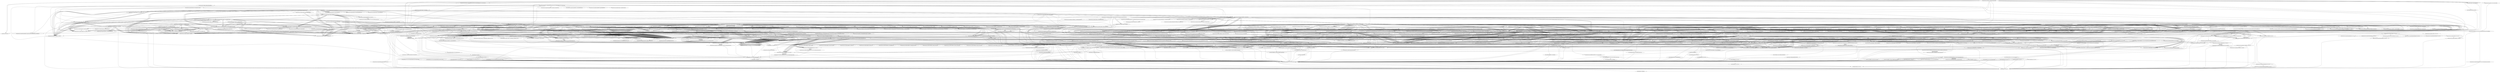 digraph CallGraph {
"<de.innosystec.unrar.MVTest: void main(java.lang.String[])>" -> "<java.io.File: void <clinit>()>";
"<de.innosystec.unrar.MVTest: void main(java.lang.String[])>" -> "<java.io.FileOutputStream: void <init>(java.io.File)>";
"<de.innosystec.unrar.MVTest: void main(java.lang.String[])>" -> "<java.io.File: void <init>(java.lang.String)>";
"<de.innosystec.unrar.MVTest: void main(java.lang.String[])>" -> "<java.lang.StringBuilder: void <init>(java.lang.String)>";
"<de.innosystec.unrar.MVTest: void main(java.lang.String[])>" -> "<de.innosystec.unrar.Archive: void <init>(java.io.File)>";
"<de.innosystec.unrar.MVTest: void main(java.lang.String[])>" -> "<java.io.File: void <init>(java.lang.String)>";
"<de.innosystec.unrar.MVTest: void main(java.lang.String[])>" -> "<java.lang.System: void <clinit>()>";
"<de.innosystec.unrar.MVTest: void main(java.lang.String[])>" -> "<java.io.File: void <clinit>()>";
"<de.innosystec.unrar.MVTest: void main(java.lang.String[])>" -> "<de.innosystec.unrar.Archive: void <clinit>()>";
"<java.lang.ThreadGroup: void uncaughtException(java.lang.Thread,java.lang.Throwable)>" -> "<java.lang.RuntimeException: void <init>(java.lang.String)>";
"<java.lang.ClassLoader: void <init>()>" -> "<java.lang.Object: void <init>()>";
"<java.lang.ClassLoader: void <init>()>" -> "<java.lang.RuntimeException: void <init>(java.lang.String)>";
"<java.security.PrivilegedActionException: void <init>(java.lang.Exception)>" -> "<java.lang.Exception: void <init>()>";
"<java.security.PrivilegedActionException: void <init>(java.lang.Exception)>" -> "<java.lang.RuntimeException: void <init>(java.lang.String)>";
"<java.lang.Thread: void <init>(java.lang.ThreadGroup,java.lang.Runnable)>" -> "<java.lang.Object: void <init>()>";
"<java.lang.Thread: void <init>(java.lang.ThreadGroup,java.lang.Runnable)>" -> "<java.lang.RuntimeException: void <init>(java.lang.String)>";
"<java.lang.Thread: void <init>(java.lang.ThreadGroup,java.lang.String)>" -> "<java.lang.Object: void <init>()>";
"<java.lang.Thread: void <init>(java.lang.ThreadGroup,java.lang.String)>" -> "<java.lang.RuntimeException: void <init>(java.lang.String)>";
"<java.io.FileOutputStream: void <init>(java.io.File)>" -> "<java.io.FileOutputStream: void finalize()>";
"<java.io.FileOutputStream: void <init>(java.io.File)>" -> "<java.lang.RuntimeException: void <init>(java.lang.String)>";
"<java.io.FileOutputStream: void <init>(java.io.File)>" -> "<java.io.OutputStream: void <init>()>";
"<java.io.File: void <init>(java.lang.String)>" -> "<java.lang.Object: void <init>()>";
"<java.io.File: void <init>(java.lang.String)>" -> "<java.lang.RuntimeException: void <init>(java.lang.String)>";
"<java.lang.StringBuilder: void <init>(java.lang.String)>" -> "<java.lang.Object: void <init>()>";
"<java.lang.StringBuilder: void <init>(java.lang.String)>" -> "<java.lang.RuntimeException: void <init>(java.lang.String)>";
"<de.innosystec.unrar.Archive: void <init>(java.io.File)>" -> "<de.innosystec.unrar.Archive: void <init>(java.io.File,de.innosystec.unrar.UnrarCallback)>";
"<de.innosystec.unrar.Archive: void <clinit>()>" -> "<java.util.logging.Logger: void <clinit>()>";
"<de.innosystec.unrar.Archive: void <clinit>()>" -> "<java.util.logging.Logger: java.util.logging.Logger getLogger(java.lang.String)>";
"<java.lang.RuntimeException: void <init>(java.lang.String)>" -> "<java.lang.Exception: void <init>()>";
"<java.lang.RuntimeException: void <init>(java.lang.String)>" -> "<java.lang.RuntimeException: void <init>(java.lang.String)>";
"<java.lang.Object: void <init>()>" -> "<java.lang.Object: void finalize()>";
"<java.lang.Object: void <init>()>" -> "<java.lang.RuntimeException: void <init>(java.lang.String)>";
"<java.lang.Exception: void <init>()>" -> "<java.lang.Throwable: void <init>()>";
"<java.lang.Exception: void <init>()>" -> "<java.lang.RuntimeException: void <init>(java.lang.String)>";
"<java.io.FileOutputStream: void finalize()>" -> "<java.lang.RuntimeException: void <init>(java.lang.String)>";
"<java.io.OutputStream: void <init>()>" -> "<java.lang.Object: void <init>()>";
"<java.io.OutputStream: void <init>()>" -> "<java.lang.RuntimeException: void <init>(java.lang.String)>";
"<de.innosystec.unrar.Archive: void <init>(java.io.File,de.innosystec.unrar.UnrarCallback)>" -> "<java.lang.Object: void <init>()>";
"<de.innosystec.unrar.Archive: void <init>(java.io.File,de.innosystec.unrar.UnrarCallback)>" -> "<de.innosystec.unrar.unpack.ComprDataIO: void <init>(de.innosystec.unrar.Archive)>";
"<de.innosystec.unrar.Archive: void <init>(java.io.File,de.innosystec.unrar.UnrarCallback)>" -> "<java.util.ArrayList: void <init>()>";
"<java.util.logging.Logger: java.util.logging.Logger getLogger(java.lang.String)>" -> "<java.lang.RuntimeException: void <init>(java.lang.String)>";
"<java.lang.Object: void finalize()>" -> "<java.lang.RuntimeException: void <init>(java.lang.String)>";
"<java.lang.Throwable: void <init>()>" -> "<java.lang.Object: void <init>()>";
"<java.lang.Throwable: void <init>()>" -> "<java.lang.RuntimeException: void <init>(java.lang.String)>";
"<de.innosystec.unrar.unpack.ComprDataIO: void <init>(de.innosystec.unrar.Archive)>" -> "<java.lang.Object: void <init>()>";
"<java.util.ArrayList: void <init>()>" -> "<java.util.AbstractList: void <init>()>";
"<java.util.ArrayList: void <init>()>" -> "<java.lang.RuntimeException: void <init>(java.lang.String)>";
"<java.util.AbstractList: void <init>()>" -> "<java.util.AbstractCollection: void <init>()>";
"<java.util.AbstractList: void <init>()>" -> "<java.lang.RuntimeException: void <init>(java.lang.String)>";
"<java.util.AbstractCollection: void <init>()>" -> "<java.lang.Object: void <init>()>";
"<java.util.AbstractCollection: void <init>()>" -> "<java.lang.RuntimeException: void <init>(java.lang.String)>";
"<de.innosystec.unrar.Archive: void <clinit>()>" -> "<java.lang.Class: java.lang.String getName()>";
"<java.lang.Class: java.lang.String getName()>" -> "<java.lang.RuntimeException: void <init>(java.lang.String)>";
"<de.innosystec.unrar.MVTest: void main(java.lang.String[])>" -> "<java.io.FileOutputStream: void close()>";
"<java.io.FileOutputStream: void close()>" -> "<java.lang.RuntimeException: void <init>(java.lang.String)>";
"<de.innosystec.unrar.MVTest: void main(java.lang.String[])>" -> "<java.lang.StringBuilder: java.lang.StringBuilder append(java.lang.String)>";
"<de.innosystec.unrar.MVTest: void main(java.lang.String[])>" -> "<java.lang.StringBuilder: java.lang.String toString()>";
"<java.lang.StringBuilder: java.lang.StringBuilder append(java.lang.String)>" -> "<java.lang.RuntimeException: void <init>(java.lang.String)>";
"<java.lang.StringBuilder: java.lang.String toString()>" -> "<java.lang.RuntimeException: void <init>(java.lang.String)>";
"<de.innosystec.unrar.Archive: void <init>(java.io.File,de.innosystec.unrar.UnrarCallback)>" -> "<de.innosystec.unrar.Archive: void setFile(java.io.File)>";
"<de.innosystec.unrar.Archive: void setFile(java.io.File)>" -> "<de.innosystec.unrar.io.ReadOnlyAccessFile: void <clinit>()>";
"<de.innosystec.unrar.Archive: void setFile(java.io.File)>" -> "<de.innosystec.unrar.Archive: void readHeaders()>";
"<de.innosystec.unrar.Archive: void setFile(java.io.File)>" -> "<de.innosystec.unrar.io.ReadOnlyAccessFile: void <init>(java.io.File)>";
"<de.innosystec.unrar.Archive: void setFile(java.io.File)>" -> "<de.innosystec.unrar.rarfile.UnrarHeadertype: void <clinit>()>";
"<de.innosystec.unrar.Archive: void setFile(java.io.File)>" -> "<java.util.logging.Level: void <clinit>()>";
"<de.innosystec.unrar.Archive: void setFile(java.io.File)>" -> "<de.innosystec.unrar.Archive: void <clinit>()>";
"<de.innosystec.unrar.Archive: void readHeaders()>" -> "<de.innosystec.unrar.Archive: void <clinit>()>";
"<de.innosystec.unrar.Archive: void readHeaders()>" -> "<de.innosystec.unrar.rarfile.UnixOwnersHeader: void <init>(de.innosystec.unrar.rarfile.SubBlockHeader,byte[])>";
"<de.innosystec.unrar.Archive: void readHeaders()>" -> "<de.innosystec.unrar.rarfile.MacInfoHeader: void <init>(de.innosystec.unrar.rarfile.SubBlockHeader,byte[])>";
"<de.innosystec.unrar.Archive: void readHeaders()>" -> "<de.innosystec.unrar.rarfile.EAHeader: void <init>(de.innosystec.unrar.rarfile.SubBlockHeader,byte[])>";
"<de.innosystec.unrar.Archive: void readHeaders()>" -> "<de.innosystec.unrar.Archive: int[] $SWITCH_TABLE$de$innosystec$unrar$rarfile$SubBlockHeaderType()>";
"<de.innosystec.unrar.Archive: void readHeaders()>" -> "<de.innosystec.unrar.rarfile.SubBlockHeader: void <init>(de.innosystec.unrar.rarfile.BlockHeader,byte[])>";
"<de.innosystec.unrar.Archive: void readHeaders()>" -> "<de.innosystec.unrar.rarfile.ProtectHeader: void <init>(de.innosystec.unrar.rarfile.BlockHeader,byte[])>";
"<de.innosystec.unrar.Archive: void readHeaders()>" -> "<de.innosystec.unrar.rarfile.FileHeader: void <init>(de.innosystec.unrar.rarfile.BlockHeader,byte[])>";
"<de.innosystec.unrar.Archive: void readHeaders()>" -> "<de.innosystec.unrar.rarfile.EndArcHeader: void <init>(de.innosystec.unrar.rarfile.BaseBlock,byte[])>";
"<de.innosystec.unrar.Archive: void readHeaders()>" -> "<de.innosystec.unrar.rarfile.EndArcHeader: void <init>(de.innosystec.unrar.rarfile.BaseBlock,byte[])>";
"<de.innosystec.unrar.Archive: void readHeaders()>" -> "<de.innosystec.unrar.rarfile.CommentHeader: void <init>(de.innosystec.unrar.rarfile.BaseBlock,byte[])>";
"<de.innosystec.unrar.Archive: void readHeaders()>" -> "<de.innosystec.unrar.rarfile.AVHeader: void <init>(de.innosystec.unrar.rarfile.BaseBlock,byte[])>";
"<de.innosystec.unrar.Archive: void readHeaders()>" -> "<de.innosystec.unrar.rarfile.SignHeader: void <init>(de.innosystec.unrar.rarfile.BaseBlock,byte[])>";
"<de.innosystec.unrar.Archive: void readHeaders()>" -> "<de.innosystec.unrar.exception.RarException: void <init>(de.innosystec.unrar.exception.RarException$RarExceptionType)>";
"<de.innosystec.unrar.Archive: void readHeaders()>" -> "<de.innosystec.unrar.rarfile.MainHeader: void <init>(de.innosystec.unrar.rarfile.BaseBlock,byte[])>";
"<de.innosystec.unrar.Archive: void readHeaders()>" -> "<de.innosystec.unrar.exception.RarException: void <init>(de.innosystec.unrar.exception.RarException$RarExceptionType)>";
"<de.innosystec.unrar.Archive: void readHeaders()>" -> "<de.innosystec.unrar.rarfile.MarkHeader: void <init>(de.innosystec.unrar.rarfile.BaseBlock)>";
"<de.innosystec.unrar.Archive: void readHeaders()>" -> "<de.innosystec.unrar.exception.RarException: void <init>(de.innosystec.unrar.exception.RarException$RarExceptionType)>";
"<de.innosystec.unrar.Archive: void readHeaders()>" -> "<de.innosystec.unrar.Archive: int[] $SWITCH_TABLE$de$innosystec$unrar$rarfile$UnrarHeadertype()>";
"<de.innosystec.unrar.Archive: void readHeaders()>" -> "<de.innosystec.unrar.rarfile.BlockHeader: void <init>(de.innosystec.unrar.rarfile.BaseBlock,byte[])>";
"<de.innosystec.unrar.Archive: void readHeaders()>" -> "<de.innosystec.unrar.Archive: int[] $SWITCH_TABLE$de$innosystec$unrar$rarfile$UnrarHeadertype()>";
"<de.innosystec.unrar.Archive: void readHeaders()>" -> "<de.innosystec.unrar.rarfile.BaseBlock: void <init>(byte[])>";
"<de.innosystec.unrar.Archive: void readHeaders()>" -> "<de.innosystec.unrar.exception.RarException$RarExceptionType: void <clinit>()>";
"<de.innosystec.unrar.Archive: void readHeaders()>" -> "<de.innosystec.unrar.exception.RarException$RarExceptionType: void <clinit>()>";
"<de.innosystec.unrar.Archive: void readHeaders()>" -> "<de.innosystec.unrar.exception.RarException$RarExceptionType: void <clinit>()>";
"<de.innosystec.unrar.io.ReadOnlyAccessFile: void <init>(java.io.File)>" -> "<java.io.RandomAccessFile: void <init>(java.io.File,java.lang.String)>";
"<de.innosystec.unrar.rarfile.UnrarHeadertype: void <clinit>()>" -> "<de.innosystec.unrar.rarfile.UnrarHeadertype: void <init>(java.lang.String,int,byte)>";
"<de.innosystec.unrar.rarfile.UnrarHeadertype: void <clinit>()>" -> "<de.innosystec.unrar.rarfile.UnrarHeadertype: void <init>(java.lang.String,int,byte)>";
"<de.innosystec.unrar.rarfile.UnrarHeadertype: void <clinit>()>" -> "<de.innosystec.unrar.rarfile.UnrarHeadertype: void <init>(java.lang.String,int,byte)>";
"<de.innosystec.unrar.rarfile.UnrarHeadertype: void <clinit>()>" -> "<de.innosystec.unrar.rarfile.UnrarHeadertype: void <init>(java.lang.String,int,byte)>";
"<de.innosystec.unrar.rarfile.UnrarHeadertype: void <clinit>()>" -> "<de.innosystec.unrar.rarfile.UnrarHeadertype: void <init>(java.lang.String,int,byte)>";
"<de.innosystec.unrar.rarfile.UnrarHeadertype: void <clinit>()>" -> "<de.innosystec.unrar.rarfile.UnrarHeadertype: void <init>(java.lang.String,int,byte)>";
"<de.innosystec.unrar.rarfile.UnrarHeadertype: void <clinit>()>" -> "<de.innosystec.unrar.rarfile.UnrarHeadertype: void <init>(java.lang.String,int,byte)>";
"<de.innosystec.unrar.rarfile.UnrarHeadertype: void <clinit>()>" -> "<de.innosystec.unrar.rarfile.UnrarHeadertype: void <init>(java.lang.String,int,byte)>";
"<de.innosystec.unrar.rarfile.UnrarHeadertype: void <clinit>()>" -> "<de.innosystec.unrar.rarfile.UnrarHeadertype: void <init>(java.lang.String,int,byte)>";
"<de.innosystec.unrar.rarfile.UnrarHeadertype: void <clinit>()>" -> "<de.innosystec.unrar.rarfile.UnrarHeadertype: void <init>(java.lang.String,int,byte)>";
"<de.innosystec.unrar.rarfile.UnixOwnersHeader: void <init>(de.innosystec.unrar.rarfile.SubBlockHeader,byte[])>" -> "<java.lang.System: void <clinit>()>";
"<de.innosystec.unrar.rarfile.UnixOwnersHeader: void <init>(de.innosystec.unrar.rarfile.SubBlockHeader,byte[])>" -> "<java.lang.String: void <init>(byte[])>";
"<de.innosystec.unrar.rarfile.UnixOwnersHeader: void <init>(de.innosystec.unrar.rarfile.SubBlockHeader,byte[])>" -> "<java.lang.System: void arraycopy(java.lang.Object,int,java.lang.Object,int,int)>";
"<de.innosystec.unrar.rarfile.UnixOwnersHeader: void <init>(de.innosystec.unrar.rarfile.SubBlockHeader,byte[])>" -> "<java.lang.String: void <init>(byte[])>";
"<de.innosystec.unrar.rarfile.UnixOwnersHeader: void <init>(de.innosystec.unrar.rarfile.SubBlockHeader,byte[])>" -> "<java.lang.System: void arraycopy(java.lang.Object,int,java.lang.Object,int,int)>";
"<de.innosystec.unrar.rarfile.UnixOwnersHeader: void <init>(de.innosystec.unrar.rarfile.SubBlockHeader,byte[])>" -> "<de.innosystec.unrar.io.Raw: short readShortLittleEndian(byte[],int)>";
"<de.innosystec.unrar.rarfile.UnixOwnersHeader: void <init>(de.innosystec.unrar.rarfile.SubBlockHeader,byte[])>" -> "<de.innosystec.unrar.io.Raw: short readShortLittleEndian(byte[],int)>";
"<de.innosystec.unrar.rarfile.UnixOwnersHeader: void <init>(de.innosystec.unrar.rarfile.SubBlockHeader,byte[])>" -> "<org.apache.commons.logging.LogFactory: org.apache.commons.logging.Log getLog(java.lang.Class)>";
"<de.innosystec.unrar.rarfile.UnixOwnersHeader: void <init>(de.innosystec.unrar.rarfile.SubBlockHeader,byte[])>" -> "<de.innosystec.unrar.rarfile.SubBlockHeader: void <init>(de.innosystec.unrar.rarfile.SubBlockHeader)>";
"<de.innosystec.unrar.rarfile.UnixOwnersHeader: void <init>(de.innosystec.unrar.rarfile.SubBlockHeader,byte[])>" -> "<java.lang.String: void <clinit>()>";
"<de.innosystec.unrar.rarfile.UnixOwnersHeader: void <init>(de.innosystec.unrar.rarfile.SubBlockHeader,byte[])>" -> "<java.lang.System: void <clinit>()>";
"<de.innosystec.unrar.rarfile.UnixOwnersHeader: void <init>(de.innosystec.unrar.rarfile.SubBlockHeader,byte[])>" -> "<java.lang.String: void <clinit>()>";
"<de.innosystec.unrar.rarfile.MacInfoHeader: void <init>(de.innosystec.unrar.rarfile.SubBlockHeader,byte[])>" -> "<de.innosystec.unrar.rarfile.SubBlockHeader: void <init>(de.innosystec.unrar.rarfile.SubBlockHeader)>";
"<de.innosystec.unrar.rarfile.MacInfoHeader: void <init>(de.innosystec.unrar.rarfile.SubBlockHeader,byte[])>" -> "<de.innosystec.unrar.io.Raw: int readIntLittleEndian(byte[],int)>";
"<de.innosystec.unrar.rarfile.MacInfoHeader: void <init>(de.innosystec.unrar.rarfile.SubBlockHeader,byte[])>" -> "<de.innosystec.unrar.io.Raw: int readIntLittleEndian(byte[],int)>";
"<de.innosystec.unrar.rarfile.MacInfoHeader: void <init>(de.innosystec.unrar.rarfile.SubBlockHeader,byte[])>" -> "<org.apache.commons.logging.LogFactory: org.apache.commons.logging.Log getLog(java.lang.Class)>";
"<de.innosystec.unrar.rarfile.EAHeader: void <init>(de.innosystec.unrar.rarfile.SubBlockHeader,byte[])>" -> "<de.innosystec.unrar.rarfile.SubBlockHeader: void <init>(de.innosystec.unrar.rarfile.SubBlockHeader)>";
"<de.innosystec.unrar.rarfile.EAHeader: void <init>(de.innosystec.unrar.rarfile.SubBlockHeader,byte[])>" -> "<de.innosystec.unrar.io.Raw: int readIntLittleEndian(byte[],int)>";
"<de.innosystec.unrar.rarfile.EAHeader: void <init>(de.innosystec.unrar.rarfile.SubBlockHeader,byte[])>" -> "<de.innosystec.unrar.io.Raw: int readIntLittleEndian(byte[],int)>";
"<de.innosystec.unrar.rarfile.EAHeader: void <init>(de.innosystec.unrar.rarfile.SubBlockHeader,byte[])>" -> "<org.apache.commons.logging.LogFactory: org.apache.commons.logging.Log getLog(java.lang.Class)>";
"<de.innosystec.unrar.Archive: int[] $SWITCH_TABLE$de$innosystec$unrar$rarfile$SubBlockHeaderType()>" -> "<de.innosystec.unrar.Archive: void <clinit>()>";
"<de.innosystec.unrar.Archive: int[] $SWITCH_TABLE$de$innosystec$unrar$rarfile$SubBlockHeaderType()>" -> "<de.innosystec.unrar.rarfile.SubBlockHeaderType: de.innosystec.unrar.rarfile.SubBlockHeaderType[] values()>";
"<de.innosystec.unrar.Archive: int[] $SWITCH_TABLE$de$innosystec$unrar$rarfile$SubBlockHeaderType()>" -> "<de.innosystec.unrar.Archive: void <clinit>()>";
"<de.innosystec.unrar.Archive: int[] $SWITCH_TABLE$de$innosystec$unrar$rarfile$SubBlockHeaderType()>" -> "<de.innosystec.unrar.rarfile.SubBlockHeaderType: void <clinit>()>";
"<de.innosystec.unrar.Archive: int[] $SWITCH_TABLE$de$innosystec$unrar$rarfile$SubBlockHeaderType()>" -> "<de.innosystec.unrar.rarfile.SubBlockHeaderType: void <clinit>()>";
"<de.innosystec.unrar.Archive: int[] $SWITCH_TABLE$de$innosystec$unrar$rarfile$SubBlockHeaderType()>" -> "<de.innosystec.unrar.rarfile.SubBlockHeaderType: void <clinit>()>";
"<de.innosystec.unrar.Archive: int[] $SWITCH_TABLE$de$innosystec$unrar$rarfile$SubBlockHeaderType()>" -> "<de.innosystec.unrar.rarfile.SubBlockHeaderType: void <clinit>()>";
"<de.innosystec.unrar.Archive: int[] $SWITCH_TABLE$de$innosystec$unrar$rarfile$SubBlockHeaderType()>" -> "<de.innosystec.unrar.rarfile.SubBlockHeaderType: void <clinit>()>";
"<de.innosystec.unrar.Archive: int[] $SWITCH_TABLE$de$innosystec$unrar$rarfile$SubBlockHeaderType()>" -> "<de.innosystec.unrar.rarfile.SubBlockHeaderType: void <clinit>()>";
"<de.innosystec.unrar.rarfile.SubBlockHeader: void <init>(de.innosystec.unrar.rarfile.BlockHeader,byte[])>" -> "<de.innosystec.unrar.rarfile.BlockHeader: void <init>(de.innosystec.unrar.rarfile.BlockHeader)>";
"<de.innosystec.unrar.rarfile.SubBlockHeader: void <init>(de.innosystec.unrar.rarfile.BlockHeader,byte[])>" -> "<de.innosystec.unrar.io.Raw: short readShortLittleEndian(byte[],int)>";
"<de.innosystec.unrar.rarfile.SubBlockHeader: void <init>(de.innosystec.unrar.rarfile.BlockHeader,byte[])>" -> "<org.apache.commons.logging.LogFactory: org.apache.commons.logging.Log getLog(java.lang.Class)>";
"<de.innosystec.unrar.rarfile.ProtectHeader: void <init>(de.innosystec.unrar.rarfile.BlockHeader,byte[])>" -> "<de.innosystec.unrar.rarfile.BlockHeader: void <init>(de.innosystec.unrar.rarfile.BlockHeader)>";
"<de.innosystec.unrar.rarfile.ProtectHeader: void <init>(de.innosystec.unrar.rarfile.BlockHeader,byte[])>" -> "<de.innosystec.unrar.io.Raw: int readIntLittleEndian(byte[],int)>";
"<de.innosystec.unrar.rarfile.ProtectHeader: void <init>(de.innosystec.unrar.rarfile.BlockHeader,byte[])>" -> "<de.innosystec.unrar.io.Raw: short readShortLittleEndian(byte[],int)>";
"<de.innosystec.unrar.rarfile.FileHeader: void <init>(de.innosystec.unrar.rarfile.BlockHeader,byte[])>" -> "<de.innosystec.unrar.rarfile.HostSystem: void <clinit>()>";
"<de.innosystec.unrar.rarfile.FileHeader: void <init>(de.innosystec.unrar.rarfile.BlockHeader,byte[])>" -> "<java.lang.String: void <init>(byte[])>";
"<de.innosystec.unrar.rarfile.FileHeader: void <init>(de.innosystec.unrar.rarfile.BlockHeader,byte[])>" -> "<de.innosystec.unrar.rarfile.FileHeader: java.util.Date getDateDos(int)>";
"<de.innosystec.unrar.rarfile.FileHeader: void <init>(de.innosystec.unrar.rarfile.BlockHeader,byte[])>" -> "<de.innosystec.unrar.rarfile.FileNameDecoder: java.lang.String decode(byte[],int)>";
"<de.innosystec.unrar.rarfile.FileHeader: void <init>(de.innosystec.unrar.rarfile.BlockHeader,byte[])>" -> "<java.lang.String: void <init>(byte[])>";
"<de.innosystec.unrar.rarfile.FileHeader: void <init>(de.innosystec.unrar.rarfile.BlockHeader,byte[])>" -> "<java.lang.System: void arraycopy(java.lang.Object,int,java.lang.Object,int,int)>";
"<de.innosystec.unrar.rarfile.FileHeader: void <init>(de.innosystec.unrar.rarfile.BlockHeader,byte[])>" -> "<de.innosystec.unrar.io.Raw: int readIntLittleEndian(byte[],int)>";
"<de.innosystec.unrar.rarfile.FileHeader: void <init>(de.innosystec.unrar.rarfile.BlockHeader,byte[])>" -> "<de.innosystec.unrar.io.Raw: int readIntLittleEndian(byte[],int)>";
"<de.innosystec.unrar.rarfile.FileHeader: void <init>(de.innosystec.unrar.rarfile.BlockHeader,byte[])>" -> "<de.innosystec.unrar.io.Raw: int readIntLittleEndian(byte[],int)>";
"<de.innosystec.unrar.rarfile.FileHeader: void <init>(de.innosystec.unrar.rarfile.BlockHeader,byte[])>" -> "<de.innosystec.unrar.io.Raw: short readShortLittleEndian(byte[],int)>";
"<de.innosystec.unrar.rarfile.FileHeader: void <init>(de.innosystec.unrar.rarfile.BlockHeader,byte[])>" -> "<de.innosystec.unrar.io.Raw: int readIntLittleEndian(byte[],int)>";
"<de.innosystec.unrar.rarfile.FileHeader: void <init>(de.innosystec.unrar.rarfile.BlockHeader,byte[])>" -> "<de.innosystec.unrar.io.Raw: int readIntLittleEndian(byte[],int)>";
"<de.innosystec.unrar.rarfile.FileHeader: void <init>(de.innosystec.unrar.rarfile.BlockHeader,byte[])>" -> "<de.innosystec.unrar.rarfile.HostSystem: de.innosystec.unrar.rarfile.HostSystem findHostSystem(byte)>";
"<de.innosystec.unrar.rarfile.FileHeader: void <init>(de.innosystec.unrar.rarfile.BlockHeader,byte[])>" -> "<de.innosystec.unrar.io.Raw: int readIntLittleEndian(byte[],int)>";
"<de.innosystec.unrar.rarfile.FileHeader: void <init>(de.innosystec.unrar.rarfile.BlockHeader,byte[])>" -> "<org.apache.commons.logging.LogFactory: org.apache.commons.logging.Log getLog(java.lang.String)>";
"<de.innosystec.unrar.rarfile.FileHeader: void <init>(de.innosystec.unrar.rarfile.BlockHeader,byte[])>" -> "<de.innosystec.unrar.rarfile.BlockHeader: void <init>(de.innosystec.unrar.rarfile.BlockHeader)>";
"<de.innosystec.unrar.rarfile.FileHeader: void <init>(de.innosystec.unrar.rarfile.BlockHeader,byte[])>" -> "<java.lang.String: void <clinit>()>";
"<de.innosystec.unrar.rarfile.FileHeader: void <init>(de.innosystec.unrar.rarfile.BlockHeader,byte[])>" -> "<de.innosystec.unrar.rarfile.NewSubHeaderType: void <clinit>()>";
"<de.innosystec.unrar.rarfile.FileHeader: void <init>(de.innosystec.unrar.rarfile.BlockHeader,byte[])>" -> "<de.innosystec.unrar.rarfile.UnrarHeadertype: void <clinit>()>";
"<de.innosystec.unrar.rarfile.FileHeader: void <init>(de.innosystec.unrar.rarfile.BlockHeader,byte[])>" -> "<java.lang.String: void <clinit>()>";
"<de.innosystec.unrar.rarfile.FileHeader: void <init>(de.innosystec.unrar.rarfile.BlockHeader,byte[])>" -> "<java.lang.System: void <clinit>()>";
"<de.innosystec.unrar.rarfile.EndArcHeader: void <init>(de.innosystec.unrar.rarfile.BaseBlock,byte[])>" -> "<de.innosystec.unrar.rarfile.BaseBlock: void <init>(de.innosystec.unrar.rarfile.BaseBlock)>";
"<de.innosystec.unrar.rarfile.EndArcHeader: void <init>(de.innosystec.unrar.rarfile.BaseBlock,byte[])>" -> "<de.innosystec.unrar.io.Raw: short readShortLittleEndian(byte[],int)>";
"<de.innosystec.unrar.rarfile.EndArcHeader: void <init>(de.innosystec.unrar.rarfile.BaseBlock,byte[])>" -> "<de.innosystec.unrar.io.Raw: int readIntLittleEndian(byte[],int)>";
"<de.innosystec.unrar.rarfile.CommentHeader: void <init>(de.innosystec.unrar.rarfile.BaseBlock,byte[])>" -> "<de.innosystec.unrar.rarfile.BaseBlock: void <init>(de.innosystec.unrar.rarfile.BaseBlock)>";
"<de.innosystec.unrar.rarfile.CommentHeader: void <init>(de.innosystec.unrar.rarfile.BaseBlock,byte[])>" -> "<de.innosystec.unrar.io.Raw: short readShortLittleEndian(byte[],int)>";
"<de.innosystec.unrar.rarfile.CommentHeader: void <init>(de.innosystec.unrar.rarfile.BaseBlock,byte[])>" -> "<de.innosystec.unrar.io.Raw: short readShortLittleEndian(byte[],int)>";
"<de.innosystec.unrar.rarfile.AVHeader: void <init>(de.innosystec.unrar.rarfile.BaseBlock,byte[])>" -> "<de.innosystec.unrar.rarfile.BaseBlock: void <init>(de.innosystec.unrar.rarfile.BaseBlock)>";
"<de.innosystec.unrar.rarfile.AVHeader: void <init>(de.innosystec.unrar.rarfile.BaseBlock,byte[])>" -> "<de.innosystec.unrar.io.Raw: int readIntLittleEndian(byte[],int)>";
"<de.innosystec.unrar.rarfile.SignHeader: void <init>(de.innosystec.unrar.rarfile.BaseBlock,byte[])>" -> "<de.innosystec.unrar.rarfile.BaseBlock: void <init>(de.innosystec.unrar.rarfile.BaseBlock)>";
"<de.innosystec.unrar.rarfile.SignHeader: void <init>(de.innosystec.unrar.rarfile.BaseBlock,byte[])>" -> "<de.innosystec.unrar.io.Raw: short readShortLittleEndian(byte[],int)>";
"<de.innosystec.unrar.rarfile.SignHeader: void <init>(de.innosystec.unrar.rarfile.BaseBlock,byte[])>" -> "<de.innosystec.unrar.io.Raw: short readShortLittleEndian(byte[],int)>";
"<de.innosystec.unrar.rarfile.SignHeader: void <init>(de.innosystec.unrar.rarfile.BaseBlock,byte[])>" -> "<de.innosystec.unrar.io.Raw: int readIntLittleEndian(byte[],int)>";
"<de.innosystec.unrar.exception.RarException: void <init>(de.innosystec.unrar.exception.RarException$RarExceptionType)>" -> "<java.lang.Exception: void <init>(java.lang.String)>";
"<de.innosystec.unrar.rarfile.MainHeader: void <init>(de.innosystec.unrar.rarfile.BaseBlock,byte[])>" -> "<de.innosystec.unrar.rarfile.BaseBlock: void <init>(de.innosystec.unrar.rarfile.BaseBlock)>";
"<de.innosystec.unrar.rarfile.MainHeader: void <init>(de.innosystec.unrar.rarfile.BaseBlock,byte[])>" -> "<de.innosystec.unrar.io.Raw: int readIntLittleEndian(byte[],int)>";
"<de.innosystec.unrar.rarfile.MainHeader: void <init>(de.innosystec.unrar.rarfile.BaseBlock,byte[])>" -> "<de.innosystec.unrar.io.Raw: short readShortLittleEndian(byte[],int)>";
"<de.innosystec.unrar.rarfile.MainHeader: void <init>(de.innosystec.unrar.rarfile.BaseBlock,byte[])>" -> "<org.apache.commons.logging.LogFactory: org.apache.commons.logging.Log getLog(java.lang.String)>";
"<de.innosystec.unrar.rarfile.MarkHeader: void <init>(de.innosystec.unrar.rarfile.BaseBlock)>" -> "<de.innosystec.unrar.rarfile.BaseBlock: void <init>(de.innosystec.unrar.rarfile.BaseBlock)>";
"<de.innosystec.unrar.rarfile.MarkHeader: void <init>(de.innosystec.unrar.rarfile.BaseBlock)>" -> "<org.apache.commons.logging.LogFactory: org.apache.commons.logging.Log getLog(java.lang.String)>";
"<de.innosystec.unrar.Archive: int[] $SWITCH_TABLE$de$innosystec$unrar$rarfile$UnrarHeadertype()>" -> "<de.innosystec.unrar.Archive: void <clinit>()>";
"<de.innosystec.unrar.Archive: int[] $SWITCH_TABLE$de$innosystec$unrar$rarfile$UnrarHeadertype()>" -> "<de.innosystec.unrar.rarfile.UnrarHeadertype: de.innosystec.unrar.rarfile.UnrarHeadertype[] values()>";
"<de.innosystec.unrar.Archive: int[] $SWITCH_TABLE$de$innosystec$unrar$rarfile$UnrarHeadertype()>" -> "<de.innosystec.unrar.Archive: void <clinit>()>";
"<de.innosystec.unrar.Archive: int[] $SWITCH_TABLE$de$innosystec$unrar$rarfile$UnrarHeadertype()>" -> "<de.innosystec.unrar.rarfile.UnrarHeadertype: void <clinit>()>";
"<de.innosystec.unrar.Archive: int[] $SWITCH_TABLE$de$innosystec$unrar$rarfile$UnrarHeadertype()>" -> "<de.innosystec.unrar.rarfile.UnrarHeadertype: void <clinit>()>";
"<de.innosystec.unrar.Archive: int[] $SWITCH_TABLE$de$innosystec$unrar$rarfile$UnrarHeadertype()>" -> "<de.innosystec.unrar.rarfile.UnrarHeadertype: void <clinit>()>";
"<de.innosystec.unrar.Archive: int[] $SWITCH_TABLE$de$innosystec$unrar$rarfile$UnrarHeadertype()>" -> "<de.innosystec.unrar.rarfile.UnrarHeadertype: void <clinit>()>";
"<de.innosystec.unrar.Archive: int[] $SWITCH_TABLE$de$innosystec$unrar$rarfile$UnrarHeadertype()>" -> "<de.innosystec.unrar.rarfile.UnrarHeadertype: void <clinit>()>";
"<de.innosystec.unrar.Archive: int[] $SWITCH_TABLE$de$innosystec$unrar$rarfile$UnrarHeadertype()>" -> "<de.innosystec.unrar.rarfile.UnrarHeadertype: void <clinit>()>";
"<de.innosystec.unrar.Archive: int[] $SWITCH_TABLE$de$innosystec$unrar$rarfile$UnrarHeadertype()>" -> "<de.innosystec.unrar.rarfile.UnrarHeadertype: void <clinit>()>";
"<de.innosystec.unrar.Archive: int[] $SWITCH_TABLE$de$innosystec$unrar$rarfile$UnrarHeadertype()>" -> "<de.innosystec.unrar.rarfile.UnrarHeadertype: void <clinit>()>";
"<de.innosystec.unrar.Archive: int[] $SWITCH_TABLE$de$innosystec$unrar$rarfile$UnrarHeadertype()>" -> "<de.innosystec.unrar.rarfile.UnrarHeadertype: void <clinit>()>";
"<de.innosystec.unrar.Archive: int[] $SWITCH_TABLE$de$innosystec$unrar$rarfile$UnrarHeadertype()>" -> "<de.innosystec.unrar.rarfile.UnrarHeadertype: void <clinit>()>";
"<de.innosystec.unrar.rarfile.BlockHeader: void <init>(de.innosystec.unrar.rarfile.BaseBlock,byte[])>" -> "<de.innosystec.unrar.rarfile.BaseBlock: void <init>(de.innosystec.unrar.rarfile.BaseBlock)>";
"<de.innosystec.unrar.rarfile.BlockHeader: void <init>(de.innosystec.unrar.rarfile.BaseBlock,byte[])>" -> "<de.innosystec.unrar.io.Raw: int readIntLittleEndian(byte[],int)>";
"<de.innosystec.unrar.rarfile.BlockHeader: void <init>(de.innosystec.unrar.rarfile.BaseBlock,byte[])>" -> "<org.apache.commons.logging.LogFactory: org.apache.commons.logging.Log getLog(java.lang.String)>";
"<de.innosystec.unrar.rarfile.BaseBlock: void <init>(byte[])>" -> "<java.lang.Object: void <init>()>";
"<de.innosystec.unrar.rarfile.BaseBlock: void <init>(byte[])>" -> "<de.innosystec.unrar.io.Raw: short readShortLittleEndian(byte[],int)>";
"<de.innosystec.unrar.rarfile.BaseBlock: void <init>(byte[])>" -> "<de.innosystec.unrar.io.Raw: short readShortLittleEndian(byte[],int)>";
"<de.innosystec.unrar.rarfile.BaseBlock: void <init>(byte[])>" -> "<de.innosystec.unrar.io.Raw: short readShortLittleEndian(byte[],int)>";
"<de.innosystec.unrar.rarfile.BaseBlock: void <init>(byte[])>" -> "<org.apache.commons.logging.LogFactory: org.apache.commons.logging.Log getLog(java.lang.String)>";
"<de.innosystec.unrar.exception.RarException$RarExceptionType: void <clinit>()>" -> "<de.innosystec.unrar.exception.RarException$RarExceptionType: void <init>(java.lang.String,int)>";
"<de.innosystec.unrar.exception.RarException$RarExceptionType: void <clinit>()>" -> "<de.innosystec.unrar.exception.RarException$RarExceptionType: void <init>(java.lang.String,int)>";
"<de.innosystec.unrar.exception.RarException$RarExceptionType: void <clinit>()>" -> "<de.innosystec.unrar.exception.RarException$RarExceptionType: void <init>(java.lang.String,int)>";
"<de.innosystec.unrar.exception.RarException$RarExceptionType: void <clinit>()>" -> "<de.innosystec.unrar.exception.RarException$RarExceptionType: void <init>(java.lang.String,int)>";
"<de.innosystec.unrar.exception.RarException$RarExceptionType: void <clinit>()>" -> "<de.innosystec.unrar.exception.RarException$RarExceptionType: void <init>(java.lang.String,int)>";
"<de.innosystec.unrar.exception.RarException$RarExceptionType: void <clinit>()>" -> "<de.innosystec.unrar.exception.RarException$RarExceptionType: void <init>(java.lang.String,int)>";
"<de.innosystec.unrar.exception.RarException$RarExceptionType: void <clinit>()>" -> "<de.innosystec.unrar.exception.RarException$RarExceptionType: void <init>(java.lang.String,int)>";
"<de.innosystec.unrar.exception.RarException$RarExceptionType: void <clinit>()>" -> "<de.innosystec.unrar.exception.RarException$RarExceptionType: void <init>(java.lang.String,int)>";
"<de.innosystec.unrar.exception.RarException$RarExceptionType: void <clinit>()>" -> "<de.innosystec.unrar.exception.RarException$RarExceptionType: void <init>(java.lang.String,int)>";
"<java.io.RandomAccessFile: void <init>(java.io.File,java.lang.String)>" -> "<java.io.RandomAccessFile: void finalize()>";
"<java.io.RandomAccessFile: void <init>(java.io.File,java.lang.String)>" -> "<java.lang.RuntimeException: void <init>(java.lang.String)>";
"<java.io.RandomAccessFile: void <init>(java.io.File,java.lang.String)>" -> "<java.lang.Object: void <init>()>";
"<de.innosystec.unrar.rarfile.UnrarHeadertype: void <init>(java.lang.String,int,byte)>" -> "<java.lang.Enum: void <init>(java.lang.String,int)>";
"<java.lang.String: void <init>(byte[])>" -> "<java.lang.Object: void <init>()>";
"<java.lang.String: void <init>(byte[])>" -> "<java.lang.RuntimeException: void <init>(java.lang.String)>";
"<de.innosystec.unrar.rarfile.SubBlockHeader: void <init>(de.innosystec.unrar.rarfile.SubBlockHeader)>" -> "<de.innosystec.unrar.rarfile.BlockHeader: void <init>(de.innosystec.unrar.rarfile.BlockHeader)>";
"<de.innosystec.unrar.rarfile.SubBlockHeader: void <init>(de.innosystec.unrar.rarfile.SubBlockHeader)>" -> "<org.apache.commons.logging.LogFactory: org.apache.commons.logging.Log getLog(java.lang.Class)>";
"<de.innosystec.unrar.rarfile.SubBlockHeaderType: de.innosystec.unrar.rarfile.SubBlockHeaderType[] values()>" -> "<de.innosystec.unrar.rarfile.SubBlockHeaderType: void <clinit>()>";
"<de.innosystec.unrar.rarfile.SubBlockHeaderType: de.innosystec.unrar.rarfile.SubBlockHeaderType[] values()>" -> "<java.lang.System: void arraycopy(java.lang.Object,int,java.lang.Object,int,int)>";
"<de.innosystec.unrar.rarfile.SubBlockHeaderType: de.innosystec.unrar.rarfile.SubBlockHeaderType[] values()>" -> "<java.lang.System: void <clinit>()>";
"<de.innosystec.unrar.rarfile.SubBlockHeaderType: void <clinit>()>" -> "<de.innosystec.unrar.rarfile.SubBlockHeaderType: void <init>(java.lang.String,int,short)>";
"<de.innosystec.unrar.rarfile.SubBlockHeaderType: void <clinit>()>" -> "<de.innosystec.unrar.rarfile.SubBlockHeaderType: void <init>(java.lang.String,int,short)>";
"<de.innosystec.unrar.rarfile.SubBlockHeaderType: void <clinit>()>" -> "<de.innosystec.unrar.rarfile.SubBlockHeaderType: void <init>(java.lang.String,int,short)>";
"<de.innosystec.unrar.rarfile.SubBlockHeaderType: void <clinit>()>" -> "<de.innosystec.unrar.rarfile.SubBlockHeaderType: void <init>(java.lang.String,int,short)>";
"<de.innosystec.unrar.rarfile.SubBlockHeaderType: void <clinit>()>" -> "<de.innosystec.unrar.rarfile.SubBlockHeaderType: void <init>(java.lang.String,int,short)>";
"<de.innosystec.unrar.rarfile.SubBlockHeaderType: void <clinit>()>" -> "<de.innosystec.unrar.rarfile.SubBlockHeaderType: void <init>(java.lang.String,int,short)>";
"<de.innosystec.unrar.rarfile.BlockHeader: void <init>(de.innosystec.unrar.rarfile.BlockHeader)>" -> "<de.innosystec.unrar.rarfile.BaseBlock: void <init>(de.innosystec.unrar.rarfile.BaseBlock)>";
"<de.innosystec.unrar.rarfile.BlockHeader: void <init>(de.innosystec.unrar.rarfile.BlockHeader)>" -> "<org.apache.commons.logging.LogFactory: org.apache.commons.logging.Log getLog(java.lang.String)>";
"<de.innosystec.unrar.rarfile.HostSystem: void <clinit>()>" -> "<de.innosystec.unrar.rarfile.HostSystem: void <init>(java.lang.String,int,byte)>";
"<de.innosystec.unrar.rarfile.HostSystem: void <clinit>()>" -> "<de.innosystec.unrar.rarfile.HostSystem: void <init>(java.lang.String,int,byte)>";
"<de.innosystec.unrar.rarfile.HostSystem: void <clinit>()>" -> "<de.innosystec.unrar.rarfile.HostSystem: void <init>(java.lang.String,int,byte)>";
"<de.innosystec.unrar.rarfile.HostSystem: void <clinit>()>" -> "<de.innosystec.unrar.rarfile.HostSystem: void <init>(java.lang.String,int,byte)>";
"<de.innosystec.unrar.rarfile.HostSystem: void <clinit>()>" -> "<de.innosystec.unrar.rarfile.HostSystem: void <init>(java.lang.String,int,byte)>";
"<de.innosystec.unrar.rarfile.HostSystem: void <clinit>()>" -> "<de.innosystec.unrar.rarfile.HostSystem: void <init>(java.lang.String,int,byte)>";
"<de.innosystec.unrar.rarfile.FileHeader: java.util.Date getDateDos(int)>" -> "<java.util.Calendar: java.util.Calendar getInstance()>";
"<de.innosystec.unrar.rarfile.FileNameDecoder: java.lang.String decode(byte[],int)>" -> "<de.innosystec.unrar.rarfile.FileNameDecoder: int getChar(byte[],int)>";
"<de.innosystec.unrar.rarfile.FileNameDecoder: java.lang.String decode(byte[],int)>" -> "<de.innosystec.unrar.rarfile.FileNameDecoder: int getChar(byte[],int)>";
"<de.innosystec.unrar.rarfile.FileNameDecoder: java.lang.String decode(byte[],int)>" -> "<de.innosystec.unrar.rarfile.FileNameDecoder: int getChar(byte[],int)>";
"<de.innosystec.unrar.rarfile.FileNameDecoder: java.lang.String decode(byte[],int)>" -> "<de.innosystec.unrar.rarfile.FileNameDecoder: int getChar(byte[],int)>";
"<de.innosystec.unrar.rarfile.FileNameDecoder: java.lang.String decode(byte[],int)>" -> "<de.innosystec.unrar.rarfile.FileNameDecoder: int getChar(byte[],int)>";
"<de.innosystec.unrar.rarfile.FileNameDecoder: java.lang.String decode(byte[],int)>" -> "<de.innosystec.unrar.rarfile.FileNameDecoder: int getChar(byte[],int)>";
"<de.innosystec.unrar.rarfile.FileNameDecoder: java.lang.String decode(byte[],int)>" -> "<de.innosystec.unrar.rarfile.FileNameDecoder: int getChar(byte[],int)>";
"<de.innosystec.unrar.rarfile.FileNameDecoder: java.lang.String decode(byte[],int)>" -> "<de.innosystec.unrar.rarfile.FileNameDecoder: int getChar(byte[],int)>";
"<de.innosystec.unrar.rarfile.FileNameDecoder: java.lang.String decode(byte[],int)>" -> "<de.innosystec.unrar.rarfile.FileNameDecoder: int getChar(byte[],int)>";
"<de.innosystec.unrar.rarfile.FileNameDecoder: java.lang.String decode(byte[],int)>" -> "<de.innosystec.unrar.rarfile.FileNameDecoder: int getChar(byte[],int)>";
"<de.innosystec.unrar.rarfile.FileNameDecoder: java.lang.String decode(byte[],int)>" -> "<java.lang.StringBuffer: void <init>()>";
"<de.innosystec.unrar.rarfile.HostSystem: de.innosystec.unrar.rarfile.HostSystem findHostSystem(byte)>" -> "<de.innosystec.unrar.rarfile.HostSystem: void <clinit>()>";
"<de.innosystec.unrar.rarfile.NewSubHeaderType: void <clinit>()>" -> "<de.innosystec.unrar.rarfile.NewSubHeaderType: void <init>(byte[])>";
"<de.innosystec.unrar.rarfile.NewSubHeaderType: void <clinit>()>" -> "<de.innosystec.unrar.rarfile.NewSubHeaderType: void <init>(byte[])>";
"<de.innosystec.unrar.rarfile.NewSubHeaderType: void <clinit>()>" -> "<de.innosystec.unrar.rarfile.NewSubHeaderType: void <init>(byte[])>";
"<de.innosystec.unrar.rarfile.NewSubHeaderType: void <clinit>()>" -> "<de.innosystec.unrar.rarfile.NewSubHeaderType: void <init>(byte[])>";
"<de.innosystec.unrar.rarfile.NewSubHeaderType: void <clinit>()>" -> "<de.innosystec.unrar.rarfile.NewSubHeaderType: void <init>(byte[])>";
"<de.innosystec.unrar.rarfile.NewSubHeaderType: void <clinit>()>" -> "<de.innosystec.unrar.rarfile.NewSubHeaderType: void <init>(byte[])>";
"<de.innosystec.unrar.rarfile.NewSubHeaderType: void <clinit>()>" -> "<de.innosystec.unrar.rarfile.NewSubHeaderType: void <init>(byte[])>";
"<de.innosystec.unrar.rarfile.NewSubHeaderType: void <clinit>()>" -> "<de.innosystec.unrar.rarfile.NewSubHeaderType: void <init>(byte[])>";
"<de.innosystec.unrar.rarfile.BaseBlock: void <init>(de.innosystec.unrar.rarfile.BaseBlock)>" -> "<java.lang.Object: void <init>()>";
"<de.innosystec.unrar.rarfile.BaseBlock: void <init>(de.innosystec.unrar.rarfile.BaseBlock)>" -> "<org.apache.commons.logging.LogFactory: org.apache.commons.logging.Log getLog(java.lang.String)>";
"<java.lang.Exception: void <init>(java.lang.String)>" -> "<java.lang.Throwable: void <init>()>";
"<java.lang.Exception: void <init>(java.lang.String)>" -> "<java.lang.RuntimeException: void <init>(java.lang.String)>";
"<de.innosystec.unrar.rarfile.UnrarHeadertype: de.innosystec.unrar.rarfile.UnrarHeadertype[] values()>" -> "<de.innosystec.unrar.rarfile.UnrarHeadertype: void <clinit>()>";
"<de.innosystec.unrar.rarfile.UnrarHeadertype: de.innosystec.unrar.rarfile.UnrarHeadertype[] values()>" -> "<java.lang.System: void arraycopy(java.lang.Object,int,java.lang.Object,int,int)>";
"<de.innosystec.unrar.rarfile.UnrarHeadertype: de.innosystec.unrar.rarfile.UnrarHeadertype[] values()>" -> "<java.lang.System: void <clinit>()>";
"<de.innosystec.unrar.exception.RarException$RarExceptionType: void <init>(java.lang.String,int)>" -> "<java.lang.Enum: void <init>(java.lang.String,int)>";
"<java.io.RandomAccessFile: void finalize()>" -> "<java.lang.RuntimeException: void <init>(java.lang.String)>";
"<java.lang.Enum: void <init>(java.lang.String,int)>" -> "<java.lang.Enum: void finalize()>";
"<java.lang.Enum: void <init>(java.lang.String,int)>" -> "<java.lang.RuntimeException: void <init>(java.lang.String)>";
"<java.lang.Enum: void <init>(java.lang.String,int)>" -> "<java.lang.Object: void <init>()>";
"<de.innosystec.unrar.rarfile.SubBlockHeaderType: void <init>(java.lang.String,int,short)>" -> "<java.lang.Enum: void <init>(java.lang.String,int)>";
"<de.innosystec.unrar.rarfile.HostSystem: void <init>(java.lang.String,int,byte)>" -> "<java.lang.Enum: void <init>(java.lang.String,int)>";
"<java.util.Calendar: java.util.Calendar getInstance()>" -> "<java.lang.RuntimeException: void <init>(java.lang.String)>";
"<java.lang.StringBuffer: void <init>()>" -> "<java.lang.Object: void <init>()>";
"<java.lang.StringBuffer: void <init>()>" -> "<java.lang.RuntimeException: void <init>(java.lang.String)>";
"<de.innosystec.unrar.rarfile.NewSubHeaderType: void <init>(byte[])>" -> "<java.lang.Object: void <init>()>";
"<java.lang.Enum: void finalize()>" -> "<java.lang.RuntimeException: void <init>(java.lang.String)>";
"<de.innosystec.unrar.rarfile.BaseBlock: void <init>(de.innosystec.unrar.rarfile.BaseBlock)>" -> "<java.lang.Class: java.lang.String getName()>";
"<de.innosystec.unrar.rarfile.HostSystem: de.innosystec.unrar.rarfile.HostSystem findHostSystem(byte)>" -> "<de.innosystec.unrar.rarfile.HostSystem: boolean equals(byte)>";
"<de.innosystec.unrar.rarfile.HostSystem: de.innosystec.unrar.rarfile.HostSystem findHostSystem(byte)>" -> "<de.innosystec.unrar.rarfile.HostSystem: boolean equals(byte)>";
"<de.innosystec.unrar.rarfile.HostSystem: de.innosystec.unrar.rarfile.HostSystem findHostSystem(byte)>" -> "<de.innosystec.unrar.rarfile.HostSystem: boolean equals(byte)>";
"<de.innosystec.unrar.rarfile.HostSystem: de.innosystec.unrar.rarfile.HostSystem findHostSystem(byte)>" -> "<de.innosystec.unrar.rarfile.HostSystem: boolean equals(byte)>";
"<de.innosystec.unrar.rarfile.HostSystem: de.innosystec.unrar.rarfile.HostSystem findHostSystem(byte)>" -> "<de.innosystec.unrar.rarfile.HostSystem: boolean equals(byte)>";
"<de.innosystec.unrar.rarfile.HostSystem: de.innosystec.unrar.rarfile.HostSystem findHostSystem(byte)>" -> "<de.innosystec.unrar.rarfile.HostSystem: boolean equals(byte)>";
"<de.innosystec.unrar.rarfile.FileNameDecoder: java.lang.String decode(byte[],int)>" -> "<java.lang.StringBuffer: java.lang.String toString()>";
"<de.innosystec.unrar.rarfile.FileNameDecoder: java.lang.String decode(byte[],int)>" -> "<java.lang.StringBuffer: java.lang.StringBuffer append(char)>";
"<de.innosystec.unrar.rarfile.FileNameDecoder: java.lang.String decode(byte[],int)>" -> "<java.lang.StringBuffer: java.lang.StringBuffer append(char)>";
"<de.innosystec.unrar.rarfile.FileNameDecoder: java.lang.String decode(byte[],int)>" -> "<java.lang.StringBuffer: java.lang.StringBuffer append(char)>";
"<de.innosystec.unrar.rarfile.FileNameDecoder: java.lang.String decode(byte[],int)>" -> "<java.lang.StringBuffer: java.lang.StringBuffer append(char)>";
"<de.innosystec.unrar.rarfile.FileNameDecoder: java.lang.String decode(byte[],int)>" -> "<java.lang.StringBuffer: java.lang.StringBuffer append(char)>";
"<java.lang.StringBuffer: java.lang.String toString()>" -> "<java.lang.RuntimeException: void <init>(java.lang.String)>";
"<java.lang.StringBuffer: java.lang.StringBuffer append(char)>" -> "<java.lang.RuntimeException: void <init>(java.lang.String)>";
"<de.innosystec.unrar.rarfile.BlockHeader: void <init>(de.innosystec.unrar.rarfile.BlockHeader)>" -> "<java.lang.Class: java.lang.String getName()>";
"<de.innosystec.unrar.rarfile.BaseBlock: void <init>(byte[])>" -> "<java.lang.Class: java.lang.String getName()>";
"<de.innosystec.unrar.rarfile.BlockHeader: void <init>(de.innosystec.unrar.rarfile.BaseBlock,byte[])>" -> "<java.lang.Class: java.lang.String getName()>";
"<de.innosystec.unrar.rarfile.BaseBlock: void <init>(de.innosystec.unrar.rarfile.BaseBlock)>" -> "<de.innosystec.unrar.rarfile.BaseBlock: short getFlags()>";
"<de.innosystec.unrar.rarfile.BaseBlock: void <init>(de.innosystec.unrar.rarfile.BaseBlock)>" -> "<de.innosystec.unrar.rarfile.BaseBlock: short getHeadCRC()>";
"<de.innosystec.unrar.rarfile.BaseBlock: void <init>(de.innosystec.unrar.rarfile.BaseBlock)>" -> "<de.innosystec.unrar.rarfile.BaseBlock: de.innosystec.unrar.rarfile.UnrarHeadertype getHeaderType()>";
"<de.innosystec.unrar.rarfile.BaseBlock: void <init>(de.innosystec.unrar.rarfile.BaseBlock)>" -> "<de.innosystec.unrar.rarfile.BaseBlock: short getHeaderSize()>";
"<de.innosystec.unrar.rarfile.BaseBlock: void <init>(de.innosystec.unrar.rarfile.BaseBlock)>" -> "<de.innosystec.unrar.rarfile.BaseBlock: long getPositionInFile()>";
"<de.innosystec.unrar.rarfile.BaseBlock: de.innosystec.unrar.rarfile.UnrarHeadertype getHeaderType()>" -> "<de.innosystec.unrar.rarfile.UnrarHeadertype: void <clinit>()>";
"<de.innosystec.unrar.rarfile.BaseBlock: de.innosystec.unrar.rarfile.UnrarHeadertype getHeaderType()>" -> "<de.innosystec.unrar.rarfile.UnrarHeadertype: de.innosystec.unrar.rarfile.UnrarHeadertype findType(byte)>";
"<de.innosystec.unrar.rarfile.UnrarHeadertype: de.innosystec.unrar.rarfile.UnrarHeadertype findType(byte)>" -> "<de.innosystec.unrar.rarfile.UnrarHeadertype: void <clinit>()>";
"<de.innosystec.unrar.rarfile.UnrarHeadertype: de.innosystec.unrar.rarfile.UnrarHeadertype findType(byte)>" -> "<de.innosystec.unrar.rarfile.UnrarHeadertype: boolean equals(byte)>";
"<de.innosystec.unrar.rarfile.UnrarHeadertype: de.innosystec.unrar.rarfile.UnrarHeadertype findType(byte)>" -> "<de.innosystec.unrar.rarfile.UnrarHeadertype: boolean equals(byte)>";
"<de.innosystec.unrar.rarfile.UnrarHeadertype: de.innosystec.unrar.rarfile.UnrarHeadertype findType(byte)>" -> "<de.innosystec.unrar.rarfile.UnrarHeadertype: boolean equals(byte)>";
"<de.innosystec.unrar.rarfile.UnrarHeadertype: de.innosystec.unrar.rarfile.UnrarHeadertype findType(byte)>" -> "<de.innosystec.unrar.rarfile.UnrarHeadertype: boolean equals(byte)>";
"<de.innosystec.unrar.rarfile.UnrarHeadertype: de.innosystec.unrar.rarfile.UnrarHeadertype findType(byte)>" -> "<de.innosystec.unrar.rarfile.UnrarHeadertype: boolean equals(byte)>";
"<de.innosystec.unrar.rarfile.UnrarHeadertype: de.innosystec.unrar.rarfile.UnrarHeadertype findType(byte)>" -> "<de.innosystec.unrar.rarfile.UnrarHeadertype: boolean equals(byte)>";
"<de.innosystec.unrar.rarfile.UnrarHeadertype: de.innosystec.unrar.rarfile.UnrarHeadertype findType(byte)>" -> "<de.innosystec.unrar.rarfile.UnrarHeadertype: boolean equals(byte)>";
"<de.innosystec.unrar.rarfile.UnrarHeadertype: de.innosystec.unrar.rarfile.UnrarHeadertype findType(byte)>" -> "<de.innosystec.unrar.rarfile.UnrarHeadertype: boolean equals(byte)>";
"<de.innosystec.unrar.rarfile.UnrarHeadertype: de.innosystec.unrar.rarfile.UnrarHeadertype findType(byte)>" -> "<de.innosystec.unrar.rarfile.UnrarHeadertype: boolean equals(byte)>";
"<de.innosystec.unrar.rarfile.UnrarHeadertype: de.innosystec.unrar.rarfile.UnrarHeadertype findType(byte)>" -> "<de.innosystec.unrar.rarfile.UnrarHeadertype: boolean equals(byte)>";
"<de.innosystec.unrar.rarfile.UnrarHeadertype: de.innosystec.unrar.rarfile.UnrarHeadertype findType(byte)>" -> "<de.innosystec.unrar.rarfile.UnrarHeadertype: boolean equals(byte)>";
"<de.innosystec.unrar.rarfile.UnrarHeadertype: de.innosystec.unrar.rarfile.UnrarHeadertype findType(byte)>" -> "<de.innosystec.unrar.rarfile.UnrarHeadertype: boolean equals(byte)>";
"<de.innosystec.unrar.rarfile.UnrarHeadertype: de.innosystec.unrar.rarfile.UnrarHeadertype findType(byte)>" -> "<de.innosystec.unrar.rarfile.UnrarHeadertype: boolean equals(byte)>";
"<de.innosystec.unrar.rarfile.UnrarHeadertype: de.innosystec.unrar.rarfile.UnrarHeadertype findType(byte)>" -> "<de.innosystec.unrar.rarfile.UnrarHeadertype: boolean equals(byte)>";
"<de.innosystec.unrar.rarfile.BaseBlock: void <init>(de.innosystec.unrar.rarfile.BaseBlock)>" -> "<de.innosystec.unrar.rarfile.UnrarHeadertype: byte getHeaderByte()>";
"<de.innosystec.unrar.Archive: int[] $SWITCH_TABLE$de$innosystec$unrar$rarfile$UnrarHeadertype()>" -> "<java.lang.Enum: int ordinal()>";
"<de.innosystec.unrar.Archive: int[] $SWITCH_TABLE$de$innosystec$unrar$rarfile$UnrarHeadertype()>" -> "<java.lang.Enum: int ordinal()>";
"<de.innosystec.unrar.Archive: int[] $SWITCH_TABLE$de$innosystec$unrar$rarfile$UnrarHeadertype()>" -> "<java.lang.Enum: int ordinal()>";
"<de.innosystec.unrar.Archive: int[] $SWITCH_TABLE$de$innosystec$unrar$rarfile$UnrarHeadertype()>" -> "<java.lang.Enum: int ordinal()>";
"<de.innosystec.unrar.Archive: int[] $SWITCH_TABLE$de$innosystec$unrar$rarfile$UnrarHeadertype()>" -> "<java.lang.Enum: int ordinal()>";
"<de.innosystec.unrar.Archive: int[] $SWITCH_TABLE$de$innosystec$unrar$rarfile$UnrarHeadertype()>" -> "<java.lang.Enum: int ordinal()>";
"<de.innosystec.unrar.Archive: int[] $SWITCH_TABLE$de$innosystec$unrar$rarfile$UnrarHeadertype()>" -> "<java.lang.Enum: int ordinal()>";
"<de.innosystec.unrar.Archive: int[] $SWITCH_TABLE$de$innosystec$unrar$rarfile$UnrarHeadertype()>" -> "<java.lang.Enum: int ordinal()>";
"<de.innosystec.unrar.Archive: int[] $SWITCH_TABLE$de$innosystec$unrar$rarfile$UnrarHeadertype()>" -> "<java.lang.Enum: int ordinal()>";
"<de.innosystec.unrar.Archive: int[] $SWITCH_TABLE$de$innosystec$unrar$rarfile$UnrarHeadertype()>" -> "<java.lang.Enum: int ordinal()>";
"<java.lang.Enum: int ordinal()>" -> "<java.lang.RuntimeException: void <init>(java.lang.String)>";
"<de.innosystec.unrar.rarfile.MarkHeader: void <init>(de.innosystec.unrar.rarfile.BaseBlock)>" -> "<java.lang.Class: java.lang.String getName()>";
"<de.innosystec.unrar.rarfile.MainHeader: void <init>(de.innosystec.unrar.rarfile.BaseBlock,byte[])>" -> "<java.lang.Class: java.lang.String getName()>";
"<de.innosystec.unrar.rarfile.MainHeader: void <init>(de.innosystec.unrar.rarfile.BaseBlock,byte[])>" -> "<de.innosystec.unrar.rarfile.BaseBlock: boolean hasEncryptVersion()>";
"<de.innosystec.unrar.rarfile.EndArcHeader: void <init>(de.innosystec.unrar.rarfile.BaseBlock,byte[])>" -> "<de.innosystec.unrar.rarfile.BaseBlock: boolean hasArchiveDataCRC()>";
"<de.innosystec.unrar.rarfile.EndArcHeader: void <init>(de.innosystec.unrar.rarfile.BaseBlock,byte[])>" -> "<de.innosystec.unrar.rarfile.BaseBlock: boolean hasVolumeNumber()>";
"<de.innosystec.unrar.rarfile.FileHeader: void <init>(de.innosystec.unrar.rarfile.BlockHeader,byte[])>" -> "<de.innosystec.unrar.rarfile.NewSubHeaderType: boolean byteEquals(byte[])>";
"<de.innosystec.unrar.rarfile.NewSubHeaderType: boolean byteEquals(byte[])>" -> "<java.util.Arrays: boolean equals(byte[],byte[])>";
"<java.util.Arrays: boolean equals(byte[],byte[])>" -> "<java.lang.RuntimeException: void <init>(java.lang.String)>";
"<de.innosystec.unrar.rarfile.FileHeader: void <init>(de.innosystec.unrar.rarfile.BlockHeader,byte[])>" -> "<de.innosystec.unrar.rarfile.UnrarHeadertype: boolean equals(byte)>";
"<de.innosystec.unrar.rarfile.FileHeader: void <init>(de.innosystec.unrar.rarfile.BlockHeader,byte[])>" -> "<java.lang.Class: java.lang.String getName()>";
"<de.innosystec.unrar.rarfile.BlockHeader: void <init>(de.innosystec.unrar.rarfile.BlockHeader)>" -> "<de.innosystec.unrar.rarfile.BlockHeader: int getDataSize()>";
"<de.innosystec.unrar.rarfile.BlockHeader: void <init>(de.innosystec.unrar.rarfile.BlockHeader)>" -> "<de.innosystec.unrar.rarfile.BaseBlock: long getPositionInFile()>";
"<de.innosystec.unrar.rarfile.FileHeader: void <init>(de.innosystec.unrar.rarfile.BlockHeader,byte[])>" -> "<de.innosystec.unrar.rarfile.FileHeader: boolean isLargeBlock()>";
"<de.innosystec.unrar.rarfile.FileHeader: void <init>(de.innosystec.unrar.rarfile.BlockHeader,byte[])>" -> "<de.innosystec.unrar.rarfile.BlockHeader: int getPackSize()>";
"<de.innosystec.unrar.rarfile.FileHeader: void <init>(de.innosystec.unrar.rarfile.BlockHeader,byte[])>" -> "<de.innosystec.unrar.rarfile.FileHeader: boolean isFileHeader()>";
"<de.innosystec.unrar.rarfile.FileHeader: void <init>(de.innosystec.unrar.rarfile.BlockHeader,byte[])>" -> "<de.innosystec.unrar.rarfile.FileHeader: boolean isUnicode()>";
"<de.innosystec.unrar.rarfile.FileHeader: void <init>(de.innosystec.unrar.rarfile.BlockHeader,byte[])>" -> "<de.innosystec.unrar.rarfile.FileHeader: boolean hasSalt()>";
"<de.innosystec.unrar.rarfile.FileHeader: void <init>(de.innosystec.unrar.rarfile.BlockHeader,byte[])>" -> "<de.innosystec.unrar.rarfile.FileHeader: boolean hasSalt()>";
"<de.innosystec.unrar.rarfile.FileHeader: boolean isFileHeader()>" -> "<de.innosystec.unrar.rarfile.UnrarHeadertype: void <clinit>()>";
"<de.innosystec.unrar.rarfile.FileHeader: boolean isFileHeader()>" -> "<de.innosystec.unrar.rarfile.UnrarHeadertype: boolean equals(byte)>";
"<de.innosystec.unrar.rarfile.SubBlockHeader: void <init>(de.innosystec.unrar.rarfile.BlockHeader,byte[])>" -> "<java.lang.Object: java.lang.Class getClass()>";
"<java.lang.Object: java.lang.Class getClass()>" -> "<java.lang.RuntimeException: void <init>(java.lang.String)>";
"<de.innosystec.unrar.Archive: int[] $SWITCH_TABLE$de$innosystec$unrar$rarfile$SubBlockHeaderType()>" -> "<java.lang.Enum: int ordinal()>";
"<de.innosystec.unrar.Archive: int[] $SWITCH_TABLE$de$innosystec$unrar$rarfile$SubBlockHeaderType()>" -> "<java.lang.Enum: int ordinal()>";
"<de.innosystec.unrar.Archive: int[] $SWITCH_TABLE$de$innosystec$unrar$rarfile$SubBlockHeaderType()>" -> "<java.lang.Enum: int ordinal()>";
"<de.innosystec.unrar.Archive: int[] $SWITCH_TABLE$de$innosystec$unrar$rarfile$SubBlockHeaderType()>" -> "<java.lang.Enum: int ordinal()>";
"<de.innosystec.unrar.Archive: int[] $SWITCH_TABLE$de$innosystec$unrar$rarfile$SubBlockHeaderType()>" -> "<java.lang.Enum: int ordinal()>";
"<de.innosystec.unrar.Archive: int[] $SWITCH_TABLE$de$innosystec$unrar$rarfile$SubBlockHeaderType()>" -> "<java.lang.Enum: int ordinal()>";
"<de.innosystec.unrar.rarfile.SubBlockHeader: void <init>(de.innosystec.unrar.rarfile.SubBlockHeader)>" -> "<de.innosystec.unrar.rarfile.SubBlockHeader: de.innosystec.unrar.rarfile.SubBlockHeaderType getSubType()>";
"<de.innosystec.unrar.rarfile.SubBlockHeader: void <init>(de.innosystec.unrar.rarfile.SubBlockHeader)>" -> "<de.innosystec.unrar.rarfile.SubBlockHeader: byte getLevel()>";
"<de.innosystec.unrar.rarfile.SubBlockHeader: de.innosystec.unrar.rarfile.SubBlockHeaderType getSubType()>" -> "<de.innosystec.unrar.rarfile.SubBlockHeaderType: void <clinit>()>";
"<de.innosystec.unrar.rarfile.SubBlockHeader: de.innosystec.unrar.rarfile.SubBlockHeaderType getSubType()>" -> "<de.innosystec.unrar.rarfile.SubBlockHeaderType: de.innosystec.unrar.rarfile.SubBlockHeaderType findSubblockHeaderType(short)>";
"<de.innosystec.unrar.rarfile.SubBlockHeaderType: de.innosystec.unrar.rarfile.SubBlockHeaderType findSubblockHeaderType(short)>" -> "<de.innosystec.unrar.rarfile.SubBlockHeaderType: void <clinit>()>";
"<de.innosystec.unrar.rarfile.SubBlockHeaderType: de.innosystec.unrar.rarfile.SubBlockHeaderType findSubblockHeaderType(short)>" -> "<de.innosystec.unrar.rarfile.SubBlockHeaderType: boolean equals(short)>";
"<de.innosystec.unrar.rarfile.SubBlockHeaderType: de.innosystec.unrar.rarfile.SubBlockHeaderType findSubblockHeaderType(short)>" -> "<de.innosystec.unrar.rarfile.SubBlockHeaderType: boolean equals(short)>";
"<de.innosystec.unrar.rarfile.SubBlockHeaderType: de.innosystec.unrar.rarfile.SubBlockHeaderType findSubblockHeaderType(short)>" -> "<de.innosystec.unrar.rarfile.SubBlockHeaderType: boolean equals(short)>";
"<de.innosystec.unrar.rarfile.SubBlockHeaderType: de.innosystec.unrar.rarfile.SubBlockHeaderType findSubblockHeaderType(short)>" -> "<de.innosystec.unrar.rarfile.SubBlockHeaderType: boolean equals(short)>";
"<de.innosystec.unrar.rarfile.SubBlockHeaderType: de.innosystec.unrar.rarfile.SubBlockHeaderType findSubblockHeaderType(short)>" -> "<de.innosystec.unrar.rarfile.SubBlockHeaderType: boolean equals(short)>";
"<de.innosystec.unrar.rarfile.SubBlockHeaderType: de.innosystec.unrar.rarfile.SubBlockHeaderType findSubblockHeaderType(short)>" -> "<de.innosystec.unrar.rarfile.SubBlockHeaderType: boolean equals(short)>";
"<de.innosystec.unrar.rarfile.SubBlockHeader: void <init>(de.innosystec.unrar.rarfile.SubBlockHeader)>" -> "<de.innosystec.unrar.rarfile.SubBlockHeaderType: short getSubblocktype()>";
"<de.innosystec.unrar.rarfile.EAHeader: void <init>(de.innosystec.unrar.rarfile.SubBlockHeader,byte[])>" -> "<java.lang.Object: java.lang.Class getClass()>";
"<de.innosystec.unrar.rarfile.SubBlockHeader: void <init>(de.innosystec.unrar.rarfile.SubBlockHeader)>" -> "<java.lang.Object: java.lang.Class getClass()>";
"<de.innosystec.unrar.rarfile.MacInfoHeader: void <init>(de.innosystec.unrar.rarfile.SubBlockHeader,byte[])>" -> "<java.lang.Object: java.lang.Class getClass()>";
"<de.innosystec.unrar.Archive: void readHeaders()>" -> "<de.innosystec.unrar.rarfile.UnixOwnersHeader: void print()>";
"<de.innosystec.unrar.rarfile.UnixOwnersHeader: void print()>" -> "<de.innosystec.unrar.rarfile.SubBlockHeader: void print()>";
"<de.innosystec.unrar.rarfile.UnixOwnersHeader: void print()>" -> "<java.lang.StringBuilder: void <init>(java.lang.String)>";
"<de.innosystec.unrar.rarfile.UnixOwnersHeader: void print()>" -> "<java.lang.StringBuilder: void <init>(java.lang.String)>";
"<de.innosystec.unrar.rarfile.UnixOwnersHeader: void print()>" -> "<java.lang.StringBuilder: void <init>(java.lang.String)>";
"<de.innosystec.unrar.rarfile.UnixOwnersHeader: void print()>" -> "<java.lang.StringBuilder: void <init>(java.lang.String)>";
"<de.innosystec.unrar.rarfile.SubBlockHeader: void print()>" -> "<de.innosystec.unrar.rarfile.BlockHeader: void print()>";
"<de.innosystec.unrar.rarfile.SubBlockHeader: void print()>" -> "<java.lang.StringBuilder: void <init>(java.lang.String)>";
"<de.innosystec.unrar.rarfile.SubBlockHeader: void print()>" -> "<java.lang.StringBuilder: void <init>(java.lang.String)>";
"<de.innosystec.unrar.rarfile.BlockHeader: void print()>" -> "<de.innosystec.unrar.rarfile.BaseBlock: void print()>";
"<de.innosystec.unrar.rarfile.BlockHeader: void print()>" -> "<java.lang.StringBuilder: void <init>(java.lang.String)>";
"<de.innosystec.unrar.rarfile.BaseBlock: void print()>" -> "<java.lang.Integer: void <clinit>()>";
"<de.innosystec.unrar.rarfile.BaseBlock: void print()>" -> "<java.lang.StringBuilder: void <init>(java.lang.String)>";
"<de.innosystec.unrar.rarfile.BaseBlock: void print()>" -> "<java.lang.StringBuilder: void <init>(java.lang.String)>";
"<de.innosystec.unrar.rarfile.BaseBlock: void print()>" -> "<java.lang.Integer: java.lang.String toHexString(int)>";
"<de.innosystec.unrar.rarfile.BaseBlock: void print()>" -> "<java.lang.StringBuilder: void <init>(java.lang.String)>";
"<de.innosystec.unrar.rarfile.BaseBlock: void print()>" -> "<java.lang.Integer: java.lang.String toHexString(int)>";
"<de.innosystec.unrar.rarfile.BaseBlock: void print()>" -> "<java.lang.StringBuilder: void <init>(java.lang.String)>";
"<de.innosystec.unrar.rarfile.BaseBlock: void print()>" -> "<java.lang.StringBuilder: void <init>(java.lang.String)>";
"<de.innosystec.unrar.rarfile.BaseBlock: void print()>" -> "<java.lang.StringBuilder: void <init>()>";
"<java.lang.Integer: java.lang.String toHexString(int)>" -> "<java.lang.RuntimeException: void <init>(java.lang.String)>";
"<java.lang.StringBuilder: void <init>()>" -> "<java.lang.Object: void <init>()>";
"<java.lang.StringBuilder: void <init>()>" -> "<java.lang.RuntimeException: void <init>(java.lang.String)>";
"<de.innosystec.unrar.rarfile.BaseBlock: void print()>" -> "<java.lang.StringBuilder: java.lang.StringBuilder append(java.lang.Object)>";
"<de.innosystec.unrar.rarfile.BaseBlock: void print()>" -> "<java.lang.StringBuilder: java.lang.StringBuilder append(java.lang.String)>";
"<de.innosystec.unrar.rarfile.BaseBlock: void print()>" -> "<java.lang.StringBuilder: java.lang.StringBuilder append(java.lang.String)>";
"<de.innosystec.unrar.rarfile.BaseBlock: void print()>" -> "<java.lang.StringBuilder: java.lang.StringBuilder append(int)>";
"<de.innosystec.unrar.rarfile.BaseBlock: void print()>" -> "<java.lang.StringBuilder: java.lang.StringBuilder append(long)>";
"<java.lang.StringBuilder: java.lang.StringBuilder append(java.lang.Object)>" -> "<java.lang.RuntimeException: void <init>(java.lang.String)>";
"<java.lang.StringBuilder: java.lang.StringBuilder append(int)>" -> "<java.lang.RuntimeException: void <init>(java.lang.String)>";
"<java.lang.StringBuilder: java.lang.StringBuilder append(long)>" -> "<java.lang.RuntimeException: void <init>(java.lang.String)>";
"<de.innosystec.unrar.rarfile.BaseBlock: void print()>" -> "<java.lang.StringBuilder: java.lang.StringBuilder append(java.lang.String)>";
"<de.innosystec.unrar.rarfile.BaseBlock: void print()>" -> "<java.lang.StringBuilder: java.lang.StringBuilder append(java.lang.String)>";
"<de.innosystec.unrar.rarfile.BaseBlock: void print()>" -> "<java.lang.StringBuilder: java.lang.StringBuilder append(java.lang.String)>";
"<de.innosystec.unrar.rarfile.BaseBlock: void print()>" -> "<java.lang.StringBuilder: java.lang.StringBuilder append(java.lang.String)>";
"<de.innosystec.unrar.rarfile.BaseBlock: void print()>" -> "<java.lang.StringBuilder: java.lang.StringBuilder append(java.lang.String)>";
"<de.innosystec.unrar.rarfile.BaseBlock: void print()>" -> "<java.lang.StringBuilder: java.lang.String toString()>";
"<de.innosystec.unrar.rarfile.BaseBlock: void print()>" -> "<java.lang.StringBuilder: java.lang.String toString()>";
"<de.innosystec.unrar.rarfile.BaseBlock: void print()>" -> "<java.lang.StringBuilder: java.lang.String toString()>";
"<de.innosystec.unrar.rarfile.BaseBlock: void print()>" -> "<java.lang.StringBuilder: java.lang.String toString()>";
"<de.innosystec.unrar.rarfile.BaseBlock: void print()>" -> "<java.lang.StringBuilder: java.lang.String toString()>";
"<de.innosystec.unrar.rarfile.BaseBlock: void print()>" -> "<java.lang.StringBuilder: java.lang.String toString()>";
"<de.innosystec.unrar.rarfile.BlockHeader: void print()>" -> "<java.lang.StringBuilder: java.lang.StringBuilder append(int)>";
"<de.innosystec.unrar.rarfile.BlockHeader: void print()>" -> "<java.lang.StringBuilder: java.lang.StringBuilder append(java.lang.String)>";
"<de.innosystec.unrar.rarfile.BlockHeader: void print()>" -> "<java.lang.StringBuilder: java.lang.StringBuilder append(int)>";
"<de.innosystec.unrar.rarfile.BlockHeader: void print()>" -> "<java.lang.StringBuilder: java.lang.String toString()>";
"<de.innosystec.unrar.rarfile.SubBlockHeader: void print()>" -> "<java.lang.StringBuilder: java.lang.StringBuilder append(java.lang.Object)>";
"<de.innosystec.unrar.rarfile.SubBlockHeader: void print()>" -> "<java.lang.StringBuilder: java.lang.StringBuilder append(int)>";
"<de.innosystec.unrar.rarfile.UnixOwnersHeader: void print()>" -> "<java.lang.StringBuilder: java.lang.StringBuilder append(int)>";
"<de.innosystec.unrar.rarfile.UnixOwnersHeader: void print()>" -> "<java.lang.StringBuilder: java.lang.String toString()>";
"<de.innosystec.unrar.rarfile.UnixOwnersHeader: void print()>" -> "<java.lang.StringBuilder: java.lang.StringBuilder append(java.lang.String)>";
"<de.innosystec.unrar.rarfile.UnixOwnersHeader: void print()>" -> "<java.lang.StringBuilder: java.lang.String toString()>";
"<de.innosystec.unrar.rarfile.UnixOwnersHeader: void print()>" -> "<java.lang.StringBuilder: java.lang.StringBuilder append(int)>";
"<de.innosystec.unrar.rarfile.UnixOwnersHeader: void print()>" -> "<java.lang.StringBuilder: java.lang.String toString()>";
"<de.innosystec.unrar.rarfile.UnixOwnersHeader: void print()>" -> "<java.lang.StringBuilder: java.lang.StringBuilder append(java.lang.String)>";
"<de.innosystec.unrar.rarfile.UnixOwnersHeader: void print()>" -> "<java.lang.StringBuilder: java.lang.String toString()>";
"<de.innosystec.unrar.rarfile.SubBlockHeader: void print()>" -> "<de.innosystec.unrar.rarfile.SubBlockHeader: de.innosystec.unrar.rarfile.SubBlockHeaderType getSubType()>";
"<de.innosystec.unrar.rarfile.BlockHeader: void print()>" -> "<de.innosystec.unrar.rarfile.BlockHeader: int getDataSize()>";
"<de.innosystec.unrar.rarfile.BlockHeader: void print()>" -> "<de.innosystec.unrar.rarfile.BlockHeader: int getPackSize()>";
"<de.innosystec.unrar.rarfile.BaseBlock: void print()>" -> "<de.innosystec.unrar.rarfile.BaseBlock: de.innosystec.unrar.rarfile.UnrarHeadertype getHeaderType()>";
"<de.innosystec.unrar.rarfile.BaseBlock: void print()>" -> "<de.innosystec.unrar.rarfile.BaseBlock: short getHeadCRC()>";
"<de.innosystec.unrar.rarfile.BaseBlock: void print()>" -> "<de.innosystec.unrar.rarfile.BaseBlock: short getFlags()>";
"<de.innosystec.unrar.rarfile.BaseBlock: void print()>" -> "<de.innosystec.unrar.rarfile.BaseBlock: short getHeaderSize()>";
"<de.innosystec.unrar.rarfile.BaseBlock: void print()>" -> "<de.innosystec.unrar.rarfile.BaseBlock: long getPositionInFile()>";
"<de.innosystec.unrar.Archive: void readHeaders()>" -> "<de.innosystec.unrar.rarfile.MacInfoHeader: void print()>";
"<de.innosystec.unrar.rarfile.MacInfoHeader: void print()>" -> "<de.innosystec.unrar.rarfile.SubBlockHeader: void print()>";
"<de.innosystec.unrar.rarfile.MacInfoHeader: void print()>" -> "<java.lang.StringBuilder: void <init>(java.lang.String)>";
"<de.innosystec.unrar.rarfile.MacInfoHeader: void print()>" -> "<java.lang.StringBuilder: void <init>(java.lang.String)>";
"<de.innosystec.unrar.rarfile.MacInfoHeader: void print()>" -> "<java.lang.StringBuilder: java.lang.StringBuilder append(int)>";
"<de.innosystec.unrar.rarfile.MacInfoHeader: void print()>" -> "<java.lang.StringBuilder: java.lang.String toString()>";
"<de.innosystec.unrar.rarfile.MacInfoHeader: void print()>" -> "<java.lang.StringBuilder: java.lang.StringBuilder append(int)>";
"<de.innosystec.unrar.rarfile.MacInfoHeader: void print()>" -> "<java.lang.StringBuilder: java.lang.String toString()>";
"<de.innosystec.unrar.Archive: void readHeaders()>" -> "<de.innosystec.unrar.rarfile.EAHeader: void print()>";
"<de.innosystec.unrar.rarfile.EAHeader: void print()>" -> "<de.innosystec.unrar.rarfile.SubBlockHeader: void print()>";
"<de.innosystec.unrar.rarfile.EAHeader: void print()>" -> "<java.lang.StringBuilder: void <init>(java.lang.String)>";
"<de.innosystec.unrar.rarfile.EAHeader: void print()>" -> "<java.lang.StringBuilder: void <init>(java.lang.String)>";
"<de.innosystec.unrar.rarfile.EAHeader: void print()>" -> "<java.lang.StringBuilder: void <init>(java.lang.String)>";
"<de.innosystec.unrar.rarfile.EAHeader: void print()>" -> "<java.lang.StringBuilder: void <init>(java.lang.String)>";
"<de.innosystec.unrar.rarfile.EAHeader: void print()>" -> "<java.lang.StringBuilder: java.lang.StringBuilder append(int)>";
"<de.innosystec.unrar.rarfile.EAHeader: void print()>" -> "<java.lang.StringBuilder: java.lang.StringBuilder append(int)>";
"<de.innosystec.unrar.rarfile.EAHeader: void print()>" -> "<java.lang.StringBuilder: java.lang.StringBuilder append(int)>";
"<de.innosystec.unrar.rarfile.EAHeader: void print()>" -> "<java.lang.StringBuilder: java.lang.StringBuilder append(int)>";
"<de.innosystec.unrar.Archive: void readHeaders()>" -> "<de.innosystec.unrar.rarfile.SubBlockHeader: void print()>";
"<de.innosystec.unrar.Archive: void readHeaders()>" -> "<de.innosystec.unrar.rarfile.SubBlockHeader: de.innosystec.unrar.rarfile.SubBlockHeaderType getSubType()>";
"<de.innosystec.unrar.Archive: void readHeaders()>" -> "<de.innosystec.unrar.rarfile.BaseBlock: short getHeaderSize()>";
"<de.innosystec.unrar.Archive: void readHeaders()>" -> "<java.lang.Enum: int ordinal()>";
"<de.innosystec.unrar.Archive: void readHeaders()>" -> "<de.innosystec.unrar.rarfile.BaseBlock: long getPositionInFile()>";
"<de.innosystec.unrar.Archive: void readHeaders()>" -> "<de.innosystec.unrar.rarfile.BaseBlock: short getHeaderSize()>";
"<de.innosystec.unrar.Archive: void readHeaders()>" -> "<de.innosystec.unrar.rarfile.BaseBlock: long getPositionInFile()>";
"<de.innosystec.unrar.Archive: void readHeaders()>" -> "<de.innosystec.unrar.rarfile.BaseBlock: short getHeaderSize()>";
"<de.innosystec.unrar.Archive: void readHeaders()>" -> "<de.innosystec.unrar.rarfile.FileHeader: long getFullPackSize()>";
"<de.innosystec.unrar.Archive: void readHeaders()>" -> "<de.innosystec.unrar.rarfile.BaseBlock: long getPositionInFile()>";
"<de.innosystec.unrar.Archive: void readHeaders()>" -> "<de.innosystec.unrar.rarfile.BaseBlock: short getHeaderSize()>";
"<de.innosystec.unrar.exception.RarException: void <init>(de.innosystec.unrar.exception.RarException$RarExceptionType)>" -> "<java.lang.Enum: java.lang.String name()>";
"<java.lang.Enum: java.lang.String name()>" -> "<java.lang.RuntimeException: void <init>(java.lang.String)>";
"<de.innosystec.unrar.Archive: void readHeaders()>" -> "<de.innosystec.unrar.rarfile.BaseBlock: de.innosystec.unrar.rarfile.UnrarHeadertype getHeaderType()>";
"<de.innosystec.unrar.Archive: void readHeaders()>" -> "<de.innosystec.unrar.rarfile.BaseBlock: short getHeaderSize()>";
"<de.innosystec.unrar.Archive: void readHeaders()>" -> "<de.innosystec.unrar.rarfile.BaseBlock: short getHeaderSize()>";
"<de.innosystec.unrar.Archive: void readHeaders()>" -> "<java.lang.Enum: int ordinal()>";
"<de.innosystec.unrar.Archive: void readHeaders()>" -> "<java.lang.Enum: int ordinal()>";
"<de.innosystec.unrar.Archive: void readHeaders()>" -> "<de.innosystec.unrar.rarfile.BaseBlock: void setPositionInFile(long)>";
"<de.innosystec.unrar.Archive: void readHeaders()>" -> "<de.innosystec.unrar.rarfile.BaseBlock: de.innosystec.unrar.rarfile.UnrarHeadertype getHeaderType()>";
"<de.innosystec.unrar.Archive: void readHeaders()>" -> "<de.innosystec.unrar.rarfile.BaseBlock: boolean hasEncryptVersion()>";
"<de.innosystec.unrar.Archive: void readHeaders()>" -> "<de.innosystec.unrar.rarfile.BaseBlock: boolean hasArchiveDataCRC()>";
"<de.innosystec.unrar.Archive: void readHeaders()>" -> "<de.innosystec.unrar.rarfile.BaseBlock: boolean hasVolumeNumber()>";
"<de.innosystec.unrar.io.ReadOnlyAccessFile: void <clinit>()>" -> "<java.lang.Class: boolean desiredAssertionStatus()>";
"<java.lang.Class: boolean desiredAssertionStatus()>" -> "<java.lang.RuntimeException: void <init>(java.lang.String)>";
"<de.innosystec.unrar.Archive: void setFile(java.io.File)>" -> "<de.innosystec.unrar.Archive: void close()>";
"<de.innosystec.unrar.Archive: void close()>" -> "<java.io.RandomAccessFile: void close()>";
"<java.io.RandomAccessFile: void close()>" -> "<java.lang.RuntimeException: void <init>(java.lang.String)>";
"<de.innosystec.unrar.Archive: void readHeaders()>" -> "<de.innosystec.unrar.rarfile.MainHeader: boolean isEncrypted()>";
"<de.innosystec.unrar.Archive: void readHeaders()>" -> "<de.innosystec.unrar.rarfile.MarkHeader: boolean isSignature()>";
"<de.innosystec.unrar.rarfile.MarkHeader: boolean isSignature()>" -> "<de.innosystec.unrar.io.Raw: void writeShortLittleEndian(byte[],int,short)>";
"<de.innosystec.unrar.rarfile.MarkHeader: boolean isSignature()>" -> "<de.innosystec.unrar.io.Raw: void writeShortLittleEndian(byte[],int,short)>";
"<de.innosystec.unrar.rarfile.MarkHeader: boolean isSignature()>" -> "<de.innosystec.unrar.io.Raw: void writeShortLittleEndian(byte[],int,short)>";
"<de.innosystec.unrar.Archive: void readHeaders()>" -> "<de.innosystec.unrar.io.ReadOnlyAccessFile: long getPosition()>";
"<de.innosystec.unrar.Archive: void readHeaders()>" -> "<de.innosystec.unrar.io.ReadOnlyAccessFile: int readFully(byte[],int)>";
"<de.innosystec.unrar.Archive: void readHeaders()>" -> "<de.innosystec.unrar.io.ReadOnlyAccessFile: int readFully(byte[],int)>";
"<de.innosystec.unrar.Archive: void readHeaders()>" -> "<de.innosystec.unrar.io.ReadOnlyAccessFile: int readFully(byte[],int)>";
"<de.innosystec.unrar.Archive: void readHeaders()>" -> "<de.innosystec.unrar.io.ReadOnlyAccessFile: int readFully(byte[],int)>";
"<de.innosystec.unrar.Archive: void readHeaders()>" -> "<de.innosystec.unrar.io.ReadOnlyAccessFile: int readFully(byte[],int)>";
"<de.innosystec.unrar.Archive: void readHeaders()>" -> "<de.innosystec.unrar.io.ReadOnlyAccessFile: int readFully(byte[],int)>";
"<de.innosystec.unrar.Archive: void readHeaders()>" -> "<de.innosystec.unrar.io.ReadOnlyAccessFile: void setPosition(long)>";
"<de.innosystec.unrar.Archive: void readHeaders()>" -> "<de.innosystec.unrar.io.ReadOnlyAccessFile: int readFully(byte[],int)>";
"<de.innosystec.unrar.Archive: void readHeaders()>" -> "<de.innosystec.unrar.io.ReadOnlyAccessFile: int readFully(byte[],int)>";
"<de.innosystec.unrar.Archive: void readHeaders()>" -> "<de.innosystec.unrar.io.ReadOnlyAccessFile: void setPosition(long)>";
"<de.innosystec.unrar.Archive: void readHeaders()>" -> "<de.innosystec.unrar.io.ReadOnlyAccessFile: int readFully(byte[],int)>";
"<de.innosystec.unrar.Archive: void readHeaders()>" -> "<de.innosystec.unrar.io.ReadOnlyAccessFile: void setPosition(long)>";
"<de.innosystec.unrar.Archive: void readHeaders()>" -> "<de.innosystec.unrar.io.ReadOnlyAccessFile: int readFully(byte[],int)>";
"<de.innosystec.unrar.Archive: void readHeaders()>" -> "<de.innosystec.unrar.io.ReadOnlyAccessFile: int readFully(byte[],int)>";
"<de.innosystec.unrar.Archive: void readHeaders()>" -> "<de.innosystec.unrar.io.ReadOnlyAccessFile: int readFully(byte[],int)>";
"<de.innosystec.unrar.Archive: void readHeaders()>" -> "<de.innosystec.unrar.io.ReadOnlyAccessFile: int readFully(byte[],int)>";
"<de.innosystec.unrar.io.ReadOnlyAccessFile: int readFully(byte[],int)>" -> "<de.innosystec.unrar.io.ReadOnlyAccessFile: void <clinit>()>";
"<de.innosystec.unrar.io.ReadOnlyAccessFile: int readFully(byte[],int)>" -> "<java.lang.AssertionError: void <init>(int)>";
"<java.lang.AssertionError: void <init>(int)>" -> "<java.lang.Error: void <init>()>";
"<java.lang.AssertionError: void <init>(int)>" -> "<java.lang.RuntimeException: void <init>(java.lang.String)>";
"<java.lang.Error: void <init>()>" -> "<java.lang.Throwable: void <init>()>";
"<java.lang.Error: void <init>()>" -> "<java.lang.RuntimeException: void <init>(java.lang.String)>";
"<de.innosystec.unrar.io.ReadOnlyAccessFile: void setPosition(long)>" -> "<java.io.RandomAccessFile: void seek(long)>";
"<java.io.RandomAccessFile: void seek(long)>" -> "<java.lang.RuntimeException: void <init>(java.lang.String)>";
"<de.innosystec.unrar.io.ReadOnlyAccessFile: int readFully(byte[],int)>" -> "<java.io.RandomAccessFile: void readFully(byte[],int,int)>";
"<java.io.RandomAccessFile: void readFully(byte[],int,int)>" -> "<java.lang.RuntimeException: void <init>(java.lang.String)>";
"<de.innosystec.unrar.io.ReadOnlyAccessFile: long getPosition()>" -> "<java.io.RandomAccessFile: long getFilePointer()>";
"<java.io.RandomAccessFile: long getFilePointer()>" -> "<java.lang.RuntimeException: void <init>(java.lang.String)>";
"<de.innosystec.unrar.Archive: void readHeaders()>" -> "<java.util.ArrayList: void clear()>";
"<de.innosystec.unrar.Archive: void readHeaders()>" -> "<java.util.ArrayList: boolean add(java.lang.Object)>";
"<de.innosystec.unrar.Archive: void readHeaders()>" -> "<java.util.ArrayList: boolean add(java.lang.Object)>";
"<de.innosystec.unrar.Archive: void readHeaders()>" -> "<java.util.ArrayList: boolean add(java.lang.Object)>";
"<de.innosystec.unrar.Archive: void readHeaders()>" -> "<java.util.ArrayList: boolean add(java.lang.Object)>";
"<de.innosystec.unrar.Archive: void readHeaders()>" -> "<java.util.ArrayList: boolean add(java.lang.Object)>";
"<de.innosystec.unrar.Archive: void readHeaders()>" -> "<java.util.ArrayList: boolean add(java.lang.Object)>";
"<de.innosystec.unrar.Archive: void readHeaders()>" -> "<java.util.ArrayList: boolean add(java.lang.Object)>";
"<de.innosystec.unrar.Archive: void readHeaders()>" -> "<java.util.ArrayList: boolean add(java.lang.Object)>";
"<de.innosystec.unrar.Archive: void readHeaders()>" -> "<java.util.ArrayList: boolean add(java.lang.Object)>";
"<de.innosystec.unrar.Archive: void readHeaders()>" -> "<java.util.ArrayList: boolean add(java.lang.Object)>";
"<java.util.ArrayList: void clear()>" -> "<java.lang.RuntimeException: void <init>(java.lang.String)>";
"<java.util.ArrayList: boolean add(java.lang.Object)>" -> "<java.lang.RuntimeException: void <init>(java.lang.String)>";
"<de.innosystec.unrar.Archive: void setFile(java.io.File)>" -> "<java.util.ArrayList: java.util.Iterator iterator()>";
"<java.util.ArrayList: java.util.Iterator iterator()>" -> "<java.lang.RuntimeException: void <init>(java.lang.String)>";
"<de.innosystec.unrar.MVTest: void main(java.lang.String[])>" -> "<java.lang.Throwable: void printStackTrace()>";
"<java.lang.Throwable: void printStackTrace()>" -> "<java.lang.RuntimeException: void <init>(java.lang.String)>";
"<de.innosystec.unrar.MVTest: void main(java.lang.String[])>" -> "<java.lang.Throwable: void printStackTrace()>";
"<de.innosystec.unrar.MVTest: void main(java.lang.String[])>" -> "<de.innosystec.unrar.Archive: de.innosystec.unrar.rarfile.MainHeader getMainHeader()>";
"<de.innosystec.unrar.MVTest: void main(java.lang.String[])>" -> "<de.innosystec.unrar.Archive: de.innosystec.unrar.rarfile.FileHeader nextFileHeader()>";
"<de.innosystec.unrar.MVTest: void main(java.lang.String[])>" -> "<de.innosystec.unrar.Archive: void extractFile(de.innosystec.unrar.rarfile.FileHeader,java.io.OutputStream)>";
"<de.innosystec.unrar.MVTest: void main(java.lang.String[])>" -> "<de.innosystec.unrar.Archive: de.innosystec.unrar.rarfile.FileHeader nextFileHeader()>";
"<de.innosystec.unrar.Archive: de.innosystec.unrar.rarfile.FileHeader nextFileHeader()>" -> "<de.innosystec.unrar.rarfile.UnrarHeadertype: void <clinit>()>";
"<de.innosystec.unrar.Archive: void extractFile(de.innosystec.unrar.rarfile.FileHeader,java.io.OutputStream)>" -> "<de.innosystec.unrar.exception.RarException$RarExceptionType: void <clinit>()>";
"<de.innosystec.unrar.Archive: void extractFile(de.innosystec.unrar.rarfile.FileHeader,java.io.OutputStream)>" -> "<de.innosystec.unrar.exception.RarException: void <init>(java.lang.Exception)>";
"<de.innosystec.unrar.Archive: void extractFile(de.innosystec.unrar.rarfile.FileHeader,java.io.OutputStream)>" -> "<de.innosystec.unrar.Archive: void doExtractFile(de.innosystec.unrar.rarfile.FileHeader,java.io.OutputStream)>";
"<de.innosystec.unrar.Archive: void extractFile(de.innosystec.unrar.rarfile.FileHeader,java.io.OutputStream)>" -> "<de.innosystec.unrar.exception.RarException: void <init>(de.innosystec.unrar.exception.RarException$RarExceptionType)>";
"<de.innosystec.unrar.exception.RarException: void <init>(java.lang.Exception)>" -> "<de.innosystec.unrar.exception.RarException$RarExceptionType: void <clinit>()>";
"<de.innosystec.unrar.exception.RarException: void <init>(java.lang.Exception)>" -> "<java.lang.Exception: void <init>(java.lang.String,java.lang.Throwable)>";
"<de.innosystec.unrar.Archive: void doExtractFile(de.innosystec.unrar.rarfile.FileHeader,java.io.OutputStream)>" -> "<de.innosystec.unrar.unpack.Unpack: void <clinit>()>";
"<de.innosystec.unrar.Archive: void doExtractFile(de.innosystec.unrar.rarfile.FileHeader,java.io.OutputStream)>" -> "<de.innosystec.unrar.exception.RarException: void <init>(java.lang.Exception)>";
"<de.innosystec.unrar.Archive: void doExtractFile(de.innosystec.unrar.rarfile.FileHeader,java.io.OutputStream)>" -> "<de.innosystec.unrar.exception.RarException: void <init>(de.innosystec.unrar.exception.RarException$RarExceptionType)>";
"<de.innosystec.unrar.Archive: void doExtractFile(de.innosystec.unrar.rarfile.FileHeader,java.io.OutputStream)>" -> "<de.innosystec.unrar.unpack.Unpack: void <init>(de.innosystec.unrar.unpack.ComprDataIO)>";
"<de.innosystec.unrar.Archive: void doExtractFile(de.innosystec.unrar.rarfile.FileHeader,java.io.OutputStream)>" -> "<de.innosystec.unrar.exception.RarException$RarExceptionType: void <clinit>()>";
"<de.innosystec.unrar.Archive: void doExtractFile(de.innosystec.unrar.rarfile.FileHeader,java.io.OutputStream)>" -> "<de.innosystec.unrar.unpack.Unpack15: void <clinit>()>";
"<de.innosystec.unrar.Archive: void doExtractFile(de.innosystec.unrar.rarfile.FileHeader,java.io.OutputStream)>" -> "<de.innosystec.unrar.unpack.Unpack20: void <clinit>()>";
"<java.lang.Exception: void <init>(java.lang.String,java.lang.Throwable)>" -> "<java.lang.Throwable: void <init>()>";
"<java.lang.Exception: void <init>(java.lang.String,java.lang.Throwable)>" -> "<java.lang.RuntimeException: void <init>(java.lang.String)>";
"<de.innosystec.unrar.unpack.Unpack: void <clinit>()>" -> "<de.innosystec.unrar.unpack.Unpack20: void <clinit>()>";
"<de.innosystec.unrar.unpack.Unpack: void <clinit>()>" -> "<de.innosystec.unrar.unpack.Unpack15: void <clinit>()>";
"<de.innosystec.unrar.unpack.Unpack: void <init>(de.innosystec.unrar.unpack.ComprDataIO)>" -> "<de.innosystec.unrar.unpack.ppm.ModelPPM: void <clinit>()>";
"<de.innosystec.unrar.unpack.Unpack: void <init>(de.innosystec.unrar.unpack.ComprDataIO)>" -> "<java.util.ArrayList: void <init>()>";
"<de.innosystec.unrar.unpack.Unpack: void <init>(de.innosystec.unrar.unpack.ComprDataIO)>" -> "<java.util.ArrayList: void <init>()>";
"<de.innosystec.unrar.unpack.Unpack: void <init>(de.innosystec.unrar.unpack.ComprDataIO)>" -> "<java.util.ArrayList: void <init>()>";
"<de.innosystec.unrar.unpack.Unpack: void <init>(de.innosystec.unrar.unpack.ComprDataIO)>" -> "<de.innosystec.unrar.unpack.vm.RarVM: void <init>()>";
"<de.innosystec.unrar.unpack.Unpack: void <init>(de.innosystec.unrar.unpack.ComprDataIO)>" -> "<de.innosystec.unrar.unpack.ppm.ModelPPM: void <init>()>";
"<de.innosystec.unrar.unpack.Unpack: void <init>(de.innosystec.unrar.unpack.ComprDataIO)>" -> "<de.innosystec.unrar.unpack.Unpack20: void <init>()>";
"<de.innosystec.unrar.unpack.Unpack20: void <clinit>()>" -> "<de.innosystec.unrar.unpack.Unpack15: void <clinit>()>";
"<de.innosystec.unrar.unpack.vm.RarVM: void <init>()>" -> "<de.innosystec.unrar.unpack.vm.BitInput: void <init>()>";
"<de.innosystec.unrar.unpack.ppm.ModelPPM: void <init>()>" -> "<java.lang.Integer: void <clinit>()>";
"<de.innosystec.unrar.unpack.ppm.ModelPPM: void <init>()>" -> "<de.innosystec.unrar.unpack.ppm.PPMContext: void <init>(byte[])>";
"<de.innosystec.unrar.unpack.ppm.ModelPPM: void <init>()>" -> "<de.innosystec.unrar.unpack.ppm.PPMContext: void <init>(byte[])>";
"<de.innosystec.unrar.unpack.ppm.ModelPPM: void <init>()>" -> "<de.innosystec.unrar.unpack.ppm.PPMContext: void <init>(byte[])>";
"<de.innosystec.unrar.unpack.ppm.ModelPPM: void <init>()>" -> "<de.innosystec.unrar.unpack.ppm.PPMContext: void <init>(byte[])>";
"<de.innosystec.unrar.unpack.ppm.ModelPPM: void <init>()>" -> "<de.innosystec.unrar.unpack.ppm.StateRef: void <init>()>";
"<de.innosystec.unrar.unpack.ppm.ModelPPM: void <init>()>" -> "<de.innosystec.unrar.unpack.ppm.StateRef: void <init>()>";
"<de.innosystec.unrar.unpack.ppm.ModelPPM: void <init>()>" -> "<de.innosystec.unrar.unpack.ppm.State: void <init>(byte[])>";
"<de.innosystec.unrar.unpack.ppm.ModelPPM: void <init>()>" -> "<de.innosystec.unrar.unpack.ppm.State: void <init>(byte[])>";
"<de.innosystec.unrar.unpack.ppm.ModelPPM: void <init>()>" -> "<de.innosystec.unrar.unpack.ppm.State: void <init>(byte[])>";
"<de.innosystec.unrar.unpack.ppm.ModelPPM: void <init>()>" -> "<de.innosystec.unrar.unpack.ppm.State: void <init>(byte[])>";
"<de.innosystec.unrar.unpack.ppm.ModelPPM: void <init>()>" -> "<de.innosystec.unrar.unpack.ppm.SubAllocator: void <init>()>";
"<de.innosystec.unrar.unpack.ppm.ModelPPM: void <init>()>" -> "<de.innosystec.unrar.unpack.ppm.RangeCoder: void <init>()>";
"<de.innosystec.unrar.unpack.ppm.ModelPPM: void <init>()>" -> "<java.lang.reflect.Array: java.lang.Object newInstance(java.lang.Class,int[])>";
"<de.innosystec.unrar.unpack.ppm.ModelPPM: void <init>()>" -> "<java.lang.reflect.Array: java.lang.Object newInstance(java.lang.Class,int[])>";
"<de.innosystec.unrar.unpack.ppm.ModelPPM: void <init>()>" -> "<java.lang.Object: void <init>()>";
"<de.innosystec.unrar.unpack.ppm.ModelPPM: void <init>()>" -> "<de.innosystec.unrar.unpack.ppm.PPMContext: void <clinit>()>";
"<de.innosystec.unrar.unpack.ppm.ModelPPM: void <init>()>" -> "<de.innosystec.unrar.unpack.ppm.Pointer: void <clinit>()>";
"<de.innosystec.unrar.unpack.ppm.ModelPPM: void <init>()>" -> "<de.innosystec.unrar.unpack.ppm.SubAllocator: void <clinit>()>";
"<de.innosystec.unrar.unpack.Unpack20: void <init>()>" -> "<de.innosystec.unrar.unpack.Unpack15: void <init>()>";
"<de.innosystec.unrar.unpack.Unpack20: void <init>()>" -> "<de.innosystec.unrar.unpack.decode.BitDecode: void <init>()>";
"<de.innosystec.unrar.unpack.Unpack20: void <init>()>" -> "<de.innosystec.unrar.unpack.decode.RepDecode: void <init>()>";
"<de.innosystec.unrar.unpack.Unpack20: void <init>()>" -> "<de.innosystec.unrar.unpack.decode.LowDistDecode: void <init>()>";
"<de.innosystec.unrar.unpack.Unpack20: void <init>()>" -> "<de.innosystec.unrar.unpack.decode.DistDecode: void <init>()>";
"<de.innosystec.unrar.unpack.Unpack20: void <init>()>" -> "<de.innosystec.unrar.unpack.decode.LitDecode: void <init>()>";
"<de.innosystec.unrar.unpack.vm.BitInput: void <init>()>" -> "<java.lang.Object: void <init>()>";
"<de.innosystec.unrar.unpack.ppm.PPMContext: void <init>(byte[])>" -> "<de.innosystec.unrar.unpack.ppm.Pointer: void <clinit>()>";
"<de.innosystec.unrar.unpack.ppm.PPMContext: void <init>(byte[])>" -> "<de.innosystec.unrar.unpack.ppm.FreqData: void <init>(byte[])>";
"<de.innosystec.unrar.unpack.ppm.PPMContext: void <init>(byte[])>" -> "<de.innosystec.unrar.unpack.ppm.State: void <init>(byte[])>";
"<de.innosystec.unrar.unpack.ppm.PPMContext: void <init>(byte[])>" -> "<de.innosystec.unrar.unpack.ppm.State: void <init>(byte[])>";
"<de.innosystec.unrar.unpack.ppm.PPMContext: void <init>(byte[])>" -> "<de.innosystec.unrar.unpack.ppm.State: void <init>(byte[])>";
"<de.innosystec.unrar.unpack.ppm.PPMContext: void <init>(byte[])>" -> "<de.innosystec.unrar.unpack.ppm.State: void <init>(byte[])>";
"<de.innosystec.unrar.unpack.ppm.PPMContext: void <init>(byte[])>" -> "<de.innosystec.unrar.unpack.ppm.State: void <init>(byte[])>";
"<de.innosystec.unrar.unpack.ppm.PPMContext: void <init>(byte[])>" -> "<de.innosystec.unrar.unpack.ppm.State: void <init>(byte[])>";
"<de.innosystec.unrar.unpack.ppm.PPMContext: void <init>(byte[])>" -> "<de.innosystec.unrar.unpack.ppm.Pointer: void <init>(byte[])>";
"<de.innosystec.unrar.unpack.ppm.StateRef: void <init>()>" -> "<java.lang.Object: void <init>()>";
"<de.innosystec.unrar.unpack.ppm.State: void <init>(byte[])>" -> "<de.innosystec.unrar.unpack.ppm.Pointer: void <init>(byte[])>";
"<de.innosystec.unrar.unpack.ppm.SubAllocator: void <init>()>" -> "<de.innosystec.unrar.unpack.ppm.Pointer: void <clinit>()>";
"<de.innosystec.unrar.unpack.ppm.SubAllocator: void <init>()>" -> "<java.lang.Object: void <init>()>";
"<de.innosystec.unrar.unpack.ppm.RangeCoder: void <init>()>" -> "<java.lang.Object: void <init>()>";
"<de.innosystec.unrar.unpack.ppm.RangeCoder: void <init>()>" -> "<de.innosystec.unrar.unpack.ppm.RangeCoder$SubRange: void <init>()>";
"<java.lang.reflect.Array: java.lang.Object newInstance(java.lang.Class,int[])>" -> "<java.lang.RuntimeException: void <init>(java.lang.String)>";
"<de.innosystec.unrar.unpack.ppm.PPMContext: void <clinit>()>" -> "<de.innosystec.unrar.unpack.ppm.Pointer: void <clinit>()>";
"<de.innosystec.unrar.unpack.ppm.PPMContext: void <clinit>()>" -> "<java.lang.Math: int max(int,int)>";
"<de.innosystec.unrar.unpack.ppm.SubAllocator: void <clinit>()>" -> "<de.innosystec.unrar.unpack.ppm.PPMContext: void <clinit>()>";
"<de.innosystec.unrar.unpack.ppm.SubAllocator: void <clinit>()>" -> "<java.lang.Math: int max(int,int)>";
"<de.innosystec.unrar.unpack.ppm.SubAllocator: void <clinit>()>" -> "<de.innosystec.unrar.unpack.ppm.Pointer: void <clinit>()>";
"<de.innosystec.unrar.unpack.Unpack15: void <init>()>" -> "<de.innosystec.unrar.unpack.vm.BitInput: void <init>()>";
"<de.innosystec.unrar.unpack.decode.BitDecode: void <init>()>" -> "<de.innosystec.unrar.unpack.decode.Decode: void <init>()>";
"<de.innosystec.unrar.unpack.decode.RepDecode: void <init>()>" -> "<de.innosystec.unrar.unpack.decode.Decode: void <init>()>";
"<de.innosystec.unrar.unpack.decode.LowDistDecode: void <init>()>" -> "<de.innosystec.unrar.unpack.decode.Decode: void <init>()>";
"<de.innosystec.unrar.unpack.decode.DistDecode: void <init>()>" -> "<de.innosystec.unrar.unpack.decode.Decode: void <init>()>";
"<de.innosystec.unrar.unpack.decode.LitDecode: void <init>()>" -> "<de.innosystec.unrar.unpack.decode.Decode: void <init>()>";
"<de.innosystec.unrar.unpack.ppm.FreqData: void <init>(byte[])>" -> "<de.innosystec.unrar.unpack.ppm.Pointer: void <init>(byte[])>";
"<de.innosystec.unrar.unpack.ppm.Pointer: void <init>(byte[])>" -> "<java.lang.Object: void <init>()>";
"<de.innosystec.unrar.unpack.ppm.RangeCoder$SubRange: void <init>()>" -> "<java.lang.Object: void <init>()>";
"<java.lang.Math: int max(int,int)>" -> "<java.lang.RuntimeException: void <init>(java.lang.String)>";
"<de.innosystec.unrar.unpack.decode.Decode: void <init>()>" -> "<java.lang.Object: void <init>()>";
"<de.innosystec.unrar.unpack.ppm.SubAllocator: void <clinit>()>" -> "<java.lang.Class: boolean desiredAssertionStatus()>";
"<de.innosystec.unrar.unpack.ppm.Pointer: void <clinit>()>" -> "<java.lang.Class: boolean desiredAssertionStatus()>";
"<de.innosystec.unrar.unpack.ppm.SubAllocator: void <init>()>" -> "<de.innosystec.unrar.unpack.ppm.SubAllocator: void clean()>";
"<de.innosystec.unrar.exception.RarException: void <init>(java.lang.Exception)>" -> "<java.lang.Enum: java.lang.String name()>";
"<de.innosystec.unrar.Archive: void doExtractFile(de.innosystec.unrar.rarfile.FileHeader,java.io.OutputStream)>" -> "<de.innosystec.unrar.Archive: boolean isOldFormat()>";
"<de.innosystec.unrar.Archive: boolean isOldFormat()>" -> "<de.innosystec.unrar.rarfile.MarkHeader: boolean isOldFormat()>";
"<de.innosystec.unrar.Archive: void doExtractFile(de.innosystec.unrar.rarfile.FileHeader,java.io.OutputStream)>" -> "<de.innosystec.unrar.unpack.Unpack: void init(byte[])>";
"<de.innosystec.unrar.Archive: void doExtractFile(de.innosystec.unrar.rarfile.FileHeader,java.io.OutputStream)>" -> "<de.innosystec.unrar.unpack.Unpack: void setDestSize(long)>";
"<de.innosystec.unrar.Archive: void doExtractFile(de.innosystec.unrar.rarfile.FileHeader,java.io.OutputStream)>" -> "<de.innosystec.unrar.unpack.Unpack: void doUnpack(int,boolean)>";
"<de.innosystec.unrar.Archive: void doExtractFile(de.innosystec.unrar.rarfile.FileHeader,java.io.OutputStream)>" -> "<de.innosystec.unrar.unpack.Unpack: void cleanUp()>";
"<de.innosystec.unrar.unpack.Unpack: void doUnpack(int,boolean)>" -> "<de.innosystec.unrar.unpack.Unpack: void unstoreFile()>";
"<de.innosystec.unrar.unpack.Unpack: void doUnpack(int,boolean)>" -> "<de.innosystec.unrar.unpack.Unpack: void unpack29(boolean)>";
"<de.innosystec.unrar.unpack.Unpack: void unstoreFile()>" -> "<java.lang.Math: long min(long,long)>";
"<de.innosystec.unrar.unpack.Unpack: void unpack29(boolean)>" -> "<de.innosystec.unrar.unpack.Unpack: void <clinit>()>";
"<de.innosystec.unrar.unpack.Unpack: void unpack29(boolean)>" -> "<de.innosystec.unrar.unpack.Unpack: void copyString(int,int)>";
"<de.innosystec.unrar.unpack.Unpack: void unpack29(boolean)>" -> "<de.innosystec.unrar.unpack.Unpack: void insertLastMatch(int,int)>";
"<de.innosystec.unrar.unpack.Unpack: void unpack29(boolean)>" -> "<de.innosystec.unrar.unpack.Unpack: void insertOldDist(int)>";
"<de.innosystec.unrar.unpack.Unpack: void unpack29(boolean)>" -> "<de.innosystec.unrar.unpack.Unpack: void copyString(int,int)>";
"<de.innosystec.unrar.unpack.Unpack: void unpack29(boolean)>" -> "<de.innosystec.unrar.unpack.Unpack: void insertLastMatch(int,int)>";
"<de.innosystec.unrar.unpack.Unpack: void unpack29(boolean)>" -> "<de.innosystec.unrar.unpack.Unpack: void copyString(int,int)>";
"<de.innosystec.unrar.unpack.Unpack: void unpack29(boolean)>" -> "<de.innosystec.unrar.unpack.Unpack: boolean readVMCode()>";
"<de.innosystec.unrar.unpack.Unpack: void unpack29(boolean)>" -> "<de.innosystec.unrar.unpack.Unpack: boolean readEndOfBlock()>";
"<de.innosystec.unrar.unpack.Unpack: void unpack29(boolean)>" -> "<de.innosystec.unrar.unpack.Unpack: void copyString(int,int)>";
"<de.innosystec.unrar.unpack.Unpack: void unpack29(boolean)>" -> "<de.innosystec.unrar.unpack.Unpack: void insertLastMatch(int,int)>";
"<de.innosystec.unrar.unpack.Unpack: void unpack29(boolean)>" -> "<de.innosystec.unrar.unpack.Unpack: void insertOldDist(int)>";
"<de.innosystec.unrar.unpack.Unpack: void unpack29(boolean)>" -> "<de.innosystec.unrar.unpack.Unpack: void copyString(int,int)>";
"<de.innosystec.unrar.unpack.Unpack: void unpack29(boolean)>" -> "<de.innosystec.unrar.unpack.Unpack: void copyString(int,int)>";
"<de.innosystec.unrar.unpack.Unpack: void unpack29(boolean)>" -> "<de.innosystec.unrar.unpack.Unpack: boolean readVMCodePPM()>";
"<de.innosystec.unrar.unpack.Unpack: void unpack29(boolean)>" -> "<de.innosystec.unrar.unpack.Unpack: boolean readTables()>";
"<de.innosystec.unrar.unpack.Unpack: void unpack29(boolean)>" -> "<de.innosystec.unrar.unpack.Unpack: void UnpWriteBuf()>";
"<de.innosystec.unrar.unpack.Unpack: void unpack29(boolean)>" -> "<de.innosystec.unrar.unpack.Unpack: void UnpWriteBuf()>";
"<de.innosystec.unrar.unpack.Unpack: void unpack29(boolean)>" -> "<de.innosystec.unrar.unpack.Unpack: boolean readTables()>";
"<de.innosystec.unrar.unpack.Unpack: void unpack29(boolean)>" -> "<de.innosystec.unrar.unpack.Unpack15: void <clinit>()>";
"<de.innosystec.unrar.unpack.Unpack: void unpack29(boolean)>" -> "<de.innosystec.unrar.unpack.Unpack20: void <clinit>()>";
"<de.innosystec.unrar.unpack.Unpack: void unpack29(boolean)>" -> "<de.innosystec.unrar.unpack.Unpack: void <clinit>()>";
"<de.innosystec.unrar.unpack.Unpack: void unpack29(boolean)>" -> "<de.innosystec.unrar.unpack.Unpack15: void <clinit>()>";
"<de.innosystec.unrar.unpack.Unpack: void unpack29(boolean)>" -> "<de.innosystec.unrar.unpack.Unpack20: void <clinit>()>";
"<de.innosystec.unrar.unpack.Unpack: void unpack29(boolean)>" -> "<de.innosystec.unrar.unpack.Unpack: void <clinit>()>";
"<de.innosystec.unrar.unpack.Unpack: void unpack29(boolean)>" -> "<de.innosystec.unrar.unpack.Unpack15: void <clinit>()>";
"<de.innosystec.unrar.unpack.Unpack: void unpack29(boolean)>" -> "<de.innosystec.unrar.unpack.Unpack20: void <clinit>()>";
"<de.innosystec.unrar.unpack.Unpack: void unpack29(boolean)>" -> "<de.innosystec.unrar.unpack.Unpack: void <clinit>()>";
"<de.innosystec.unrar.unpack.Unpack: void unpack29(boolean)>" -> "<de.innosystec.unrar.unpack.ppm.BlockTypes: void <clinit>()>";
"<de.innosystec.unrar.unpack.Unpack: void unpack29(boolean)>" -> "<de.innosystec.unrar.unpack.Unpack15: void <clinit>()>";
"<de.innosystec.unrar.unpack.Unpack: void unpack29(boolean)>" -> "<de.innosystec.unrar.unpack.Unpack20: void <clinit>()>";
"<java.lang.Math: long min(long,long)>" -> "<java.lang.RuntimeException: void <init>(java.lang.String)>";
"<de.innosystec.unrar.unpack.Unpack: boolean readVMCode()>" -> "<java.lang.Byte: void <clinit>()>";
"<de.innosystec.unrar.unpack.Unpack: boolean readVMCode()>" -> "<java.lang.Byte: java.lang.Byte valueOf(byte)>";
"<de.innosystec.unrar.unpack.Unpack: boolean readVMCode()>" -> "<de.innosystec.unrar.unpack.Unpack: boolean addVMCode(int,java.util.List,int)>";
"<de.innosystec.unrar.unpack.Unpack: boolean readVMCode()>" -> "<java.util.ArrayList: void <init>()>";
"<de.innosystec.unrar.unpack.Unpack: boolean readEndOfBlock()>" -> "<de.innosystec.unrar.unpack.Unpack: boolean readTables()>";
"<de.innosystec.unrar.unpack.Unpack: boolean readVMCodePPM()>" -> "<java.lang.Byte: void <clinit>()>";
"<de.innosystec.unrar.unpack.Unpack: boolean readVMCodePPM()>" -> "<java.lang.Byte: java.lang.Byte valueOf(byte)>";
"<de.innosystec.unrar.unpack.Unpack: boolean readVMCodePPM()>" -> "<de.innosystec.unrar.unpack.Unpack: boolean addVMCode(int,java.util.List,int)>";
"<de.innosystec.unrar.unpack.Unpack: boolean readVMCodePPM()>" -> "<java.util.ArrayList: void <init>()>";
"<de.innosystec.unrar.unpack.Unpack: boolean readTables()>" -> "<de.innosystec.unrar.unpack.ppm.BlockTypes: void <clinit>()>";
"<de.innosystec.unrar.unpack.Unpack: boolean readTables()>" -> "<java.util.Arrays: void fill(byte[],byte)>";
"<de.innosystec.unrar.unpack.Unpack: boolean readTables()>" -> "<de.innosystec.unrar.unpack.ppm.BlockTypes: void <clinit>()>";
"<de.innosystec.unrar.unpack.Unpack: void UnpWriteBuf()>" -> "<de.innosystec.unrar.unpack.Unpack: void UnpWriteArea(int,int)>";
"<de.innosystec.unrar.unpack.Unpack: void UnpWriteBuf()>" -> "<de.innosystec.unrar.unpack.Unpack: void ExecuteCode(de.innosystec.unrar.unpack.vm.VMPreparedProgram)>";
"<de.innosystec.unrar.unpack.Unpack: void UnpWriteBuf()>" -> "<de.innosystec.unrar.unpack.Unpack: void ExecuteCode(de.innosystec.unrar.unpack.vm.VMPreparedProgram)>";
"<de.innosystec.unrar.unpack.Unpack: void UnpWriteBuf()>" -> "<de.innosystec.unrar.unpack.Unpack: void UnpWriteArea(int,int)>";
"<de.innosystec.unrar.unpack.ppm.BlockTypes: void <clinit>()>" -> "<de.innosystec.unrar.unpack.ppm.BlockTypes: void <init>(java.lang.String,int,int)>";
"<de.innosystec.unrar.unpack.ppm.BlockTypes: void <clinit>()>" -> "<de.innosystec.unrar.unpack.ppm.BlockTypes: void <init>(java.lang.String,int,int)>";
"<java.lang.Byte: java.lang.Byte valueOf(byte)>" -> "<java.lang.RuntimeException: void <init>(java.lang.String)>";
"<de.innosystec.unrar.unpack.Unpack: boolean addVMCode(int,java.util.List,int)>" -> "<java.lang.Integer: void <clinit>()>";
"<de.innosystec.unrar.unpack.Unpack: boolean addVMCode(int,java.util.List,int)>" -> "<java.lang.Byte: java.lang.Byte valueOf(byte)>";
"<de.innosystec.unrar.unpack.Unpack: boolean addVMCode(int,java.util.List,int)>" -> "<de.innosystec.unrar.unpack.vm.RarVM: int ReadData(de.innosystec.unrar.unpack.vm.BitInput)>";
"<de.innosystec.unrar.unpack.Unpack: boolean addVMCode(int,java.util.List,int)>" -> "<java.lang.Byte: java.lang.Byte valueOf(byte)>";
"<de.innosystec.unrar.unpack.Unpack: boolean addVMCode(int,java.util.List,int)>" -> "<de.innosystec.unrar.unpack.vm.RarVM: int ReadData(de.innosystec.unrar.unpack.vm.BitInput)>";
"<de.innosystec.unrar.unpack.Unpack: boolean addVMCode(int,java.util.List,int)>" -> "<de.innosystec.unrar.unpack.vm.RarVM: int ReadData(de.innosystec.unrar.unpack.vm.BitInput)>";
"<de.innosystec.unrar.unpack.Unpack: boolean addVMCode(int,java.util.List,int)>" -> "<java.util.Arrays: void fill(int[],int)>";
"<de.innosystec.unrar.unpack.Unpack: boolean addVMCode(int,java.util.List,int)>" -> "<java.lang.Integer: java.lang.Integer valueOf(int)>";
"<de.innosystec.unrar.unpack.Unpack: boolean addVMCode(int,java.util.List,int)>" -> "<de.innosystec.unrar.unpack.vm.RarVM: int ReadData(de.innosystec.unrar.unpack.vm.BitInput)>";
"<de.innosystec.unrar.unpack.Unpack: boolean addVMCode(int,java.util.List,int)>" -> "<de.innosystec.unrar.unpack.vm.RarVM: int ReadData(de.innosystec.unrar.unpack.vm.BitInput)>";
"<de.innosystec.unrar.unpack.Unpack: boolean addVMCode(int,java.util.List,int)>" -> "<java.lang.Integer: java.lang.Integer valueOf(int)>";
"<de.innosystec.unrar.unpack.Unpack: boolean addVMCode(int,java.util.List,int)>" -> "<de.innosystec.unrar.unpack.UnpackFilter: void <init>()>";
"<de.innosystec.unrar.unpack.Unpack: boolean addVMCode(int,java.util.List,int)>" -> "<de.innosystec.unrar.unpack.UnpackFilter: void <init>()>";
"<de.innosystec.unrar.unpack.Unpack: boolean addVMCode(int,java.util.List,int)>" -> "<de.innosystec.unrar.unpack.Unpack: void initFilters()>";
"<de.innosystec.unrar.unpack.Unpack: boolean addVMCode(int,java.util.List,int)>" -> "<de.innosystec.unrar.unpack.vm.RarVM: int ReadData(de.innosystec.unrar.unpack.vm.BitInput)>";
"<de.innosystec.unrar.unpack.Unpack: boolean addVMCode(int,java.util.List,int)>" -> "<java.lang.Math: int min(int,int)>";
"<de.innosystec.unrar.unpack.Unpack: boolean addVMCode(int,java.util.List,int)>" -> "<de.innosystec.unrar.unpack.vm.BitInput: void <init>()>";
"<de.innosystec.unrar.unpack.Unpack: boolean addVMCode(int,java.util.List,int)>" -> "<java.lang.Byte: void <clinit>()>";
"<de.innosystec.unrar.unpack.Unpack: boolean addVMCode(int,java.util.List,int)>" -> "<java.lang.Byte: void <clinit>()>";
"<de.innosystec.unrar.unpack.Unpack: boolean addVMCode(int,java.util.List,int)>" -> "<java.lang.Integer: void <clinit>()>";
"<java.util.Arrays: void fill(byte[],byte)>" -> "<java.lang.RuntimeException: void <init>(java.lang.String)>";
"<de.innosystec.unrar.unpack.Unpack: void UnpWriteArea(int,int)>" -> "<de.innosystec.unrar.unpack.Unpack: void UnpWriteData(byte[],int,int)>";
"<de.innosystec.unrar.unpack.Unpack: void UnpWriteArea(int,int)>" -> "<de.innosystec.unrar.unpack.Unpack: void UnpWriteData(byte[],int,int)>";
"<de.innosystec.unrar.unpack.Unpack: void UnpWriteArea(int,int)>" -> "<de.innosystec.unrar.unpack.Unpack: void UnpWriteData(byte[],int,int)>";
"<de.innosystec.unrar.unpack.ppm.BlockTypes: void <init>(java.lang.String,int,int)>" -> "<java.lang.Enum: void <init>(java.lang.String,int)>";
"<java.util.Arrays: void fill(int[],int)>" -> "<java.lang.RuntimeException: void <init>(java.lang.String)>";
"<java.lang.Integer: java.lang.Integer valueOf(int)>" -> "<java.lang.RuntimeException: void <init>(java.lang.String)>";
"<de.innosystec.unrar.unpack.UnpackFilter: void <init>()>" -> "<java.lang.Object: void <init>()>";
"<de.innosystec.unrar.unpack.UnpackFilter: void <init>()>" -> "<de.innosystec.unrar.unpack.vm.VMPreparedProgram: void <init>()>";
"<java.lang.Math: int min(int,int)>" -> "<java.lang.RuntimeException: void <init>(java.lang.String)>";
"<de.innosystec.unrar.unpack.vm.VMPreparedProgram: void <init>()>" -> "<java.lang.Object: void <init>()>";
"<de.innosystec.unrar.unpack.vm.VMPreparedProgram: void <init>()>" -> "<java.util.Vector: void <init>()>";
"<de.innosystec.unrar.unpack.vm.VMPreparedProgram: void <init>()>" -> "<java.util.Vector: void <init>()>";
"<de.innosystec.unrar.unpack.vm.VMPreparedProgram: void <init>()>" -> "<java.util.ArrayList: void <init>()>";
"<de.innosystec.unrar.unpack.vm.VMPreparedProgram: void <init>()>" -> "<java.util.ArrayList: void <init>()>";
"<java.util.Vector: void <init>()>" -> "<java.util.AbstractList: void <init>()>";
"<java.util.Vector: void <init>()>" -> "<java.lang.RuntimeException: void <init>(java.lang.String)>";
"<de.innosystec.unrar.unpack.vm.RarVM: int ReadData(de.innosystec.unrar.unpack.vm.BitInput)>" -> "<de.innosystec.unrar.unpack.vm.BitInput: int fgetbits()>";
"<de.innosystec.unrar.unpack.vm.RarVM: int ReadData(de.innosystec.unrar.unpack.vm.BitInput)>" -> "<de.innosystec.unrar.unpack.vm.BitInput: void faddbits(int)>";
"<de.innosystec.unrar.unpack.vm.RarVM: int ReadData(de.innosystec.unrar.unpack.vm.BitInput)>" -> "<de.innosystec.unrar.unpack.vm.BitInput: int fgetbits()>";
"<de.innosystec.unrar.unpack.vm.RarVM: int ReadData(de.innosystec.unrar.unpack.vm.BitInput)>" -> "<de.innosystec.unrar.unpack.vm.BitInput: void faddbits(int)>";
"<de.innosystec.unrar.unpack.vm.RarVM: int ReadData(de.innosystec.unrar.unpack.vm.BitInput)>" -> "<de.innosystec.unrar.unpack.vm.BitInput: int fgetbits()>";
"<de.innosystec.unrar.unpack.vm.RarVM: int ReadData(de.innosystec.unrar.unpack.vm.BitInput)>" -> "<de.innosystec.unrar.unpack.vm.BitInput: void faddbits(int)>";
"<de.innosystec.unrar.unpack.vm.RarVM: int ReadData(de.innosystec.unrar.unpack.vm.BitInput)>" -> "<de.innosystec.unrar.unpack.vm.BitInput: void faddbits(int)>";
"<de.innosystec.unrar.unpack.vm.RarVM: int ReadData(de.innosystec.unrar.unpack.vm.BitInput)>" -> "<de.innosystec.unrar.unpack.vm.BitInput: void faddbits(int)>";
"<de.innosystec.unrar.unpack.vm.RarVM: int ReadData(de.innosystec.unrar.unpack.vm.BitInput)>" -> "<de.innosystec.unrar.unpack.vm.BitInput: void faddbits(int)>";
"<de.innosystec.unrar.unpack.vm.RarVM: int ReadData(de.innosystec.unrar.unpack.vm.BitInput)>" -> "<de.innosystec.unrar.unpack.vm.BitInput: void faddbits(int)>";
"<de.innosystec.unrar.unpack.vm.RarVM: int ReadData(de.innosystec.unrar.unpack.vm.BitInput)>" -> "<de.innosystec.unrar.unpack.vm.BitInput: int fgetbits()>";
"<de.innosystec.unrar.unpack.vm.RarVM: int ReadData(de.innosystec.unrar.unpack.vm.BitInput)>" -> "<de.innosystec.unrar.unpack.vm.BitInput: void faddbits(int)>";
"<de.innosystec.unrar.unpack.vm.BitInput: void faddbits(int)>" -> "<de.innosystec.unrar.unpack.vm.BitInput: void addbits(int)>";
"<de.innosystec.unrar.unpack.vm.BitInput: int fgetbits()>" -> "<de.innosystec.unrar.unpack.vm.BitInput: int getbits()>";
"<de.innosystec.unrar.unpack.Unpack: boolean addVMCode(int,java.util.List,int)>" -> "<de.innosystec.unrar.unpack.UnpackFilter: void setExecCount(int)>";
"<de.innosystec.unrar.unpack.Unpack: boolean addVMCode(int,java.util.List,int)>" -> "<de.innosystec.unrar.unpack.UnpackFilter: void setParentFilter(int)>";
"<de.innosystec.unrar.unpack.Unpack: boolean addVMCode(int,java.util.List,int)>" -> "<de.innosystec.unrar.unpack.UnpackFilter: void setExecCount(int)>";
"<de.innosystec.unrar.unpack.Unpack: boolean addVMCode(int,java.util.List,int)>" -> "<de.innosystec.unrar.unpack.UnpackFilter: void setBlockStart(int)>";
"<de.innosystec.unrar.unpack.Unpack: boolean addVMCode(int,java.util.List,int)>" -> "<de.innosystec.unrar.unpack.UnpackFilter: void setBlockLength(int)>";
"<de.innosystec.unrar.unpack.Unpack: boolean addVMCode(int,java.util.List,int)>" -> "<de.innosystec.unrar.unpack.UnpackFilter: void setNextWindow(boolean)>";
"<de.innosystec.unrar.unpack.Unpack: boolean addVMCode(int,java.util.List,int)>" -> "<de.innosystec.unrar.unpack.UnpackFilter: int getBlockLength()>";
"<de.innosystec.unrar.unpack.Unpack: boolean addVMCode(int,java.util.List,int)>" -> "<de.innosystec.unrar.unpack.UnpackFilter: de.innosystec.unrar.unpack.vm.VMPreparedProgram getPrg()>";
"<de.innosystec.unrar.unpack.Unpack: boolean addVMCode(int,java.util.List,int)>" -> "<de.innosystec.unrar.unpack.UnpackFilter: de.innosystec.unrar.unpack.vm.VMPreparedProgram getPrg()>";
"<de.innosystec.unrar.unpack.Unpack: boolean addVMCode(int,java.util.List,int)>" -> "<de.innosystec.unrar.unpack.UnpackFilter: de.innosystec.unrar.unpack.vm.VMPreparedProgram getPrg()>";
"<de.innosystec.unrar.unpack.Unpack: boolean addVMCode(int,java.util.List,int)>" -> "<de.innosystec.unrar.unpack.UnpackFilter: int getBlockLength()>";
"<de.innosystec.unrar.unpack.Unpack: boolean addVMCode(int,java.util.List,int)>" -> "<de.innosystec.unrar.unpack.UnpackFilter: de.innosystec.unrar.unpack.vm.VMPreparedProgram getPrg()>";
"<de.innosystec.unrar.unpack.Unpack: boolean addVMCode(int,java.util.List,int)>" -> "<de.innosystec.unrar.unpack.UnpackFilter: int getExecCount()>";
"<de.innosystec.unrar.unpack.Unpack: boolean addVMCode(int,java.util.List,int)>" -> "<de.innosystec.unrar.unpack.UnpackFilter: void setParentFilter(int)>";
"<de.innosystec.unrar.unpack.Unpack: boolean addVMCode(int,java.util.List,int)>" -> "<de.innosystec.unrar.unpack.UnpackFilter: void setBlockLength(int)>";
"<de.innosystec.unrar.unpack.Unpack: boolean addVMCode(int,java.util.List,int)>" -> "<de.innosystec.unrar.unpack.UnpackFilter: de.innosystec.unrar.unpack.vm.VMPreparedProgram getPrg()>";
"<de.innosystec.unrar.unpack.Unpack: boolean addVMCode(int,java.util.List,int)>" -> "<de.innosystec.unrar.unpack.UnpackFilter: de.innosystec.unrar.unpack.vm.VMPreparedProgram getPrg()>";
"<de.innosystec.unrar.unpack.Unpack: boolean addVMCode(int,java.util.List,int)>" -> "<de.innosystec.unrar.unpack.UnpackFilter: de.innosystec.unrar.unpack.vm.VMPreparedProgram getPrg()>";
"<de.innosystec.unrar.unpack.Unpack: boolean addVMCode(int,java.util.List,int)>" -> "<de.innosystec.unrar.unpack.UnpackFilter: de.innosystec.unrar.unpack.vm.VMPreparedProgram getPrg()>";
"<de.innosystec.unrar.unpack.Unpack: boolean addVMCode(int,java.util.List,int)>" -> "<de.innosystec.unrar.unpack.UnpackFilter: de.innosystec.unrar.unpack.vm.VMPreparedProgram getPrg()>";
"<de.innosystec.unrar.unpack.Unpack: boolean addVMCode(int,java.util.List,int)>" -> "<de.innosystec.unrar.unpack.UnpackFilter: de.innosystec.unrar.unpack.vm.VMPreparedProgram getPrg()>";
"<de.innosystec.unrar.unpack.Unpack: boolean addVMCode(int,java.util.List,int)>" -> "<de.innosystec.unrar.unpack.UnpackFilter: de.innosystec.unrar.unpack.vm.VMPreparedProgram getPrg()>";
"<de.innosystec.unrar.unpack.Unpack: boolean addVMCode(int,java.util.List,int)>" -> "<de.innosystec.unrar.unpack.UnpackFilter: de.innosystec.unrar.unpack.vm.VMPreparedProgram getPrg()>";
"<de.innosystec.unrar.unpack.Unpack: boolean addVMCode(int,java.util.List,int)>" -> "<de.innosystec.unrar.unpack.UnpackFilter: int getBlockLength()>";
"<de.innosystec.unrar.unpack.Unpack: boolean addVMCode(int,java.util.List,int)>" -> "<de.innosystec.unrar.unpack.UnpackFilter: int getExecCount()>";
"<de.innosystec.unrar.unpack.Unpack: boolean addVMCode(int,java.util.List,int)>" -> "<de.innosystec.unrar.unpack.UnpackFilter: de.innosystec.unrar.unpack.vm.VMPreparedProgram getPrg()>";
"<de.innosystec.unrar.unpack.Unpack: boolean addVMCode(int,java.util.List,int)>" -> "<de.innosystec.unrar.unpack.UnpackFilter: de.innosystec.unrar.unpack.vm.VMPreparedProgram getPrg()>";
"<de.innosystec.unrar.unpack.Unpack: boolean addVMCode(int,java.util.List,int)>" -> "<de.innosystec.unrar.unpack.UnpackFilter: de.innosystec.unrar.unpack.vm.VMPreparedProgram getPrg()>";
"<de.innosystec.unrar.unpack.Unpack: boolean addVMCode(int,java.util.List,int)>" -> "<de.innosystec.unrar.unpack.UnpackFilter: de.innosystec.unrar.unpack.vm.VMPreparedProgram getPrg()>";
"<de.innosystec.unrar.unpack.Unpack: boolean addVMCode(int,java.util.List,int)>" -> "<de.innosystec.unrar.unpack.vm.VMPreparedProgram: int[] getInitR()>";
"<de.innosystec.unrar.unpack.Unpack: boolean addVMCode(int,java.util.List,int)>" -> "<de.innosystec.unrar.unpack.vm.VMPreparedProgram: int[] getInitR()>";
"<de.innosystec.unrar.unpack.Unpack: boolean addVMCode(int,java.util.List,int)>" -> "<de.innosystec.unrar.unpack.vm.VMPreparedProgram: int[] getInitR()>";
"<de.innosystec.unrar.unpack.Unpack: boolean addVMCode(int,java.util.List,int)>" -> "<de.innosystec.unrar.unpack.vm.VMPreparedProgram: int[] getInitR()>";
"<de.innosystec.unrar.unpack.Unpack: boolean addVMCode(int,java.util.List,int)>" -> "<de.innosystec.unrar.unpack.vm.VMPreparedProgram: int[] getInitR()>";
"<de.innosystec.unrar.unpack.Unpack: boolean addVMCode(int,java.util.List,int)>" -> "<de.innosystec.unrar.unpack.vm.VMPreparedProgram: void setAltCmd(java.util.List)>";
"<de.innosystec.unrar.unpack.Unpack: boolean addVMCode(int,java.util.List,int)>" -> "<de.innosystec.unrar.unpack.vm.VMPreparedProgram: void setCmdCount(int)>";
"<de.innosystec.unrar.unpack.Unpack: boolean addVMCode(int,java.util.List,int)>" -> "<de.innosystec.unrar.unpack.vm.VMPreparedProgram: java.util.Vector getStaticData()>";
"<de.innosystec.unrar.unpack.Unpack: boolean addVMCode(int,java.util.List,int)>" -> "<de.innosystec.unrar.unpack.vm.VMPreparedProgram: void setStaticData(java.util.Vector)>";
"<de.innosystec.unrar.unpack.Unpack: boolean addVMCode(int,java.util.List,int)>" -> "<de.innosystec.unrar.unpack.vm.VMPreparedProgram: java.util.Vector getGlobalData()>";
"<de.innosystec.unrar.unpack.Unpack: boolean addVMCode(int,java.util.List,int)>" -> "<de.innosystec.unrar.unpack.vm.VMPreparedProgram: java.util.Vector getGlobalData()>";
"<de.innosystec.unrar.unpack.Unpack: boolean addVMCode(int,java.util.List,int)>" -> "<de.innosystec.unrar.unpack.vm.VMPreparedProgram: java.util.Vector getGlobalData()>";
"<de.innosystec.unrar.unpack.Unpack: boolean addVMCode(int,java.util.List,int)>" -> "<de.innosystec.unrar.unpack.vm.VMPreparedProgram: java.util.Vector getGlobalData()>";
"<de.innosystec.unrar.unpack.Unpack: boolean addVMCode(int,java.util.List,int)>" -> "<de.innosystec.unrar.unpack.vm.VMPreparedProgram: int[] getInitR()>";
"<de.innosystec.unrar.unpack.Unpack: boolean addVMCode(int,java.util.List,int)>" -> "<de.innosystec.unrar.unpack.vm.VMPreparedProgram: java.util.Vector getGlobalData()>";
"<de.innosystec.unrar.unpack.Unpack: boolean addVMCode(int,java.util.List,int)>" -> "<de.innosystec.unrar.unpack.vm.VMPreparedProgram: java.util.Vector getGlobalData()>";
"<de.innosystec.unrar.unpack.Unpack: boolean addVMCode(int,java.util.List,int)>" -> "<de.innosystec.unrar.unpack.vm.VMPreparedProgram: java.util.Vector getGlobalData()>";
"<de.innosystec.unrar.unpack.Unpack: boolean addVMCode(int,java.util.List,int)>" -> "<java.util.Vector: int size()>";
"<de.innosystec.unrar.unpack.Unpack: boolean addVMCode(int,java.util.List,int)>" -> "<java.util.Vector: int size()>";
"<de.innosystec.unrar.unpack.Unpack: boolean addVMCode(int,java.util.List,int)>" -> "<java.util.Vector: void clear()>";
"<de.innosystec.unrar.unpack.Unpack: boolean addVMCode(int,java.util.List,int)>" -> "<java.util.Vector: void setSize(int)>";
"<de.innosystec.unrar.unpack.Unpack: boolean addVMCode(int,java.util.List,int)>" -> "<java.util.Vector: java.lang.Object set(int,java.lang.Object)>";
"<de.innosystec.unrar.unpack.Unpack: boolean addVMCode(int,java.util.List,int)>" -> "<java.util.Vector: int size()>";
"<de.innosystec.unrar.unpack.Unpack: boolean addVMCode(int,java.util.List,int)>" -> "<java.util.Vector: void setSize(int)>";
"<de.innosystec.unrar.unpack.Unpack: boolean addVMCode(int,java.util.List,int)>" -> "<java.util.Vector: java.lang.Object set(int,java.lang.Object)>";
"<java.util.Vector: int size()>" -> "<java.lang.RuntimeException: void <init>(java.lang.String)>";
"<java.util.Vector: void clear()>" -> "<java.lang.RuntimeException: void <init>(java.lang.String)>";
"<java.util.Vector: void setSize(int)>" -> "<java.lang.RuntimeException: void <init>(java.lang.String)>";
"<java.util.Vector: java.lang.Object set(int,java.lang.Object)>" -> "<java.lang.RuntimeException: void <init>(java.lang.String)>";
"<de.innosystec.unrar.unpack.Unpack: boolean addVMCode(int,java.util.List,int)>" -> "<de.innosystec.unrar.unpack.UnpackFilter: int getExecCount()>";
"<de.innosystec.unrar.unpack.Unpack: boolean addVMCode(int,java.util.List,int)>" -> "<de.innosystec.unrar.unpack.UnpackFilter: int getExecCount()>";
"<de.innosystec.unrar.unpack.Unpack: boolean addVMCode(int,java.util.List,int)>" -> "<de.innosystec.unrar.unpack.UnpackFilter: void setExecCount(int)>";
"<de.innosystec.unrar.unpack.Unpack: boolean addVMCode(int,java.util.List,int)>" -> "<de.innosystec.unrar.unpack.UnpackFilter: de.innosystec.unrar.unpack.vm.VMPreparedProgram getPrg()>";
"<de.innosystec.unrar.unpack.Unpack: boolean addVMCode(int,java.util.List,int)>" -> "<de.innosystec.unrar.unpack.UnpackFilter: de.innosystec.unrar.unpack.vm.VMPreparedProgram getPrg()>";
"<de.innosystec.unrar.unpack.Unpack: boolean addVMCode(int,java.util.List,int)>" -> "<de.innosystec.unrar.unpack.UnpackFilter: de.innosystec.unrar.unpack.vm.VMPreparedProgram getPrg()>";
"<de.innosystec.unrar.unpack.Unpack: boolean addVMCode(int,java.util.List,int)>" -> "<de.innosystec.unrar.unpack.UnpackFilter: de.innosystec.unrar.unpack.vm.VMPreparedProgram getPrg()>";
"<de.innosystec.unrar.unpack.Unpack: boolean addVMCode(int,java.util.List,int)>" -> "<de.innosystec.unrar.unpack.UnpackFilter: de.innosystec.unrar.unpack.vm.VMPreparedProgram getPrg()>";
"<de.innosystec.unrar.unpack.Unpack: boolean addVMCode(int,java.util.List,int)>" -> "<de.innosystec.unrar.unpack.vm.VMPreparedProgram: java.util.List getCmd()>";
"<de.innosystec.unrar.unpack.Unpack: boolean addVMCode(int,java.util.List,int)>" -> "<de.innosystec.unrar.unpack.vm.VMPreparedProgram: int getCmdCount()>";
"<de.innosystec.unrar.unpack.Unpack: boolean addVMCode(int,java.util.List,int)>" -> "<de.innosystec.unrar.unpack.vm.VMPreparedProgram: java.util.Vector getStaticData()>";
"<de.innosystec.unrar.unpack.Unpack: boolean addVMCode(int,java.util.List,int)>" -> "<de.innosystec.unrar.unpack.vm.BitInput: void InitBitInput()>";
"<de.innosystec.unrar.unpack.Unpack: boolean addVMCode(int,java.util.List,int)>" -> "<de.innosystec.unrar.unpack.vm.BitInput: byte[] getInBuf()>";
"<de.innosystec.unrar.unpack.Unpack: boolean addVMCode(int,java.util.List,int)>" -> "<de.innosystec.unrar.unpack.vm.BitInput: int fgetbits()>";
"<de.innosystec.unrar.unpack.Unpack: boolean addVMCode(int,java.util.List,int)>" -> "<de.innosystec.unrar.unpack.vm.BitInput: void faddbits(int)>";
"<de.innosystec.unrar.unpack.Unpack: boolean addVMCode(int,java.util.List,int)>" -> "<de.innosystec.unrar.unpack.vm.BitInput: boolean Overflow(int)>";
"<de.innosystec.unrar.unpack.Unpack: boolean addVMCode(int,java.util.List,int)>" -> "<de.innosystec.unrar.unpack.vm.BitInput: boolean Overflow(int)>";
"<de.innosystec.unrar.unpack.Unpack: boolean addVMCode(int,java.util.List,int)>" -> "<de.innosystec.unrar.unpack.vm.BitInput: int fgetbits()>";
"<de.innosystec.unrar.unpack.Unpack: boolean addVMCode(int,java.util.List,int)>" -> "<de.innosystec.unrar.unpack.vm.BitInput: void faddbits(int)>";
"<de.innosystec.unrar.unpack.Unpack: boolean addVMCode(int,java.util.List,int)>" -> "<de.innosystec.unrar.unpack.vm.BitInput: boolean Overflow(int)>";
"<de.innosystec.unrar.unpack.Unpack: boolean addVMCode(int,java.util.List,int)>" -> "<de.innosystec.unrar.unpack.vm.BitInput: int fgetbits()>";
"<de.innosystec.unrar.unpack.Unpack: boolean addVMCode(int,java.util.List,int)>" -> "<de.innosystec.unrar.unpack.vm.BitInput: void faddbits(int)>";
"<de.innosystec.unrar.unpack.Unpack: boolean addVMCode(int,java.util.List,int)>" -> "<java.util.ArrayList: int size()>";
"<de.innosystec.unrar.unpack.Unpack: boolean addVMCode(int,java.util.List,int)>" -> "<java.util.ArrayList: int size()>";
"<de.innosystec.unrar.unpack.Unpack: boolean addVMCode(int,java.util.List,int)>" -> "<java.util.ArrayList: int size()>";
"<de.innosystec.unrar.unpack.Unpack: boolean addVMCode(int,java.util.List,int)>" -> "<java.util.ArrayList: java.lang.Object get(int)>";
"<de.innosystec.unrar.unpack.Unpack: boolean addVMCode(int,java.util.List,int)>" -> "<java.util.ArrayList: int size()>";
"<de.innosystec.unrar.unpack.Unpack: boolean addVMCode(int,java.util.List,int)>" -> "<java.util.ArrayList: boolean add(java.lang.Object)>";
"<de.innosystec.unrar.unpack.Unpack: boolean addVMCode(int,java.util.List,int)>" -> "<java.util.ArrayList: int size()>";
"<de.innosystec.unrar.unpack.Unpack: boolean addVMCode(int,java.util.List,int)>" -> "<java.util.ArrayList: boolean add(java.lang.Object)>";
"<de.innosystec.unrar.unpack.Unpack: boolean addVMCode(int,java.util.List,int)>" -> "<java.util.ArrayList: boolean add(java.lang.Object)>";
"<de.innosystec.unrar.unpack.Unpack: boolean addVMCode(int,java.util.List,int)>" -> "<java.util.ArrayList: java.lang.Object set(int,java.lang.Object)>";
"<de.innosystec.unrar.unpack.Unpack: boolean addVMCode(int,java.util.List,int)>" -> "<java.util.ArrayList: java.lang.Object get(int)>";
"<de.innosystec.unrar.unpack.Unpack: boolean addVMCode(int,java.util.List,int)>" -> "<java.util.ArrayList: int size()>";
"<de.innosystec.unrar.unpack.Unpack: boolean addVMCode(int,java.util.List,int)>" -> "<java.util.ArrayList: java.lang.Object get(int)>";
"<java.util.ArrayList: int size()>" -> "<java.lang.RuntimeException: void <init>(java.lang.String)>";
"<java.util.ArrayList: java.lang.Object get(int)>" -> "<java.lang.RuntimeException: void <init>(java.lang.String)>";
"<java.util.ArrayList: java.lang.Object set(int,java.lang.Object)>" -> "<java.lang.RuntimeException: void <init>(java.lang.String)>";
"<de.innosystec.unrar.unpack.Unpack: boolean readVMCodePPM()>" -> "<java.util.ArrayList: boolean add(java.lang.Object)>";
"<de.innosystec.unrar.unpack.Unpack: boolean readVMCode()>" -> "<java.util.ArrayList: boolean add(java.lang.Object)>";
"<de.innosystec.unrar.unpack.Unpack: void cleanUp()>" -> "<de.innosystec.unrar.unpack.ppm.ModelPPM: de.innosystec.unrar.unpack.ppm.SubAllocator getSubAlloc()>";
"<de.innosystec.unrar.unpack.Unpack: void cleanUp()>" -> "<de.innosystec.unrar.unpack.ppm.SubAllocator: void stopSubAllocator()>";
"<de.innosystec.unrar.unpack.Unpack: void doUnpack(int,boolean)>" -> "<de.innosystec.unrar.unpack.Unpack15: void unpack15(boolean)>";
"<de.innosystec.unrar.unpack.Unpack: void doUnpack(int,boolean)>" -> "<de.innosystec.unrar.unpack.Unpack20: void unpack20(boolean)>";
"<de.innosystec.unrar.unpack.Unpack20: void unpack20(boolean)>" -> "<de.innosystec.unrar.unpack.Unpack20: void <clinit>()>";
"<de.innosystec.unrar.unpack.Unpack20: void unpack20(boolean)>" -> "<de.innosystec.unrar.unpack.Unpack15: void <clinit>()>";
"<de.innosystec.unrar.unpack.Unpack20: void unpack20(boolean)>" -> "<de.innosystec.unrar.unpack.Unpack20: void <clinit>()>";
"<de.innosystec.unrar.unpack.Unpack20: void unpack20(boolean)>" -> "<de.innosystec.unrar.unpack.Unpack15: void <clinit>()>";
"<de.innosystec.unrar.unpack.Unpack20: void unpack20(boolean)>" -> "<de.innosystec.unrar.unpack.Unpack20: void <clinit>()>";
"<de.innosystec.unrar.unpack.Unpack20: void unpack20(boolean)>" -> "<de.innosystec.unrar.unpack.Unpack15: void <clinit>()>";
"<de.innosystec.unrar.unpack.Unpack20: void unpack20(boolean)>" -> "<de.innosystec.unrar.unpack.Unpack20: void ReadLastTables()>";
"<de.innosystec.unrar.unpack.Unpack20: void unpack20(boolean)>" -> "<de.innosystec.unrar.unpack.Unpack15: void oldUnpWriteBuf()>";
"<de.innosystec.unrar.unpack.Unpack20: void unpack20(boolean)>" -> "<de.innosystec.unrar.unpack.Unpack: void unpInitData(boolean)>";
"<de.innosystec.unrar.unpack.Unpack20: void unpack20(boolean)>" -> "<de.innosystec.unrar.unpack.Unpack15: boolean unpReadBuf()>";
"<de.innosystec.unrar.unpack.Unpack20: void unpack20(boolean)>" -> "<de.innosystec.unrar.unpack.Unpack20: boolean ReadTables20()>";
"<de.innosystec.unrar.unpack.Unpack20: void unpack20(boolean)>" -> "<de.innosystec.unrar.unpack.Unpack15: boolean unpReadBuf()>";
"<de.innosystec.unrar.unpack.Unpack20: void unpack20(boolean)>" -> "<de.innosystec.unrar.unpack.Unpack15: void oldUnpWriteBuf()>";
"<de.innosystec.unrar.unpack.Unpack20: void unpack20(boolean)>" -> "<de.innosystec.unrar.unpack.Unpack20: int decodeNumber(de.innosystec.unrar.unpack.decode.Decode)>";
"<de.innosystec.unrar.unpack.Unpack20: void unpack20(boolean)>" -> "<de.innosystec.unrar.unpack.Unpack20: boolean ReadTables20()>";
"<de.innosystec.unrar.unpack.Unpack20: void unpack20(boolean)>" -> "<de.innosystec.unrar.unpack.Unpack20: byte DecodeAudio(int)>";
"<de.innosystec.unrar.unpack.Unpack20: void unpack20(boolean)>" -> "<de.innosystec.unrar.unpack.Unpack20: int decodeNumber(de.innosystec.unrar.unpack.decode.Decode)>";
"<de.innosystec.unrar.unpack.Unpack20: void unpack20(boolean)>" -> "<de.innosystec.unrar.unpack.vm.BitInput: int getbits()>";
"<de.innosystec.unrar.unpack.Unpack20: void unpack20(boolean)>" -> "<de.innosystec.unrar.unpack.vm.BitInput: void addbits(int)>";
"<de.innosystec.unrar.unpack.Unpack20: void unpack20(boolean)>" -> "<de.innosystec.unrar.unpack.Unpack20: int decodeNumber(de.innosystec.unrar.unpack.decode.Decode)>";
"<de.innosystec.unrar.unpack.Unpack20: void unpack20(boolean)>" -> "<de.innosystec.unrar.unpack.vm.BitInput: int getbits()>";
"<de.innosystec.unrar.unpack.Unpack20: void unpack20(boolean)>" -> "<de.innosystec.unrar.unpack.vm.BitInput: void addbits(int)>";
"<de.innosystec.unrar.unpack.Unpack20: void unpack20(boolean)>" -> "<de.innosystec.unrar.unpack.Unpack20: void CopyString20(int,int)>";
"<de.innosystec.unrar.unpack.Unpack20: void unpack20(boolean)>" -> "<de.innosystec.unrar.unpack.Unpack20: boolean ReadTables20()>";
"<de.innosystec.unrar.unpack.Unpack20: void unpack20(boolean)>" -> "<de.innosystec.unrar.unpack.Unpack20: void CopyString20(int,int)>";
"<de.innosystec.unrar.unpack.Unpack20: void unpack20(boolean)>" -> "<de.innosystec.unrar.unpack.Unpack20: int decodeNumber(de.innosystec.unrar.unpack.decode.Decode)>";
"<de.innosystec.unrar.unpack.Unpack20: void unpack20(boolean)>" -> "<de.innosystec.unrar.unpack.vm.BitInput: int getbits()>";
"<de.innosystec.unrar.unpack.Unpack20: void unpack20(boolean)>" -> "<de.innosystec.unrar.unpack.vm.BitInput: void addbits(int)>";
"<de.innosystec.unrar.unpack.Unpack20: void unpack20(boolean)>" -> "<de.innosystec.unrar.unpack.Unpack20: void CopyString20(int,int)>";
"<de.innosystec.unrar.unpack.Unpack20: void unpack20(boolean)>" -> "<de.innosystec.unrar.unpack.vm.BitInput: int getbits()>";
"<de.innosystec.unrar.unpack.Unpack20: void unpack20(boolean)>" -> "<de.innosystec.unrar.unpack.vm.BitInput: void addbits(int)>";
"<de.innosystec.unrar.unpack.Unpack20: void unpack20(boolean)>" -> "<de.innosystec.unrar.unpack.Unpack20: void CopyString20(int,int)>";
"<de.innosystec.unrar.unpack.Unpack: void unpInitData(boolean)>" -> "<java.util.Arrays: void fill(int[],int)>";
"<de.innosystec.unrar.unpack.Unpack: void unpInitData(boolean)>" -> "<de.innosystec.unrar.unpack.Unpack: void initFilters()>";
"<de.innosystec.unrar.unpack.Unpack: void unpInitData(boolean)>" -> "<java.util.Arrays: void fill(byte[],byte)>";
"<de.innosystec.unrar.unpack.Unpack15: boolean unpReadBuf()>" -> "<java.lang.System: void <clinit>()>";
"<de.innosystec.unrar.unpack.Unpack15: boolean unpReadBuf()>" -> "<java.lang.System: void arraycopy(java.lang.Object,int,java.lang.Object,int,int)>";
"<de.innosystec.unrar.unpack.Unpack20: boolean ReadTables20()>" -> "<java.util.Arrays: void fill(byte[],byte)>";
"<de.innosystec.unrar.unpack.Unpack20: byte DecodeAudio(int)>" -> "<java.lang.Math: int abs(int)>";
"<de.innosystec.unrar.unpack.Unpack20: byte DecodeAudio(int)>" -> "<java.lang.Math: int abs(int)>";
"<de.innosystec.unrar.unpack.Unpack20: byte DecodeAudio(int)>" -> "<java.lang.Math: int abs(int)>";
"<de.innosystec.unrar.unpack.Unpack20: byte DecodeAudio(int)>" -> "<java.lang.Math: int abs(int)>";
"<de.innosystec.unrar.unpack.Unpack20: byte DecodeAudio(int)>" -> "<java.lang.Math: int abs(int)>";
"<de.innosystec.unrar.unpack.Unpack20: byte DecodeAudio(int)>" -> "<java.lang.Math: int abs(int)>";
"<de.innosystec.unrar.unpack.Unpack20: byte DecodeAudio(int)>" -> "<java.lang.Math: int abs(int)>";
"<de.innosystec.unrar.unpack.Unpack20: byte DecodeAudio(int)>" -> "<java.lang.Math: int abs(int)>";
"<de.innosystec.unrar.unpack.Unpack20: byte DecodeAudio(int)>" -> "<java.lang.Math: int abs(int)>";
"<de.innosystec.unrar.unpack.Unpack20: byte DecodeAudio(int)>" -> "<java.lang.Math: int abs(int)>";
"<de.innosystec.unrar.unpack.Unpack20: byte DecodeAudio(int)>" -> "<java.lang.Math: int abs(int)>";
"<java.lang.Math: int abs(int)>" -> "<java.lang.RuntimeException: void <init>(java.lang.String)>";
"<de.innosystec.unrar.unpack.Unpack20: int decodeNumber(de.innosystec.unrar.unpack.decode.Decode)>" -> "<de.innosystec.unrar.unpack.vm.BitInput: int getbits()>";
"<de.innosystec.unrar.unpack.Unpack20: int decodeNumber(de.innosystec.unrar.unpack.decode.Decode)>" -> "<de.innosystec.unrar.unpack.vm.BitInput: void addbits(int)>";
"<de.innosystec.unrar.unpack.Unpack20: boolean ReadTables20()>" -> "<de.innosystec.unrar.unpack.Unpack15: boolean unpReadBuf()>";
"<de.innosystec.unrar.unpack.Unpack20: boolean ReadTables20()>" -> "<de.innosystec.unrar.unpack.vm.BitInput: int getbits()>";
"<de.innosystec.unrar.unpack.Unpack20: boolean ReadTables20()>" -> "<de.innosystec.unrar.unpack.vm.BitInput: void addbits(int)>";
"<de.innosystec.unrar.unpack.Unpack20: boolean ReadTables20()>" -> "<de.innosystec.unrar.unpack.vm.BitInput: void addbits(int)>";
"<de.innosystec.unrar.unpack.Unpack20: boolean ReadTables20()>" -> "<de.innosystec.unrar.unpack.Unpack20: void makeDecodeTables(byte[],int,de.innosystec.unrar.unpack.decode.Decode,int)>";
"<de.innosystec.unrar.unpack.Unpack20: boolean ReadTables20()>" -> "<de.innosystec.unrar.unpack.vm.BitInput: int getbits()>";
"<de.innosystec.unrar.unpack.Unpack20: boolean ReadTables20()>" -> "<de.innosystec.unrar.unpack.vm.BitInput: void addbits(int)>";
"<de.innosystec.unrar.unpack.Unpack20: boolean ReadTables20()>" -> "<de.innosystec.unrar.unpack.Unpack15: boolean unpReadBuf()>";
"<de.innosystec.unrar.unpack.Unpack20: boolean ReadTables20()>" -> "<de.innosystec.unrar.unpack.Unpack20: int decodeNumber(de.innosystec.unrar.unpack.decode.Decode)>";
"<de.innosystec.unrar.unpack.Unpack20: boolean ReadTables20()>" -> "<de.innosystec.unrar.unpack.vm.BitInput: int getbits()>";
"<de.innosystec.unrar.unpack.Unpack20: boolean ReadTables20()>" -> "<de.innosystec.unrar.unpack.vm.BitInput: void addbits(int)>";
"<de.innosystec.unrar.unpack.Unpack20: boolean ReadTables20()>" -> "<de.innosystec.unrar.unpack.vm.BitInput: int getbits()>";
"<de.innosystec.unrar.unpack.Unpack20: boolean ReadTables20()>" -> "<de.innosystec.unrar.unpack.vm.BitInput: void addbits(int)>";
"<de.innosystec.unrar.unpack.Unpack20: boolean ReadTables20()>" -> "<de.innosystec.unrar.unpack.vm.BitInput: int getbits()>";
"<de.innosystec.unrar.unpack.Unpack20: boolean ReadTables20()>" -> "<de.innosystec.unrar.unpack.vm.BitInput: void addbits(int)>";
"<de.innosystec.unrar.unpack.Unpack20: boolean ReadTables20()>" -> "<de.innosystec.unrar.unpack.Unpack20: void makeDecodeTables(byte[],int,de.innosystec.unrar.unpack.decode.Decode,int)>";
"<de.innosystec.unrar.unpack.Unpack20: boolean ReadTables20()>" -> "<de.innosystec.unrar.unpack.Unpack20: void makeDecodeTables(byte[],int,de.innosystec.unrar.unpack.decode.Decode,int)>";
"<de.innosystec.unrar.unpack.Unpack20: boolean ReadTables20()>" -> "<de.innosystec.unrar.unpack.Unpack20: void makeDecodeTables(byte[],int,de.innosystec.unrar.unpack.decode.Decode,int)>";
"<de.innosystec.unrar.unpack.Unpack20: boolean ReadTables20()>" -> "<de.innosystec.unrar.unpack.Unpack20: void makeDecodeTables(byte[],int,de.innosystec.unrar.unpack.decode.Decode,int)>";
"<de.innosystec.unrar.unpack.Unpack20: void makeDecodeTables(byte[],int,de.innosystec.unrar.unpack.decode.Decode,int)>" -> "<java.util.Arrays: void fill(int[],int)>";
"<de.innosystec.unrar.unpack.Unpack20: void makeDecodeTables(byte[],int,de.innosystec.unrar.unpack.decode.Decode,int)>" -> "<java.util.Arrays: void fill(int[],int)>";
"<de.innosystec.unrar.unpack.Unpack20: void makeDecodeTables(byte[],int,de.innosystec.unrar.unpack.decode.Decode,int)>" -> "<de.innosystec.unrar.unpack.decode.Decode: int[] getDecodeNum()>";
"<de.innosystec.unrar.unpack.Unpack20: void makeDecodeTables(byte[],int,de.innosystec.unrar.unpack.decode.Decode,int)>" -> "<de.innosystec.unrar.unpack.decode.Decode: int[] getDecodePos()>";
"<de.innosystec.unrar.unpack.Unpack20: void makeDecodeTables(byte[],int,de.innosystec.unrar.unpack.decode.Decode,int)>" -> "<de.innosystec.unrar.unpack.decode.Decode: int[] getDecodeLen()>";
"<de.innosystec.unrar.unpack.Unpack20: void makeDecodeTables(byte[],int,de.innosystec.unrar.unpack.decode.Decode,int)>" -> "<de.innosystec.unrar.unpack.decode.Decode: void setMaxNum(int)>";
"<de.innosystec.unrar.unpack.Unpack20: void makeDecodeTables(byte[],int,de.innosystec.unrar.unpack.decode.Decode,int)>" -> "<de.innosystec.unrar.unpack.decode.Decode: int[] getDecodeLen()>";
"<de.innosystec.unrar.unpack.Unpack20: void makeDecodeTables(byte[],int,de.innosystec.unrar.unpack.decode.Decode,int)>" -> "<de.innosystec.unrar.unpack.decode.Decode: int[] getDecodePos()>";
"<de.innosystec.unrar.unpack.Unpack20: void makeDecodeTables(byte[],int,de.innosystec.unrar.unpack.decode.Decode,int)>" -> "<de.innosystec.unrar.unpack.decode.Decode: int[] getDecodePos()>";
"<de.innosystec.unrar.unpack.Unpack20: void makeDecodeTables(byte[],int,de.innosystec.unrar.unpack.decode.Decode,int)>" -> "<de.innosystec.unrar.unpack.decode.Decode: int[] getDecodeNum()>";
"<de.innosystec.unrar.unpack.Unpack20: int decodeNumber(de.innosystec.unrar.unpack.decode.Decode)>" -> "<de.innosystec.unrar.unpack.decode.Decode: int[] getDecodeLen()>";
"<de.innosystec.unrar.unpack.Unpack20: int decodeNumber(de.innosystec.unrar.unpack.decode.Decode)>" -> "<de.innosystec.unrar.unpack.decode.Decode: int[] getDecodePos()>";
"<de.innosystec.unrar.unpack.Unpack20: int decodeNumber(de.innosystec.unrar.unpack.decode.Decode)>" -> "<de.innosystec.unrar.unpack.decode.Decode: int getMaxNum()>";
"<de.innosystec.unrar.unpack.Unpack20: int decodeNumber(de.innosystec.unrar.unpack.decode.Decode)>" -> "<de.innosystec.unrar.unpack.decode.Decode: int[] getDecodeNum()>";
"<de.innosystec.unrar.unpack.Unpack: void unpInitData(boolean)>" -> "<de.innosystec.unrar.unpack.vm.BitInput: void InitBitInput()>";
"<de.innosystec.unrar.unpack.Unpack: void unpInitData(boolean)>" -> "<de.innosystec.unrar.unpack.Unpack20: void unpInitData20(boolean)>";
"<de.innosystec.unrar.unpack.Unpack20: void unpInitData20(boolean)>" -> "<de.innosystec.unrar.unpack.decode.AudioVariables: void <init>()>";
"<de.innosystec.unrar.unpack.Unpack20: void unpInitData20(boolean)>" -> "<java.util.Arrays: void fill(byte[],byte)>";
"<de.innosystec.unrar.unpack.Unpack20: void unpInitData20(boolean)>" -> "<java.util.Arrays: void fill(java.lang.Object[],java.lang.Object)>";
"<de.innosystec.unrar.unpack.decode.AudioVariables: void <init>()>" -> "<java.lang.Object: void <init>()>";
"<java.util.Arrays: void fill(java.lang.Object[],java.lang.Object)>" -> "<java.lang.RuntimeException: void <init>(java.lang.String)>";
"<de.innosystec.unrar.unpack.Unpack20: void ReadLastTables()>" -> "<de.innosystec.unrar.unpack.Unpack20: int decodeNumber(de.innosystec.unrar.unpack.decode.Decode)>";
"<de.innosystec.unrar.unpack.Unpack20: void ReadLastTables()>" -> "<de.innosystec.unrar.unpack.Unpack20: boolean ReadTables20()>";
"<de.innosystec.unrar.unpack.Unpack20: void ReadLastTables()>" -> "<de.innosystec.unrar.unpack.Unpack20: int decodeNumber(de.innosystec.unrar.unpack.decode.Decode)>";
"<de.innosystec.unrar.unpack.Unpack20: void ReadLastTables()>" -> "<de.innosystec.unrar.unpack.Unpack20: boolean ReadTables20()>";
"<de.innosystec.unrar.unpack.Unpack15: void unpack15(boolean)>" -> "<de.innosystec.unrar.unpack.Unpack15: void getFlagsBuf()>";
"<de.innosystec.unrar.unpack.Unpack15: void unpack15(boolean)>" -> "<de.innosystec.unrar.unpack.Unpack15: void oldUnpWriteBuf()>";
"<de.innosystec.unrar.unpack.Unpack15: void unpack15(boolean)>" -> "<de.innosystec.unrar.unpack.Unpack: void unpInitData(boolean)>";
"<de.innosystec.unrar.unpack.Unpack15: void unpack15(boolean)>" -> "<de.innosystec.unrar.unpack.Unpack15: void oldUnpInitData(boolean)>";
"<de.innosystec.unrar.unpack.Unpack15: void unpack15(boolean)>" -> "<de.innosystec.unrar.unpack.Unpack15: boolean unpReadBuf()>";
"<de.innosystec.unrar.unpack.Unpack15: void unpack15(boolean)>" -> "<de.innosystec.unrar.unpack.Unpack15: void initHuff()>";
"<de.innosystec.unrar.unpack.Unpack15: void unpack15(boolean)>" -> "<de.innosystec.unrar.unpack.Unpack15: boolean unpReadBuf()>";
"<de.innosystec.unrar.unpack.Unpack15: void unpack15(boolean)>" -> "<de.innosystec.unrar.unpack.Unpack15: void oldUnpWriteBuf()>";
"<de.innosystec.unrar.unpack.Unpack15: void unpack15(boolean)>" -> "<de.innosystec.unrar.unpack.Unpack15: void huffDecode()>";
"<de.innosystec.unrar.unpack.Unpack15: void unpack15(boolean)>" -> "<de.innosystec.unrar.unpack.Unpack15: void getFlagsBuf()>";
"<de.innosystec.unrar.unpack.Unpack15: void unpack15(boolean)>" -> "<de.innosystec.unrar.unpack.Unpack15: void longLZ()>";
"<de.innosystec.unrar.unpack.Unpack15: void unpack15(boolean)>" -> "<de.innosystec.unrar.unpack.Unpack15: void huffDecode()>";
"<de.innosystec.unrar.unpack.Unpack15: void unpack15(boolean)>" -> "<de.innosystec.unrar.unpack.Unpack15: void getFlagsBuf()>";
"<de.innosystec.unrar.unpack.Unpack15: void unpack15(boolean)>" -> "<de.innosystec.unrar.unpack.Unpack15: void huffDecode()>";
"<de.innosystec.unrar.unpack.Unpack15: void unpack15(boolean)>" -> "<de.innosystec.unrar.unpack.Unpack15: void longLZ()>";
"<de.innosystec.unrar.unpack.Unpack15: void unpack15(boolean)>" -> "<de.innosystec.unrar.unpack.Unpack15: void shortLZ()>";
"<de.innosystec.unrar.unpack.Unpack15: void getFlagsBuf()>" -> "<de.innosystec.unrar.unpack.Unpack15: void <clinit>()>";
"<de.innosystec.unrar.unpack.Unpack15: void initHuff()>" -> "<java.util.Arrays: void fill(int[],int)>";
"<de.innosystec.unrar.unpack.Unpack15: void initHuff()>" -> "<java.util.Arrays: void fill(int[],int)>";
"<de.innosystec.unrar.unpack.Unpack15: void initHuff()>" -> "<java.util.Arrays: void fill(int[],int)>";
"<de.innosystec.unrar.unpack.Unpack15: void huffDecode()>" -> "<de.innosystec.unrar.unpack.Unpack15: void <clinit>()>";
"<de.innosystec.unrar.unpack.Unpack15: void huffDecode()>" -> "<de.innosystec.unrar.unpack.Unpack15: void <clinit>()>";
"<de.innosystec.unrar.unpack.Unpack15: void huffDecode()>" -> "<de.innosystec.unrar.unpack.Unpack15: void <clinit>()>";
"<de.innosystec.unrar.unpack.Unpack15: void huffDecode()>" -> "<de.innosystec.unrar.unpack.Unpack15: void <clinit>()>";
"<de.innosystec.unrar.unpack.Unpack15: void huffDecode()>" -> "<de.innosystec.unrar.unpack.Unpack15: void <clinit>()>";
"<de.innosystec.unrar.unpack.Unpack15: void longLZ()>" -> "<de.innosystec.unrar.unpack.Unpack15: void <clinit>()>";
"<de.innosystec.unrar.unpack.Unpack15: void longLZ()>" -> "<de.innosystec.unrar.unpack.Unpack15: void <clinit>()>";
"<de.innosystec.unrar.unpack.Unpack15: void longLZ()>" -> "<de.innosystec.unrar.unpack.Unpack15: void <clinit>()>";
"<de.innosystec.unrar.unpack.Unpack15: void longLZ()>" -> "<de.innosystec.unrar.unpack.Unpack15: void <clinit>()>";
"<de.innosystec.unrar.unpack.Unpack15: void longLZ()>" -> "<de.innosystec.unrar.unpack.Unpack15: void <clinit>()>";
"<de.innosystec.unrar.unpack.Unpack15: void shortLZ()>" -> "<de.innosystec.unrar.unpack.Unpack15: void <clinit>()>";
"<de.innosystec.unrar.unpack.Unpack15: void shortLZ()>" -> "<de.innosystec.unrar.unpack.Unpack15: int getShortLen2(int)>";
"<de.innosystec.unrar.unpack.Unpack15: void shortLZ()>" -> "<de.innosystec.unrar.unpack.Unpack15: int getShortLen2(int)>";
"<de.innosystec.unrar.unpack.Unpack15: void shortLZ()>" -> "<de.innosystec.unrar.unpack.Unpack15: int getShortLen1(int)>";
"<de.innosystec.unrar.unpack.Unpack15: void shortLZ()>" -> "<de.innosystec.unrar.unpack.Unpack15: int getShortLen1(int)>";
"<de.innosystec.unrar.unpack.Unpack15: void shortLZ()>" -> "<de.innosystec.unrar.unpack.Unpack15: void <clinit>()>";
"<de.innosystec.unrar.unpack.Unpack15: int getShortLen2(int)>" -> "<de.innosystec.unrar.unpack.Unpack15: void <clinit>()>";
"<de.innosystec.unrar.unpack.Unpack15: int getShortLen1(int)>" -> "<de.innosystec.unrar.unpack.Unpack15: void <clinit>()>";
"<de.innosystec.unrar.unpack.Unpack15: void shortLZ()>" -> "<de.innosystec.unrar.unpack.vm.BitInput: int fgetbits()>";
"<de.innosystec.unrar.unpack.Unpack15: void shortLZ()>" -> "<de.innosystec.unrar.unpack.vm.BitInput: void faddbits(int)>";
"<de.innosystec.unrar.unpack.Unpack15: void shortLZ()>" -> "<de.innosystec.unrar.unpack.Unpack15: void oldCopyString(int,int)>";
"<de.innosystec.unrar.unpack.Unpack15: void shortLZ()>" -> "<de.innosystec.unrar.unpack.vm.BitInput: void faddbits(int)>";
"<de.innosystec.unrar.unpack.Unpack15: void shortLZ()>" -> "<de.innosystec.unrar.unpack.Unpack15: void oldCopyString(int,int)>";
"<de.innosystec.unrar.unpack.Unpack15: void shortLZ()>" -> "<de.innosystec.unrar.unpack.vm.BitInput: void faddbits(int)>";
"<de.innosystec.unrar.unpack.Unpack15: void shortLZ()>" -> "<de.innosystec.unrar.unpack.vm.BitInput: int fgetbits()>";
"<de.innosystec.unrar.unpack.Unpack15: void shortLZ()>" -> "<de.innosystec.unrar.unpack.Unpack15: int decodeNum(int,int,int[],int[])>";
"<de.innosystec.unrar.unpack.Unpack15: void shortLZ()>" -> "<de.innosystec.unrar.unpack.vm.BitInput: int fgetbits()>";
"<de.innosystec.unrar.unpack.Unpack15: void shortLZ()>" -> "<de.innosystec.unrar.unpack.vm.BitInput: void faddbits(int)>";
"<de.innosystec.unrar.unpack.Unpack15: void shortLZ()>" -> "<de.innosystec.unrar.unpack.Unpack15: void oldCopyString(int,int)>";
"<de.innosystec.unrar.unpack.Unpack15: void shortLZ()>" -> "<de.innosystec.unrar.unpack.vm.BitInput: int fgetbits()>";
"<de.innosystec.unrar.unpack.Unpack15: void shortLZ()>" -> "<de.innosystec.unrar.unpack.Unpack15: int decodeNum(int,int,int[],int[])>";
"<de.innosystec.unrar.unpack.Unpack15: void shortLZ()>" -> "<de.innosystec.unrar.unpack.Unpack15: void oldCopyString(int,int)>";
"<de.innosystec.unrar.unpack.Unpack15: void shortLZ()>" -> "<de.innosystec.unrar.unpack.vm.BitInput: int fgetbits()>";
"<de.innosystec.unrar.unpack.Unpack15: void shortLZ()>" -> "<de.innosystec.unrar.unpack.Unpack15: int decodeNum(int,int,int[],int[])>";
"<de.innosystec.unrar.unpack.Unpack15: void shortLZ()>" -> "<de.innosystec.unrar.unpack.Unpack15: void oldCopyString(int,int)>";
"<de.innosystec.unrar.unpack.Unpack15: int decodeNum(int,int,int[],int[])>" -> "<de.innosystec.unrar.unpack.vm.BitInput: void faddbits(int)>";
"<de.innosystec.unrar.unpack.Unpack15: void longLZ()>" -> "<de.innosystec.unrar.unpack.vm.BitInput: int fgetbits()>";
"<de.innosystec.unrar.unpack.Unpack15: void longLZ()>" -> "<de.innosystec.unrar.unpack.Unpack15: int decodeNum(int,int,int[],int[])>";
"<de.innosystec.unrar.unpack.Unpack15: void longLZ()>" -> "<de.innosystec.unrar.unpack.vm.BitInput: int fgetbits()>";
"<de.innosystec.unrar.unpack.Unpack15: void longLZ()>" -> "<de.innosystec.unrar.unpack.Unpack15: int decodeNum(int,int,int[],int[])>";
"<de.innosystec.unrar.unpack.Unpack15: void longLZ()>" -> "<de.innosystec.unrar.unpack.Unpack15: void corrHuff(int[],int[])>";
"<de.innosystec.unrar.unpack.Unpack15: void longLZ()>" -> "<de.innosystec.unrar.unpack.Unpack15: int decodeNum(int,int,int[],int[])>";
"<de.innosystec.unrar.unpack.Unpack15: void longLZ()>" -> "<de.innosystec.unrar.unpack.vm.BitInput: void faddbits(int)>";
"<de.innosystec.unrar.unpack.Unpack15: void longLZ()>" -> "<de.innosystec.unrar.unpack.vm.BitInput: void faddbits(int)>";
"<de.innosystec.unrar.unpack.Unpack15: void longLZ()>" -> "<de.innosystec.unrar.unpack.Unpack15: int decodeNum(int,int,int[],int[])>";
"<de.innosystec.unrar.unpack.Unpack15: void longLZ()>" -> "<de.innosystec.unrar.unpack.Unpack15: int decodeNum(int,int,int[],int[])>";
"<de.innosystec.unrar.unpack.Unpack15: void longLZ()>" -> "<de.innosystec.unrar.unpack.vm.BitInput: int fgetbits()>";
"<de.innosystec.unrar.unpack.Unpack15: void longLZ()>" -> "<de.innosystec.unrar.unpack.vm.BitInput: void faddbits(int)>";
"<de.innosystec.unrar.unpack.Unpack15: void longLZ()>" -> "<de.innosystec.unrar.unpack.Unpack15: void oldCopyString(int,int)>";
"<de.innosystec.unrar.unpack.Unpack15: void corrHuff(int[],int[])>" -> "<java.util.Arrays: void fill(int[],int)>";
"<de.innosystec.unrar.unpack.Unpack15: void huffDecode()>" -> "<de.innosystec.unrar.unpack.vm.BitInput: int fgetbits()>";
"<de.innosystec.unrar.unpack.Unpack15: void huffDecode()>" -> "<de.innosystec.unrar.unpack.Unpack15: int decodeNum(int,int,int[],int[])>";
"<de.innosystec.unrar.unpack.Unpack15: void huffDecode()>" -> "<de.innosystec.unrar.unpack.vm.BitInput: int fgetbits()>";
"<de.innosystec.unrar.unpack.Unpack15: void huffDecode()>" -> "<de.innosystec.unrar.unpack.vm.BitInput: void faddbits(int)>";
"<de.innosystec.unrar.unpack.Unpack15: void huffDecode()>" -> "<de.innosystec.unrar.unpack.Unpack15: int decodeNum(int,int,int[],int[])>";
"<de.innosystec.unrar.unpack.Unpack15: void huffDecode()>" -> "<de.innosystec.unrar.unpack.Unpack15: int decodeNum(int,int,int[],int[])>";
"<de.innosystec.unrar.unpack.Unpack15: void huffDecode()>" -> "<de.innosystec.unrar.unpack.Unpack15: int decodeNum(int,int,int[],int[])>";
"<de.innosystec.unrar.unpack.Unpack15: void huffDecode()>" -> "<de.innosystec.unrar.unpack.Unpack15: int decodeNum(int,int,int[],int[])>";
"<de.innosystec.unrar.unpack.Unpack15: void huffDecode()>" -> "<de.innosystec.unrar.unpack.vm.BitInput: void faddbits(int)>";
"<de.innosystec.unrar.unpack.Unpack15: void huffDecode()>" -> "<de.innosystec.unrar.unpack.vm.BitInput: int fgetbits()>";
"<de.innosystec.unrar.unpack.Unpack15: void huffDecode()>" -> "<de.innosystec.unrar.unpack.Unpack15: int decodeNum(int,int,int[],int[])>";
"<de.innosystec.unrar.unpack.Unpack15: void huffDecode()>" -> "<de.innosystec.unrar.unpack.vm.BitInput: int fgetbits()>";
"<de.innosystec.unrar.unpack.Unpack15: void huffDecode()>" -> "<de.innosystec.unrar.unpack.vm.BitInput: void faddbits(int)>";
"<de.innosystec.unrar.unpack.Unpack15: void huffDecode()>" -> "<de.innosystec.unrar.unpack.Unpack15: void oldCopyString(int,int)>";
"<de.innosystec.unrar.unpack.Unpack15: void huffDecode()>" -> "<de.innosystec.unrar.unpack.Unpack15: void corrHuff(int[],int[])>";
"<de.innosystec.unrar.unpack.Unpack15: void initHuff()>" -> "<de.innosystec.unrar.unpack.Unpack15: void corrHuff(int[],int[])>";
"<de.innosystec.unrar.unpack.Unpack15: void getFlagsBuf()>" -> "<de.innosystec.unrar.unpack.vm.BitInput: int fgetbits()>";
"<de.innosystec.unrar.unpack.Unpack15: void getFlagsBuf()>" -> "<de.innosystec.unrar.unpack.Unpack15: int decodeNum(int,int,int[],int[])>";
"<de.innosystec.unrar.unpack.Unpack15: void getFlagsBuf()>" -> "<de.innosystec.unrar.unpack.Unpack15: void corrHuff(int[],int[])>";
"<de.innosystec.unrar.unpack.Unpack: void initFilters()>" -> "<java.util.ArrayList: void clear()>";
"<de.innosystec.unrar.unpack.Unpack: void initFilters()>" -> "<java.util.ArrayList: void clear()>";
"<de.innosystec.unrar.unpack.Unpack: void initFilters()>" -> "<java.util.ArrayList: void clear()>";
"<de.innosystec.unrar.unpack.Unpack: void unpack29(boolean)>" -> "<de.innosystec.unrar.unpack.Unpack: void unpInitData(boolean)>";
"<de.innosystec.unrar.unpack.Unpack: void unpack29(boolean)>" -> "<de.innosystec.unrar.unpack.Unpack15: boolean unpReadBuf()>";
"<de.innosystec.unrar.unpack.Unpack: void unpack29(boolean)>" -> "<de.innosystec.unrar.unpack.Unpack15: boolean unpReadBuf()>";
"<de.innosystec.unrar.unpack.Unpack: void unpack29(boolean)>" -> "<de.innosystec.unrar.unpack.Unpack20: int decodeNumber(de.innosystec.unrar.unpack.decode.Decode)>";
"<de.innosystec.unrar.unpack.Unpack: void unpack29(boolean)>" -> "<de.innosystec.unrar.unpack.vm.BitInput: int getbits()>";
"<de.innosystec.unrar.unpack.Unpack: void unpack29(boolean)>" -> "<de.innosystec.unrar.unpack.vm.BitInput: void addbits(int)>";
"<de.innosystec.unrar.unpack.Unpack: void unpack29(boolean)>" -> "<de.innosystec.unrar.unpack.Unpack20: int decodeNumber(de.innosystec.unrar.unpack.decode.Decode)>";
"<de.innosystec.unrar.unpack.Unpack: void unpack29(boolean)>" -> "<de.innosystec.unrar.unpack.vm.BitInput: int getbits()>";
"<de.innosystec.unrar.unpack.Unpack: void unpack29(boolean)>" -> "<de.innosystec.unrar.unpack.vm.BitInput: void addbits(int)>";
"<de.innosystec.unrar.unpack.Unpack: void unpack29(boolean)>" -> "<de.innosystec.unrar.unpack.Unpack20: int decodeNumber(de.innosystec.unrar.unpack.decode.Decode)>";
"<de.innosystec.unrar.unpack.Unpack: void unpack29(boolean)>" -> "<de.innosystec.unrar.unpack.vm.BitInput: int getbits()>";
"<de.innosystec.unrar.unpack.Unpack: void unpack29(boolean)>" -> "<de.innosystec.unrar.unpack.vm.BitInput: void addbits(int)>";
"<de.innosystec.unrar.unpack.Unpack: void unpack29(boolean)>" -> "<de.innosystec.unrar.unpack.Unpack20: int decodeNumber(de.innosystec.unrar.unpack.decode.Decode)>";
"<de.innosystec.unrar.unpack.Unpack: void unpack29(boolean)>" -> "<de.innosystec.unrar.unpack.vm.BitInput: int getbits()>";
"<de.innosystec.unrar.unpack.Unpack: void unpack29(boolean)>" -> "<de.innosystec.unrar.unpack.vm.BitInput: void addbits(int)>";
"<de.innosystec.unrar.unpack.Unpack: void unpack29(boolean)>" -> "<de.innosystec.unrar.unpack.vm.BitInput: int getbits()>";
"<de.innosystec.unrar.unpack.Unpack: void unpack29(boolean)>" -> "<de.innosystec.unrar.unpack.vm.BitInput: void addbits(int)>";
"<de.innosystec.unrar.unpack.Unpack: void ExecuteCode(de.innosystec.unrar.unpack.vm.VMPreparedProgram)>" -> "<de.innosystec.unrar.unpack.vm.RarVM: void setLowEndianValue(java.util.Vector,int,int)>";
"<de.innosystec.unrar.unpack.Unpack: void ExecuteCode(de.innosystec.unrar.unpack.vm.VMPreparedProgram)>" -> "<de.innosystec.unrar.unpack.vm.RarVM: void setLowEndianValue(java.util.Vector,int,int)>";
"<de.innosystec.unrar.unpack.Unpack: void ExecuteCode(de.innosystec.unrar.unpack.vm.VMPreparedProgram)>" -> "<de.innosystec.unrar.unpack.vm.RarVM: void execute(de.innosystec.unrar.unpack.vm.VMPreparedProgram)>";
"<de.innosystec.unrar.unpack.vm.RarVM: void setLowEndianValue(java.util.Vector,int,int)>" -> "<java.lang.Byte: void <clinit>()>";
"<de.innosystec.unrar.unpack.vm.RarVM: void setLowEndianValue(java.util.Vector,int,int)>" -> "<java.lang.Byte: java.lang.Byte valueOf(byte)>";
"<de.innosystec.unrar.unpack.vm.RarVM: void setLowEndianValue(java.util.Vector,int,int)>" -> "<java.lang.Byte: java.lang.Byte valueOf(byte)>";
"<de.innosystec.unrar.unpack.vm.RarVM: void setLowEndianValue(java.util.Vector,int,int)>" -> "<java.lang.Byte: java.lang.Byte valueOf(byte)>";
"<de.innosystec.unrar.unpack.vm.RarVM: void setLowEndianValue(java.util.Vector,int,int)>" -> "<java.lang.Byte: java.lang.Byte valueOf(byte)>";
"<de.innosystec.unrar.unpack.vm.RarVM: void execute(de.innosystec.unrar.unpack.vm.VMPreparedProgram)>" -> "<de.innosystec.unrar.unpack.vm.VMCommands: void <clinit>()>";
"<de.innosystec.unrar.unpack.vm.RarVM: void execute(de.innosystec.unrar.unpack.vm.VMPreparedProgram)>" -> "<java.lang.Byte: java.lang.Byte valueOf(byte)>";
"<de.innosystec.unrar.unpack.vm.RarVM: void execute(de.innosystec.unrar.unpack.vm.VMPreparedProgram)>" -> "<java.lang.Math: int min(int,int)>";
"<de.innosystec.unrar.unpack.vm.RarVM: void execute(de.innosystec.unrar.unpack.vm.VMPreparedProgram)>" -> "<de.innosystec.unrar.unpack.vm.RarVM: int getValue(boolean,byte[],int)>";
"<de.innosystec.unrar.unpack.vm.RarVM: void execute(de.innosystec.unrar.unpack.vm.VMPreparedProgram)>" -> "<de.innosystec.unrar.unpack.vm.RarVM: int getValue(boolean,byte[],int)>";
"<de.innosystec.unrar.unpack.vm.RarVM: void execute(de.innosystec.unrar.unpack.vm.VMPreparedProgram)>" -> "<de.innosystec.unrar.unpack.vm.RarVM: int getValue(boolean,byte[],int)>";
"<de.innosystec.unrar.unpack.vm.RarVM: void execute(de.innosystec.unrar.unpack.vm.VMPreparedProgram)>" -> "<de.innosystec.unrar.unpack.vm.RarVM: boolean ExecuteCode(java.util.List,int)>";
"<de.innosystec.unrar.unpack.vm.RarVM: void execute(de.innosystec.unrar.unpack.vm.VMPreparedProgram)>" -> "<java.lang.Math: long min(long,long)>";
"<de.innosystec.unrar.unpack.vm.RarVM: void execute(de.innosystec.unrar.unpack.vm.VMPreparedProgram)>" -> "<java.lang.Math: int min(int,int)>";
"<de.innosystec.unrar.unpack.vm.RarVM: void execute(de.innosystec.unrar.unpack.vm.VMPreparedProgram)>" -> "<java.lang.Byte: void <clinit>()>";
"<de.innosystec.unrar.unpack.vm.VMCommands: void <clinit>()>" -> "<de.innosystec.unrar.unpack.vm.VMCommands: void <init>(java.lang.String,int,int)>";
"<de.innosystec.unrar.unpack.vm.VMCommands: void <clinit>()>" -> "<de.innosystec.unrar.unpack.vm.VMCommands: void <init>(java.lang.String,int,int)>";
"<de.innosystec.unrar.unpack.vm.VMCommands: void <clinit>()>" -> "<de.innosystec.unrar.unpack.vm.VMCommands: void <init>(java.lang.String,int,int)>";
"<de.innosystec.unrar.unpack.vm.VMCommands: void <clinit>()>" -> "<de.innosystec.unrar.unpack.vm.VMCommands: void <init>(java.lang.String,int,int)>";
"<de.innosystec.unrar.unpack.vm.VMCommands: void <clinit>()>" -> "<de.innosystec.unrar.unpack.vm.VMCommands: void <init>(java.lang.String,int,int)>";
"<de.innosystec.unrar.unpack.vm.VMCommands: void <clinit>()>" -> "<de.innosystec.unrar.unpack.vm.VMCommands: void <init>(java.lang.String,int,int)>";
"<de.innosystec.unrar.unpack.vm.VMCommands: void <clinit>()>" -> "<de.innosystec.unrar.unpack.vm.VMCommands: void <init>(java.lang.String,int,int)>";
"<de.innosystec.unrar.unpack.vm.VMCommands: void <clinit>()>" -> "<de.innosystec.unrar.unpack.vm.VMCommands: void <init>(java.lang.String,int,int)>";
"<de.innosystec.unrar.unpack.vm.VMCommands: void <clinit>()>" -> "<de.innosystec.unrar.unpack.vm.VMCommands: void <init>(java.lang.String,int,int)>";
"<de.innosystec.unrar.unpack.vm.VMCommands: void <clinit>()>" -> "<de.innosystec.unrar.unpack.vm.VMCommands: void <init>(java.lang.String,int,int)>";
"<de.innosystec.unrar.unpack.vm.VMCommands: void <clinit>()>" -> "<de.innosystec.unrar.unpack.vm.VMCommands: void <init>(java.lang.String,int,int)>";
"<de.innosystec.unrar.unpack.vm.VMCommands: void <clinit>()>" -> "<de.innosystec.unrar.unpack.vm.VMCommands: void <init>(java.lang.String,int,int)>";
"<de.innosystec.unrar.unpack.vm.VMCommands: void <clinit>()>" -> "<de.innosystec.unrar.unpack.vm.VMCommands: void <init>(java.lang.String,int,int)>";
"<de.innosystec.unrar.unpack.vm.VMCommands: void <clinit>()>" -> "<de.innosystec.unrar.unpack.vm.VMCommands: void <init>(java.lang.String,int,int)>";
"<de.innosystec.unrar.unpack.vm.VMCommands: void <clinit>()>" -> "<de.innosystec.unrar.unpack.vm.VMCommands: void <init>(java.lang.String,int,int)>";
"<de.innosystec.unrar.unpack.vm.VMCommands: void <clinit>()>" -> "<de.innosystec.unrar.unpack.vm.VMCommands: void <init>(java.lang.String,int,int)>";
"<de.innosystec.unrar.unpack.vm.VMCommands: void <clinit>()>" -> "<de.innosystec.unrar.unpack.vm.VMCommands: void <init>(java.lang.String,int,int)>";
"<de.innosystec.unrar.unpack.vm.VMCommands: void <clinit>()>" -> "<de.innosystec.unrar.unpack.vm.VMCommands: void <init>(java.lang.String,int,int)>";
"<de.innosystec.unrar.unpack.vm.VMCommands: void <clinit>()>" -> "<de.innosystec.unrar.unpack.vm.VMCommands: void <init>(java.lang.String,int,int)>";
"<de.innosystec.unrar.unpack.vm.VMCommands: void <clinit>()>" -> "<de.innosystec.unrar.unpack.vm.VMCommands: void <init>(java.lang.String,int,int)>";
"<de.innosystec.unrar.unpack.vm.VMCommands: void <clinit>()>" -> "<de.innosystec.unrar.unpack.vm.VMCommands: void <init>(java.lang.String,int,int)>";
"<de.innosystec.unrar.unpack.vm.VMCommands: void <clinit>()>" -> "<de.innosystec.unrar.unpack.vm.VMCommands: void <init>(java.lang.String,int,int)>";
"<de.innosystec.unrar.unpack.vm.VMCommands: void <clinit>()>" -> "<de.innosystec.unrar.unpack.vm.VMCommands: void <init>(java.lang.String,int,int)>";
"<de.innosystec.unrar.unpack.vm.VMCommands: void <clinit>()>" -> "<de.innosystec.unrar.unpack.vm.VMCommands: void <init>(java.lang.String,int,int)>";
"<de.innosystec.unrar.unpack.vm.VMCommands: void <clinit>()>" -> "<de.innosystec.unrar.unpack.vm.VMCommands: void <init>(java.lang.String,int,int)>";
"<de.innosystec.unrar.unpack.vm.VMCommands: void <clinit>()>" -> "<de.innosystec.unrar.unpack.vm.VMCommands: void <init>(java.lang.String,int,int)>";
"<de.innosystec.unrar.unpack.vm.VMCommands: void <clinit>()>" -> "<de.innosystec.unrar.unpack.vm.VMCommands: void <init>(java.lang.String,int,int)>";
"<de.innosystec.unrar.unpack.vm.VMCommands: void <clinit>()>" -> "<de.innosystec.unrar.unpack.vm.VMCommands: void <init>(java.lang.String,int,int)>";
"<de.innosystec.unrar.unpack.vm.VMCommands: void <clinit>()>" -> "<de.innosystec.unrar.unpack.vm.VMCommands: void <init>(java.lang.String,int,int)>";
"<de.innosystec.unrar.unpack.vm.VMCommands: void <clinit>()>" -> "<de.innosystec.unrar.unpack.vm.VMCommands: void <init>(java.lang.String,int,int)>";
"<de.innosystec.unrar.unpack.vm.VMCommands: void <clinit>()>" -> "<de.innosystec.unrar.unpack.vm.VMCommands: void <init>(java.lang.String,int,int)>";
"<de.innosystec.unrar.unpack.vm.VMCommands: void <clinit>()>" -> "<de.innosystec.unrar.unpack.vm.VMCommands: void <init>(java.lang.String,int,int)>";
"<de.innosystec.unrar.unpack.vm.VMCommands: void <clinit>()>" -> "<de.innosystec.unrar.unpack.vm.VMCommands: void <init>(java.lang.String,int,int)>";
"<de.innosystec.unrar.unpack.vm.VMCommands: void <clinit>()>" -> "<de.innosystec.unrar.unpack.vm.VMCommands: void <init>(java.lang.String,int,int)>";
"<de.innosystec.unrar.unpack.vm.VMCommands: void <clinit>()>" -> "<de.innosystec.unrar.unpack.vm.VMCommands: void <init>(java.lang.String,int,int)>";
"<de.innosystec.unrar.unpack.vm.VMCommands: void <clinit>()>" -> "<de.innosystec.unrar.unpack.vm.VMCommands: void <init>(java.lang.String,int,int)>";
"<de.innosystec.unrar.unpack.vm.VMCommands: void <clinit>()>" -> "<de.innosystec.unrar.unpack.vm.VMCommands: void <init>(java.lang.String,int,int)>";
"<de.innosystec.unrar.unpack.vm.VMCommands: void <clinit>()>" -> "<de.innosystec.unrar.unpack.vm.VMCommands: void <init>(java.lang.String,int,int)>";
"<de.innosystec.unrar.unpack.vm.VMCommands: void <clinit>()>" -> "<de.innosystec.unrar.unpack.vm.VMCommands: void <init>(java.lang.String,int,int)>";
"<de.innosystec.unrar.unpack.vm.VMCommands: void <clinit>()>" -> "<de.innosystec.unrar.unpack.vm.VMCommands: void <init>(java.lang.String,int,int)>";
"<de.innosystec.unrar.unpack.vm.VMCommands: void <clinit>()>" -> "<de.innosystec.unrar.unpack.vm.VMCommands: void <init>(java.lang.String,int,int)>";
"<de.innosystec.unrar.unpack.vm.VMCommands: void <clinit>()>" -> "<de.innosystec.unrar.unpack.vm.VMCommands: void <init>(java.lang.String,int,int)>";
"<de.innosystec.unrar.unpack.vm.VMCommands: void <clinit>()>" -> "<de.innosystec.unrar.unpack.vm.VMCommands: void <init>(java.lang.String,int,int)>";
"<de.innosystec.unrar.unpack.vm.VMCommands: void <clinit>()>" -> "<de.innosystec.unrar.unpack.vm.VMCommands: void <init>(java.lang.String,int,int)>";
"<de.innosystec.unrar.unpack.vm.VMCommands: void <clinit>()>" -> "<de.innosystec.unrar.unpack.vm.VMCommands: void <init>(java.lang.String,int,int)>";
"<de.innosystec.unrar.unpack.vm.VMCommands: void <clinit>()>" -> "<de.innosystec.unrar.unpack.vm.VMCommands: void <init>(java.lang.String,int,int)>";
"<de.innosystec.unrar.unpack.vm.VMCommands: void <clinit>()>" -> "<de.innosystec.unrar.unpack.vm.VMCommands: void <init>(java.lang.String,int,int)>";
"<de.innosystec.unrar.unpack.vm.VMCommands: void <clinit>()>" -> "<de.innosystec.unrar.unpack.vm.VMCommands: void <init>(java.lang.String,int,int)>";
"<de.innosystec.unrar.unpack.vm.VMCommands: void <clinit>()>" -> "<de.innosystec.unrar.unpack.vm.VMCommands: void <init>(java.lang.String,int,int)>";
"<de.innosystec.unrar.unpack.vm.VMCommands: void <clinit>()>" -> "<de.innosystec.unrar.unpack.vm.VMCommands: void <init>(java.lang.String,int,int)>";
"<de.innosystec.unrar.unpack.vm.VMCommands: void <clinit>()>" -> "<de.innosystec.unrar.unpack.vm.VMCommands: void <init>(java.lang.String,int,int)>";
"<de.innosystec.unrar.unpack.vm.VMCommands: void <clinit>()>" -> "<de.innosystec.unrar.unpack.vm.VMCommands: void <init>(java.lang.String,int,int)>";
"<de.innosystec.unrar.unpack.vm.VMCommands: void <clinit>()>" -> "<de.innosystec.unrar.unpack.vm.VMCommands: void <init>(java.lang.String,int,int)>";
"<de.innosystec.unrar.unpack.vm.VMCommands: void <clinit>()>" -> "<de.innosystec.unrar.unpack.vm.VMCommands: void <init>(java.lang.String,int,int)>";
"<de.innosystec.unrar.unpack.vm.VMCommands: void <clinit>()>" -> "<de.innosystec.unrar.unpack.vm.VMCommands: void <init>(java.lang.String,int,int)>";
"<de.innosystec.unrar.unpack.vm.RarVM: int getValue(boolean,byte[],int)>" -> "<de.innosystec.unrar.unpack.vm.RarVM: boolean isVMMem(byte[])>";
"<de.innosystec.unrar.unpack.vm.RarVM: int getValue(boolean,byte[],int)>" -> "<de.innosystec.unrar.io.Raw: int readIntBigEndian(byte[],int)>";
"<de.innosystec.unrar.unpack.vm.RarVM: int getValue(boolean,byte[],int)>" -> "<de.innosystec.unrar.io.Raw: int readIntLittleEndian(byte[],int)>";
"<de.innosystec.unrar.unpack.vm.RarVM: int getValue(boolean,byte[],int)>" -> "<de.innosystec.unrar.unpack.vm.RarVM: boolean isVMMem(byte[])>";
"<de.innosystec.unrar.unpack.vm.RarVM: boolean ExecuteCode(java.util.List,int)>" -> "<de.innosystec.unrar.unpack.vm.VMFlags: void <clinit>()>";
"<de.innosystec.unrar.unpack.vm.RarVM: boolean ExecuteCode(java.util.List,int)>" -> "<de.innosystec.unrar.unpack.vm.RarVM: void ExecuteStandardFilter(de.innosystec.unrar.unpack.vm.VMStandardFilters)>";
"<de.innosystec.unrar.unpack.vm.RarVM: boolean ExecuteCode(java.util.List,int)>" -> "<de.innosystec.unrar.unpack.vm.VMStandardFilters: de.innosystec.unrar.unpack.vm.VMStandardFilters findFilter(int)>";
"<de.innosystec.unrar.unpack.vm.RarVM: boolean ExecuteCode(java.util.List,int)>" -> "<de.innosystec.unrar.unpack.vm.RarVM: boolean setIP(int)>";
"<de.innosystec.unrar.unpack.vm.RarVM: boolean ExecuteCode(java.util.List,int)>" -> "<de.innosystec.unrar.unpack.vm.RarVM: int getValue(boolean,byte[],int)>";
"<de.innosystec.unrar.unpack.vm.RarVM: boolean ExecuteCode(java.util.List,int)>" -> "<de.innosystec.unrar.unpack.vm.RarVM: void setValue(boolean,byte[],int,int)>";
"<de.innosystec.unrar.unpack.vm.RarVM: boolean ExecuteCode(java.util.List,int)>" -> "<de.innosystec.unrar.unpack.vm.RarVM: int getValue(boolean,byte[],int)>";
"<de.innosystec.unrar.unpack.vm.RarVM: boolean ExecuteCode(java.util.List,int)>" -> "<de.innosystec.unrar.unpack.vm.RarVM: int getValue(boolean,byte[],int)>";
"<de.innosystec.unrar.unpack.vm.RarVM: boolean ExecuteCode(java.util.List,int)>" -> "<de.innosystec.unrar.unpack.vm.RarVM: void setValue(boolean,byte[],int,int)>";
"<de.innosystec.unrar.unpack.vm.RarVM: boolean ExecuteCode(java.util.List,int)>" -> "<de.innosystec.unrar.unpack.vm.RarVM: int getValue(boolean,byte[],int)>";
"<de.innosystec.unrar.unpack.vm.RarVM: boolean ExecuteCode(java.util.List,int)>" -> "<de.innosystec.unrar.unpack.vm.RarVM: int getValue(boolean,byte[],int)>";
"<de.innosystec.unrar.unpack.vm.RarVM: boolean ExecuteCode(java.util.List,int)>" -> "<de.innosystec.unrar.unpack.vm.RarVM: void setValue(boolean,byte[],int,int)>";
"<de.innosystec.unrar.unpack.vm.RarVM: boolean ExecuteCode(java.util.List,int)>" -> "<de.innosystec.unrar.unpack.vm.RarVM: int getValue(boolean,byte[],int)>";
"<de.innosystec.unrar.unpack.vm.RarVM: boolean ExecuteCode(java.util.List,int)>" -> "<de.innosystec.unrar.unpack.vm.RarVM: int getValue(boolean,byte[],int)>";
"<de.innosystec.unrar.unpack.vm.RarVM: boolean ExecuteCode(java.util.List,int)>" -> "<de.innosystec.unrar.unpack.vm.RarVM: void setValue(boolean,byte[],int,int)>";
"<de.innosystec.unrar.unpack.vm.RarVM: boolean ExecuteCode(java.util.List,int)>" -> "<de.innosystec.unrar.unpack.vm.RarVM: int getValue(boolean,byte[],int)>";
"<de.innosystec.unrar.unpack.vm.RarVM: boolean ExecuteCode(java.util.List,int)>" -> "<de.innosystec.unrar.unpack.vm.RarVM: int getValue(boolean,byte[],int)>";
"<de.innosystec.unrar.unpack.vm.RarVM: boolean ExecuteCode(java.util.List,int)>" -> "<de.innosystec.unrar.unpack.vm.RarVM: void setValue(boolean,byte[],int,int)>";
"<de.innosystec.unrar.unpack.vm.RarVM: boolean ExecuteCode(java.util.List,int)>" -> "<de.innosystec.unrar.unpack.vm.RarVM: void setValue(boolean,byte[],int,int)>";
"<de.innosystec.unrar.unpack.vm.RarVM: boolean ExecuteCode(java.util.List,int)>" -> "<de.innosystec.unrar.unpack.vm.RarVM: int getValue(boolean,byte[],int)>";
"<de.innosystec.unrar.unpack.vm.RarVM: boolean ExecuteCode(java.util.List,int)>" -> "<de.innosystec.unrar.unpack.vm.RarVM: int getValue(boolean,byte[],int)>";
"<de.innosystec.unrar.unpack.vm.RarVM: boolean ExecuteCode(java.util.List,int)>" -> "<de.innosystec.unrar.unpack.vm.RarVM: void setValue(boolean,byte[],int,int)>";
"<de.innosystec.unrar.unpack.vm.RarVM: boolean ExecuteCode(java.util.List,int)>" -> "<de.innosystec.unrar.unpack.vm.RarVM: int getValue(boolean,byte[],int)>";
"<de.innosystec.unrar.unpack.vm.RarVM: boolean ExecuteCode(java.util.List,int)>" -> "<de.innosystec.unrar.unpack.vm.RarVM: void setValue(boolean,byte[],int,int)>";
"<de.innosystec.unrar.unpack.vm.RarVM: boolean ExecuteCode(java.util.List,int)>" -> "<de.innosystec.unrar.unpack.vm.RarVM: int getValue(boolean,byte[],int)>";
"<de.innosystec.unrar.unpack.vm.RarVM: boolean ExecuteCode(java.util.List,int)>" -> "<de.innosystec.unrar.unpack.vm.RarVM: int getValue(boolean,byte[],int)>";
"<de.innosystec.unrar.unpack.vm.RarVM: boolean ExecuteCode(java.util.List,int)>" -> "<de.innosystec.unrar.unpack.vm.RarVM: void setValue(boolean,byte[],int,int)>";
"<de.innosystec.unrar.unpack.vm.RarVM: boolean ExecuteCode(java.util.List,int)>" -> "<de.innosystec.unrar.unpack.vm.RarVM: int getValue(boolean,byte[],int)>";
"<de.innosystec.unrar.unpack.vm.RarVM: boolean ExecuteCode(java.util.List,int)>" -> "<de.innosystec.unrar.unpack.vm.RarVM: void setValue(boolean,byte[],int,int)>";
"<de.innosystec.unrar.unpack.vm.RarVM: boolean ExecuteCode(java.util.List,int)>" -> "<de.innosystec.unrar.unpack.vm.RarVM: void setValue(boolean,byte[],int,int)>";
"<de.innosystec.unrar.unpack.vm.RarVM: boolean ExecuteCode(java.util.List,int)>" -> "<de.innosystec.unrar.unpack.vm.RarVM: int getValue(boolean,byte[],int)>";
"<de.innosystec.unrar.unpack.vm.RarVM: boolean ExecuteCode(java.util.List,int)>" -> "<de.innosystec.unrar.unpack.vm.RarVM: void setValue(boolean,byte[],int,int)>";
"<de.innosystec.unrar.unpack.vm.RarVM: boolean ExecuteCode(java.util.List,int)>" -> "<de.innosystec.unrar.unpack.vm.RarVM: int getValue(boolean,byte[],int)>";
"<de.innosystec.unrar.unpack.vm.RarVM: boolean ExecuteCode(java.util.List,int)>" -> "<de.innosystec.unrar.unpack.vm.RarVM: void setValue(boolean,byte[],int,int)>";
"<de.innosystec.unrar.unpack.vm.RarVM: boolean ExecuteCode(java.util.List,int)>" -> "<de.innosystec.unrar.unpack.vm.RarVM: int getValue(boolean,byte[],int)>";
"<de.innosystec.unrar.unpack.vm.RarVM: boolean ExecuteCode(java.util.List,int)>" -> "<de.innosystec.unrar.unpack.vm.RarVM: void setValue(boolean,byte[],int,int)>";
"<de.innosystec.unrar.unpack.vm.RarVM: boolean ExecuteCode(java.util.List,int)>" -> "<de.innosystec.unrar.unpack.vm.RarVM: int getValue(boolean,byte[],int)>";
"<de.innosystec.unrar.unpack.vm.RarVM: boolean ExecuteCode(java.util.List,int)>" -> "<de.innosystec.unrar.unpack.vm.RarVM: int getValue(boolean,byte[],int)>";
"<de.innosystec.unrar.unpack.vm.RarVM: boolean ExecuteCode(java.util.List,int)>" -> "<de.innosystec.unrar.unpack.vm.RarVM: void setValue(boolean,byte[],int,int)>";
"<de.innosystec.unrar.unpack.vm.RarVM: boolean ExecuteCode(java.util.List,int)>" -> "<de.innosystec.unrar.unpack.vm.RarVM: int getValue(boolean,byte[],int)>";
"<de.innosystec.unrar.unpack.vm.RarVM: boolean ExecuteCode(java.util.List,int)>" -> "<de.innosystec.unrar.unpack.vm.RarVM: int getValue(boolean,byte[],int)>";
"<de.innosystec.unrar.unpack.vm.RarVM: boolean ExecuteCode(java.util.List,int)>" -> "<de.innosystec.unrar.unpack.vm.RarVM: void setValue(boolean,byte[],int,int)>";
"<de.innosystec.unrar.unpack.vm.RarVM: boolean ExecuteCode(java.util.List,int)>" -> "<de.innosystec.unrar.unpack.vm.RarVM: int getValue(boolean,byte[],int)>";
"<de.innosystec.unrar.unpack.vm.RarVM: boolean ExecuteCode(java.util.List,int)>" -> "<de.innosystec.unrar.unpack.vm.RarVM: int getValue(boolean,byte[],int)>";
"<de.innosystec.unrar.unpack.vm.RarVM: boolean ExecuteCode(java.util.List,int)>" -> "<de.innosystec.unrar.unpack.vm.RarVM: void setValue(boolean,byte[],int,int)>";
"<de.innosystec.unrar.unpack.vm.RarVM: boolean ExecuteCode(java.util.List,int)>" -> "<de.innosystec.unrar.unpack.vm.RarVM: int getValue(boolean,byte[],int)>";
"<de.innosystec.unrar.unpack.vm.RarVM: boolean ExecuteCode(java.util.List,int)>" -> "<de.innosystec.unrar.unpack.vm.RarVM: boolean setIP(int)>";
"<de.innosystec.unrar.unpack.vm.RarVM: boolean ExecuteCode(java.util.List,int)>" -> "<de.innosystec.unrar.unpack.vm.RarVM: int getValue(boolean,byte[],int)>";
"<de.innosystec.unrar.unpack.vm.RarVM: boolean ExecuteCode(java.util.List,int)>" -> "<de.innosystec.unrar.unpack.vm.RarVM: void setValue(boolean,byte[],int,int)>";
"<de.innosystec.unrar.unpack.vm.RarVM: boolean ExecuteCode(java.util.List,int)>" -> "<de.innosystec.unrar.unpack.vm.RarVM: void setValue(boolean,byte[],int,int)>";
"<de.innosystec.unrar.unpack.vm.RarVM: boolean ExecuteCode(java.util.List,int)>" -> "<de.innosystec.unrar.unpack.vm.RarVM: int getValue(boolean,byte[],int)>";
"<de.innosystec.unrar.unpack.vm.RarVM: boolean ExecuteCode(java.util.List,int)>" -> "<de.innosystec.unrar.unpack.vm.RarVM: void setValue(boolean,byte[],int,int)>";
"<de.innosystec.unrar.unpack.vm.RarVM: boolean ExecuteCode(java.util.List,int)>" -> "<de.innosystec.unrar.unpack.vm.RarVM: int getValue(boolean,byte[],int)>";
"<de.innosystec.unrar.unpack.vm.RarVM: boolean ExecuteCode(java.util.List,int)>" -> "<de.innosystec.unrar.unpack.vm.RarVM: boolean setIP(int)>";
"<de.innosystec.unrar.unpack.vm.RarVM: boolean ExecuteCode(java.util.List,int)>" -> "<de.innosystec.unrar.unpack.vm.RarVM: int getValue(boolean,byte[],int)>";
"<de.innosystec.unrar.unpack.vm.RarVM: boolean ExecuteCode(java.util.List,int)>" -> "<de.innosystec.unrar.unpack.vm.RarVM: boolean setIP(int)>";
"<de.innosystec.unrar.unpack.vm.RarVM: boolean ExecuteCode(java.util.List,int)>" -> "<de.innosystec.unrar.unpack.vm.RarVM: int getValue(boolean,byte[],int)>";
"<de.innosystec.unrar.unpack.vm.RarVM: boolean ExecuteCode(java.util.List,int)>" -> "<de.innosystec.unrar.unpack.vm.RarVM: boolean setIP(int)>";
"<de.innosystec.unrar.unpack.vm.RarVM: boolean ExecuteCode(java.util.List,int)>" -> "<de.innosystec.unrar.unpack.vm.RarVM: int getValue(boolean,byte[],int)>";
"<de.innosystec.unrar.unpack.vm.RarVM: boolean ExecuteCode(java.util.List,int)>" -> "<de.innosystec.unrar.unpack.vm.RarVM: boolean setIP(int)>";
"<de.innosystec.unrar.unpack.vm.RarVM: boolean ExecuteCode(java.util.List,int)>" -> "<de.innosystec.unrar.unpack.vm.RarVM: int getValue(boolean,byte[],int)>";
"<de.innosystec.unrar.unpack.vm.RarVM: boolean ExecuteCode(java.util.List,int)>" -> "<de.innosystec.unrar.unpack.vm.RarVM: boolean setIP(int)>";
"<de.innosystec.unrar.unpack.vm.RarVM: boolean ExecuteCode(java.util.List,int)>" -> "<de.innosystec.unrar.unpack.vm.RarVM: int getValue(boolean,byte[],int)>";
"<de.innosystec.unrar.unpack.vm.RarVM: boolean ExecuteCode(java.util.List,int)>" -> "<de.innosystec.unrar.unpack.vm.RarVM: boolean setIP(int)>";
"<de.innosystec.unrar.unpack.vm.RarVM: boolean ExecuteCode(java.util.List,int)>" -> "<de.innosystec.unrar.unpack.vm.RarVM: int getValue(boolean,byte[],int)>";
"<de.innosystec.unrar.unpack.vm.RarVM: boolean ExecuteCode(java.util.List,int)>" -> "<de.innosystec.unrar.unpack.vm.RarVM: int getValue(boolean,byte[],int)>";
"<de.innosystec.unrar.unpack.vm.RarVM: boolean ExecuteCode(java.util.List,int)>" -> "<de.innosystec.unrar.unpack.vm.RarVM: int getValue(boolean,byte[],int)>";
"<de.innosystec.unrar.unpack.vm.RarVM: boolean ExecuteCode(java.util.List,int)>" -> "<de.innosystec.unrar.unpack.vm.RarVM: void setValue(boolean,byte[],int,int)>";
"<de.innosystec.unrar.unpack.vm.RarVM: boolean ExecuteCode(java.util.List,int)>" -> "<de.innosystec.unrar.unpack.vm.RarVM: int getValue(boolean,byte[],int)>";
"<de.innosystec.unrar.unpack.vm.RarVM: boolean ExecuteCode(java.util.List,int)>" -> "<de.innosystec.unrar.unpack.vm.RarVM: int getValue(boolean,byte[],int)>";
"<de.innosystec.unrar.unpack.vm.RarVM: boolean ExecuteCode(java.util.List,int)>" -> "<de.innosystec.unrar.unpack.vm.RarVM: void setValue(boolean,byte[],int,int)>";
"<de.innosystec.unrar.unpack.vm.RarVM: boolean ExecuteCode(java.util.List,int)>" -> "<de.innosystec.unrar.unpack.vm.RarVM: int getValue(boolean,byte[],int)>";
"<de.innosystec.unrar.unpack.vm.RarVM: boolean ExecuteCode(java.util.List,int)>" -> "<de.innosystec.unrar.unpack.vm.RarVM: int getValue(boolean,byte[],int)>";
"<de.innosystec.unrar.unpack.vm.RarVM: boolean ExecuteCode(java.util.List,int)>" -> "<de.innosystec.unrar.unpack.vm.RarVM: void setValue(boolean,byte[],int,int)>";
"<de.innosystec.unrar.unpack.vm.RarVM: boolean ExecuteCode(java.util.List,int)>" -> "<de.innosystec.unrar.unpack.vm.RarVM: int getValue(boolean,byte[],int)>";
"<de.innosystec.unrar.unpack.vm.RarVM: boolean ExecuteCode(java.util.List,int)>" -> "<de.innosystec.unrar.unpack.vm.RarVM: int getValue(boolean,byte[],int)>";
"<de.innosystec.unrar.unpack.vm.RarVM: boolean ExecuteCode(java.util.List,int)>" -> "<de.innosystec.unrar.unpack.vm.RarVM: boolean setIP(int)>";
"<de.innosystec.unrar.unpack.vm.RarVM: boolean ExecuteCode(java.util.List,int)>" -> "<de.innosystec.unrar.unpack.vm.RarVM: int getValue(boolean,byte[],int)>";
"<de.innosystec.unrar.unpack.vm.RarVM: boolean ExecuteCode(java.util.List,int)>" -> "<de.innosystec.unrar.unpack.vm.RarVM: void setValue(boolean,byte[],int,int)>";
"<de.innosystec.unrar.unpack.vm.RarVM: boolean ExecuteCode(java.util.List,int)>" -> "<de.innosystec.unrar.unpack.vm.RarVM: int getValue(boolean,byte[],int)>";
"<de.innosystec.unrar.unpack.vm.RarVM: boolean ExecuteCode(java.util.List,int)>" -> "<de.innosystec.unrar.unpack.vm.RarVM: void setValue(boolean,byte[],int,int)>";
"<de.innosystec.unrar.unpack.vm.RarVM: boolean ExecuteCode(java.util.List,int)>" -> "<de.innosystec.unrar.unpack.vm.RarVM: int getValue(boolean,byte[],int)>";
"<de.innosystec.unrar.unpack.vm.RarVM: boolean ExecuteCode(java.util.List,int)>" -> "<de.innosystec.unrar.unpack.vm.RarVM: void setValue(boolean,byte[],int,int)>";
"<de.innosystec.unrar.unpack.vm.RarVM: boolean ExecuteCode(java.util.List,int)>" -> "<de.innosystec.unrar.unpack.vm.RarVM: int getValue(boolean,byte[],int)>";
"<de.innosystec.unrar.unpack.vm.RarVM: boolean ExecuteCode(java.util.List,int)>" -> "<de.innosystec.unrar.unpack.vm.RarVM: void setValue(boolean,byte[],int,int)>";
"<de.innosystec.unrar.unpack.vm.RarVM: boolean ExecuteCode(java.util.List,int)>" -> "<de.innosystec.unrar.unpack.vm.RarVM: int getValue(boolean,byte[],int)>";
"<de.innosystec.unrar.unpack.vm.RarVM: boolean ExecuteCode(java.util.List,int)>" -> "<de.innosystec.unrar.unpack.vm.RarVM: void setValue(boolean,byte[],int,int)>";
"<de.innosystec.unrar.unpack.vm.RarVM: boolean ExecuteCode(java.util.List,int)>" -> "<de.innosystec.unrar.unpack.vm.RarVM: int getValue(boolean,byte[],int)>";
"<de.innosystec.unrar.unpack.vm.RarVM: boolean ExecuteCode(java.util.List,int)>" -> "<de.innosystec.unrar.unpack.vm.RarVM: void setValue(boolean,byte[],int,int)>";
"<de.innosystec.unrar.unpack.vm.RarVM: boolean ExecuteCode(java.util.List,int)>" -> "<de.innosystec.unrar.unpack.vm.RarVM: int getValue(boolean,byte[],int)>";
"<de.innosystec.unrar.unpack.vm.RarVM: boolean ExecuteCode(java.util.List,int)>" -> "<de.innosystec.unrar.unpack.vm.RarVM: boolean setIP(int)>";
"<de.innosystec.unrar.unpack.vm.RarVM: boolean ExecuteCode(java.util.List,int)>" -> "<de.innosystec.unrar.unpack.vm.RarVM: int getValue(boolean,byte[],int)>";
"<de.innosystec.unrar.unpack.vm.RarVM: boolean ExecuteCode(java.util.List,int)>" -> "<de.innosystec.unrar.unpack.vm.RarVM: boolean setIP(int)>";
"<de.innosystec.unrar.unpack.vm.RarVM: boolean ExecuteCode(java.util.List,int)>" -> "<de.innosystec.unrar.unpack.vm.RarVM: int getValue(boolean,byte[],int)>";
"<de.innosystec.unrar.unpack.vm.RarVM: boolean ExecuteCode(java.util.List,int)>" -> "<de.innosystec.unrar.unpack.vm.RarVM: void setValue(boolean,byte[],int,int)>";
"<de.innosystec.unrar.unpack.vm.RarVM: boolean ExecuteCode(java.util.List,int)>" -> "<de.innosystec.unrar.unpack.vm.RarVM: int getValue(boolean,byte[],int)>";
"<de.innosystec.unrar.unpack.vm.RarVM: boolean ExecuteCode(java.util.List,int)>" -> "<de.innosystec.unrar.unpack.vm.RarVM: int getValue(boolean,byte[],int)>";
"<de.innosystec.unrar.unpack.vm.RarVM: boolean ExecuteCode(java.util.List,int)>" -> "<de.innosystec.unrar.unpack.vm.RarVM: void setValue(boolean,byte[],int,int)>";
"<de.innosystec.unrar.unpack.vm.RarVM: boolean ExecuteCode(java.util.List,int)>" -> "<de.innosystec.unrar.unpack.vm.RarVM: int getValue(boolean,byte[],int)>";
"<de.innosystec.unrar.unpack.vm.RarVM: boolean ExecuteCode(java.util.List,int)>" -> "<de.innosystec.unrar.unpack.vm.RarVM: int getValue(boolean,byte[],int)>";
"<de.innosystec.unrar.unpack.vm.RarVM: boolean ExecuteCode(java.util.List,int)>" -> "<de.innosystec.unrar.unpack.vm.RarVM: void setValue(boolean,byte[],int,int)>";
"<de.innosystec.unrar.unpack.vm.RarVM: boolean ExecuteCode(java.util.List,int)>" -> "<de.innosystec.unrar.unpack.vm.RarVM: int getValue(boolean,byte[],int)>";
"<de.innosystec.unrar.unpack.vm.RarVM: boolean ExecuteCode(java.util.List,int)>" -> "<de.innosystec.unrar.unpack.vm.RarVM: int getValue(boolean,byte[],int)>";
"<de.innosystec.unrar.unpack.vm.RarVM: boolean ExecuteCode(java.util.List,int)>" -> "<de.innosystec.unrar.unpack.vm.RarVM: void setValue(boolean,byte[],int,int)>";
"<de.innosystec.unrar.unpack.vm.RarVM: boolean ExecuteCode(java.util.List,int)>" -> "<de.innosystec.unrar.unpack.vm.RarVM: int getValue(boolean,byte[],int)>";
"<de.innosystec.unrar.unpack.vm.RarVM: boolean ExecuteCode(java.util.List,int)>" -> "<de.innosystec.unrar.unpack.vm.RarVM: int getValue(boolean,byte[],int)>";
"<de.innosystec.unrar.unpack.vm.RarVM: boolean ExecuteCode(java.util.List,int)>" -> "<de.innosystec.unrar.unpack.vm.RarVM: void setValue(boolean,byte[],int,int)>";
"<de.innosystec.unrar.unpack.vm.RarVM: boolean ExecuteCode(java.util.List,int)>" -> "<de.innosystec.unrar.unpack.vm.RarVM: int getValue(boolean,byte[],int)>";
"<de.innosystec.unrar.unpack.vm.RarVM: boolean ExecuteCode(java.util.List,int)>" -> "<de.innosystec.unrar.unpack.vm.RarVM: int getValue(boolean,byte[],int)>";
"<de.innosystec.unrar.unpack.vm.RarVM: boolean ExecuteCode(java.util.List,int)>" -> "<de.innosystec.unrar.unpack.vm.RarVM: void setValue(boolean,byte[],int,int)>";
"<de.innosystec.unrar.unpack.vm.RarVM: boolean ExecuteCode(java.util.List,int)>" -> "<de.innosystec.unrar.unpack.vm.RarVM: int getValue(boolean,byte[],int)>";
"<de.innosystec.unrar.unpack.vm.RarVM: boolean ExecuteCode(java.util.List,int)>" -> "<de.innosystec.unrar.unpack.vm.RarVM: int getValue(boolean,byte[],int)>";
"<de.innosystec.unrar.unpack.vm.RarVM: boolean ExecuteCode(java.util.List,int)>" -> "<de.innosystec.unrar.unpack.vm.RarVM: int getValue(boolean,byte[],int)>";
"<de.innosystec.unrar.unpack.vm.RarVM: boolean ExecuteCode(java.util.List,int)>" -> "<de.innosystec.unrar.unpack.vm.RarVM: int getValue(boolean,byte[],int)>";
"<de.innosystec.unrar.unpack.vm.RarVM: boolean ExecuteCode(java.util.List,int)>" -> "<de.innosystec.unrar.unpack.vm.RarVM: int getValue(boolean,byte[],int)>";
"<de.innosystec.unrar.unpack.vm.RarVM: boolean ExecuteCode(java.util.List,int)>" -> "<de.innosystec.unrar.unpack.vm.RarVM: int getValue(boolean,byte[],int)>";
"<de.innosystec.unrar.unpack.vm.RarVM: boolean ExecuteCode(java.util.List,int)>" -> "<de.innosystec.unrar.unpack.vm.RarVM: int getValue(boolean,byte[],int)>";
"<de.innosystec.unrar.unpack.vm.RarVM: boolean ExecuteCode(java.util.List,int)>" -> "<de.innosystec.unrar.unpack.vm.RarVM: int getValue(boolean,byte[],int)>";
"<de.innosystec.unrar.unpack.vm.RarVM: boolean ExecuteCode(java.util.List,int)>" -> "<de.innosystec.unrar.unpack.vm.RarVM: void setValue(boolean,byte[],int,int)>";
"<de.innosystec.unrar.unpack.vm.RarVM: boolean ExecuteCode(java.util.List,int)>" -> "<de.innosystec.unrar.unpack.vm.RarVM: int getValue(boolean,byte[],int)>";
"<de.innosystec.unrar.unpack.vm.RarVM: boolean ExecuteCode(java.util.List,int)>" -> "<de.innosystec.unrar.unpack.vm.RarVM: void setValue(boolean,byte[],int,int)>";
"<de.innosystec.unrar.unpack.vm.RarVM: boolean ExecuteCode(java.util.List,int)>" -> "<de.innosystec.unrar.unpack.vm.RarVM: int getValue(boolean,byte[],int)>";
"<de.innosystec.unrar.unpack.vm.RarVM: boolean ExecuteCode(java.util.List,int)>" -> "<de.innosystec.unrar.unpack.vm.RarVM: void setValue(boolean,byte[],int,int)>";
"<de.innosystec.unrar.unpack.vm.RarVM: boolean ExecuteCode(java.util.List,int)>" -> "<de.innosystec.unrar.unpack.vm.RarVM: int getValue(boolean,byte[],int)>";
"<de.innosystec.unrar.unpack.vm.RarVM: boolean ExecuteCode(java.util.List,int)>" -> "<de.innosystec.unrar.unpack.vm.RarVM: int[] $SWITCH_TABLE$de$innosystec$unrar$unpack$vm$VMCommands()>";
"<de.innosystec.unrar.unpack.vm.RarVM: boolean ExecuteCode(java.util.List,int)>" -> "<de.innosystec.unrar.unpack.vm.RarVM: int getOperand(de.innosystec.unrar.unpack.vm.VMPreparedOperand)>";
"<de.innosystec.unrar.unpack.vm.RarVM: boolean ExecuteCode(java.util.List,int)>" -> "<de.innosystec.unrar.unpack.vm.RarVM: int getOperand(de.innosystec.unrar.unpack.vm.VMPreparedOperand)>";
"<de.innosystec.unrar.unpack.vm.RarVM: boolean ExecuteCode(java.util.List,int)>" -> "<de.innosystec.unrar.unpack.vm.VMStandardFilters: void <clinit>()>";
"<de.innosystec.unrar.unpack.vm.RarVM: boolean ExecuteCode(java.util.List,int)>" -> "<de.innosystec.unrar.unpack.vm.VMFlags: void <clinit>()>";
"<de.innosystec.unrar.unpack.vm.RarVM: boolean ExecuteCode(java.util.List,int)>" -> "<de.innosystec.unrar.unpack.vm.VMFlags: void <clinit>()>";
"<de.innosystec.unrar.unpack.vm.RarVM: boolean ExecuteCode(java.util.List,int)>" -> "<de.innosystec.unrar.unpack.vm.VMFlags: void <clinit>()>";
"<de.innosystec.unrar.unpack.vm.RarVM: boolean ExecuteCode(java.util.List,int)>" -> "<de.innosystec.unrar.unpack.vm.VMFlags: void <clinit>()>";
"<de.innosystec.unrar.unpack.vm.RarVM: boolean ExecuteCode(java.util.List,int)>" -> "<de.innosystec.unrar.unpack.vm.VMFlags: void <clinit>()>";
"<de.innosystec.unrar.unpack.vm.RarVM: boolean ExecuteCode(java.util.List,int)>" -> "<de.innosystec.unrar.unpack.vm.VMFlags: void <clinit>()>";
"<de.innosystec.unrar.unpack.vm.RarVM: boolean ExecuteCode(java.util.List,int)>" -> "<de.innosystec.unrar.unpack.vm.VMFlags: void <clinit>()>";
"<de.innosystec.unrar.unpack.vm.RarVM: boolean ExecuteCode(java.util.List,int)>" -> "<de.innosystec.unrar.unpack.vm.VMFlags: void <clinit>()>";
"<de.innosystec.unrar.unpack.vm.RarVM: boolean ExecuteCode(java.util.List,int)>" -> "<de.innosystec.unrar.unpack.vm.VMFlags: void <clinit>()>";
"<de.innosystec.unrar.unpack.vm.RarVM: boolean ExecuteCode(java.util.List,int)>" -> "<de.innosystec.unrar.unpack.vm.VMFlags: void <clinit>()>";
"<de.innosystec.unrar.unpack.vm.RarVM: boolean ExecuteCode(java.util.List,int)>" -> "<de.innosystec.unrar.unpack.vm.VMFlags: void <clinit>()>";
"<de.innosystec.unrar.unpack.vm.RarVM: boolean ExecuteCode(java.util.List,int)>" -> "<de.innosystec.unrar.unpack.vm.VMFlags: void <clinit>()>";
"<de.innosystec.unrar.unpack.vm.RarVM: boolean ExecuteCode(java.util.List,int)>" -> "<de.innosystec.unrar.unpack.vm.VMFlags: void <clinit>()>";
"<de.innosystec.unrar.unpack.vm.RarVM: boolean ExecuteCode(java.util.List,int)>" -> "<de.innosystec.unrar.unpack.vm.VMFlags: void <clinit>()>";
"<de.innosystec.unrar.unpack.vm.RarVM: boolean ExecuteCode(java.util.List,int)>" -> "<de.innosystec.unrar.unpack.vm.VMFlags: void <clinit>()>";
"<de.innosystec.unrar.unpack.vm.RarVM: boolean ExecuteCode(java.util.List,int)>" -> "<de.innosystec.unrar.unpack.vm.VMFlags: void <clinit>()>";
"<de.innosystec.unrar.unpack.vm.RarVM: boolean ExecuteCode(java.util.List,int)>" -> "<de.innosystec.unrar.unpack.vm.VMFlags: void <clinit>()>";
"<de.innosystec.unrar.unpack.vm.RarVM: boolean ExecuteCode(java.util.List,int)>" -> "<de.innosystec.unrar.unpack.vm.VMFlags: void <clinit>()>";
"<de.innosystec.unrar.unpack.vm.RarVM: boolean ExecuteCode(java.util.List,int)>" -> "<de.innosystec.unrar.unpack.vm.VMFlags: void <clinit>()>";
"<de.innosystec.unrar.unpack.vm.RarVM: boolean ExecuteCode(java.util.List,int)>" -> "<de.innosystec.unrar.unpack.vm.VMFlags: void <clinit>()>";
"<de.innosystec.unrar.unpack.vm.RarVM: boolean ExecuteCode(java.util.List,int)>" -> "<de.innosystec.unrar.unpack.vm.VMFlags: void <clinit>()>";
"<de.innosystec.unrar.unpack.vm.RarVM: boolean ExecuteCode(java.util.List,int)>" -> "<de.innosystec.unrar.unpack.vm.VMFlags: void <clinit>()>";
"<de.innosystec.unrar.unpack.vm.RarVM: boolean ExecuteCode(java.util.List,int)>" -> "<de.innosystec.unrar.unpack.vm.VMFlags: void <clinit>()>";
"<de.innosystec.unrar.unpack.vm.RarVM: boolean ExecuteCode(java.util.List,int)>" -> "<de.innosystec.unrar.unpack.vm.VMFlags: void <clinit>()>";
"<de.innosystec.unrar.unpack.vm.RarVM: boolean ExecuteCode(java.util.List,int)>" -> "<de.innosystec.unrar.unpack.vm.VMFlags: void <clinit>()>";
"<de.innosystec.unrar.unpack.vm.RarVM: boolean ExecuteCode(java.util.List,int)>" -> "<de.innosystec.unrar.unpack.vm.VMFlags: void <clinit>()>";
"<de.innosystec.unrar.unpack.vm.RarVM: boolean ExecuteCode(java.util.List,int)>" -> "<de.innosystec.unrar.unpack.vm.VMFlags: void <clinit>()>";
"<de.innosystec.unrar.unpack.vm.RarVM: boolean ExecuteCode(java.util.List,int)>" -> "<de.innosystec.unrar.unpack.vm.VMFlags: void <clinit>()>";
"<de.innosystec.unrar.unpack.vm.RarVM: boolean ExecuteCode(java.util.List,int)>" -> "<de.innosystec.unrar.unpack.vm.VMFlags: void <clinit>()>";
"<de.innosystec.unrar.unpack.vm.RarVM: boolean ExecuteCode(java.util.List,int)>" -> "<de.innosystec.unrar.unpack.vm.VMFlags: void <clinit>()>";
"<de.innosystec.unrar.unpack.vm.RarVM: boolean ExecuteCode(java.util.List,int)>" -> "<de.innosystec.unrar.unpack.vm.VMFlags: void <clinit>()>";
"<de.innosystec.unrar.unpack.vm.RarVM: boolean ExecuteCode(java.util.List,int)>" -> "<de.innosystec.unrar.unpack.vm.VMFlags: void <clinit>()>";
"<de.innosystec.unrar.unpack.vm.RarVM: boolean ExecuteCode(java.util.List,int)>" -> "<de.innosystec.unrar.unpack.vm.VMFlags: void <clinit>()>";
"<de.innosystec.unrar.unpack.vm.RarVM: boolean ExecuteCode(java.util.List,int)>" -> "<de.innosystec.unrar.unpack.vm.VMFlags: void <clinit>()>";
"<de.innosystec.unrar.unpack.vm.RarVM: boolean ExecuteCode(java.util.List,int)>" -> "<de.innosystec.unrar.unpack.vm.VMFlags: void <clinit>()>";
"<de.innosystec.unrar.unpack.vm.RarVM: boolean ExecuteCode(java.util.List,int)>" -> "<de.innosystec.unrar.unpack.vm.VMFlags: void <clinit>()>";
"<de.innosystec.unrar.unpack.vm.RarVM: boolean ExecuteCode(java.util.List,int)>" -> "<de.innosystec.unrar.unpack.vm.VMFlags: void <clinit>()>";
"<de.innosystec.unrar.unpack.vm.RarVM: boolean ExecuteCode(java.util.List,int)>" -> "<de.innosystec.unrar.unpack.vm.VMFlags: void <clinit>()>";
"<de.innosystec.unrar.unpack.vm.RarVM: boolean ExecuteCode(java.util.List,int)>" -> "<de.innosystec.unrar.unpack.vm.VMFlags: void <clinit>()>";
"<de.innosystec.unrar.unpack.vm.RarVM: boolean ExecuteCode(java.util.List,int)>" -> "<de.innosystec.unrar.unpack.vm.VMFlags: void <clinit>()>";
"<de.innosystec.unrar.unpack.vm.RarVM: boolean ExecuteCode(java.util.List,int)>" -> "<de.innosystec.unrar.unpack.vm.VMFlags: void <clinit>()>";
"<de.innosystec.unrar.unpack.vm.VMCommands: void <init>(java.lang.String,int,int)>" -> "<java.lang.Enum: void <init>(java.lang.String,int)>";
"<de.innosystec.unrar.unpack.vm.VMFlags: void <clinit>()>" -> "<de.innosystec.unrar.unpack.vm.VMFlags: void <init>(java.lang.String,int,int)>";
"<de.innosystec.unrar.unpack.vm.VMFlags: void <clinit>()>" -> "<de.innosystec.unrar.unpack.vm.VMFlags: void <init>(java.lang.String,int,int)>";
"<de.innosystec.unrar.unpack.vm.VMFlags: void <clinit>()>" -> "<de.innosystec.unrar.unpack.vm.VMFlags: void <init>(java.lang.String,int,int)>";
"<de.innosystec.unrar.unpack.vm.RarVM: void ExecuteStandardFilter(de.innosystec.unrar.unpack.vm.VMStandardFilters)>" -> "<de.innosystec.unrar.unpack.vm.VMStandardFilters: void <clinit>()>";
"<de.innosystec.unrar.unpack.vm.RarVM: void ExecuteStandardFilter(de.innosystec.unrar.unpack.vm.VMStandardFilters)>" -> "<de.innosystec.unrar.unpack.vm.RarVM: void setValue(boolean,byte[],int,int)>";
"<de.innosystec.unrar.unpack.vm.RarVM: void ExecuteStandardFilter(de.innosystec.unrar.unpack.vm.VMStandardFilters)>" -> "<de.innosystec.unrar.unpack.vm.RarVM: void setValue(boolean,byte[],int,int)>";
"<de.innosystec.unrar.unpack.vm.RarVM: void ExecuteStandardFilter(de.innosystec.unrar.unpack.vm.VMStandardFilters)>" -> "<java.lang.Math: int abs(int)>";
"<de.innosystec.unrar.unpack.vm.RarVM: void ExecuteStandardFilter(de.innosystec.unrar.unpack.vm.VMStandardFilters)>" -> "<java.lang.Math: int abs(int)>";
"<de.innosystec.unrar.unpack.vm.RarVM: void ExecuteStandardFilter(de.innosystec.unrar.unpack.vm.VMStandardFilters)>" -> "<java.lang.Math: int abs(int)>";
"<de.innosystec.unrar.unpack.vm.RarVM: void ExecuteStandardFilter(de.innosystec.unrar.unpack.vm.VMStandardFilters)>" -> "<java.lang.Math: int abs(int)>";
"<de.innosystec.unrar.unpack.vm.RarVM: void ExecuteStandardFilter(de.innosystec.unrar.unpack.vm.VMStandardFilters)>" -> "<java.lang.Math: int abs(int)>";
"<de.innosystec.unrar.unpack.vm.RarVM: void ExecuteStandardFilter(de.innosystec.unrar.unpack.vm.VMStandardFilters)>" -> "<java.lang.Math: int abs(int)>";
"<de.innosystec.unrar.unpack.vm.RarVM: void ExecuteStandardFilter(de.innosystec.unrar.unpack.vm.VMStandardFilters)>" -> "<java.lang.Math: int abs(int)>";
"<de.innosystec.unrar.unpack.vm.RarVM: void ExecuteStandardFilter(de.innosystec.unrar.unpack.vm.VMStandardFilters)>" -> "<de.innosystec.unrar.unpack.vm.RarVM: void setValue(boolean,byte[],int,int)>";
"<de.innosystec.unrar.unpack.vm.RarVM: void ExecuteStandardFilter(de.innosystec.unrar.unpack.vm.VMStandardFilters)>" -> "<java.lang.Math: int abs(int)>";
"<de.innosystec.unrar.unpack.vm.RarVM: void ExecuteStandardFilter(de.innosystec.unrar.unpack.vm.VMStandardFilters)>" -> "<java.lang.Math: int abs(int)>";
"<de.innosystec.unrar.unpack.vm.RarVM: void ExecuteStandardFilter(de.innosystec.unrar.unpack.vm.VMStandardFilters)>" -> "<java.lang.Math: int abs(int)>";
"<de.innosystec.unrar.unpack.vm.RarVM: void ExecuteStandardFilter(de.innosystec.unrar.unpack.vm.VMStandardFilters)>" -> "<de.innosystec.unrar.unpack.vm.RarVM: void setValue(boolean,byte[],int,int)>";
"<de.innosystec.unrar.unpack.vm.RarVM: void ExecuteStandardFilter(de.innosystec.unrar.unpack.vm.VMStandardFilters)>" -> "<de.innosystec.unrar.unpack.vm.RarVM: void setValue(boolean,byte[],int,int)>";
"<de.innosystec.unrar.unpack.vm.RarVM: void ExecuteStandardFilter(de.innosystec.unrar.unpack.vm.VMStandardFilters)>" -> "<de.innosystec.unrar.unpack.vm.RarVM: void filterItanium_SetBits(int,int,int,int)>";
"<de.innosystec.unrar.unpack.vm.RarVM: void ExecuteStandardFilter(de.innosystec.unrar.unpack.vm.VMStandardFilters)>" -> "<de.innosystec.unrar.unpack.vm.RarVM: int filterItanium_GetBits(int,int,int)>";
"<de.innosystec.unrar.unpack.vm.RarVM: void ExecuteStandardFilter(de.innosystec.unrar.unpack.vm.VMStandardFilters)>" -> "<de.innosystec.unrar.unpack.vm.RarVM: int filterItanium_GetBits(int,int,int)>";
"<de.innosystec.unrar.unpack.vm.RarVM: void ExecuteStandardFilter(de.innosystec.unrar.unpack.vm.VMStandardFilters)>" -> "<de.innosystec.unrar.unpack.vm.RarVM: void setValue(boolean,byte[],int,int)>";
"<de.innosystec.unrar.unpack.vm.RarVM: void ExecuteStandardFilter(de.innosystec.unrar.unpack.vm.VMStandardFilters)>" -> "<de.innosystec.unrar.unpack.vm.RarVM: void setValue(boolean,byte[],int,int)>";
"<de.innosystec.unrar.unpack.vm.RarVM: void ExecuteStandardFilter(de.innosystec.unrar.unpack.vm.VMStandardFilters)>" -> "<de.innosystec.unrar.unpack.vm.RarVM: int getValue(boolean,byte[],int)>";
"<de.innosystec.unrar.unpack.vm.RarVM: void ExecuteStandardFilter(de.innosystec.unrar.unpack.vm.VMStandardFilters)>" -> "<de.innosystec.unrar.unpack.vm.RarVM: int[] $SWITCH_TABLE$de$innosystec$unrar$unpack$vm$VMStandardFilters()>";
"<de.innosystec.unrar.unpack.vm.VMStandardFilters: de.innosystec.unrar.unpack.vm.VMStandardFilters findFilter(int)>" -> "<de.innosystec.unrar.unpack.vm.VMStandardFilters: void <clinit>()>";
"<de.innosystec.unrar.unpack.vm.RarVM: void setValue(boolean,byte[],int,int)>" -> "<de.innosystec.unrar.unpack.vm.RarVM: boolean isVMMem(byte[])>";
"<de.innosystec.unrar.unpack.vm.RarVM: void setValue(boolean,byte[],int,int)>" -> "<de.innosystec.unrar.io.Raw: void writeIntBigEndian(byte[],int,int)>";
"<de.innosystec.unrar.unpack.vm.RarVM: void setValue(boolean,byte[],int,int)>" -> "<de.innosystec.unrar.io.Raw: void writeIntLittleEndian(byte[],int,int)>";
"<de.innosystec.unrar.unpack.vm.RarVM: void setValue(boolean,byte[],int,int)>" -> "<de.innosystec.unrar.unpack.vm.RarVM: boolean isVMMem(byte[])>";
"<de.innosystec.unrar.unpack.vm.RarVM: int[] $SWITCH_TABLE$de$innosystec$unrar$unpack$vm$VMCommands()>" -> "<de.innosystec.unrar.unpack.vm.VMCommands: void <clinit>()>";
"<de.innosystec.unrar.unpack.vm.RarVM: int[] $SWITCH_TABLE$de$innosystec$unrar$unpack$vm$VMCommands()>" -> "<de.innosystec.unrar.unpack.vm.VMCommands: de.innosystec.unrar.unpack.vm.VMCommands[] values()>";
"<de.innosystec.unrar.unpack.vm.RarVM: int[] $SWITCH_TABLE$de$innosystec$unrar$unpack$vm$VMCommands()>" -> "<de.innosystec.unrar.unpack.vm.VMCommands: void <clinit>()>";
"<de.innosystec.unrar.unpack.vm.RarVM: int[] $SWITCH_TABLE$de$innosystec$unrar$unpack$vm$VMCommands()>" -> "<de.innosystec.unrar.unpack.vm.VMCommands: void <clinit>()>";
"<de.innosystec.unrar.unpack.vm.RarVM: int[] $SWITCH_TABLE$de$innosystec$unrar$unpack$vm$VMCommands()>" -> "<de.innosystec.unrar.unpack.vm.VMCommands: void <clinit>()>";
"<de.innosystec.unrar.unpack.vm.RarVM: int[] $SWITCH_TABLE$de$innosystec$unrar$unpack$vm$VMCommands()>" -> "<de.innosystec.unrar.unpack.vm.VMCommands: void <clinit>()>";
"<de.innosystec.unrar.unpack.vm.RarVM: int[] $SWITCH_TABLE$de$innosystec$unrar$unpack$vm$VMCommands()>" -> "<de.innosystec.unrar.unpack.vm.VMCommands: void <clinit>()>";
"<de.innosystec.unrar.unpack.vm.RarVM: int[] $SWITCH_TABLE$de$innosystec$unrar$unpack$vm$VMCommands()>" -> "<de.innosystec.unrar.unpack.vm.VMCommands: void <clinit>()>";
"<de.innosystec.unrar.unpack.vm.RarVM: int[] $SWITCH_TABLE$de$innosystec$unrar$unpack$vm$VMCommands()>" -> "<de.innosystec.unrar.unpack.vm.VMCommands: void <clinit>()>";
"<de.innosystec.unrar.unpack.vm.RarVM: int[] $SWITCH_TABLE$de$innosystec$unrar$unpack$vm$VMCommands()>" -> "<de.innosystec.unrar.unpack.vm.VMCommands: void <clinit>()>";
"<de.innosystec.unrar.unpack.vm.RarVM: int[] $SWITCH_TABLE$de$innosystec$unrar$unpack$vm$VMCommands()>" -> "<de.innosystec.unrar.unpack.vm.VMCommands: void <clinit>()>";
"<de.innosystec.unrar.unpack.vm.RarVM: int[] $SWITCH_TABLE$de$innosystec$unrar$unpack$vm$VMCommands()>" -> "<de.innosystec.unrar.unpack.vm.VMCommands: void <clinit>()>";
"<de.innosystec.unrar.unpack.vm.RarVM: int[] $SWITCH_TABLE$de$innosystec$unrar$unpack$vm$VMCommands()>" -> "<de.innosystec.unrar.unpack.vm.VMCommands: void <clinit>()>";
"<de.innosystec.unrar.unpack.vm.RarVM: int[] $SWITCH_TABLE$de$innosystec$unrar$unpack$vm$VMCommands()>" -> "<de.innosystec.unrar.unpack.vm.VMCommands: void <clinit>()>";
"<de.innosystec.unrar.unpack.vm.RarVM: int[] $SWITCH_TABLE$de$innosystec$unrar$unpack$vm$VMCommands()>" -> "<de.innosystec.unrar.unpack.vm.VMCommands: void <clinit>()>";
"<de.innosystec.unrar.unpack.vm.RarVM: int[] $SWITCH_TABLE$de$innosystec$unrar$unpack$vm$VMCommands()>" -> "<de.innosystec.unrar.unpack.vm.VMCommands: void <clinit>()>";
"<de.innosystec.unrar.unpack.vm.RarVM: int[] $SWITCH_TABLE$de$innosystec$unrar$unpack$vm$VMCommands()>" -> "<de.innosystec.unrar.unpack.vm.VMCommands: void <clinit>()>";
"<de.innosystec.unrar.unpack.vm.RarVM: int[] $SWITCH_TABLE$de$innosystec$unrar$unpack$vm$VMCommands()>" -> "<de.innosystec.unrar.unpack.vm.VMCommands: void <clinit>()>";
"<de.innosystec.unrar.unpack.vm.RarVM: int[] $SWITCH_TABLE$de$innosystec$unrar$unpack$vm$VMCommands()>" -> "<de.innosystec.unrar.unpack.vm.VMCommands: void <clinit>()>";
"<de.innosystec.unrar.unpack.vm.RarVM: int[] $SWITCH_TABLE$de$innosystec$unrar$unpack$vm$VMCommands()>" -> "<de.innosystec.unrar.unpack.vm.VMCommands: void <clinit>()>";
"<de.innosystec.unrar.unpack.vm.RarVM: int[] $SWITCH_TABLE$de$innosystec$unrar$unpack$vm$VMCommands()>" -> "<de.innosystec.unrar.unpack.vm.VMCommands: void <clinit>()>";
"<de.innosystec.unrar.unpack.vm.RarVM: int[] $SWITCH_TABLE$de$innosystec$unrar$unpack$vm$VMCommands()>" -> "<de.innosystec.unrar.unpack.vm.VMCommands: void <clinit>()>";
"<de.innosystec.unrar.unpack.vm.RarVM: int[] $SWITCH_TABLE$de$innosystec$unrar$unpack$vm$VMCommands()>" -> "<de.innosystec.unrar.unpack.vm.VMCommands: void <clinit>()>";
"<de.innosystec.unrar.unpack.vm.RarVM: int[] $SWITCH_TABLE$de$innosystec$unrar$unpack$vm$VMCommands()>" -> "<de.innosystec.unrar.unpack.vm.VMCommands: void <clinit>()>";
"<de.innosystec.unrar.unpack.vm.RarVM: int[] $SWITCH_TABLE$de$innosystec$unrar$unpack$vm$VMCommands()>" -> "<de.innosystec.unrar.unpack.vm.VMCommands: void <clinit>()>";
"<de.innosystec.unrar.unpack.vm.RarVM: int[] $SWITCH_TABLE$de$innosystec$unrar$unpack$vm$VMCommands()>" -> "<de.innosystec.unrar.unpack.vm.VMCommands: void <clinit>()>";
"<de.innosystec.unrar.unpack.vm.RarVM: int[] $SWITCH_TABLE$de$innosystec$unrar$unpack$vm$VMCommands()>" -> "<de.innosystec.unrar.unpack.vm.VMCommands: void <clinit>()>";
"<de.innosystec.unrar.unpack.vm.RarVM: int[] $SWITCH_TABLE$de$innosystec$unrar$unpack$vm$VMCommands()>" -> "<de.innosystec.unrar.unpack.vm.VMCommands: void <clinit>()>";
"<de.innosystec.unrar.unpack.vm.RarVM: int[] $SWITCH_TABLE$de$innosystec$unrar$unpack$vm$VMCommands()>" -> "<de.innosystec.unrar.unpack.vm.VMCommands: void <clinit>()>";
"<de.innosystec.unrar.unpack.vm.RarVM: int[] $SWITCH_TABLE$de$innosystec$unrar$unpack$vm$VMCommands()>" -> "<de.innosystec.unrar.unpack.vm.VMCommands: void <clinit>()>";
"<de.innosystec.unrar.unpack.vm.RarVM: int[] $SWITCH_TABLE$de$innosystec$unrar$unpack$vm$VMCommands()>" -> "<de.innosystec.unrar.unpack.vm.VMCommands: void <clinit>()>";
"<de.innosystec.unrar.unpack.vm.RarVM: int[] $SWITCH_TABLE$de$innosystec$unrar$unpack$vm$VMCommands()>" -> "<de.innosystec.unrar.unpack.vm.VMCommands: void <clinit>()>";
"<de.innosystec.unrar.unpack.vm.RarVM: int[] $SWITCH_TABLE$de$innosystec$unrar$unpack$vm$VMCommands()>" -> "<de.innosystec.unrar.unpack.vm.VMCommands: void <clinit>()>";
"<de.innosystec.unrar.unpack.vm.RarVM: int[] $SWITCH_TABLE$de$innosystec$unrar$unpack$vm$VMCommands()>" -> "<de.innosystec.unrar.unpack.vm.VMCommands: void <clinit>()>";
"<de.innosystec.unrar.unpack.vm.RarVM: int[] $SWITCH_TABLE$de$innosystec$unrar$unpack$vm$VMCommands()>" -> "<de.innosystec.unrar.unpack.vm.VMCommands: void <clinit>()>";
"<de.innosystec.unrar.unpack.vm.RarVM: int[] $SWITCH_TABLE$de$innosystec$unrar$unpack$vm$VMCommands()>" -> "<de.innosystec.unrar.unpack.vm.VMCommands: void <clinit>()>";
"<de.innosystec.unrar.unpack.vm.RarVM: int[] $SWITCH_TABLE$de$innosystec$unrar$unpack$vm$VMCommands()>" -> "<de.innosystec.unrar.unpack.vm.VMCommands: void <clinit>()>";
"<de.innosystec.unrar.unpack.vm.RarVM: int[] $SWITCH_TABLE$de$innosystec$unrar$unpack$vm$VMCommands()>" -> "<de.innosystec.unrar.unpack.vm.VMCommands: void <clinit>()>";
"<de.innosystec.unrar.unpack.vm.RarVM: int[] $SWITCH_TABLE$de$innosystec$unrar$unpack$vm$VMCommands()>" -> "<de.innosystec.unrar.unpack.vm.VMCommands: void <clinit>()>";
"<de.innosystec.unrar.unpack.vm.RarVM: int[] $SWITCH_TABLE$de$innosystec$unrar$unpack$vm$VMCommands()>" -> "<de.innosystec.unrar.unpack.vm.VMCommands: void <clinit>()>";
"<de.innosystec.unrar.unpack.vm.RarVM: int[] $SWITCH_TABLE$de$innosystec$unrar$unpack$vm$VMCommands()>" -> "<de.innosystec.unrar.unpack.vm.VMCommands: void <clinit>()>";
"<de.innosystec.unrar.unpack.vm.RarVM: int[] $SWITCH_TABLE$de$innosystec$unrar$unpack$vm$VMCommands()>" -> "<de.innosystec.unrar.unpack.vm.VMCommands: void <clinit>()>";
"<de.innosystec.unrar.unpack.vm.RarVM: int[] $SWITCH_TABLE$de$innosystec$unrar$unpack$vm$VMCommands()>" -> "<de.innosystec.unrar.unpack.vm.VMCommands: void <clinit>()>";
"<de.innosystec.unrar.unpack.vm.RarVM: int[] $SWITCH_TABLE$de$innosystec$unrar$unpack$vm$VMCommands()>" -> "<de.innosystec.unrar.unpack.vm.VMCommands: void <clinit>()>";
"<de.innosystec.unrar.unpack.vm.RarVM: int[] $SWITCH_TABLE$de$innosystec$unrar$unpack$vm$VMCommands()>" -> "<de.innosystec.unrar.unpack.vm.VMCommands: void <clinit>()>";
"<de.innosystec.unrar.unpack.vm.RarVM: int[] $SWITCH_TABLE$de$innosystec$unrar$unpack$vm$VMCommands()>" -> "<de.innosystec.unrar.unpack.vm.VMCommands: void <clinit>()>";
"<de.innosystec.unrar.unpack.vm.RarVM: int[] $SWITCH_TABLE$de$innosystec$unrar$unpack$vm$VMCommands()>" -> "<de.innosystec.unrar.unpack.vm.VMCommands: void <clinit>()>";
"<de.innosystec.unrar.unpack.vm.RarVM: int[] $SWITCH_TABLE$de$innosystec$unrar$unpack$vm$VMCommands()>" -> "<de.innosystec.unrar.unpack.vm.VMCommands: void <clinit>()>";
"<de.innosystec.unrar.unpack.vm.RarVM: int[] $SWITCH_TABLE$de$innosystec$unrar$unpack$vm$VMCommands()>" -> "<de.innosystec.unrar.unpack.vm.VMCommands: void <clinit>()>";
"<de.innosystec.unrar.unpack.vm.RarVM: int[] $SWITCH_TABLE$de$innosystec$unrar$unpack$vm$VMCommands()>" -> "<de.innosystec.unrar.unpack.vm.VMCommands: void <clinit>()>";
"<de.innosystec.unrar.unpack.vm.RarVM: int[] $SWITCH_TABLE$de$innosystec$unrar$unpack$vm$VMCommands()>" -> "<de.innosystec.unrar.unpack.vm.VMCommands: void <clinit>()>";
"<de.innosystec.unrar.unpack.vm.RarVM: int[] $SWITCH_TABLE$de$innosystec$unrar$unpack$vm$VMCommands()>" -> "<de.innosystec.unrar.unpack.vm.VMCommands: void <clinit>()>";
"<de.innosystec.unrar.unpack.vm.RarVM: int[] $SWITCH_TABLE$de$innosystec$unrar$unpack$vm$VMCommands()>" -> "<de.innosystec.unrar.unpack.vm.VMCommands: void <clinit>()>";
"<de.innosystec.unrar.unpack.vm.RarVM: int[] $SWITCH_TABLE$de$innosystec$unrar$unpack$vm$VMCommands()>" -> "<de.innosystec.unrar.unpack.vm.VMCommands: void <clinit>()>";
"<de.innosystec.unrar.unpack.vm.RarVM: int[] $SWITCH_TABLE$de$innosystec$unrar$unpack$vm$VMCommands()>" -> "<de.innosystec.unrar.unpack.vm.VMCommands: void <clinit>()>";
"<de.innosystec.unrar.unpack.vm.RarVM: int[] $SWITCH_TABLE$de$innosystec$unrar$unpack$vm$VMCommands()>" -> "<de.innosystec.unrar.unpack.vm.VMCommands: void <clinit>()>";
"<de.innosystec.unrar.unpack.vm.RarVM: int getOperand(de.innosystec.unrar.unpack.vm.VMPreparedOperand)>" -> "<de.innosystec.unrar.unpack.vm.VMOpType: void <clinit>()>";
"<de.innosystec.unrar.unpack.vm.RarVM: int getOperand(de.innosystec.unrar.unpack.vm.VMPreparedOperand)>" -> "<de.innosystec.unrar.io.Raw: int readIntLittleEndian(byte[],int)>";
"<de.innosystec.unrar.unpack.vm.RarVM: int getOperand(de.innosystec.unrar.unpack.vm.VMPreparedOperand)>" -> "<de.innosystec.unrar.io.Raw: int readIntLittleEndian(byte[],int)>";
"<de.innosystec.unrar.unpack.vm.VMStandardFilters: void <clinit>()>" -> "<de.innosystec.unrar.unpack.vm.VMStandardFilters: void <init>(java.lang.String,int,int)>";
"<de.innosystec.unrar.unpack.vm.VMStandardFilters: void <clinit>()>" -> "<de.innosystec.unrar.unpack.vm.VMStandardFilters: void <init>(java.lang.String,int,int)>";
"<de.innosystec.unrar.unpack.vm.VMStandardFilters: void <clinit>()>" -> "<de.innosystec.unrar.unpack.vm.VMStandardFilters: void <init>(java.lang.String,int,int)>";
"<de.innosystec.unrar.unpack.vm.VMStandardFilters: void <clinit>()>" -> "<de.innosystec.unrar.unpack.vm.VMStandardFilters: void <init>(java.lang.String,int,int)>";
"<de.innosystec.unrar.unpack.vm.VMStandardFilters: void <clinit>()>" -> "<de.innosystec.unrar.unpack.vm.VMStandardFilters: void <init>(java.lang.String,int,int)>";
"<de.innosystec.unrar.unpack.vm.VMStandardFilters: void <clinit>()>" -> "<de.innosystec.unrar.unpack.vm.VMStandardFilters: void <init>(java.lang.String,int,int)>";
"<de.innosystec.unrar.unpack.vm.VMStandardFilters: void <clinit>()>" -> "<de.innosystec.unrar.unpack.vm.VMStandardFilters: void <init>(java.lang.String,int,int)>";
"<de.innosystec.unrar.unpack.vm.VMStandardFilters: void <clinit>()>" -> "<de.innosystec.unrar.unpack.vm.VMStandardFilters: void <init>(java.lang.String,int,int)>";
"<de.innosystec.unrar.unpack.vm.VMFlags: void <init>(java.lang.String,int,int)>" -> "<java.lang.Enum: void <init>(java.lang.String,int)>";
"<de.innosystec.unrar.unpack.vm.RarVM: int[] $SWITCH_TABLE$de$innosystec$unrar$unpack$vm$VMStandardFilters()>" -> "<de.innosystec.unrar.unpack.vm.VMStandardFilters: void <clinit>()>";
"<de.innosystec.unrar.unpack.vm.RarVM: int[] $SWITCH_TABLE$de$innosystec$unrar$unpack$vm$VMStandardFilters()>" -> "<de.innosystec.unrar.unpack.vm.VMStandardFilters: de.innosystec.unrar.unpack.vm.VMStandardFilters[] values()>";
"<de.innosystec.unrar.unpack.vm.RarVM: int[] $SWITCH_TABLE$de$innosystec$unrar$unpack$vm$VMStandardFilters()>" -> "<de.innosystec.unrar.unpack.vm.VMStandardFilters: void <clinit>()>";
"<de.innosystec.unrar.unpack.vm.RarVM: int[] $SWITCH_TABLE$de$innosystec$unrar$unpack$vm$VMStandardFilters()>" -> "<de.innosystec.unrar.unpack.vm.VMStandardFilters: void <clinit>()>";
"<de.innosystec.unrar.unpack.vm.RarVM: int[] $SWITCH_TABLE$de$innosystec$unrar$unpack$vm$VMStandardFilters()>" -> "<de.innosystec.unrar.unpack.vm.VMStandardFilters: void <clinit>()>";
"<de.innosystec.unrar.unpack.vm.RarVM: int[] $SWITCH_TABLE$de$innosystec$unrar$unpack$vm$VMStandardFilters()>" -> "<de.innosystec.unrar.unpack.vm.VMStandardFilters: void <clinit>()>";
"<de.innosystec.unrar.unpack.vm.RarVM: int[] $SWITCH_TABLE$de$innosystec$unrar$unpack$vm$VMStandardFilters()>" -> "<de.innosystec.unrar.unpack.vm.VMStandardFilters: void <clinit>()>";
"<de.innosystec.unrar.unpack.vm.RarVM: int[] $SWITCH_TABLE$de$innosystec$unrar$unpack$vm$VMStandardFilters()>" -> "<de.innosystec.unrar.unpack.vm.VMStandardFilters: void <clinit>()>";
"<de.innosystec.unrar.unpack.vm.RarVM: int[] $SWITCH_TABLE$de$innosystec$unrar$unpack$vm$VMStandardFilters()>" -> "<de.innosystec.unrar.unpack.vm.VMStandardFilters: void <clinit>()>";
"<de.innosystec.unrar.unpack.vm.VMCommands: de.innosystec.unrar.unpack.vm.VMCommands[] values()>" -> "<de.innosystec.unrar.unpack.vm.VMCommands: void <clinit>()>";
"<de.innosystec.unrar.unpack.vm.VMCommands: de.innosystec.unrar.unpack.vm.VMCommands[] values()>" -> "<java.lang.System: void arraycopy(java.lang.Object,int,java.lang.Object,int,int)>";
"<de.innosystec.unrar.unpack.vm.VMCommands: de.innosystec.unrar.unpack.vm.VMCommands[] values()>" -> "<java.lang.System: void <clinit>()>";
"<de.innosystec.unrar.unpack.vm.VMOpType: void <clinit>()>" -> "<de.innosystec.unrar.unpack.vm.VMOpType: void <init>(java.lang.String,int,int)>";
"<de.innosystec.unrar.unpack.vm.VMOpType: void <clinit>()>" -> "<de.innosystec.unrar.unpack.vm.VMOpType: void <init>(java.lang.String,int,int)>";
"<de.innosystec.unrar.unpack.vm.VMOpType: void <clinit>()>" -> "<de.innosystec.unrar.unpack.vm.VMOpType: void <init>(java.lang.String,int,int)>";
"<de.innosystec.unrar.unpack.vm.VMOpType: void <clinit>()>" -> "<de.innosystec.unrar.unpack.vm.VMOpType: void <init>(java.lang.String,int,int)>";
"<de.innosystec.unrar.unpack.vm.VMStandardFilters: void <init>(java.lang.String,int,int)>" -> "<java.lang.Enum: void <init>(java.lang.String,int)>";
"<de.innosystec.unrar.unpack.vm.VMStandardFilters: de.innosystec.unrar.unpack.vm.VMStandardFilters[] values()>" -> "<de.innosystec.unrar.unpack.vm.VMStandardFilters: void <clinit>()>";
"<de.innosystec.unrar.unpack.vm.VMStandardFilters: de.innosystec.unrar.unpack.vm.VMStandardFilters[] values()>" -> "<java.lang.System: void arraycopy(java.lang.Object,int,java.lang.Object,int,int)>";
"<de.innosystec.unrar.unpack.vm.VMStandardFilters: de.innosystec.unrar.unpack.vm.VMStandardFilters[] values()>" -> "<java.lang.System: void <clinit>()>";
"<de.innosystec.unrar.unpack.vm.VMOpType: void <init>(java.lang.String,int,int)>" -> "<java.lang.Enum: void <init>(java.lang.String,int)>";
"<de.innosystec.unrar.unpack.vm.RarVM: int[] $SWITCH_TABLE$de$innosystec$unrar$unpack$vm$VMStandardFilters()>" -> "<java.lang.Enum: int ordinal()>";
"<de.innosystec.unrar.unpack.vm.RarVM: int[] $SWITCH_TABLE$de$innosystec$unrar$unpack$vm$VMStandardFilters()>" -> "<java.lang.Enum: int ordinal()>";
"<de.innosystec.unrar.unpack.vm.RarVM: int[] $SWITCH_TABLE$de$innosystec$unrar$unpack$vm$VMStandardFilters()>" -> "<java.lang.Enum: int ordinal()>";
"<de.innosystec.unrar.unpack.vm.RarVM: int[] $SWITCH_TABLE$de$innosystec$unrar$unpack$vm$VMStandardFilters()>" -> "<java.lang.Enum: int ordinal()>";
"<de.innosystec.unrar.unpack.vm.RarVM: int[] $SWITCH_TABLE$de$innosystec$unrar$unpack$vm$VMStandardFilters()>" -> "<java.lang.Enum: int ordinal()>";
"<de.innosystec.unrar.unpack.vm.RarVM: int[] $SWITCH_TABLE$de$innosystec$unrar$unpack$vm$VMStandardFilters()>" -> "<java.lang.Enum: int ordinal()>";
"<de.innosystec.unrar.unpack.vm.RarVM: int[] $SWITCH_TABLE$de$innosystec$unrar$unpack$vm$VMStandardFilters()>" -> "<java.lang.Enum: int ordinal()>";
"<de.innosystec.unrar.unpack.vm.RarVM: int[] $SWITCH_TABLE$de$innosystec$unrar$unpack$vm$VMStandardFilters()>" -> "<java.lang.Enum: int ordinal()>";
"<de.innosystec.unrar.unpack.vm.RarVM: int[] $SWITCH_TABLE$de$innosystec$unrar$unpack$vm$VMCommands()>" -> "<java.lang.Enum: int ordinal()>";
"<de.innosystec.unrar.unpack.vm.RarVM: int[] $SWITCH_TABLE$de$innosystec$unrar$unpack$vm$VMCommands()>" -> "<java.lang.Enum: int ordinal()>";
"<de.innosystec.unrar.unpack.vm.RarVM: int[] $SWITCH_TABLE$de$innosystec$unrar$unpack$vm$VMCommands()>" -> "<java.lang.Enum: int ordinal()>";
"<de.innosystec.unrar.unpack.vm.RarVM: int[] $SWITCH_TABLE$de$innosystec$unrar$unpack$vm$VMCommands()>" -> "<java.lang.Enum: int ordinal()>";
"<de.innosystec.unrar.unpack.vm.RarVM: int[] $SWITCH_TABLE$de$innosystec$unrar$unpack$vm$VMCommands()>" -> "<java.lang.Enum: int ordinal()>";
"<de.innosystec.unrar.unpack.vm.RarVM: int[] $SWITCH_TABLE$de$innosystec$unrar$unpack$vm$VMCommands()>" -> "<java.lang.Enum: int ordinal()>";
"<de.innosystec.unrar.unpack.vm.RarVM: int[] $SWITCH_TABLE$de$innosystec$unrar$unpack$vm$VMCommands()>" -> "<java.lang.Enum: int ordinal()>";
"<de.innosystec.unrar.unpack.vm.RarVM: int[] $SWITCH_TABLE$de$innosystec$unrar$unpack$vm$VMCommands()>" -> "<java.lang.Enum: int ordinal()>";
"<de.innosystec.unrar.unpack.vm.RarVM: int[] $SWITCH_TABLE$de$innosystec$unrar$unpack$vm$VMCommands()>" -> "<java.lang.Enum: int ordinal()>";
"<de.innosystec.unrar.unpack.vm.RarVM: int[] $SWITCH_TABLE$de$innosystec$unrar$unpack$vm$VMCommands()>" -> "<java.lang.Enum: int ordinal()>";
"<de.innosystec.unrar.unpack.vm.RarVM: int[] $SWITCH_TABLE$de$innosystec$unrar$unpack$vm$VMCommands()>" -> "<java.lang.Enum: int ordinal()>";
"<de.innosystec.unrar.unpack.vm.RarVM: int[] $SWITCH_TABLE$de$innosystec$unrar$unpack$vm$VMCommands()>" -> "<java.lang.Enum: int ordinal()>";
"<de.innosystec.unrar.unpack.vm.RarVM: int[] $SWITCH_TABLE$de$innosystec$unrar$unpack$vm$VMCommands()>" -> "<java.lang.Enum: int ordinal()>";
"<de.innosystec.unrar.unpack.vm.RarVM: int[] $SWITCH_TABLE$de$innosystec$unrar$unpack$vm$VMCommands()>" -> "<java.lang.Enum: int ordinal()>";
"<de.innosystec.unrar.unpack.vm.RarVM: int[] $SWITCH_TABLE$de$innosystec$unrar$unpack$vm$VMCommands()>" -> "<java.lang.Enum: int ordinal()>";
"<de.innosystec.unrar.unpack.vm.RarVM: int[] $SWITCH_TABLE$de$innosystec$unrar$unpack$vm$VMCommands()>" -> "<java.lang.Enum: int ordinal()>";
"<de.innosystec.unrar.unpack.vm.RarVM: int[] $SWITCH_TABLE$de$innosystec$unrar$unpack$vm$VMCommands()>" -> "<java.lang.Enum: int ordinal()>";
"<de.innosystec.unrar.unpack.vm.RarVM: int[] $SWITCH_TABLE$de$innosystec$unrar$unpack$vm$VMCommands()>" -> "<java.lang.Enum: int ordinal()>";
"<de.innosystec.unrar.unpack.vm.RarVM: int[] $SWITCH_TABLE$de$innosystec$unrar$unpack$vm$VMCommands()>" -> "<java.lang.Enum: int ordinal()>";
"<de.innosystec.unrar.unpack.vm.RarVM: int[] $SWITCH_TABLE$de$innosystec$unrar$unpack$vm$VMCommands()>" -> "<java.lang.Enum: int ordinal()>";
"<de.innosystec.unrar.unpack.vm.RarVM: int[] $SWITCH_TABLE$de$innosystec$unrar$unpack$vm$VMCommands()>" -> "<java.lang.Enum: int ordinal()>";
"<de.innosystec.unrar.unpack.vm.RarVM: int[] $SWITCH_TABLE$de$innosystec$unrar$unpack$vm$VMCommands()>" -> "<java.lang.Enum: int ordinal()>";
"<de.innosystec.unrar.unpack.vm.RarVM: int[] $SWITCH_TABLE$de$innosystec$unrar$unpack$vm$VMCommands()>" -> "<java.lang.Enum: int ordinal()>";
"<de.innosystec.unrar.unpack.vm.RarVM: int[] $SWITCH_TABLE$de$innosystec$unrar$unpack$vm$VMCommands()>" -> "<java.lang.Enum: int ordinal()>";
"<de.innosystec.unrar.unpack.vm.RarVM: int[] $SWITCH_TABLE$de$innosystec$unrar$unpack$vm$VMCommands()>" -> "<java.lang.Enum: int ordinal()>";
"<de.innosystec.unrar.unpack.vm.RarVM: int[] $SWITCH_TABLE$de$innosystec$unrar$unpack$vm$VMCommands()>" -> "<java.lang.Enum: int ordinal()>";
"<de.innosystec.unrar.unpack.vm.RarVM: int[] $SWITCH_TABLE$de$innosystec$unrar$unpack$vm$VMCommands()>" -> "<java.lang.Enum: int ordinal()>";
"<de.innosystec.unrar.unpack.vm.RarVM: int[] $SWITCH_TABLE$de$innosystec$unrar$unpack$vm$VMCommands()>" -> "<java.lang.Enum: int ordinal()>";
"<de.innosystec.unrar.unpack.vm.RarVM: int[] $SWITCH_TABLE$de$innosystec$unrar$unpack$vm$VMCommands()>" -> "<java.lang.Enum: int ordinal()>";
"<de.innosystec.unrar.unpack.vm.RarVM: int[] $SWITCH_TABLE$de$innosystec$unrar$unpack$vm$VMCommands()>" -> "<java.lang.Enum: int ordinal()>";
"<de.innosystec.unrar.unpack.vm.RarVM: int[] $SWITCH_TABLE$de$innosystec$unrar$unpack$vm$VMCommands()>" -> "<java.lang.Enum: int ordinal()>";
"<de.innosystec.unrar.unpack.vm.RarVM: int[] $SWITCH_TABLE$de$innosystec$unrar$unpack$vm$VMCommands()>" -> "<java.lang.Enum: int ordinal()>";
"<de.innosystec.unrar.unpack.vm.RarVM: int[] $SWITCH_TABLE$de$innosystec$unrar$unpack$vm$VMCommands()>" -> "<java.lang.Enum: int ordinal()>";
"<de.innosystec.unrar.unpack.vm.RarVM: int[] $SWITCH_TABLE$de$innosystec$unrar$unpack$vm$VMCommands()>" -> "<java.lang.Enum: int ordinal()>";
"<de.innosystec.unrar.unpack.vm.RarVM: int[] $SWITCH_TABLE$de$innosystec$unrar$unpack$vm$VMCommands()>" -> "<java.lang.Enum: int ordinal()>";
"<de.innosystec.unrar.unpack.vm.RarVM: int[] $SWITCH_TABLE$de$innosystec$unrar$unpack$vm$VMCommands()>" -> "<java.lang.Enum: int ordinal()>";
"<de.innosystec.unrar.unpack.vm.RarVM: int[] $SWITCH_TABLE$de$innosystec$unrar$unpack$vm$VMCommands()>" -> "<java.lang.Enum: int ordinal()>";
"<de.innosystec.unrar.unpack.vm.RarVM: int[] $SWITCH_TABLE$de$innosystec$unrar$unpack$vm$VMCommands()>" -> "<java.lang.Enum: int ordinal()>";
"<de.innosystec.unrar.unpack.vm.RarVM: int[] $SWITCH_TABLE$de$innosystec$unrar$unpack$vm$VMCommands()>" -> "<java.lang.Enum: int ordinal()>";
"<de.innosystec.unrar.unpack.vm.RarVM: int[] $SWITCH_TABLE$de$innosystec$unrar$unpack$vm$VMCommands()>" -> "<java.lang.Enum: int ordinal()>";
"<de.innosystec.unrar.unpack.vm.RarVM: int[] $SWITCH_TABLE$de$innosystec$unrar$unpack$vm$VMCommands()>" -> "<java.lang.Enum: int ordinal()>";
"<de.innosystec.unrar.unpack.vm.RarVM: int[] $SWITCH_TABLE$de$innosystec$unrar$unpack$vm$VMCommands()>" -> "<java.lang.Enum: int ordinal()>";
"<de.innosystec.unrar.unpack.vm.RarVM: int[] $SWITCH_TABLE$de$innosystec$unrar$unpack$vm$VMCommands()>" -> "<java.lang.Enum: int ordinal()>";
"<de.innosystec.unrar.unpack.vm.RarVM: int[] $SWITCH_TABLE$de$innosystec$unrar$unpack$vm$VMCommands()>" -> "<java.lang.Enum: int ordinal()>";
"<de.innosystec.unrar.unpack.vm.RarVM: int[] $SWITCH_TABLE$de$innosystec$unrar$unpack$vm$VMCommands()>" -> "<java.lang.Enum: int ordinal()>";
"<de.innosystec.unrar.unpack.vm.RarVM: int[] $SWITCH_TABLE$de$innosystec$unrar$unpack$vm$VMCommands()>" -> "<java.lang.Enum: int ordinal()>";
"<de.innosystec.unrar.unpack.vm.RarVM: int[] $SWITCH_TABLE$de$innosystec$unrar$unpack$vm$VMCommands()>" -> "<java.lang.Enum: int ordinal()>";
"<de.innosystec.unrar.unpack.vm.RarVM: int[] $SWITCH_TABLE$de$innosystec$unrar$unpack$vm$VMCommands()>" -> "<java.lang.Enum: int ordinal()>";
"<de.innosystec.unrar.unpack.vm.RarVM: int[] $SWITCH_TABLE$de$innosystec$unrar$unpack$vm$VMCommands()>" -> "<java.lang.Enum: int ordinal()>";
"<de.innosystec.unrar.unpack.vm.RarVM: int[] $SWITCH_TABLE$de$innosystec$unrar$unpack$vm$VMCommands()>" -> "<java.lang.Enum: int ordinal()>";
"<de.innosystec.unrar.unpack.vm.RarVM: int[] $SWITCH_TABLE$de$innosystec$unrar$unpack$vm$VMCommands()>" -> "<java.lang.Enum: int ordinal()>";
"<de.innosystec.unrar.unpack.vm.RarVM: int[] $SWITCH_TABLE$de$innosystec$unrar$unpack$vm$VMCommands()>" -> "<java.lang.Enum: int ordinal()>";
"<de.innosystec.unrar.unpack.vm.RarVM: int[] $SWITCH_TABLE$de$innosystec$unrar$unpack$vm$VMCommands()>" -> "<java.lang.Enum: int ordinal()>";
"<de.innosystec.unrar.unpack.vm.RarVM: int[] $SWITCH_TABLE$de$innosystec$unrar$unpack$vm$VMCommands()>" -> "<java.lang.Enum: int ordinal()>";
"<de.innosystec.unrar.unpack.vm.RarVM: int[] $SWITCH_TABLE$de$innosystec$unrar$unpack$vm$VMCommands()>" -> "<java.lang.Enum: int ordinal()>";
"<de.innosystec.unrar.unpack.vm.VMStandardFilters: de.innosystec.unrar.unpack.vm.VMStandardFilters findFilter(int)>" -> "<de.innosystec.unrar.unpack.vm.VMStandardFilters: boolean equals(int)>";
"<de.innosystec.unrar.unpack.vm.VMStandardFilters: de.innosystec.unrar.unpack.vm.VMStandardFilters findFilter(int)>" -> "<de.innosystec.unrar.unpack.vm.VMStandardFilters: boolean equals(int)>";
"<de.innosystec.unrar.unpack.vm.VMStandardFilters: de.innosystec.unrar.unpack.vm.VMStandardFilters findFilter(int)>" -> "<de.innosystec.unrar.unpack.vm.VMStandardFilters: boolean equals(int)>";
"<de.innosystec.unrar.unpack.vm.VMStandardFilters: de.innosystec.unrar.unpack.vm.VMStandardFilters findFilter(int)>" -> "<de.innosystec.unrar.unpack.vm.VMStandardFilters: boolean equals(int)>";
"<de.innosystec.unrar.unpack.vm.VMStandardFilters: de.innosystec.unrar.unpack.vm.VMStandardFilters findFilter(int)>" -> "<de.innosystec.unrar.unpack.vm.VMStandardFilters: boolean equals(int)>";
"<de.innosystec.unrar.unpack.vm.VMStandardFilters: de.innosystec.unrar.unpack.vm.VMStandardFilters findFilter(int)>" -> "<de.innosystec.unrar.unpack.vm.VMStandardFilters: boolean equals(int)>";
"<de.innosystec.unrar.unpack.vm.VMStandardFilters: de.innosystec.unrar.unpack.vm.VMStandardFilters findFilter(int)>" -> "<de.innosystec.unrar.unpack.vm.VMStandardFilters: boolean equals(int)>";
"<de.innosystec.unrar.unpack.vm.RarVM: void ExecuteStandardFilter(de.innosystec.unrar.unpack.vm.VMStandardFilters)>" -> "<java.lang.Enum: int ordinal()>";
"<de.innosystec.unrar.unpack.vm.RarVM: boolean ExecuteCode(java.util.List,int)>" -> "<de.innosystec.unrar.unpack.vm.VMFlags: int getFlag()>";
"<de.innosystec.unrar.unpack.vm.RarVM: boolean ExecuteCode(java.util.List,int)>" -> "<de.innosystec.unrar.unpack.vm.VMFlags: int getFlag()>";
"<de.innosystec.unrar.unpack.vm.RarVM: boolean ExecuteCode(java.util.List,int)>" -> "<de.innosystec.unrar.unpack.vm.VMFlags: int getFlag()>";
"<de.innosystec.unrar.unpack.vm.RarVM: boolean ExecuteCode(java.util.List,int)>" -> "<de.innosystec.unrar.unpack.vm.VMFlags: int getFlag()>";
"<de.innosystec.unrar.unpack.vm.RarVM: boolean ExecuteCode(java.util.List,int)>" -> "<de.innosystec.unrar.unpack.vm.VMFlags: int getFlag()>";
"<de.innosystec.unrar.unpack.vm.RarVM: boolean ExecuteCode(java.util.List,int)>" -> "<de.innosystec.unrar.unpack.vm.VMFlags: int getFlag()>";
"<de.innosystec.unrar.unpack.vm.RarVM: boolean ExecuteCode(java.util.List,int)>" -> "<de.innosystec.unrar.unpack.vm.VMFlags: int getFlag()>";
"<de.innosystec.unrar.unpack.vm.RarVM: boolean ExecuteCode(java.util.List,int)>" -> "<de.innosystec.unrar.unpack.vm.VMFlags: int getFlag()>";
"<de.innosystec.unrar.unpack.vm.RarVM: boolean ExecuteCode(java.util.List,int)>" -> "<de.innosystec.unrar.unpack.vm.VMFlags: int getFlag()>";
"<de.innosystec.unrar.unpack.vm.RarVM: boolean ExecuteCode(java.util.List,int)>" -> "<de.innosystec.unrar.unpack.vm.VMFlags: int getFlag()>";
"<de.innosystec.unrar.unpack.vm.RarVM: boolean ExecuteCode(java.util.List,int)>" -> "<de.innosystec.unrar.unpack.vm.VMFlags: int getFlag()>";
"<de.innosystec.unrar.unpack.vm.RarVM: boolean ExecuteCode(java.util.List,int)>" -> "<de.innosystec.unrar.unpack.vm.VMFlags: int getFlag()>";
"<de.innosystec.unrar.unpack.vm.RarVM: boolean ExecuteCode(java.util.List,int)>" -> "<de.innosystec.unrar.unpack.vm.VMFlags: int getFlag()>";
"<de.innosystec.unrar.unpack.vm.RarVM: boolean ExecuteCode(java.util.List,int)>" -> "<de.innosystec.unrar.unpack.vm.VMFlags: int getFlag()>";
"<de.innosystec.unrar.unpack.vm.RarVM: boolean ExecuteCode(java.util.List,int)>" -> "<de.innosystec.unrar.unpack.vm.VMFlags: int getFlag()>";
"<de.innosystec.unrar.unpack.vm.RarVM: boolean ExecuteCode(java.util.List,int)>" -> "<de.innosystec.unrar.unpack.vm.VMFlags: int getFlag()>";
"<de.innosystec.unrar.unpack.vm.RarVM: boolean ExecuteCode(java.util.List,int)>" -> "<de.innosystec.unrar.unpack.vm.VMFlags: int getFlag()>";
"<de.innosystec.unrar.unpack.vm.RarVM: boolean ExecuteCode(java.util.List,int)>" -> "<de.innosystec.unrar.unpack.vm.VMFlags: int getFlag()>";
"<de.innosystec.unrar.unpack.vm.RarVM: boolean ExecuteCode(java.util.List,int)>" -> "<de.innosystec.unrar.unpack.vm.VMFlags: int getFlag()>";
"<de.innosystec.unrar.unpack.vm.RarVM: boolean ExecuteCode(java.util.List,int)>" -> "<de.innosystec.unrar.unpack.vm.VMFlags: int getFlag()>";
"<de.innosystec.unrar.unpack.vm.RarVM: boolean ExecuteCode(java.util.List,int)>" -> "<de.innosystec.unrar.unpack.vm.VMFlags: int getFlag()>";
"<de.innosystec.unrar.unpack.vm.RarVM: boolean ExecuteCode(java.util.List,int)>" -> "<de.innosystec.unrar.unpack.vm.VMFlags: int getFlag()>";
"<de.innosystec.unrar.unpack.vm.RarVM: boolean ExecuteCode(java.util.List,int)>" -> "<de.innosystec.unrar.unpack.vm.VMFlags: int getFlag()>";
"<de.innosystec.unrar.unpack.vm.RarVM: boolean ExecuteCode(java.util.List,int)>" -> "<de.innosystec.unrar.unpack.vm.VMFlags: int getFlag()>";
"<de.innosystec.unrar.unpack.vm.RarVM: boolean ExecuteCode(java.util.List,int)>" -> "<de.innosystec.unrar.unpack.vm.VMFlags: int getFlag()>";
"<de.innosystec.unrar.unpack.vm.RarVM: boolean ExecuteCode(java.util.List,int)>" -> "<de.innosystec.unrar.unpack.vm.VMFlags: int getFlag()>";
"<de.innosystec.unrar.unpack.vm.RarVM: boolean ExecuteCode(java.util.List,int)>" -> "<de.innosystec.unrar.unpack.vm.VMFlags: int getFlag()>";
"<de.innosystec.unrar.unpack.vm.RarVM: boolean ExecuteCode(java.util.List,int)>" -> "<de.innosystec.unrar.unpack.vm.VMFlags: int getFlag()>";
"<de.innosystec.unrar.unpack.vm.RarVM: boolean ExecuteCode(java.util.List,int)>" -> "<de.innosystec.unrar.unpack.vm.VMFlags: int getFlag()>";
"<de.innosystec.unrar.unpack.vm.RarVM: boolean ExecuteCode(java.util.List,int)>" -> "<de.innosystec.unrar.unpack.vm.VMFlags: int getFlag()>";
"<de.innosystec.unrar.unpack.vm.RarVM: boolean ExecuteCode(java.util.List,int)>" -> "<de.innosystec.unrar.unpack.vm.VMFlags: int getFlag()>";
"<de.innosystec.unrar.unpack.vm.RarVM: boolean ExecuteCode(java.util.List,int)>" -> "<de.innosystec.unrar.unpack.vm.VMFlags: int getFlag()>";
"<de.innosystec.unrar.unpack.vm.RarVM: boolean ExecuteCode(java.util.List,int)>" -> "<de.innosystec.unrar.unpack.vm.VMFlags: int getFlag()>";
"<de.innosystec.unrar.unpack.vm.RarVM: boolean ExecuteCode(java.util.List,int)>" -> "<de.innosystec.unrar.unpack.vm.VMFlags: int getFlag()>";
"<de.innosystec.unrar.unpack.vm.RarVM: boolean ExecuteCode(java.util.List,int)>" -> "<de.innosystec.unrar.unpack.vm.VMFlags: int getFlag()>";
"<de.innosystec.unrar.unpack.vm.RarVM: boolean ExecuteCode(java.util.List,int)>" -> "<de.innosystec.unrar.unpack.vm.VMFlags: int getFlag()>";
"<de.innosystec.unrar.unpack.vm.RarVM: boolean ExecuteCode(java.util.List,int)>" -> "<de.innosystec.unrar.unpack.vm.VMFlags: int getFlag()>";
"<de.innosystec.unrar.unpack.vm.RarVM: boolean ExecuteCode(java.util.List,int)>" -> "<de.innosystec.unrar.unpack.vm.VMFlags: int getFlag()>";
"<de.innosystec.unrar.unpack.vm.RarVM: boolean ExecuteCode(java.util.List,int)>" -> "<de.innosystec.unrar.unpack.vm.VMFlags: int getFlag()>";
"<de.innosystec.unrar.unpack.vm.RarVM: boolean ExecuteCode(java.util.List,int)>" -> "<de.innosystec.unrar.unpack.vm.VMFlags: int getFlag()>";
"<de.innosystec.unrar.unpack.vm.RarVM: boolean ExecuteCode(java.util.List,int)>" -> "<de.innosystec.unrar.unpack.vm.VMFlags: int getFlag()>";
"<de.innosystec.unrar.unpack.vm.RarVM: boolean ExecuteCode(java.util.List,int)>" -> "<de.innosystec.unrar.unpack.vm.VMFlags: int getFlag()>";
"<de.innosystec.unrar.unpack.vm.RarVM: boolean ExecuteCode(java.util.List,int)>" -> "<de.innosystec.unrar.unpack.vm.VMFlags: int getFlag()>";
"<de.innosystec.unrar.unpack.vm.RarVM: boolean ExecuteCode(java.util.List,int)>" -> "<de.innosystec.unrar.unpack.vm.VMFlags: int getFlag()>";
"<de.innosystec.unrar.unpack.vm.RarVM: boolean ExecuteCode(java.util.List,int)>" -> "<de.innosystec.unrar.unpack.vm.VMFlags: int getFlag()>";
"<de.innosystec.unrar.unpack.vm.RarVM: boolean ExecuteCode(java.util.List,int)>" -> "<de.innosystec.unrar.unpack.vm.VMFlags: int getFlag()>";
"<de.innosystec.unrar.unpack.vm.RarVM: boolean ExecuteCode(java.util.List,int)>" -> "<de.innosystec.unrar.unpack.vm.VMFlags: int getFlag()>";
"<de.innosystec.unrar.unpack.vm.RarVM: boolean ExecuteCode(java.util.List,int)>" -> "<de.innosystec.unrar.unpack.vm.VMFlags: int getFlag()>";
"<de.innosystec.unrar.unpack.vm.RarVM: boolean ExecuteCode(java.util.List,int)>" -> "<de.innosystec.unrar.unpack.vm.VMFlags: int getFlag()>";
"<de.innosystec.unrar.unpack.vm.RarVM: boolean ExecuteCode(java.util.List,int)>" -> "<de.innosystec.unrar.unpack.vm.VMFlags: int getFlag()>";
"<de.innosystec.unrar.unpack.vm.RarVM: boolean ExecuteCode(java.util.List,int)>" -> "<de.innosystec.unrar.unpack.vm.VMFlags: int getFlag()>";
"<de.innosystec.unrar.unpack.vm.RarVM: boolean ExecuteCode(java.util.List,int)>" -> "<de.innosystec.unrar.unpack.vm.VMFlags: int getFlag()>";
"<de.innosystec.unrar.unpack.Unpack: void UnpWriteBuf()>" -> "<de.innosystec.unrar.unpack.vm.RarVM: void setMemory(int,byte[],int,int)>";
"<de.innosystec.unrar.unpack.Unpack: void UnpWriteBuf()>" -> "<de.innosystec.unrar.unpack.vm.RarVM: void setMemory(int,byte[],int,int)>";
"<de.innosystec.unrar.unpack.Unpack: void UnpWriteBuf()>" -> "<de.innosystec.unrar.unpack.vm.RarVM: void setMemory(int,byte[],int,int)>";
"<de.innosystec.unrar.unpack.Unpack: void UnpWriteBuf()>" -> "<de.innosystec.unrar.unpack.vm.RarVM: byte[] getMem()>";
"<de.innosystec.unrar.unpack.Unpack: void UnpWriteBuf()>" -> "<de.innosystec.unrar.unpack.vm.RarVM: void setMemory(int,byte[],int,int)>";
"<de.innosystec.unrar.unpack.vm.RarVM: void setMemory(int,byte[],int,int)>" -> "<java.lang.Math: int min(int,int)>";
"<de.innosystec.unrar.unpack.Unpack: void UnpWriteBuf()>" -> "<java.util.ArrayList: int size()>";
"<de.innosystec.unrar.unpack.Unpack: void UnpWriteBuf()>" -> "<java.util.ArrayList: java.lang.Object get(int)>";
"<de.innosystec.unrar.unpack.Unpack: void UnpWriteBuf()>" -> "<java.util.ArrayList: java.lang.Object get(int)>";
"<de.innosystec.unrar.unpack.Unpack: void UnpWriteBuf()>" -> "<java.util.ArrayList: java.lang.Object set(int,java.lang.Object)>";
"<de.innosystec.unrar.unpack.Unpack: void UnpWriteBuf()>" -> "<java.util.ArrayList: int size()>";
"<de.innosystec.unrar.unpack.Unpack: void UnpWriteBuf()>" -> "<java.util.ArrayList: java.lang.Object get(int)>";
"<de.innosystec.unrar.unpack.Unpack: void UnpWriteBuf()>" -> "<java.util.ArrayList: java.lang.Object get(int)>";
"<de.innosystec.unrar.unpack.Unpack: void UnpWriteBuf()>" -> "<java.util.ArrayList: java.lang.Object set(int,java.lang.Object)>";
"<de.innosystec.unrar.unpack.Unpack: void UnpWriteBuf()>" -> "<java.util.ArrayList: int size()>";
"<de.innosystec.unrar.unpack.Unpack: void UnpWriteBuf()>" -> "<java.util.ArrayList: java.lang.Object get(int)>";
"<de.innosystec.unrar.unpack.Unpack: boolean readTables()>" -> "<de.innosystec.unrar.unpack.Unpack15: boolean unpReadBuf()>";
"<de.innosystec.unrar.unpack.Unpack: boolean readTables()>" -> "<de.innosystec.unrar.unpack.vm.BitInput: void faddbits(int)>";
"<de.innosystec.unrar.unpack.Unpack: boolean readTables()>" -> "<de.innosystec.unrar.unpack.vm.BitInput: int fgetbits()>";
"<de.innosystec.unrar.unpack.Unpack: boolean readTables()>" -> "<de.innosystec.unrar.unpack.vm.BitInput: void faddbits(int)>";
"<de.innosystec.unrar.unpack.Unpack: boolean readTables()>" -> "<de.innosystec.unrar.unpack.Unpack20: void makeDecodeTables(byte[],int,de.innosystec.unrar.unpack.decode.Decode,int)>";
"<de.innosystec.unrar.unpack.Unpack: boolean readTables()>" -> "<de.innosystec.unrar.unpack.vm.BitInput: int fgetbits()>";
"<de.innosystec.unrar.unpack.Unpack: boolean readTables()>" -> "<de.innosystec.unrar.unpack.vm.BitInput: void faddbits(int)>";
"<de.innosystec.unrar.unpack.Unpack: boolean readTables()>" -> "<de.innosystec.unrar.unpack.vm.BitInput: int fgetbits()>";
"<de.innosystec.unrar.unpack.Unpack: boolean readTables()>" -> "<de.innosystec.unrar.unpack.vm.BitInput: void faddbits(int)>";
"<de.innosystec.unrar.unpack.Unpack: boolean readTables()>" -> "<de.innosystec.unrar.unpack.Unpack15: boolean unpReadBuf()>";
"<de.innosystec.unrar.unpack.Unpack: boolean readTables()>" -> "<de.innosystec.unrar.unpack.Unpack20: int decodeNumber(de.innosystec.unrar.unpack.decode.Decode)>";
"<de.innosystec.unrar.unpack.Unpack: boolean readTables()>" -> "<de.innosystec.unrar.unpack.vm.BitInput: int fgetbits()>";
"<de.innosystec.unrar.unpack.Unpack: boolean readTables()>" -> "<de.innosystec.unrar.unpack.vm.BitInput: void faddbits(int)>";
"<de.innosystec.unrar.unpack.Unpack: boolean readTables()>" -> "<de.innosystec.unrar.unpack.vm.BitInput: int fgetbits()>";
"<de.innosystec.unrar.unpack.Unpack: boolean readTables()>" -> "<de.innosystec.unrar.unpack.vm.BitInput: void faddbits(int)>";
"<de.innosystec.unrar.unpack.Unpack: boolean readTables()>" -> "<de.innosystec.unrar.unpack.vm.BitInput: int fgetbits()>";
"<de.innosystec.unrar.unpack.Unpack: boolean readTables()>" -> "<de.innosystec.unrar.unpack.vm.BitInput: void faddbits(int)>";
"<de.innosystec.unrar.unpack.Unpack: boolean readTables()>" -> "<de.innosystec.unrar.unpack.vm.BitInput: int fgetbits()>";
"<de.innosystec.unrar.unpack.Unpack: boolean readTables()>" -> "<de.innosystec.unrar.unpack.vm.BitInput: void faddbits(int)>";
"<de.innosystec.unrar.unpack.Unpack: boolean readTables()>" -> "<de.innosystec.unrar.unpack.Unpack20: void makeDecodeTables(byte[],int,de.innosystec.unrar.unpack.decode.Decode,int)>";
"<de.innosystec.unrar.unpack.Unpack: boolean readTables()>" -> "<de.innosystec.unrar.unpack.Unpack20: void makeDecodeTables(byte[],int,de.innosystec.unrar.unpack.decode.Decode,int)>";
"<de.innosystec.unrar.unpack.Unpack: boolean readTables()>" -> "<de.innosystec.unrar.unpack.Unpack20: void makeDecodeTables(byte[],int,de.innosystec.unrar.unpack.decode.Decode,int)>";
"<de.innosystec.unrar.unpack.Unpack: boolean readTables()>" -> "<de.innosystec.unrar.unpack.Unpack20: void makeDecodeTables(byte[],int,de.innosystec.unrar.unpack.decode.Decode,int)>";
"<de.innosystec.unrar.unpack.Unpack: boolean readTables()>" -> "<de.innosystec.unrar.unpack.ppm.ModelPPM: boolean decodeInit(de.innosystec.unrar.unpack.Unpack,int)>";
"<de.innosystec.unrar.unpack.ppm.ModelPPM: boolean decodeInit(de.innosystec.unrar.unpack.Unpack,int)>" -> "<de.innosystec.unrar.unpack.ppm.PPMContext: void <clinit>()>";
"<de.innosystec.unrar.unpack.ppm.ModelPPM: boolean decodeInit(de.innosystec.unrar.unpack.Unpack,int)>" -> "<de.innosystec.unrar.unpack.ppm.SEE2Context: void <init>()>";
"<de.innosystec.unrar.unpack.ppm.ModelPPM: boolean decodeInit(de.innosystec.unrar.unpack.Unpack,int)>" -> "<de.innosystec.unrar.unpack.ppm.ModelPPM: void startModelRare(int)>";
"<de.innosystec.unrar.unpack.ppm.ModelPPM: boolean decodeInit(de.innosystec.unrar.unpack.Unpack,int)>" -> "<de.innosystec.unrar.unpack.ppm.SEE2Context: void <init>()>";
"<de.innosystec.unrar.unpack.ppm.ModelPPM: boolean decodeInit(de.innosystec.unrar.unpack.Unpack,int)>" -> "<de.innosystec.unrar.unpack.ppm.State: void <init>(byte[])>";
"<de.innosystec.unrar.unpack.ppm.ModelPPM: boolean decodeInit(de.innosystec.unrar.unpack.Unpack,int)>" -> "<de.innosystec.unrar.unpack.ppm.PPMContext: void <init>(byte[])>";
"<de.innosystec.unrar.unpack.ppm.ModelPPM: boolean decodeInit(de.innosystec.unrar.unpack.Unpack,int)>" -> "<de.innosystec.unrar.unpack.ppm.PPMContext: void <init>(byte[])>";
"<de.innosystec.unrar.unpack.ppm.ModelPPM: boolean decodeInit(de.innosystec.unrar.unpack.Unpack,int)>" -> "<de.innosystec.unrar.unpack.ppm.PPMContext: void <init>(byte[])>";
"<de.innosystec.unrar.unpack.ppm.ModelPPM: boolean decodeInit(de.innosystec.unrar.unpack.Unpack,int)>" -> "<de.innosystec.unrar.unpack.ppm.Pointer: void <clinit>()>";
"<de.innosystec.unrar.unpack.ppm.SEE2Context: void <init>()>" -> "<java.lang.Object: void <init>()>";
"<de.innosystec.unrar.unpack.ppm.ModelPPM: void startModelRare(int)>" -> "<de.innosystec.unrar.unpack.ppm.ModelPPM: void restartModelRare()>";
"<de.innosystec.unrar.unpack.ppm.ModelPPM: void restartModelRare()>" -> "<de.innosystec.unrar.unpack.ppm.Pointer: void <clinit>()>";
"<de.innosystec.unrar.unpack.ppm.ModelPPM: void restartModelRare()>" -> "<de.innosystec.unrar.unpack.ppm.State: void <init>(byte[])>";
"<de.innosystec.unrar.unpack.ppm.ModelPPM: void restartModelRare()>" -> "<java.util.Arrays: void fill(int[],int)>";
"<de.innosystec.unrar.unpack.ppm.ModelPPM: void restartModelRare()>" -> "<de.innosystec.unrar.unpack.ppm.ModelPPM: void <clinit>()>";
"<de.innosystec.unrar.unpack.ppm.ModelPPM: void restartModelRare()>" -> "<de.innosystec.unrar.unpack.ppm.Pointer: void setAddress(int)>";
"<de.innosystec.unrar.unpack.ppm.ModelPPM: void restartModelRare()>" -> "<de.innosystec.unrar.unpack.ppm.Pointer: void setAddress(int)>";
"<de.innosystec.unrar.unpack.ppm.ModelPPM: void restartModelRare()>" -> "<de.innosystec.unrar.unpack.ppm.State: void setSymbol(int)>";
"<de.innosystec.unrar.unpack.ppm.ModelPPM: void restartModelRare()>" -> "<de.innosystec.unrar.unpack.ppm.State: void setFreq(int)>";
"<de.innosystec.unrar.unpack.ppm.ModelPPM: void restartModelRare()>" -> "<de.innosystec.unrar.unpack.ppm.State: void setSuccessor(int)>";
"<de.innosystec.unrar.unpack.ppm.Pointer: void setAddress(int)>" -> "<de.innosystec.unrar.unpack.ppm.Pointer: void <clinit>()>";
"<de.innosystec.unrar.unpack.ppm.Pointer: void setAddress(int)>" -> "<java.lang.AssertionError: void <init>(int)>";
"<de.innosystec.unrar.unpack.ppm.Pointer: void setAddress(int)>" -> "<java.lang.AssertionError: void <init>()>";
"<de.innosystec.unrar.unpack.ppm.State: void setSuccessor(int)>" -> "<de.innosystec.unrar.io.Raw: void writeIntLittleEndian(byte[],int,int)>";
"<java.lang.AssertionError: void <init>()>" -> "<java.lang.Error: void <init>()>";
"<java.lang.AssertionError: void <init>()>" -> "<java.lang.RuntimeException: void <init>(java.lang.String)>";
"<de.innosystec.unrar.unpack.ppm.ModelPPM: boolean decodeInit(de.innosystec.unrar.unpack.Unpack,int)>" -> "<de.innosystec.unrar.unpack.ppm.Pointer: int getAddress()>";
"<de.innosystec.unrar.unpack.ppm.Pointer: int getAddress()>" -> "<de.innosystec.unrar.unpack.ppm.Pointer: void <clinit>()>";
"<de.innosystec.unrar.unpack.ppm.Pointer: int getAddress()>" -> "<java.lang.AssertionError: void <init>()>";
"<de.innosystec.unrar.unpack.ppm.ModelPPM: boolean decodeInit(de.innosystec.unrar.unpack.Unpack,int)>" -> "<de.innosystec.unrar.unpack.Unpack: int getChar()>";
"<de.innosystec.unrar.unpack.ppm.ModelPPM: boolean decodeInit(de.innosystec.unrar.unpack.Unpack,int)>" -> "<de.innosystec.unrar.unpack.Unpack: int getChar()>";
"<de.innosystec.unrar.unpack.ppm.ModelPPM: boolean decodeInit(de.innosystec.unrar.unpack.Unpack,int)>" -> "<de.innosystec.unrar.unpack.Unpack: int getChar()>";
"<de.innosystec.unrar.unpack.ppm.ModelPPM: boolean decodeInit(de.innosystec.unrar.unpack.Unpack,int)>" -> "<de.innosystec.unrar.unpack.Unpack: void setPpmEscChar(int)>";
"<de.innosystec.unrar.unpack.Unpack: int getChar()>" -> "<de.innosystec.unrar.unpack.Unpack15: boolean unpReadBuf()>";
"<de.innosystec.unrar.unpack.ppm.ModelPPM: boolean decodeInit(de.innosystec.unrar.unpack.Unpack,int)>" -> "<de.innosystec.unrar.unpack.ppm.ModelPPM: byte[] getHeap()>";
"<de.innosystec.unrar.unpack.ppm.ModelPPM: boolean decodeInit(de.innosystec.unrar.unpack.Unpack,int)>" -> "<de.innosystec.unrar.unpack.ppm.ModelPPM: byte[] getHeap()>";
"<de.innosystec.unrar.unpack.ppm.ModelPPM: boolean decodeInit(de.innosystec.unrar.unpack.Unpack,int)>" -> "<de.innosystec.unrar.unpack.ppm.ModelPPM: byte[] getHeap()>";
"<de.innosystec.unrar.unpack.ppm.ModelPPM: boolean decodeInit(de.innosystec.unrar.unpack.Unpack,int)>" -> "<de.innosystec.unrar.unpack.ppm.ModelPPM: byte[] getHeap()>";
"<de.innosystec.unrar.unpack.ppm.ModelPPM: byte[] getHeap()>" -> "<de.innosystec.unrar.unpack.ppm.SubAllocator: byte[] getHeap()>";
"<de.innosystec.unrar.unpack.ppm.ModelPPM: void restartModelRare()>" -> "<de.innosystec.unrar.unpack.ppm.PPMContext: void setAddress(int)>";
"<de.innosystec.unrar.unpack.ppm.ModelPPM: void restartModelRare()>" -> "<de.innosystec.unrar.unpack.ppm.PPMContext: void setAddress(int)>";
"<de.innosystec.unrar.unpack.ppm.ModelPPM: void restartModelRare()>" -> "<de.innosystec.unrar.unpack.ppm.PPMContext: void setSuffix(int)>";
"<de.innosystec.unrar.unpack.ppm.ModelPPM: void restartModelRare()>" -> "<de.innosystec.unrar.unpack.ppm.PPMContext: void setNumStats(int)>";
"<de.innosystec.unrar.unpack.ppm.ModelPPM: void restartModelRare()>" -> "<de.innosystec.unrar.unpack.ppm.PPMContext: de.innosystec.unrar.unpack.ppm.FreqData getFreqData()>";
"<de.innosystec.unrar.unpack.ppm.ModelPPM: void restartModelRare()>" -> "<de.innosystec.unrar.unpack.ppm.PPMContext: int getNumStats()>";
"<de.innosystec.unrar.unpack.ppm.ModelPPM: void restartModelRare()>" -> "<de.innosystec.unrar.unpack.ppm.PPMContext: de.innosystec.unrar.unpack.ppm.FreqData getFreqData()>";
"<de.innosystec.unrar.unpack.ppm.ModelPPM: void restartModelRare()>" -> "<de.innosystec.unrar.unpack.ppm.PPMContext: de.innosystec.unrar.unpack.ppm.FreqData getFreqData()>";
"<de.innosystec.unrar.unpack.ppm.PPMContext: void setAddress(int)>" -> "<de.innosystec.unrar.unpack.ppm.Pointer: void setAddress(int)>";
"<de.innosystec.unrar.unpack.ppm.PPMContext: void setSuffix(int)>" -> "<de.innosystec.unrar.io.Raw: void writeIntLittleEndian(byte[],int,int)>";
"<de.innosystec.unrar.unpack.ppm.PPMContext: void setNumStats(int)>" -> "<de.innosystec.unrar.io.Raw: void writeShortLittleEndian(byte[],int,short)>";
"<de.innosystec.unrar.unpack.ppm.PPMContext: int getNumStats()>" -> "<de.innosystec.unrar.io.Raw: short readShortLittleEndian(byte[],int)>";
"<de.innosystec.unrar.unpack.ppm.ModelPPM: void restartModelRare()>" -> "<de.innosystec.unrar.unpack.ppm.SubAllocator: void initSubAllocator()>";
"<de.innosystec.unrar.unpack.ppm.ModelPPM: void restartModelRare()>" -> "<de.innosystec.unrar.unpack.ppm.SubAllocator: int allocContext()>";
"<de.innosystec.unrar.unpack.ppm.ModelPPM: void restartModelRare()>" -> "<de.innosystec.unrar.unpack.ppm.SubAllocator: int allocUnits(int)>";
"<de.innosystec.unrar.unpack.ppm.ModelPPM: void restartModelRare()>" -> "<de.innosystec.unrar.unpack.ppm.SubAllocator: byte[] getHeap()>";
"<de.innosystec.unrar.unpack.ppm.SubAllocator: void initSubAllocator()>" -> "<de.innosystec.unrar.unpack.ppm.SubAllocator: void <clinit>()>";
"<de.innosystec.unrar.unpack.ppm.SubAllocator: void initSubAllocator()>" -> "<java.util.Arrays: void fill(byte[],int,int,byte)>";
"<de.innosystec.unrar.unpack.ppm.SubAllocator: void initSubAllocator()>" -> "<de.innosystec.unrar.unpack.ppm.SubAllocator: int sizeOfFreeList()>";
"<de.innosystec.unrar.unpack.ppm.SubAllocator: int allocContext()>" -> "<de.innosystec.unrar.unpack.ppm.SubAllocator: void <clinit>()>";
"<de.innosystec.unrar.unpack.ppm.SubAllocator: int allocContext()>" -> "<de.innosystec.unrar.unpack.ppm.SubAllocator: int allocUnitsRare(int)>";
"<de.innosystec.unrar.unpack.ppm.SubAllocator: int allocContext()>" -> "<de.innosystec.unrar.unpack.ppm.SubAllocator: int removeNode(int)>";
"<de.innosystec.unrar.unpack.ppm.SubAllocator: int allocUnits(int)>" -> "<de.innosystec.unrar.unpack.ppm.SubAllocator: int removeNode(int)>";
"<de.innosystec.unrar.unpack.ppm.SubAllocator: int allocUnits(int)>" -> "<de.innosystec.unrar.unpack.ppm.SubAllocator: int allocUnitsRare(int)>";
"<de.innosystec.unrar.unpack.ppm.SubAllocator: int allocUnits(int)>" -> "<de.innosystec.unrar.unpack.ppm.SubAllocator: int U2B(int)>";
"<de.innosystec.unrar.unpack.ppm.SubAllocator: int allocUnits(int)>" -> "<de.innosystec.unrar.unpack.ppm.SubAllocator: int U2B(int)>";
"<java.util.Arrays: void fill(byte[],int,int,byte)>" -> "<java.lang.RuntimeException: void <init>(java.lang.String)>";
"<de.innosystec.unrar.unpack.ppm.SubAllocator: int allocUnitsRare(int)>" -> "<de.innosystec.unrar.unpack.ppm.SubAllocator: void glueFreeBlocks()>";
"<de.innosystec.unrar.unpack.ppm.SubAllocator: int allocUnitsRare(int)>" -> "<de.innosystec.unrar.unpack.ppm.SubAllocator: void splitBlock(int,int,int)>";
"<de.innosystec.unrar.unpack.ppm.SubAllocator: int allocUnitsRare(int)>" -> "<de.innosystec.unrar.unpack.ppm.SubAllocator: int removeNode(int)>";
"<de.innosystec.unrar.unpack.ppm.SubAllocator: int allocUnitsRare(int)>" -> "<de.innosystec.unrar.unpack.ppm.SubAllocator: int U2B(int)>";
"<de.innosystec.unrar.unpack.ppm.SubAllocator: int allocUnitsRare(int)>" -> "<de.innosystec.unrar.unpack.ppm.SubAllocator: int removeNode(int)>";
"<de.innosystec.unrar.unpack.ppm.SubAllocator: int U2B(int)>" -> "<de.innosystec.unrar.unpack.ppm.SubAllocator: void <clinit>()>";
"<de.innosystec.unrar.unpack.ppm.SubAllocator: void glueFreeBlocks()>" -> "<de.innosystec.unrar.unpack.ppm.SubAllocator: int removeNode(int)>";
"<de.innosystec.unrar.unpack.ppm.SubAllocator: void glueFreeBlocks()>" -> "<de.innosystec.unrar.unpack.ppm.SubAllocator: int MBPtr(int,int)>";
"<de.innosystec.unrar.unpack.ppm.SubAllocator: void glueFreeBlocks()>" -> "<de.innosystec.unrar.unpack.ppm.SubAllocator: void insertNode(int,int)>";
"<de.innosystec.unrar.unpack.ppm.SubAllocator: void glueFreeBlocks()>" -> "<de.innosystec.unrar.unpack.ppm.SubAllocator: void insertNode(int,int)>";
"<de.innosystec.unrar.unpack.ppm.SubAllocator: void glueFreeBlocks()>" -> "<de.innosystec.unrar.unpack.ppm.SubAllocator: void insertNode(int,int)>";
"<de.innosystec.unrar.unpack.ppm.SubAllocator: void glueFreeBlocks()>" -> "<de.innosystec.unrar.unpack.ppm.SubAllocator: int MBPtr(int,int)>";
"<de.innosystec.unrar.unpack.ppm.SubAllocator: void glueFreeBlocks()>" -> "<de.innosystec.unrar.unpack.ppm.SubAllocator: int MBPtr(int,int)>";
"<de.innosystec.unrar.unpack.ppm.SubAllocator: void glueFreeBlocks()>" -> "<de.innosystec.unrar.unpack.ppm.SubAllocator: int MBPtr(int,int)>";
"<de.innosystec.unrar.unpack.ppm.SubAllocator: void splitBlock(int,int,int)>" -> "<de.innosystec.unrar.unpack.ppm.SubAllocator: int U2B(int)>";
"<de.innosystec.unrar.unpack.ppm.SubAllocator: void splitBlock(int,int,int)>" -> "<de.innosystec.unrar.unpack.ppm.SubAllocator: void insertNode(int,int)>";
"<de.innosystec.unrar.unpack.ppm.SubAllocator: void splitBlock(int,int,int)>" -> "<de.innosystec.unrar.unpack.ppm.SubAllocator: int U2B(int)>";
"<de.innosystec.unrar.unpack.ppm.SubAllocator: void splitBlock(int,int,int)>" -> "<de.innosystec.unrar.unpack.ppm.SubAllocator: void insertNode(int,int)>";
"<de.innosystec.unrar.unpack.ppm.SubAllocator: int MBPtr(int,int)>" -> "<de.innosystec.unrar.unpack.ppm.SubAllocator: int U2B(int)>";
"<de.innosystec.unrar.unpack.ppm.ModelPPM: void startModelRare(int)>" -> "<de.innosystec.unrar.unpack.ppm.SEE2Context: void setShift(int)>";
"<de.innosystec.unrar.unpack.ppm.ModelPPM: boolean decodeInit(de.innosystec.unrar.unpack.Unpack,int)>" -> "<de.innosystec.unrar.unpack.ppm.SubAllocator: void stopSubAllocator()>";
"<de.innosystec.unrar.unpack.ppm.ModelPPM: boolean decodeInit(de.innosystec.unrar.unpack.Unpack,int)>" -> "<de.innosystec.unrar.unpack.ppm.SubAllocator: int GetAllocatedMemory()>";
"<de.innosystec.unrar.unpack.ppm.ModelPPM: boolean decodeInit(de.innosystec.unrar.unpack.Unpack,int)>" -> "<de.innosystec.unrar.unpack.ppm.SubAllocator: boolean startSubAllocator(int)>";
"<de.innosystec.unrar.unpack.ppm.SubAllocator: boolean startSubAllocator(int)>" -> "<de.innosystec.unrar.unpack.ppm.SubAllocator: void <clinit>()>";
"<de.innosystec.unrar.unpack.ppm.SubAllocator: boolean startSubAllocator(int)>" -> "<de.innosystec.unrar.unpack.ppm.RarNode: void <init>(byte[])>";
"<de.innosystec.unrar.unpack.ppm.SubAllocator: boolean startSubAllocator(int)>" -> "<de.innosystec.unrar.unpack.ppm.RarMemBlock: void <init>(byte[])>";
"<de.innosystec.unrar.unpack.ppm.SubAllocator: boolean startSubAllocator(int)>" -> "<de.innosystec.unrar.unpack.ppm.RarMemBlock: void <init>(byte[])>";
"<de.innosystec.unrar.unpack.ppm.SubAllocator: boolean startSubAllocator(int)>" -> "<de.innosystec.unrar.unpack.ppm.RarMemBlock: void <init>(byte[])>";
"<de.innosystec.unrar.unpack.ppm.SubAllocator: boolean startSubAllocator(int)>" -> "<de.innosystec.unrar.unpack.ppm.RarNode: void <init>(byte[])>";
"<de.innosystec.unrar.unpack.ppm.SubAllocator: boolean startSubAllocator(int)>" -> "<java.lang.AssertionError: void <init>(java.lang.Object)>";
"<de.innosystec.unrar.unpack.ppm.SubAllocator: boolean startSubAllocator(int)>" -> "<java.lang.StringBuilder: void <init>(java.lang.String)>";
"<de.innosystec.unrar.unpack.ppm.SubAllocator: boolean startSubAllocator(int)>" -> "<java.lang.String: java.lang.String valueOf(int)>";
"<de.innosystec.unrar.unpack.ppm.SubAllocator: boolean startSubAllocator(int)>" -> "<de.innosystec.unrar.unpack.ppm.Pointer: void <clinit>()>";
"<de.innosystec.unrar.unpack.ppm.SubAllocator: boolean startSubAllocator(int)>" -> "<de.innosystec.unrar.unpack.ppm.Pointer: void <clinit>()>";
"<de.innosystec.unrar.unpack.ppm.SubAllocator: boolean startSubAllocator(int)>" -> "<java.lang.String: void <clinit>()>";
"<de.innosystec.unrar.unpack.ppm.RarNode: void <init>(byte[])>" -> "<de.innosystec.unrar.unpack.ppm.Pointer: void <init>(byte[])>";
"<de.innosystec.unrar.unpack.ppm.RarMemBlock: void <init>(byte[])>" -> "<de.innosystec.unrar.unpack.ppm.Pointer: void <init>(byte[])>";
"<java.lang.AssertionError: void <init>(java.lang.Object)>" -> "<java.lang.Error: void <init>()>";
"<java.lang.AssertionError: void <init>(java.lang.Object)>" -> "<java.lang.RuntimeException: void <init>(java.lang.String)>";
"<java.lang.String: java.lang.String valueOf(int)>" -> "<java.lang.RuntimeException: void <init>(java.lang.String)>";
"<de.innosystec.unrar.unpack.ppm.SubAllocator: boolean startSubAllocator(int)>" -> "<de.innosystec.unrar.unpack.ppm.Pointer: void setAddress(int)>";
"<de.innosystec.unrar.unpack.ppm.SubAllocator: boolean startSubAllocator(int)>" -> "<java.lang.StringBuilder: java.lang.StringBuilder append(java.lang.String)>";
"<de.innosystec.unrar.unpack.ppm.SubAllocator: boolean startSubAllocator(int)>" -> "<java.lang.StringBuilder: java.lang.StringBuilder append(int)>";
"<de.innosystec.unrar.unpack.ppm.SubAllocator: boolean startSubAllocator(int)>" -> "<java.lang.StringBuilder: java.lang.StringBuilder append(java.lang.String)>";
"<de.innosystec.unrar.unpack.ppm.SubAllocator: boolean startSubAllocator(int)>" -> "<java.lang.StringBuilder: java.lang.StringBuilder append(int)>";
"<de.innosystec.unrar.unpack.ppm.SubAllocator: boolean startSubAllocator(int)>" -> "<java.lang.StringBuilder: java.lang.String toString()>";
"<de.innosystec.unrar.unpack.ppm.SubAllocator: boolean startSubAllocator(int)>" -> "<de.innosystec.unrar.unpack.ppm.SubAllocator: void stopSubAllocator()>";
"<de.innosystec.unrar.unpack.ppm.ModelPPM: boolean decodeInit(de.innosystec.unrar.unpack.Unpack,int)>" -> "<de.innosystec.unrar.unpack.ppm.RangeCoder: void initDecoder(de.innosystec.unrar.unpack.Unpack)>";
"<de.innosystec.unrar.unpack.ppm.RangeCoder: void initDecoder(de.innosystec.unrar.unpack.Unpack)>" -> "<de.innosystec.unrar.unpack.ppm.RangeCoder: int getChar()>";
"<de.innosystec.unrar.unpack.ppm.RangeCoder: int getChar()>" -> "<de.innosystec.unrar.unpack.Unpack: int getChar()>";
"<de.innosystec.unrar.unpack.Unpack: boolean addVMCode(int,java.util.List,int)>" -> "<de.innosystec.unrar.unpack.vm.RarVM: void init()>";
"<de.innosystec.unrar.unpack.Unpack: boolean addVMCode(int,java.util.List,int)>" -> "<de.innosystec.unrar.unpack.vm.RarVM: void prepare(byte[],int,de.innosystec.unrar.unpack.vm.VMPreparedProgram)>";
"<de.innosystec.unrar.unpack.Unpack: boolean addVMCode(int,java.util.List,int)>" -> "<de.innosystec.unrar.unpack.vm.RarVM: void setLowEndianValue(java.util.Vector,int,int)>";
"<de.innosystec.unrar.unpack.Unpack: boolean addVMCode(int,java.util.List,int)>" -> "<de.innosystec.unrar.unpack.vm.RarVM: void setLowEndianValue(java.util.Vector,int,int)>";
"<de.innosystec.unrar.unpack.Unpack: boolean addVMCode(int,java.util.List,int)>" -> "<de.innosystec.unrar.unpack.vm.RarVM: void setLowEndianValue(java.util.Vector,int,int)>";
"<de.innosystec.unrar.unpack.Unpack: boolean addVMCode(int,java.util.List,int)>" -> "<de.innosystec.unrar.unpack.vm.RarVM: void setLowEndianValue(java.util.Vector,int,int)>";
"<de.innosystec.unrar.unpack.Unpack: boolean addVMCode(int,java.util.List,int)>" -> "<de.innosystec.unrar.unpack.vm.RarVM: void setLowEndianValue(java.util.Vector,int,int)>";
"<de.innosystec.unrar.unpack.Unpack: boolean addVMCode(int,java.util.List,int)>" -> "<de.innosystec.unrar.unpack.vm.RarVM: void setLowEndianValue(java.util.Vector,int,int)>";
"<de.innosystec.unrar.unpack.vm.RarVM: void prepare(byte[],int,de.innosystec.unrar.unpack.vm.VMPreparedProgram)>" -> "<de.innosystec.unrar.unpack.vm.VMStandardFilters: void <clinit>()>";
"<de.innosystec.unrar.unpack.vm.RarVM: void prepare(byte[],int,de.innosystec.unrar.unpack.vm.VMPreparedProgram)>" -> "<de.innosystec.unrar.unpack.vm.VMCommands: de.innosystec.unrar.unpack.vm.VMCommands findVMCommand(int)>";
"<de.innosystec.unrar.unpack.vm.RarVM: void prepare(byte[],int,de.innosystec.unrar.unpack.vm.VMPreparedProgram)>" -> "<de.innosystec.unrar.unpack.vm.RarVM: void decodeArg(de.innosystec.unrar.unpack.vm.VMPreparedOperand,boolean)>";
"<de.innosystec.unrar.unpack.vm.RarVM: void prepare(byte[],int,de.innosystec.unrar.unpack.vm.VMPreparedProgram)>" -> "<de.innosystec.unrar.unpack.vm.RarVM: void decodeArg(de.innosystec.unrar.unpack.vm.VMPreparedOperand,boolean)>";
"<de.innosystec.unrar.unpack.vm.RarVM: void prepare(byte[],int,de.innosystec.unrar.unpack.vm.VMPreparedProgram)>" -> "<de.innosystec.unrar.unpack.vm.VMCommands: de.innosystec.unrar.unpack.vm.VMCommands findVMCommand(int)>";
"<de.innosystec.unrar.unpack.vm.RarVM: void prepare(byte[],int,de.innosystec.unrar.unpack.vm.VMPreparedProgram)>" -> "<de.innosystec.unrar.unpack.vm.VMPreparedCommand: void <init>()>";
"<de.innosystec.unrar.unpack.vm.RarVM: void prepare(byte[],int,de.innosystec.unrar.unpack.vm.VMPreparedProgram)>" -> "<java.lang.Byte: java.lang.Byte valueOf(byte)>";
"<de.innosystec.unrar.unpack.vm.RarVM: void prepare(byte[],int,de.innosystec.unrar.unpack.vm.VMPreparedProgram)>" -> "<de.innosystec.unrar.unpack.vm.RarVM: void optimize(de.innosystec.unrar.unpack.vm.VMPreparedProgram)>";
"<de.innosystec.unrar.unpack.vm.RarVM: void prepare(byte[],int,de.innosystec.unrar.unpack.vm.VMPreparedProgram)>" -> "<de.innosystec.unrar.unpack.vm.VMPreparedCommand: void <init>()>";
"<de.innosystec.unrar.unpack.vm.RarVM: void prepare(byte[],int,de.innosystec.unrar.unpack.vm.VMPreparedProgram)>" -> "<de.innosystec.unrar.unpack.vm.RarVM: int ReadData(de.innosystec.unrar.unpack.vm.BitInput)>";
"<de.innosystec.unrar.unpack.vm.RarVM: void prepare(byte[],int,de.innosystec.unrar.unpack.vm.VMPreparedProgram)>" -> "<de.innosystec.unrar.unpack.vm.VMPreparedCommand: void <init>()>";
"<de.innosystec.unrar.unpack.vm.RarVM: void prepare(byte[],int,de.innosystec.unrar.unpack.vm.VMPreparedProgram)>" -> "<de.innosystec.unrar.unpack.vm.RarVM: de.innosystec.unrar.unpack.vm.VMStandardFilters IsStandardFilter(byte[],int)>";
"<de.innosystec.unrar.unpack.vm.RarVM: void prepare(byte[],int,de.innosystec.unrar.unpack.vm.VMPreparedProgram)>" -> "<java.lang.Math: int min(int,int)>";
"<de.innosystec.unrar.unpack.vm.RarVM: void prepare(byte[],int,de.innosystec.unrar.unpack.vm.VMPreparedProgram)>" -> "<de.innosystec.unrar.unpack.vm.VMCommands: void <clinit>()>";
"<de.innosystec.unrar.unpack.vm.RarVM: void prepare(byte[],int,de.innosystec.unrar.unpack.vm.VMPreparedProgram)>" -> "<de.innosystec.unrar.unpack.vm.VMOpType: void <clinit>()>";
"<de.innosystec.unrar.unpack.vm.RarVM: void prepare(byte[],int,de.innosystec.unrar.unpack.vm.VMPreparedProgram)>" -> "<de.innosystec.unrar.unpack.vm.VMCmdFlags: void <clinit>()>";
"<de.innosystec.unrar.unpack.vm.RarVM: void prepare(byte[],int,de.innosystec.unrar.unpack.vm.VMPreparedProgram)>" -> "<de.innosystec.unrar.unpack.vm.VMCommands: void <clinit>()>";
"<de.innosystec.unrar.unpack.vm.RarVM: void prepare(byte[],int,de.innosystec.unrar.unpack.vm.VMPreparedProgram)>" -> "<java.lang.Byte: void <clinit>()>";
"<de.innosystec.unrar.unpack.vm.RarVM: void prepare(byte[],int,de.innosystec.unrar.unpack.vm.VMPreparedProgram)>" -> "<de.innosystec.unrar.unpack.vm.VMOpType: void <clinit>()>";
"<de.innosystec.unrar.unpack.vm.RarVM: void prepare(byte[],int,de.innosystec.unrar.unpack.vm.VMPreparedProgram)>" -> "<de.innosystec.unrar.unpack.vm.VMCommands: void <clinit>()>";
"<de.innosystec.unrar.unpack.vm.RarVM: void prepare(byte[],int,de.innosystec.unrar.unpack.vm.VMPreparedProgram)>" -> "<de.innosystec.unrar.unpack.vm.VMOpType: void <clinit>()>";
"<de.innosystec.unrar.unpack.vm.RarVM: void prepare(byte[],int,de.innosystec.unrar.unpack.vm.VMPreparedProgram)>" -> "<de.innosystec.unrar.unpack.vm.VMCommands: void <clinit>()>";
"<de.innosystec.unrar.unpack.vm.VMCommands: de.innosystec.unrar.unpack.vm.VMCommands findVMCommand(int)>" -> "<de.innosystec.unrar.unpack.vm.VMCommands: void <clinit>()>";
"<de.innosystec.unrar.unpack.vm.RarVM: void decodeArg(de.innosystec.unrar.unpack.vm.VMPreparedOperand,boolean)>" -> "<de.innosystec.unrar.unpack.vm.VMOpType: void <clinit>()>";
"<de.innosystec.unrar.unpack.vm.RarVM: void decodeArg(de.innosystec.unrar.unpack.vm.VMPreparedOperand,boolean)>" -> "<de.innosystec.unrar.unpack.vm.RarVM: int ReadData(de.innosystec.unrar.unpack.vm.BitInput)>";
"<de.innosystec.unrar.unpack.vm.RarVM: void decodeArg(de.innosystec.unrar.unpack.vm.VMPreparedOperand,boolean)>" -> "<de.innosystec.unrar.unpack.vm.RarVM: int ReadData(de.innosystec.unrar.unpack.vm.BitInput)>";
"<de.innosystec.unrar.unpack.vm.RarVM: void decodeArg(de.innosystec.unrar.unpack.vm.VMPreparedOperand,boolean)>" -> "<de.innosystec.unrar.unpack.vm.VMOpType: void <clinit>()>";
"<de.innosystec.unrar.unpack.vm.RarVM: void decodeArg(de.innosystec.unrar.unpack.vm.VMPreparedOperand,boolean)>" -> "<de.innosystec.unrar.unpack.vm.VMOpType: void <clinit>()>";
"<de.innosystec.unrar.unpack.vm.VMPreparedCommand: void <init>()>" -> "<java.lang.Object: void <init>()>";
"<de.innosystec.unrar.unpack.vm.VMPreparedCommand: void <init>()>" -> "<de.innosystec.unrar.unpack.vm.VMPreparedOperand: void <init>()>";
"<de.innosystec.unrar.unpack.vm.VMPreparedCommand: void <init>()>" -> "<de.innosystec.unrar.unpack.vm.VMPreparedOperand: void <init>()>";
"<de.innosystec.unrar.unpack.vm.RarVM: void optimize(de.innosystec.unrar.unpack.vm.VMPreparedProgram)>" -> "<de.innosystec.unrar.unpack.vm.VMCmdFlags: void <clinit>()>";
"<de.innosystec.unrar.unpack.vm.RarVM: void optimize(de.innosystec.unrar.unpack.vm.VMPreparedProgram)>" -> "<de.innosystec.unrar.unpack.vm.RarVM: int[] $SWITCH_TABLE$de$innosystec$unrar$unpack$vm$VMCommands()>";
"<de.innosystec.unrar.unpack.vm.RarVM: void optimize(de.innosystec.unrar.unpack.vm.VMPreparedProgram)>" -> "<de.innosystec.unrar.unpack.vm.RarVM: int[] $SWITCH_TABLE$de$innosystec$unrar$unpack$vm$VMCommands()>";
"<de.innosystec.unrar.unpack.vm.RarVM: void optimize(de.innosystec.unrar.unpack.vm.VMPreparedProgram)>" -> "<de.innosystec.unrar.unpack.vm.VMCommands: void <clinit>()>";
"<de.innosystec.unrar.unpack.vm.RarVM: void optimize(de.innosystec.unrar.unpack.vm.VMPreparedProgram)>" -> "<de.innosystec.unrar.unpack.vm.VMCommands: void <clinit>()>";
"<de.innosystec.unrar.unpack.vm.RarVM: void optimize(de.innosystec.unrar.unpack.vm.VMPreparedProgram)>" -> "<de.innosystec.unrar.unpack.vm.VMCommands: void <clinit>()>";
"<de.innosystec.unrar.unpack.vm.RarVM: void optimize(de.innosystec.unrar.unpack.vm.VMPreparedProgram)>" -> "<de.innosystec.unrar.unpack.vm.VMCommands: void <clinit>()>";
"<de.innosystec.unrar.unpack.vm.RarVM: void optimize(de.innosystec.unrar.unpack.vm.VMPreparedProgram)>" -> "<de.innosystec.unrar.unpack.vm.VMCommands: void <clinit>()>";
"<de.innosystec.unrar.unpack.vm.RarVM: void optimize(de.innosystec.unrar.unpack.vm.VMPreparedProgram)>" -> "<de.innosystec.unrar.unpack.vm.VMCommands: void <clinit>()>";
"<de.innosystec.unrar.unpack.vm.RarVM: void optimize(de.innosystec.unrar.unpack.vm.VMPreparedProgram)>" -> "<de.innosystec.unrar.unpack.vm.VMCommands: void <clinit>()>";
"<de.innosystec.unrar.unpack.vm.RarVM: void optimize(de.innosystec.unrar.unpack.vm.VMPreparedProgram)>" -> "<de.innosystec.unrar.unpack.vm.VMCommands: void <clinit>()>";
"<de.innosystec.unrar.unpack.vm.RarVM: void optimize(de.innosystec.unrar.unpack.vm.VMPreparedProgram)>" -> "<de.innosystec.unrar.unpack.vm.VMCommands: void <clinit>()>";
"<de.innosystec.unrar.unpack.vm.RarVM: void optimize(de.innosystec.unrar.unpack.vm.VMPreparedProgram)>" -> "<de.innosystec.unrar.unpack.vm.VMCommands: void <clinit>()>";
"<de.innosystec.unrar.unpack.vm.RarVM: void optimize(de.innosystec.unrar.unpack.vm.VMPreparedProgram)>" -> "<de.innosystec.unrar.unpack.vm.VMCommands: void <clinit>()>";
"<de.innosystec.unrar.unpack.vm.RarVM: void optimize(de.innosystec.unrar.unpack.vm.VMPreparedProgram)>" -> "<de.innosystec.unrar.unpack.vm.VMCommands: void <clinit>()>";
"<de.innosystec.unrar.unpack.vm.RarVM: void optimize(de.innosystec.unrar.unpack.vm.VMPreparedProgram)>" -> "<de.innosystec.unrar.unpack.vm.VMCommands: void <clinit>()>";
"<de.innosystec.unrar.unpack.vm.RarVM: void optimize(de.innosystec.unrar.unpack.vm.VMPreparedProgram)>" -> "<de.innosystec.unrar.unpack.vm.VMCommands: void <clinit>()>";
"<de.innosystec.unrar.unpack.vm.RarVM: de.innosystec.unrar.unpack.vm.VMStandardFilters IsStandardFilter(byte[],int)>" -> "<de.innosystec.unrar.unpack.vm.VMStandardFilters: void <clinit>()>";
"<de.innosystec.unrar.unpack.vm.RarVM: de.innosystec.unrar.unpack.vm.VMStandardFilters IsStandardFilter(byte[],int)>" -> "<de.innosystec.unrar.crc.RarCRC: int checkCrc(int,byte[],int,int)>";
"<de.innosystec.unrar.unpack.vm.RarVM: de.innosystec.unrar.unpack.vm.VMStandardFilters IsStandardFilter(byte[],int)>" -> "<de.innosystec.unrar.unpack.vm.VMStandardFilterSignature: void <init>(int,int,de.innosystec.unrar.unpack.vm.VMStandardFilters)>";
"<de.innosystec.unrar.unpack.vm.RarVM: de.innosystec.unrar.unpack.vm.VMStandardFilters IsStandardFilter(byte[],int)>" -> "<de.innosystec.unrar.unpack.vm.VMStandardFilterSignature: void <init>(int,int,de.innosystec.unrar.unpack.vm.VMStandardFilters)>";
"<de.innosystec.unrar.unpack.vm.RarVM: de.innosystec.unrar.unpack.vm.VMStandardFilters IsStandardFilter(byte[],int)>" -> "<de.innosystec.unrar.unpack.vm.VMStandardFilterSignature: void <init>(int,int,de.innosystec.unrar.unpack.vm.VMStandardFilters)>";
"<de.innosystec.unrar.unpack.vm.RarVM: de.innosystec.unrar.unpack.vm.VMStandardFilters IsStandardFilter(byte[],int)>" -> "<de.innosystec.unrar.unpack.vm.VMStandardFilterSignature: void <init>(int,int,de.innosystec.unrar.unpack.vm.VMStandardFilters)>";
"<de.innosystec.unrar.unpack.vm.RarVM: de.innosystec.unrar.unpack.vm.VMStandardFilters IsStandardFilter(byte[],int)>" -> "<de.innosystec.unrar.unpack.vm.VMStandardFilterSignature: void <init>(int,int,de.innosystec.unrar.unpack.vm.VMStandardFilters)>";
"<de.innosystec.unrar.unpack.vm.RarVM: de.innosystec.unrar.unpack.vm.VMStandardFilters IsStandardFilter(byte[],int)>" -> "<de.innosystec.unrar.unpack.vm.VMStandardFilterSignature: void <init>(int,int,de.innosystec.unrar.unpack.vm.VMStandardFilters)>";
"<de.innosystec.unrar.unpack.vm.RarVM: de.innosystec.unrar.unpack.vm.VMStandardFilters IsStandardFilter(byte[],int)>" -> "<de.innosystec.unrar.unpack.vm.VMStandardFilterSignature: void <init>(int,int,de.innosystec.unrar.unpack.vm.VMStandardFilters)>";
"<de.innosystec.unrar.unpack.vm.RarVM: de.innosystec.unrar.unpack.vm.VMStandardFilters IsStandardFilter(byte[],int)>" -> "<de.innosystec.unrar.crc.RarCRC: void <clinit>()>";
"<de.innosystec.unrar.unpack.vm.VMPreparedOperand: void <init>()>" -> "<java.lang.Object: void <init>()>";
"<de.innosystec.unrar.crc.RarCRC: int checkCrc(int,byte[],int,int)>" -> "<de.innosystec.unrar.crc.RarCRC: void <clinit>()>";
"<de.innosystec.unrar.crc.RarCRC: int checkCrc(int,byte[],int,int)>" -> "<java.lang.Math: int min(int,int)>";
"<de.innosystec.unrar.unpack.vm.VMStandardFilterSignature: void <init>(int,int,de.innosystec.unrar.unpack.vm.VMStandardFilters)>" -> "<java.lang.Object: void <init>()>";
"<de.innosystec.unrar.unpack.vm.RarVM: void prepare(byte[],int,de.innosystec.unrar.unpack.vm.VMPreparedProgram)>" -> "<de.innosystec.unrar.unpack.vm.VMStandardFilters: int getFilter()>";
"<de.innosystec.unrar.unpack.vm.RarVM: de.innosystec.unrar.unpack.vm.VMStandardFilters IsStandardFilter(byte[],int)>" -> "<de.innosystec.unrar.unpack.vm.VMStandardFilterSignature: int getCRC()>";
"<de.innosystec.unrar.unpack.vm.RarVM: de.innosystec.unrar.unpack.vm.VMStandardFilters IsStandardFilter(byte[],int)>" -> "<de.innosystec.unrar.unpack.vm.VMStandardFilterSignature: int getLength()>";
"<de.innosystec.unrar.unpack.vm.RarVM: de.innosystec.unrar.unpack.vm.VMStandardFilters IsStandardFilter(byte[],int)>" -> "<de.innosystec.unrar.unpack.vm.VMStandardFilterSignature: de.innosystec.unrar.unpack.vm.VMStandardFilters getType()>";
"<de.innosystec.unrar.unpack.vm.RarVM: void optimize(de.innosystec.unrar.unpack.vm.VMPreparedProgram)>" -> "<java.lang.Enum: int ordinal()>";
"<de.innosystec.unrar.unpack.vm.RarVM: void optimize(de.innosystec.unrar.unpack.vm.VMPreparedProgram)>" -> "<de.innosystec.unrar.unpack.vm.VMCommands: int getVMCommand()>";
"<de.innosystec.unrar.unpack.vm.RarVM: void optimize(de.innosystec.unrar.unpack.vm.VMPreparedProgram)>" -> "<java.lang.Enum: int ordinal()>";
"<de.innosystec.unrar.unpack.vm.RarVM: void optimize(de.innosystec.unrar.unpack.vm.VMPreparedProgram)>" -> "<de.innosystec.unrar.unpack.vm.VMCommands: int getVMCommand()>";
"<de.innosystec.unrar.unpack.vm.VMCommands: de.innosystec.unrar.unpack.vm.VMCommands findVMCommand(int)>" -> "<de.innosystec.unrar.unpack.vm.VMCommands: boolean equals(int)>";
"<de.innosystec.unrar.unpack.vm.VMCommands: de.innosystec.unrar.unpack.vm.VMCommands findVMCommand(int)>" -> "<de.innosystec.unrar.unpack.vm.VMCommands: boolean equals(int)>";
"<de.innosystec.unrar.unpack.vm.VMCommands: de.innosystec.unrar.unpack.vm.VMCommands findVMCommand(int)>" -> "<de.innosystec.unrar.unpack.vm.VMCommands: boolean equals(int)>";
"<de.innosystec.unrar.unpack.vm.VMCommands: de.innosystec.unrar.unpack.vm.VMCommands findVMCommand(int)>" -> "<de.innosystec.unrar.unpack.vm.VMCommands: boolean equals(int)>";
"<de.innosystec.unrar.unpack.vm.VMCommands: de.innosystec.unrar.unpack.vm.VMCommands findVMCommand(int)>" -> "<de.innosystec.unrar.unpack.vm.VMCommands: boolean equals(int)>";
"<de.innosystec.unrar.unpack.vm.VMCommands: de.innosystec.unrar.unpack.vm.VMCommands findVMCommand(int)>" -> "<de.innosystec.unrar.unpack.vm.VMCommands: boolean equals(int)>";
"<de.innosystec.unrar.unpack.vm.VMCommands: de.innosystec.unrar.unpack.vm.VMCommands findVMCommand(int)>" -> "<de.innosystec.unrar.unpack.vm.VMCommands: boolean equals(int)>";
"<de.innosystec.unrar.unpack.vm.VMCommands: de.innosystec.unrar.unpack.vm.VMCommands findVMCommand(int)>" -> "<de.innosystec.unrar.unpack.vm.VMCommands: boolean equals(int)>";
"<de.innosystec.unrar.unpack.vm.VMCommands: de.innosystec.unrar.unpack.vm.VMCommands findVMCommand(int)>" -> "<de.innosystec.unrar.unpack.vm.VMCommands: boolean equals(int)>";
"<de.innosystec.unrar.unpack.vm.VMCommands: de.innosystec.unrar.unpack.vm.VMCommands findVMCommand(int)>" -> "<de.innosystec.unrar.unpack.vm.VMCommands: boolean equals(int)>";
"<de.innosystec.unrar.unpack.vm.VMCommands: de.innosystec.unrar.unpack.vm.VMCommands findVMCommand(int)>" -> "<de.innosystec.unrar.unpack.vm.VMCommands: boolean equals(int)>";
"<de.innosystec.unrar.unpack.vm.VMCommands: de.innosystec.unrar.unpack.vm.VMCommands findVMCommand(int)>" -> "<de.innosystec.unrar.unpack.vm.VMCommands: boolean equals(int)>";
"<de.innosystec.unrar.unpack.vm.VMCommands: de.innosystec.unrar.unpack.vm.VMCommands findVMCommand(int)>" -> "<de.innosystec.unrar.unpack.vm.VMCommands: boolean equals(int)>";
"<de.innosystec.unrar.unpack.vm.VMCommands: de.innosystec.unrar.unpack.vm.VMCommands findVMCommand(int)>" -> "<de.innosystec.unrar.unpack.vm.VMCommands: boolean equals(int)>";
"<de.innosystec.unrar.unpack.vm.VMCommands: de.innosystec.unrar.unpack.vm.VMCommands findVMCommand(int)>" -> "<de.innosystec.unrar.unpack.vm.VMCommands: boolean equals(int)>";
"<de.innosystec.unrar.unpack.vm.VMCommands: de.innosystec.unrar.unpack.vm.VMCommands findVMCommand(int)>" -> "<de.innosystec.unrar.unpack.vm.VMCommands: boolean equals(int)>";
"<de.innosystec.unrar.unpack.vm.VMCommands: de.innosystec.unrar.unpack.vm.VMCommands findVMCommand(int)>" -> "<de.innosystec.unrar.unpack.vm.VMCommands: boolean equals(int)>";
"<de.innosystec.unrar.unpack.vm.VMCommands: de.innosystec.unrar.unpack.vm.VMCommands findVMCommand(int)>" -> "<de.innosystec.unrar.unpack.vm.VMCommands: boolean equals(int)>";
"<de.innosystec.unrar.unpack.vm.VMCommands: de.innosystec.unrar.unpack.vm.VMCommands findVMCommand(int)>" -> "<de.innosystec.unrar.unpack.vm.VMCommands: boolean equals(int)>";
"<de.innosystec.unrar.unpack.vm.VMCommands: de.innosystec.unrar.unpack.vm.VMCommands findVMCommand(int)>" -> "<de.innosystec.unrar.unpack.vm.VMCommands: boolean equals(int)>";
"<de.innosystec.unrar.unpack.vm.VMCommands: de.innosystec.unrar.unpack.vm.VMCommands findVMCommand(int)>" -> "<de.innosystec.unrar.unpack.vm.VMCommands: boolean equals(int)>";
"<de.innosystec.unrar.unpack.vm.VMCommands: de.innosystec.unrar.unpack.vm.VMCommands findVMCommand(int)>" -> "<de.innosystec.unrar.unpack.vm.VMCommands: boolean equals(int)>";
"<de.innosystec.unrar.unpack.vm.VMCommands: de.innosystec.unrar.unpack.vm.VMCommands findVMCommand(int)>" -> "<de.innosystec.unrar.unpack.vm.VMCommands: boolean equals(int)>";
"<de.innosystec.unrar.unpack.vm.VMCommands: de.innosystec.unrar.unpack.vm.VMCommands findVMCommand(int)>" -> "<de.innosystec.unrar.unpack.vm.VMCommands: boolean equals(int)>";
"<de.innosystec.unrar.unpack.vm.VMCommands: de.innosystec.unrar.unpack.vm.VMCommands findVMCommand(int)>" -> "<de.innosystec.unrar.unpack.vm.VMCommands: boolean equals(int)>";
"<de.innosystec.unrar.unpack.vm.VMCommands: de.innosystec.unrar.unpack.vm.VMCommands findVMCommand(int)>" -> "<de.innosystec.unrar.unpack.vm.VMCommands: boolean equals(int)>";
"<de.innosystec.unrar.unpack.vm.VMCommands: de.innosystec.unrar.unpack.vm.VMCommands findVMCommand(int)>" -> "<de.innosystec.unrar.unpack.vm.VMCommands: boolean equals(int)>";
"<de.innosystec.unrar.unpack.vm.VMCommands: de.innosystec.unrar.unpack.vm.VMCommands findVMCommand(int)>" -> "<de.innosystec.unrar.unpack.vm.VMCommands: boolean equals(int)>";
"<de.innosystec.unrar.unpack.vm.VMCommands: de.innosystec.unrar.unpack.vm.VMCommands findVMCommand(int)>" -> "<de.innosystec.unrar.unpack.vm.VMCommands: boolean equals(int)>";
"<de.innosystec.unrar.unpack.vm.VMCommands: de.innosystec.unrar.unpack.vm.VMCommands findVMCommand(int)>" -> "<de.innosystec.unrar.unpack.vm.VMCommands: boolean equals(int)>";
"<de.innosystec.unrar.unpack.vm.VMCommands: de.innosystec.unrar.unpack.vm.VMCommands findVMCommand(int)>" -> "<de.innosystec.unrar.unpack.vm.VMCommands: boolean equals(int)>";
"<de.innosystec.unrar.unpack.vm.VMCommands: de.innosystec.unrar.unpack.vm.VMCommands findVMCommand(int)>" -> "<de.innosystec.unrar.unpack.vm.VMCommands: boolean equals(int)>";
"<de.innosystec.unrar.unpack.vm.VMCommands: de.innosystec.unrar.unpack.vm.VMCommands findVMCommand(int)>" -> "<de.innosystec.unrar.unpack.vm.VMCommands: boolean equals(int)>";
"<de.innosystec.unrar.unpack.vm.VMCommands: de.innosystec.unrar.unpack.vm.VMCommands findVMCommand(int)>" -> "<de.innosystec.unrar.unpack.vm.VMCommands: boolean equals(int)>";
"<de.innosystec.unrar.unpack.vm.VMCommands: de.innosystec.unrar.unpack.vm.VMCommands findVMCommand(int)>" -> "<de.innosystec.unrar.unpack.vm.VMCommands: boolean equals(int)>";
"<de.innosystec.unrar.unpack.vm.VMCommands: de.innosystec.unrar.unpack.vm.VMCommands findVMCommand(int)>" -> "<de.innosystec.unrar.unpack.vm.VMCommands: boolean equals(int)>";
"<de.innosystec.unrar.unpack.vm.VMCommands: de.innosystec.unrar.unpack.vm.VMCommands findVMCommand(int)>" -> "<de.innosystec.unrar.unpack.vm.VMCommands: boolean equals(int)>";
"<de.innosystec.unrar.unpack.vm.VMCommands: de.innosystec.unrar.unpack.vm.VMCommands findVMCommand(int)>" -> "<de.innosystec.unrar.unpack.vm.VMCommands: boolean equals(int)>";
"<de.innosystec.unrar.unpack.vm.VMCommands: de.innosystec.unrar.unpack.vm.VMCommands findVMCommand(int)>" -> "<de.innosystec.unrar.unpack.vm.VMCommands: boolean equals(int)>";
"<de.innosystec.unrar.unpack.vm.VMCommands: de.innosystec.unrar.unpack.vm.VMCommands findVMCommand(int)>" -> "<de.innosystec.unrar.unpack.vm.VMCommands: boolean equals(int)>";
"<de.innosystec.unrar.unpack.vm.VMCommands: de.innosystec.unrar.unpack.vm.VMCommands findVMCommand(int)>" -> "<de.innosystec.unrar.unpack.vm.VMCommands: boolean equals(int)>";
"<de.innosystec.unrar.unpack.vm.VMCommands: de.innosystec.unrar.unpack.vm.VMCommands findVMCommand(int)>" -> "<de.innosystec.unrar.unpack.vm.VMCommands: boolean equals(int)>";
"<de.innosystec.unrar.unpack.vm.VMCommands: de.innosystec.unrar.unpack.vm.VMCommands findVMCommand(int)>" -> "<de.innosystec.unrar.unpack.vm.VMCommands: boolean equals(int)>";
"<de.innosystec.unrar.unpack.vm.VMCommands: de.innosystec.unrar.unpack.vm.VMCommands findVMCommand(int)>" -> "<de.innosystec.unrar.unpack.vm.VMCommands: boolean equals(int)>";
"<de.innosystec.unrar.unpack.vm.VMCommands: de.innosystec.unrar.unpack.vm.VMCommands findVMCommand(int)>" -> "<de.innosystec.unrar.unpack.vm.VMCommands: boolean equals(int)>";
"<de.innosystec.unrar.unpack.vm.VMCommands: de.innosystec.unrar.unpack.vm.VMCommands findVMCommand(int)>" -> "<de.innosystec.unrar.unpack.vm.VMCommands: boolean equals(int)>";
"<de.innosystec.unrar.unpack.vm.VMCommands: de.innosystec.unrar.unpack.vm.VMCommands findVMCommand(int)>" -> "<de.innosystec.unrar.unpack.vm.VMCommands: boolean equals(int)>";
"<de.innosystec.unrar.unpack.vm.VMCommands: de.innosystec.unrar.unpack.vm.VMCommands findVMCommand(int)>" -> "<de.innosystec.unrar.unpack.vm.VMCommands: boolean equals(int)>";
"<de.innosystec.unrar.unpack.vm.VMCommands: de.innosystec.unrar.unpack.vm.VMCommands findVMCommand(int)>" -> "<de.innosystec.unrar.unpack.vm.VMCommands: boolean equals(int)>";
"<de.innosystec.unrar.unpack.vm.VMCommands: de.innosystec.unrar.unpack.vm.VMCommands findVMCommand(int)>" -> "<de.innosystec.unrar.unpack.vm.VMCommands: boolean equals(int)>";
"<de.innosystec.unrar.unpack.vm.VMCommands: de.innosystec.unrar.unpack.vm.VMCommands findVMCommand(int)>" -> "<de.innosystec.unrar.unpack.vm.VMCommands: boolean equals(int)>";
"<de.innosystec.unrar.unpack.vm.VMCommands: de.innosystec.unrar.unpack.vm.VMCommands findVMCommand(int)>" -> "<de.innosystec.unrar.unpack.vm.VMCommands: boolean equals(int)>";
"<de.innosystec.unrar.unpack.vm.VMCommands: de.innosystec.unrar.unpack.vm.VMCommands findVMCommand(int)>" -> "<de.innosystec.unrar.unpack.vm.VMCommands: boolean equals(int)>";
"<de.innosystec.unrar.unpack.vm.VMCommands: de.innosystec.unrar.unpack.vm.VMCommands findVMCommand(int)>" -> "<de.innosystec.unrar.unpack.vm.VMCommands: boolean equals(int)>";
"<de.innosystec.unrar.unpack.vm.VMCommands: de.innosystec.unrar.unpack.vm.VMCommands findVMCommand(int)>" -> "<de.innosystec.unrar.unpack.vm.VMCommands: boolean equals(int)>";
"<de.innosystec.unrar.unpack.vm.RarVM: void prepare(byte[],int,de.innosystec.unrar.unpack.vm.VMPreparedProgram)>" -> "<de.innosystec.unrar.unpack.vm.VMPreparedCommand: de.innosystec.unrar.unpack.vm.VMCommands getOpCode()>";
"<de.innosystec.unrar.unpack.vm.RarVM: void prepare(byte[],int,de.innosystec.unrar.unpack.vm.VMPreparedProgram)>" -> "<de.innosystec.unrar.unpack.vm.VMPreparedCommand: void setByteMode(boolean)>";
"<de.innosystec.unrar.unpack.vm.RarVM: void prepare(byte[],int,de.innosystec.unrar.unpack.vm.VMPreparedProgram)>" -> "<de.innosystec.unrar.unpack.vm.VMPreparedCommand: de.innosystec.unrar.unpack.vm.VMPreparedOperand getOp1()>";
"<de.innosystec.unrar.unpack.vm.RarVM: void prepare(byte[],int,de.innosystec.unrar.unpack.vm.VMPreparedProgram)>" -> "<de.innosystec.unrar.unpack.vm.VMPreparedCommand: de.innosystec.unrar.unpack.vm.VMPreparedOperand getOp2()>";
"<de.innosystec.unrar.unpack.vm.RarVM: void prepare(byte[],int,de.innosystec.unrar.unpack.vm.VMPreparedProgram)>" -> "<de.innosystec.unrar.unpack.vm.VMPreparedCommand: de.innosystec.unrar.unpack.vm.VMCommands getOpCode()>";
"<de.innosystec.unrar.unpack.vm.RarVM: void prepare(byte[],int,de.innosystec.unrar.unpack.vm.VMPreparedProgram)>" -> "<de.innosystec.unrar.unpack.vm.VMPreparedCommand: de.innosystec.unrar.unpack.vm.VMPreparedOperand getOp1()>";
"<de.innosystec.unrar.unpack.vm.RarVM: void prepare(byte[],int,de.innosystec.unrar.unpack.vm.VMPreparedProgram)>" -> "<de.innosystec.unrar.unpack.vm.VMPreparedCommand: boolean isByteMode()>";
"<de.innosystec.unrar.unpack.vm.RarVM: void prepare(byte[],int,de.innosystec.unrar.unpack.vm.VMPreparedProgram)>" -> "<de.innosystec.unrar.unpack.vm.VMPreparedCommand: de.innosystec.unrar.unpack.vm.VMPreparedOperand getOp2()>";
"<de.innosystec.unrar.unpack.vm.RarVM: void prepare(byte[],int,de.innosystec.unrar.unpack.vm.VMPreparedProgram)>" -> "<de.innosystec.unrar.unpack.vm.VMPreparedCommand: boolean isByteMode()>";
"<de.innosystec.unrar.unpack.vm.RarVM: void prepare(byte[],int,de.innosystec.unrar.unpack.vm.VMPreparedProgram)>" -> "<de.innosystec.unrar.unpack.vm.VMPreparedCommand: void setByteMode(boolean)>";
"<de.innosystec.unrar.unpack.vm.RarVM: void prepare(byte[],int,de.innosystec.unrar.unpack.vm.VMPreparedProgram)>" -> "<de.innosystec.unrar.unpack.vm.VMPreparedCommand: de.innosystec.unrar.unpack.vm.VMPreparedOperand getOp1()>";
"<de.innosystec.unrar.unpack.vm.RarVM: void prepare(byte[],int,de.innosystec.unrar.unpack.vm.VMPreparedProgram)>" -> "<de.innosystec.unrar.unpack.vm.VMPreparedCommand: de.innosystec.unrar.unpack.vm.VMCommands getOpCode()>";
"<de.innosystec.unrar.unpack.vm.RarVM: void prepare(byte[],int,de.innosystec.unrar.unpack.vm.VMPreparedProgram)>" -> "<de.innosystec.unrar.unpack.vm.VMPreparedCommand: de.innosystec.unrar.unpack.vm.VMPreparedOperand getOp1()>";
"<de.innosystec.unrar.unpack.vm.RarVM: void prepare(byte[],int,de.innosystec.unrar.unpack.vm.VMPreparedProgram)>" -> "<de.innosystec.unrar.unpack.vm.VMPreparedCommand: de.innosystec.unrar.unpack.vm.VMPreparedOperand getOp1()>";
"<de.innosystec.unrar.unpack.vm.RarVM: void prepare(byte[],int,de.innosystec.unrar.unpack.vm.VMPreparedProgram)>" -> "<de.innosystec.unrar.unpack.vm.VMPreparedOperand: void setData(int)>";
"<de.innosystec.unrar.unpack.vm.RarVM: void prepare(byte[],int,de.innosystec.unrar.unpack.vm.VMPreparedProgram)>" -> "<de.innosystec.unrar.unpack.vm.VMPreparedOperand: void setType(de.innosystec.unrar.unpack.vm.VMOpType)>";
"<de.innosystec.unrar.unpack.vm.RarVM: void prepare(byte[],int,de.innosystec.unrar.unpack.vm.VMPreparedProgram)>" -> "<de.innosystec.unrar.unpack.vm.VMPreparedOperand: void setType(de.innosystec.unrar.unpack.vm.VMOpType)>";
"<de.innosystec.unrar.unpack.vm.RarVM: void prepare(byte[],int,de.innosystec.unrar.unpack.vm.VMPreparedProgram)>" -> "<de.innosystec.unrar.unpack.vm.VMPreparedOperand: void setType(de.innosystec.unrar.unpack.vm.VMOpType)>";
"<de.innosystec.unrar.unpack.vm.RarVM: void prepare(byte[],int,de.innosystec.unrar.unpack.vm.VMPreparedProgram)>" -> "<de.innosystec.unrar.unpack.vm.VMPreparedOperand: void setType(de.innosystec.unrar.unpack.vm.VMOpType)>";
"<de.innosystec.unrar.unpack.vm.RarVM: void prepare(byte[],int,de.innosystec.unrar.unpack.vm.VMPreparedProgram)>" -> "<de.innosystec.unrar.unpack.vm.VMPreparedOperand: void setType(de.innosystec.unrar.unpack.vm.VMOpType)>";
"<de.innosystec.unrar.unpack.vm.RarVM: void prepare(byte[],int,de.innosystec.unrar.unpack.vm.VMPreparedProgram)>" -> "<de.innosystec.unrar.unpack.vm.VMPreparedOperand: void setType(de.innosystec.unrar.unpack.vm.VMOpType)>";
"<de.innosystec.unrar.unpack.vm.RarVM: void prepare(byte[],int,de.innosystec.unrar.unpack.vm.VMPreparedProgram)>" -> "<de.innosystec.unrar.unpack.vm.VMPreparedOperand: de.innosystec.unrar.unpack.vm.VMOpType getType()>";
"<de.innosystec.unrar.unpack.vm.RarVM: void prepare(byte[],int,de.innosystec.unrar.unpack.vm.VMPreparedProgram)>" -> "<de.innosystec.unrar.unpack.vm.VMPreparedOperand: int getData()>";
"<de.innosystec.unrar.unpack.vm.RarVM: void prepare(byte[],int,de.innosystec.unrar.unpack.vm.VMPreparedProgram)>" -> "<de.innosystec.unrar.unpack.vm.VMPreparedOperand: void setData(int)>";
"<de.innosystec.unrar.unpack.vm.RarVM: void decodeArg(de.innosystec.unrar.unpack.vm.VMPreparedOperand,boolean)>" -> "<de.innosystec.unrar.unpack.vm.VMPreparedOperand: void setType(de.innosystec.unrar.unpack.vm.VMOpType)>";
"<de.innosystec.unrar.unpack.vm.RarVM: void decodeArg(de.innosystec.unrar.unpack.vm.VMPreparedOperand,boolean)>" -> "<de.innosystec.unrar.unpack.vm.VMPreparedOperand: void setData(int)>";
"<de.innosystec.unrar.unpack.vm.RarVM: void decodeArg(de.innosystec.unrar.unpack.vm.VMPreparedOperand,boolean)>" -> "<de.innosystec.unrar.unpack.vm.VMPreparedOperand: int getData()>";
"<de.innosystec.unrar.unpack.vm.RarVM: void decodeArg(de.innosystec.unrar.unpack.vm.VMPreparedOperand,boolean)>" -> "<de.innosystec.unrar.unpack.vm.VMPreparedOperand: void setOffset(int)>";
"<de.innosystec.unrar.unpack.vm.RarVM: void decodeArg(de.innosystec.unrar.unpack.vm.VMPreparedOperand,boolean)>" -> "<de.innosystec.unrar.unpack.vm.VMPreparedOperand: void setType(de.innosystec.unrar.unpack.vm.VMOpType)>";
"<de.innosystec.unrar.unpack.vm.RarVM: void decodeArg(de.innosystec.unrar.unpack.vm.VMPreparedOperand,boolean)>" -> "<de.innosystec.unrar.unpack.vm.VMPreparedOperand: void setData(int)>";
"<de.innosystec.unrar.unpack.vm.RarVM: void decodeArg(de.innosystec.unrar.unpack.vm.VMPreparedOperand,boolean)>" -> "<de.innosystec.unrar.unpack.vm.VMPreparedOperand: void setData(int)>";
"<de.innosystec.unrar.unpack.vm.RarVM: void decodeArg(de.innosystec.unrar.unpack.vm.VMPreparedOperand,boolean)>" -> "<de.innosystec.unrar.unpack.vm.VMPreparedOperand: void setType(de.innosystec.unrar.unpack.vm.VMOpType)>";
"<de.innosystec.unrar.unpack.vm.RarVM: void decodeArg(de.innosystec.unrar.unpack.vm.VMPreparedOperand,boolean)>" -> "<de.innosystec.unrar.unpack.vm.VMPreparedOperand: void setData(int)>";
"<de.innosystec.unrar.unpack.vm.RarVM: void decodeArg(de.innosystec.unrar.unpack.vm.VMPreparedOperand,boolean)>" -> "<de.innosystec.unrar.unpack.vm.VMPreparedOperand: int getData()>";
"<de.innosystec.unrar.unpack.vm.RarVM: void decodeArg(de.innosystec.unrar.unpack.vm.VMPreparedOperand,boolean)>" -> "<de.innosystec.unrar.unpack.vm.VMPreparedOperand: void setOffset(int)>";
"<de.innosystec.unrar.unpack.vm.RarVM: void decodeArg(de.innosystec.unrar.unpack.vm.VMPreparedOperand,boolean)>" -> "<de.innosystec.unrar.unpack.vm.VMPreparedOperand: void setBase(int)>";
"<de.innosystec.unrar.unpack.vm.RarVM: void decodeArg(de.innosystec.unrar.unpack.vm.VMPreparedOperand,boolean)>" -> "<de.innosystec.unrar.unpack.vm.VMPreparedOperand: void setData(int)>";
"<de.innosystec.unrar.unpack.vm.RarVM: void decodeArg(de.innosystec.unrar.unpack.vm.VMPreparedOperand,boolean)>" -> "<de.innosystec.unrar.unpack.vm.VMPreparedOperand: int getData()>";
"<de.innosystec.unrar.unpack.vm.RarVM: void decodeArg(de.innosystec.unrar.unpack.vm.VMPreparedOperand,boolean)>" -> "<de.innosystec.unrar.unpack.vm.VMPreparedOperand: void setOffset(int)>";
"<de.innosystec.unrar.unpack.vm.RarVM: void decodeArg(de.innosystec.unrar.unpack.vm.VMPreparedOperand,boolean)>" -> "<de.innosystec.unrar.unpack.vm.VMPreparedOperand: void setBase(int)>";
"<de.innosystec.unrar.unpack.vm.RarVM: void decodeArg(de.innosystec.unrar.unpack.vm.VMPreparedOperand,boolean)>" -> "<de.innosystec.unrar.unpack.vm.VMPreparedOperand: void setData(int)>";
"<de.innosystec.unrar.unpack.vm.RarVM: void prepare(byte[],int,de.innosystec.unrar.unpack.vm.VMPreparedProgram)>" -> "<de.innosystec.unrar.unpack.vm.VMCommands: int getVMCommand()>";
"<de.innosystec.unrar.unpack.vm.RarVM: void prepare(byte[],int,de.innosystec.unrar.unpack.vm.VMPreparedProgram)>" -> "<de.innosystec.unrar.unpack.vm.VMCommands: int getVMCommand()>";
"<de.innosystec.unrar.unpack.vm.RarVM: void prepare(byte[],int,de.innosystec.unrar.unpack.vm.VMPreparedProgram)>" -> "<de.innosystec.unrar.unpack.vm.VMCommands: int getVMCommand()>";
"<de.innosystec.unrar.unpack.vm.RarVM: void prepare(byte[],int,de.innosystec.unrar.unpack.vm.VMPreparedProgram)>" -> "<de.innosystec.unrar.unpack.vm.VMPreparedCommand: void setOpCode(de.innosystec.unrar.unpack.vm.VMCommands)>";
"<de.innosystec.unrar.unpack.vm.RarVM: void prepare(byte[],int,de.innosystec.unrar.unpack.vm.VMPreparedProgram)>" -> "<de.innosystec.unrar.unpack.vm.VMPreparedCommand: de.innosystec.unrar.unpack.vm.VMPreparedOperand getOp1()>";
"<de.innosystec.unrar.unpack.vm.RarVM: void prepare(byte[],int,de.innosystec.unrar.unpack.vm.VMPreparedProgram)>" -> "<de.innosystec.unrar.unpack.vm.VMPreparedCommand: de.innosystec.unrar.unpack.vm.VMPreparedOperand getOp1()>";
"<de.innosystec.unrar.unpack.vm.RarVM: void prepare(byte[],int,de.innosystec.unrar.unpack.vm.VMPreparedProgram)>" -> "<de.innosystec.unrar.unpack.vm.VMPreparedCommand: de.innosystec.unrar.unpack.vm.VMPreparedOperand getOp2()>";
"<de.innosystec.unrar.unpack.vm.RarVM: void prepare(byte[],int,de.innosystec.unrar.unpack.vm.VMPreparedProgram)>" -> "<de.innosystec.unrar.unpack.vm.VMPreparedCommand: void setOpCode(de.innosystec.unrar.unpack.vm.VMCommands)>";
"<de.innosystec.unrar.unpack.vm.RarVM: void prepare(byte[],int,de.innosystec.unrar.unpack.vm.VMPreparedProgram)>" -> "<de.innosystec.unrar.unpack.vm.VMPreparedCommand: de.innosystec.unrar.unpack.vm.VMPreparedOperand getOp1()>";
"<de.innosystec.unrar.unpack.vm.RarVM: void prepare(byte[],int,de.innosystec.unrar.unpack.vm.VMPreparedProgram)>" -> "<de.innosystec.unrar.unpack.vm.VMPreparedCommand: de.innosystec.unrar.unpack.vm.VMPreparedOperand getOp2()>";
"<de.innosystec.unrar.unpack.vm.RarVM: void prepare(byte[],int,de.innosystec.unrar.unpack.vm.VMPreparedProgram)>" -> "<de.innosystec.unrar.unpack.vm.VMPreparedCommand: void setOpCode(de.innosystec.unrar.unpack.vm.VMCommands)>";
"<de.innosystec.unrar.unpack.vm.RarVM: void prepare(byte[],int,de.innosystec.unrar.unpack.vm.VMPreparedProgram)>" -> "<de.innosystec.unrar.unpack.vm.VMPreparedCommand: void setOpCode(de.innosystec.unrar.unpack.vm.VMCommands)>";
"<de.innosystec.unrar.unpack.vm.RarVM: void prepare(byte[],int,de.innosystec.unrar.unpack.vm.VMPreparedProgram)>" -> "<de.innosystec.unrar.unpack.vm.VMPreparedProgram: void setCmdCount(int)>";
"<de.innosystec.unrar.unpack.vm.RarVM: void prepare(byte[],int,de.innosystec.unrar.unpack.vm.VMPreparedProgram)>" -> "<de.innosystec.unrar.unpack.vm.VMPreparedProgram: java.util.List getCmd()>";
"<de.innosystec.unrar.unpack.vm.RarVM: void prepare(byte[],int,de.innosystec.unrar.unpack.vm.VMPreparedProgram)>" -> "<de.innosystec.unrar.unpack.vm.VMPreparedProgram: int getCmdCount()>";
"<de.innosystec.unrar.unpack.vm.RarVM: void prepare(byte[],int,de.innosystec.unrar.unpack.vm.VMPreparedProgram)>" -> "<de.innosystec.unrar.unpack.vm.VMPreparedProgram: void setCmdCount(int)>";
"<de.innosystec.unrar.unpack.vm.RarVM: void prepare(byte[],int,de.innosystec.unrar.unpack.vm.VMPreparedProgram)>" -> "<de.innosystec.unrar.unpack.vm.VMPreparedProgram: java.util.List getCmd()>";
"<de.innosystec.unrar.unpack.vm.RarVM: void prepare(byte[],int,de.innosystec.unrar.unpack.vm.VMPreparedProgram)>" -> "<de.innosystec.unrar.unpack.vm.VMPreparedProgram: int getCmdCount()>";
"<de.innosystec.unrar.unpack.vm.RarVM: void prepare(byte[],int,de.innosystec.unrar.unpack.vm.VMPreparedProgram)>" -> "<de.innosystec.unrar.unpack.vm.VMPreparedProgram: void setCmdCount(int)>";
"<de.innosystec.unrar.unpack.vm.RarVM: void prepare(byte[],int,de.innosystec.unrar.unpack.vm.VMPreparedProgram)>" -> "<de.innosystec.unrar.unpack.vm.VMPreparedProgram: java.util.Vector getStaticData()>";
"<de.innosystec.unrar.unpack.vm.RarVM: void prepare(byte[],int,de.innosystec.unrar.unpack.vm.VMPreparedProgram)>" -> "<de.innosystec.unrar.unpack.vm.VMPreparedProgram: int getCmdCount()>";
"<de.innosystec.unrar.unpack.vm.RarVM: void prepare(byte[],int,de.innosystec.unrar.unpack.vm.VMPreparedProgram)>" -> "<de.innosystec.unrar.unpack.vm.VMPreparedProgram: void setCmdCount(int)>";
"<de.innosystec.unrar.unpack.vm.RarVM: void prepare(byte[],int,de.innosystec.unrar.unpack.vm.VMPreparedProgram)>" -> "<de.innosystec.unrar.unpack.vm.VMPreparedProgram: java.util.List getCmd()>";
"<de.innosystec.unrar.unpack.vm.RarVM: void prepare(byte[],int,de.innosystec.unrar.unpack.vm.VMPreparedProgram)>" -> "<de.innosystec.unrar.unpack.vm.VMPreparedProgram: int getCmdCount()>";
"<de.innosystec.unrar.unpack.vm.RarVM: void prepare(byte[],int,de.innosystec.unrar.unpack.vm.VMPreparedProgram)>" -> "<java.util.Vector: boolean add(java.lang.Object)>";
"<java.util.Vector: boolean add(java.lang.Object)>" -> "<java.lang.RuntimeException: void <init>(java.lang.String)>";
"<de.innosystec.unrar.unpack.vm.RarVM: void prepare(byte[],int,de.innosystec.unrar.unpack.vm.VMPreparedProgram)>" -> "<java.util.ArrayList: boolean add(java.lang.Object)>";
"<de.innosystec.unrar.unpack.vm.RarVM: void prepare(byte[],int,de.innosystec.unrar.unpack.vm.VMPreparedProgram)>" -> "<java.util.ArrayList: boolean add(java.lang.Object)>";
"<de.innosystec.unrar.unpack.vm.RarVM: void prepare(byte[],int,de.innosystec.unrar.unpack.vm.VMPreparedProgram)>" -> "<java.util.ArrayList: boolean add(java.lang.Object)>";
"<de.innosystec.unrar.unpack.vm.RarVM: void optimize(de.innosystec.unrar.unpack.vm.VMPreparedProgram)>" -> "<de.innosystec.unrar.unpack.vm.VMPreparedProgram: java.util.List getCmd()>";
"<de.innosystec.unrar.unpack.vm.RarVM: void optimize(de.innosystec.unrar.unpack.vm.VMPreparedProgram)>" -> "<java.util.ArrayList: java.util.Iterator iterator()>";
"<de.innosystec.unrar.unpack.vm.RarVM: void optimize(de.innosystec.unrar.unpack.vm.VMPreparedProgram)>" -> "<java.util.ArrayList: int indexOf(java.lang.Object)>";
"<de.innosystec.unrar.unpack.vm.RarVM: void optimize(de.innosystec.unrar.unpack.vm.VMPreparedProgram)>" -> "<java.util.ArrayList: int size()>";
"<de.innosystec.unrar.unpack.vm.RarVM: void optimize(de.innosystec.unrar.unpack.vm.VMPreparedProgram)>" -> "<java.util.ArrayList: java.lang.Object get(int)>";
"<java.util.ArrayList: int indexOf(java.lang.Object)>" -> "<java.lang.RuntimeException: void <init>(java.lang.String)>";
"<de.innosystec.unrar.unpack.vm.RarVM: void prepare(byte[],int,de.innosystec.unrar.unpack.vm.VMPreparedProgram)>" -> "<de.innosystec.unrar.unpack.vm.BitInput: void InitBitInput()>";
"<de.innosystec.unrar.unpack.vm.RarVM: void prepare(byte[],int,de.innosystec.unrar.unpack.vm.VMPreparedProgram)>" -> "<de.innosystec.unrar.unpack.vm.BitInput: void faddbits(int)>";
"<de.innosystec.unrar.unpack.vm.RarVM: void prepare(byte[],int,de.innosystec.unrar.unpack.vm.VMPreparedProgram)>" -> "<de.innosystec.unrar.unpack.vm.BitInput: int fgetbits()>";
"<de.innosystec.unrar.unpack.vm.RarVM: void prepare(byte[],int,de.innosystec.unrar.unpack.vm.VMPreparedProgram)>" -> "<de.innosystec.unrar.unpack.vm.BitInput: void faddbits(int)>";
"<de.innosystec.unrar.unpack.vm.RarVM: void prepare(byte[],int,de.innosystec.unrar.unpack.vm.VMPreparedProgram)>" -> "<de.innosystec.unrar.unpack.vm.BitInput: int fgetbits()>";
"<de.innosystec.unrar.unpack.vm.RarVM: void prepare(byte[],int,de.innosystec.unrar.unpack.vm.VMPreparedProgram)>" -> "<de.innosystec.unrar.unpack.vm.BitInput: void faddbits(int)>";
"<de.innosystec.unrar.unpack.vm.RarVM: void prepare(byte[],int,de.innosystec.unrar.unpack.vm.VMPreparedProgram)>" -> "<de.innosystec.unrar.unpack.vm.BitInput: int fgetbits()>";
"<de.innosystec.unrar.unpack.vm.RarVM: void prepare(byte[],int,de.innosystec.unrar.unpack.vm.VMPreparedProgram)>" -> "<de.innosystec.unrar.unpack.vm.BitInput: void faddbits(int)>";
"<de.innosystec.unrar.unpack.vm.RarVM: void prepare(byte[],int,de.innosystec.unrar.unpack.vm.VMPreparedProgram)>" -> "<de.innosystec.unrar.unpack.vm.BitInput: int fgetbits()>";
"<de.innosystec.unrar.unpack.vm.RarVM: void prepare(byte[],int,de.innosystec.unrar.unpack.vm.VMPreparedProgram)>" -> "<de.innosystec.unrar.unpack.vm.BitInput: void faddbits(int)>";
"<de.innosystec.unrar.unpack.vm.RarVM: void prepare(byte[],int,de.innosystec.unrar.unpack.vm.VMPreparedProgram)>" -> "<de.innosystec.unrar.unpack.vm.BitInput: void faddbits(int)>";
"<de.innosystec.unrar.unpack.vm.RarVM: void decodeArg(de.innosystec.unrar.unpack.vm.VMPreparedOperand,boolean)>" -> "<de.innosystec.unrar.unpack.vm.BitInput: int fgetbits()>";
"<de.innosystec.unrar.unpack.vm.RarVM: void decodeArg(de.innosystec.unrar.unpack.vm.VMPreparedOperand,boolean)>" -> "<de.innosystec.unrar.unpack.vm.BitInput: void faddbits(int)>";
"<de.innosystec.unrar.unpack.vm.RarVM: void decodeArg(de.innosystec.unrar.unpack.vm.VMPreparedOperand,boolean)>" -> "<de.innosystec.unrar.unpack.vm.BitInput: void faddbits(int)>";
"<de.innosystec.unrar.unpack.vm.RarVM: void decodeArg(de.innosystec.unrar.unpack.vm.VMPreparedOperand,boolean)>" -> "<de.innosystec.unrar.unpack.vm.BitInput: void faddbits(int)>";
"<de.innosystec.unrar.unpack.vm.RarVM: void decodeArg(de.innosystec.unrar.unpack.vm.VMPreparedOperand,boolean)>" -> "<de.innosystec.unrar.unpack.vm.BitInput: void faddbits(int)>";
"<de.innosystec.unrar.unpack.vm.RarVM: void decodeArg(de.innosystec.unrar.unpack.vm.VMPreparedOperand,boolean)>" -> "<de.innosystec.unrar.unpack.vm.BitInput: void faddbits(int)>";
"<de.innosystec.unrar.unpack.vm.RarVM: void decodeArg(de.innosystec.unrar.unpack.vm.VMPreparedOperand,boolean)>" -> "<de.innosystec.unrar.unpack.vm.BitInput: void faddbits(int)>";
"<de.innosystec.unrar.unpack.vm.RarVM: void setLowEndianValue(java.util.Vector,int,int)>" -> "<java.util.Vector: java.lang.Object set(int,java.lang.Object)>";
"<de.innosystec.unrar.unpack.vm.RarVM: void setLowEndianValue(java.util.Vector,int,int)>" -> "<java.util.Vector: java.lang.Object set(int,java.lang.Object)>";
"<de.innosystec.unrar.unpack.vm.RarVM: void setLowEndianValue(java.util.Vector,int,int)>" -> "<java.util.Vector: java.lang.Object set(int,java.lang.Object)>";
"<de.innosystec.unrar.unpack.vm.RarVM: void setLowEndianValue(java.util.Vector,int,int)>" -> "<java.util.Vector: java.lang.Object set(int,java.lang.Object)>";
"<de.innosystec.unrar.unpack.Unpack: boolean readVMCodePPM()>" -> "<de.innosystec.unrar.unpack.ppm.ModelPPM: int decodeChar()>";
"<de.innosystec.unrar.unpack.Unpack: boolean readVMCodePPM()>" -> "<de.innosystec.unrar.unpack.ppm.ModelPPM: int decodeChar()>";
"<de.innosystec.unrar.unpack.Unpack: boolean readVMCodePPM()>" -> "<de.innosystec.unrar.unpack.ppm.ModelPPM: int decodeChar()>";
"<de.innosystec.unrar.unpack.Unpack: boolean readVMCodePPM()>" -> "<de.innosystec.unrar.unpack.ppm.ModelPPM: int decodeChar()>";
"<de.innosystec.unrar.unpack.Unpack: boolean readVMCodePPM()>" -> "<de.innosystec.unrar.unpack.ppm.ModelPPM: int decodeChar()>";
"<de.innosystec.unrar.unpack.ppm.ModelPPM: int decodeChar()>" -> "<de.innosystec.unrar.unpack.ppm.ModelPPM: void updateModel()>";
"<de.innosystec.unrar.unpack.ppm.ModelPPM: int decodeChar()>" -> "<de.innosystec.unrar.unpack.ppm.ModelPPM: void clearMask()>";
"<de.innosystec.unrar.unpack.ppm.ModelPPM: void updateModel()>" -> "<de.innosystec.unrar.unpack.ppm.Pointer: void <clinit>()>";
"<de.innosystec.unrar.unpack.ppm.ModelPPM: void updateModel()>" -> "<de.innosystec.unrar.unpack.ppm.ModelPPM: void updateModelRestart()>";
"<de.innosystec.unrar.unpack.ppm.ModelPPM: void updateModel()>" -> "<de.innosystec.unrar.unpack.ppm.ModelPPM: void updateModelRestart()>";
"<de.innosystec.unrar.unpack.ppm.ModelPPM: void updateModel()>" -> "<de.innosystec.unrar.unpack.ppm.ModelPPM: void updateModelRestart()>";
"<de.innosystec.unrar.unpack.ppm.ModelPPM: void updateModel()>" -> "<de.innosystec.unrar.unpack.ppm.ModelPPM: int createSuccessors(boolean,de.innosystec.unrar.unpack.ppm.State)>";
"<de.innosystec.unrar.unpack.ppm.ModelPPM: void updateModel()>" -> "<de.innosystec.unrar.unpack.ppm.ModelPPM: void updateModelRestart()>";
"<de.innosystec.unrar.unpack.ppm.ModelPPM: void updateModel()>" -> "<de.innosystec.unrar.unpack.ppm.ModelPPM: void updateModelRestart()>";
"<de.innosystec.unrar.unpack.ppm.ModelPPM: void updateModel()>" -> "<de.innosystec.unrar.unpack.ppm.ModelPPM: int createSuccessors(boolean,de.innosystec.unrar.unpack.ppm.State)>";
"<de.innosystec.unrar.unpack.ppm.ModelPPM: void updateModel()>" -> "<de.innosystec.unrar.unpack.ppm.State: void ppmdSwap(de.innosystec.unrar.unpack.ppm.State,de.innosystec.unrar.unpack.ppm.State)>";
"<de.innosystec.unrar.unpack.ppm.ModelPPM: void clearMask()>" -> "<java.util.Arrays: void fill(int[],int)>";
"<de.innosystec.unrar.unpack.ppm.ModelPPM: void updateModelRestart()>" -> "<de.innosystec.unrar.unpack.ppm.ModelPPM: void restartModelRare()>";
"<de.innosystec.unrar.unpack.ppm.ModelPPM: void updateModel()>" -> "<de.innosystec.unrar.unpack.ppm.ModelPPM: byte[] getHeap()>";
"<de.innosystec.unrar.unpack.ppm.ModelPPM: void updateModel()>" -> "<de.innosystec.unrar.unpack.ppm.ModelPPM: byte[] getHeap()>";
"<de.innosystec.unrar.unpack.ppm.ModelPPM: void updateModel()>" -> "<de.innosystec.unrar.unpack.ppm.ModelPPM: byte[] getHeap()>";
"<de.innosystec.unrar.unpack.ppm.ModelPPM: void updateModel()>" -> "<de.innosystec.unrar.unpack.ppm.ModelPPM: byte[] getHeap()>";
"<de.innosystec.unrar.unpack.ppm.ModelPPM: int createSuccessors(boolean,de.innosystec.unrar.unpack.ppm.State)>" -> "<de.innosystec.unrar.unpack.ppm.ModelPPM: byte[] getHeap()>";
"<de.innosystec.unrar.unpack.ppm.ModelPPM: int createSuccessors(boolean,de.innosystec.unrar.unpack.ppm.State)>" -> "<de.innosystec.unrar.unpack.ppm.ModelPPM: byte[] getHeap()>";
"<de.innosystec.unrar.unpack.ppm.ModelPPM: int createSuccessors(boolean,de.innosystec.unrar.unpack.ppm.State)>" -> "<de.innosystec.unrar.unpack.ppm.ModelPPM: byte[] getHeap()>";
"<de.innosystec.unrar.unpack.ppm.ModelPPM: int createSuccessors(boolean,de.innosystec.unrar.unpack.ppm.State)>" -> "<de.innosystec.unrar.unpack.ppm.ModelPPM: byte[] getHeap()>";
"<de.innosystec.unrar.unpack.ppm.ModelPPM: int createSuccessors(boolean,de.innosystec.unrar.unpack.ppm.State)>" -> "<de.innosystec.unrar.unpack.ppm.ModelPPM: byte[] getHeap()>";
"<de.innosystec.unrar.unpack.ppm.ModelPPM: int createSuccessors(boolean,de.innosystec.unrar.unpack.ppm.State)>" -> "<de.innosystec.unrar.unpack.ppm.SubAllocator: int getPText()>";
"<de.innosystec.unrar.unpack.ppm.ModelPPM: int createSuccessors(boolean,de.innosystec.unrar.unpack.ppm.State)>" -> "<de.innosystec.unrar.unpack.ppm.Pointer: int getAddress()>";
"<de.innosystec.unrar.unpack.ppm.ModelPPM: int createSuccessors(boolean,de.innosystec.unrar.unpack.ppm.State)>" -> "<de.innosystec.unrar.unpack.ppm.State: int getSuccessor()>";
"<de.innosystec.unrar.unpack.ppm.ModelPPM: int createSuccessors(boolean,de.innosystec.unrar.unpack.ppm.State)>" -> "<de.innosystec.unrar.unpack.ppm.State: de.innosystec.unrar.unpack.ppm.State init(byte[])>";
"<de.innosystec.unrar.unpack.ppm.ModelPPM: int createSuccessors(boolean,de.innosystec.unrar.unpack.ppm.State)>" -> "<de.innosystec.unrar.unpack.ppm.Pointer: void setAddress(int)>";
"<de.innosystec.unrar.unpack.ppm.ModelPPM: int createSuccessors(boolean,de.innosystec.unrar.unpack.ppm.State)>" -> "<de.innosystec.unrar.unpack.ppm.Pointer: void setAddress(int)>";
"<de.innosystec.unrar.unpack.ppm.ModelPPM: int createSuccessors(boolean,de.innosystec.unrar.unpack.ppm.State)>" -> "<de.innosystec.unrar.unpack.ppm.State: int getSymbol()>";
"<de.innosystec.unrar.unpack.ppm.ModelPPM: int createSuccessors(boolean,de.innosystec.unrar.unpack.ppm.State)>" -> "<de.innosystec.unrar.unpack.ppm.State: de.innosystec.unrar.unpack.ppm.State incAddress()>";
"<de.innosystec.unrar.unpack.ppm.ModelPPM: int createSuccessors(boolean,de.innosystec.unrar.unpack.ppm.State)>" -> "<de.innosystec.unrar.unpack.ppm.State: int getSymbol()>";
"<de.innosystec.unrar.unpack.ppm.ModelPPM: int createSuccessors(boolean,de.innosystec.unrar.unpack.ppm.State)>" -> "<de.innosystec.unrar.unpack.ppm.State: int getSuccessor()>";
"<de.innosystec.unrar.unpack.ppm.ModelPPM: int createSuccessors(boolean,de.innosystec.unrar.unpack.ppm.State)>" -> "<de.innosystec.unrar.unpack.ppm.State: int getSuccessor()>";
"<de.innosystec.unrar.unpack.ppm.ModelPPM: int createSuccessors(boolean,de.innosystec.unrar.unpack.ppm.State)>" -> "<de.innosystec.unrar.unpack.ppm.Pointer: void setAddress(int)>";
"<de.innosystec.unrar.unpack.ppm.ModelPPM: int createSuccessors(boolean,de.innosystec.unrar.unpack.ppm.State)>" -> "<de.innosystec.unrar.unpack.ppm.Pointer: int getAddress()>";
"<de.innosystec.unrar.unpack.ppm.ModelPPM: int createSuccessors(boolean,de.innosystec.unrar.unpack.ppm.State)>" -> "<de.innosystec.unrar.unpack.ppm.Pointer: void setAddress(int)>";
"<de.innosystec.unrar.unpack.ppm.ModelPPM: int createSuccessors(boolean,de.innosystec.unrar.unpack.ppm.State)>" -> "<de.innosystec.unrar.unpack.ppm.State: int getSymbol()>";
"<de.innosystec.unrar.unpack.ppm.ModelPPM: int createSuccessors(boolean,de.innosystec.unrar.unpack.ppm.State)>" -> "<de.innosystec.unrar.unpack.ppm.State: de.innosystec.unrar.unpack.ppm.State incAddress()>";
"<de.innosystec.unrar.unpack.ppm.ModelPPM: int createSuccessors(boolean,de.innosystec.unrar.unpack.ppm.State)>" -> "<de.innosystec.unrar.unpack.ppm.State: int getSymbol()>";
"<de.innosystec.unrar.unpack.ppm.ModelPPM: int createSuccessors(boolean,de.innosystec.unrar.unpack.ppm.State)>" -> "<de.innosystec.unrar.unpack.ppm.State: int getFreq()>";
"<de.innosystec.unrar.unpack.ppm.State: int getSuccessor()>" -> "<de.innosystec.unrar.io.Raw: int readIntLittleEndian(byte[],int)>";
"<de.innosystec.unrar.unpack.ppm.State: de.innosystec.unrar.unpack.ppm.State incAddress()>" -> "<de.innosystec.unrar.unpack.ppm.Pointer: void setAddress(int)>";
"<de.innosystec.unrar.unpack.ppm.ModelPPM: int createSuccessors(boolean,de.innosystec.unrar.unpack.ppm.State)>" -> "<de.innosystec.unrar.unpack.ppm.Pointer: int getAddress()>";
"<de.innosystec.unrar.unpack.ppm.ModelPPM: int createSuccessors(boolean,de.innosystec.unrar.unpack.ppm.State)>" -> "<de.innosystec.unrar.unpack.ppm.PPMContext: de.innosystec.unrar.unpack.ppm.PPMContext init(byte[])>";
"<de.innosystec.unrar.unpack.ppm.ModelPPM: int createSuccessors(boolean,de.innosystec.unrar.unpack.ppm.State)>" -> "<de.innosystec.unrar.unpack.ppm.PPMContext: void setAddress(int)>";
"<de.innosystec.unrar.unpack.ppm.ModelPPM: int createSuccessors(boolean,de.innosystec.unrar.unpack.ppm.State)>" -> "<de.innosystec.unrar.unpack.ppm.Pointer: int getAddress()>";
"<de.innosystec.unrar.unpack.ppm.ModelPPM: int createSuccessors(boolean,de.innosystec.unrar.unpack.ppm.State)>" -> "<de.innosystec.unrar.unpack.ppm.Pointer: int getAddress()>";
"<de.innosystec.unrar.unpack.ppm.ModelPPM: int createSuccessors(boolean,de.innosystec.unrar.unpack.ppm.State)>" -> "<de.innosystec.unrar.unpack.ppm.Pointer: int getAddress()>";
"<de.innosystec.unrar.unpack.ppm.PPMContext: de.innosystec.unrar.unpack.ppm.PPMContext init(byte[])>" -> "<de.innosystec.unrar.unpack.ppm.FreqData: de.innosystec.unrar.unpack.ppm.FreqData init(byte[])>";
"<de.innosystec.unrar.unpack.ppm.PPMContext: de.innosystec.unrar.unpack.ppm.PPMContext init(byte[])>" -> "<de.innosystec.unrar.unpack.ppm.State: de.innosystec.unrar.unpack.ppm.State init(byte[])>";
"<de.innosystec.unrar.unpack.ppm.ModelPPM: int createSuccessors(boolean,de.innosystec.unrar.unpack.ppm.State)>" -> "<de.innosystec.unrar.unpack.ppm.PPMContext: de.innosystec.unrar.unpack.ppm.PPMContext init(byte[])>";
"<de.innosystec.unrar.unpack.ppm.ModelPPM: int createSuccessors(boolean,de.innosystec.unrar.unpack.ppm.State)>" -> "<de.innosystec.unrar.unpack.ppm.PPMContext: void setAddress(int)>";
"<de.innosystec.unrar.unpack.ppm.ModelPPM: int createSuccessors(boolean,de.innosystec.unrar.unpack.ppm.State)>" -> "<de.innosystec.unrar.unpack.ppm.PPMContext: int getSuffix()>";
"<de.innosystec.unrar.unpack.ppm.ModelPPM: int createSuccessors(boolean,de.innosystec.unrar.unpack.ppm.State)>" -> "<de.innosystec.unrar.unpack.ppm.PPMContext: int getSuffix()>";
"<de.innosystec.unrar.unpack.ppm.ModelPPM: int createSuccessors(boolean,de.innosystec.unrar.unpack.ppm.State)>" -> "<de.innosystec.unrar.unpack.ppm.PPMContext: void setAddress(int)>";
"<de.innosystec.unrar.unpack.ppm.ModelPPM: int createSuccessors(boolean,de.innosystec.unrar.unpack.ppm.State)>" -> "<de.innosystec.unrar.unpack.ppm.PPMContext: int getSuffix()>";
"<de.innosystec.unrar.unpack.ppm.ModelPPM: int createSuccessors(boolean,de.innosystec.unrar.unpack.ppm.State)>" -> "<de.innosystec.unrar.unpack.ppm.PPMContext: void setAddress(int)>";
"<de.innosystec.unrar.unpack.ppm.ModelPPM: int createSuccessors(boolean,de.innosystec.unrar.unpack.ppm.State)>" -> "<de.innosystec.unrar.unpack.ppm.PPMContext: int getNumStats()>";
"<de.innosystec.unrar.unpack.ppm.ModelPPM: int createSuccessors(boolean,de.innosystec.unrar.unpack.ppm.State)>" -> "<de.innosystec.unrar.unpack.ppm.PPMContext: de.innosystec.unrar.unpack.ppm.FreqData getFreqData()>";
"<de.innosystec.unrar.unpack.ppm.ModelPPM: int createSuccessors(boolean,de.innosystec.unrar.unpack.ppm.State)>" -> "<de.innosystec.unrar.unpack.ppm.PPMContext: void setAddress(int)>";
"<de.innosystec.unrar.unpack.ppm.ModelPPM: int createSuccessors(boolean,de.innosystec.unrar.unpack.ppm.State)>" -> "<de.innosystec.unrar.unpack.ppm.Pointer: int getAddress()>";
"<de.innosystec.unrar.unpack.ppm.ModelPPM: int createSuccessors(boolean,de.innosystec.unrar.unpack.ppm.State)>" -> "<de.innosystec.unrar.unpack.ppm.PPMContext: de.innosystec.unrar.unpack.ppm.State getOneState()>";
"<de.innosystec.unrar.unpack.ppm.ModelPPM: int createSuccessors(boolean,de.innosystec.unrar.unpack.ppm.State)>" -> "<de.innosystec.unrar.unpack.ppm.PPMContext: int getSuffix()>";
"<de.innosystec.unrar.unpack.ppm.ModelPPM: int createSuccessors(boolean,de.innosystec.unrar.unpack.ppm.State)>" -> "<de.innosystec.unrar.unpack.ppm.PPMContext: int getNumStats()>";
"<de.innosystec.unrar.unpack.ppm.ModelPPM: int createSuccessors(boolean,de.innosystec.unrar.unpack.ppm.State)>" -> "<de.innosystec.unrar.unpack.ppm.Pointer: int getAddress()>";
"<de.innosystec.unrar.unpack.ppm.ModelPPM: int createSuccessors(boolean,de.innosystec.unrar.unpack.ppm.State)>" -> "<de.innosystec.unrar.unpack.ppm.PPMContext: de.innosystec.unrar.unpack.ppm.FreqData getFreqData()>";
"<de.innosystec.unrar.unpack.ppm.ModelPPM: int createSuccessors(boolean,de.innosystec.unrar.unpack.ppm.State)>" -> "<de.innosystec.unrar.unpack.ppm.PPMContext: de.innosystec.unrar.unpack.ppm.FreqData getFreqData()>";
"<de.innosystec.unrar.unpack.ppm.ModelPPM: int createSuccessors(boolean,de.innosystec.unrar.unpack.ppm.State)>" -> "<de.innosystec.unrar.unpack.ppm.PPMContext: int getNumStats()>";
"<de.innosystec.unrar.unpack.ppm.ModelPPM: int createSuccessors(boolean,de.innosystec.unrar.unpack.ppm.State)>" -> "<de.innosystec.unrar.unpack.ppm.PPMContext: int createChild(de.innosystec.unrar.unpack.ppm.ModelPPM,de.innosystec.unrar.unpack.ppm.State,de.innosystec.unrar.unpack.ppm.StateRef)>";
"<de.innosystec.unrar.unpack.ppm.ModelPPM: int createSuccessors(boolean,de.innosystec.unrar.unpack.ppm.State)>" -> "<de.innosystec.unrar.unpack.ppm.PPMContext: void setAddress(int)>";
"<de.innosystec.unrar.unpack.ppm.ModelPPM: int createSuccessors(boolean,de.innosystec.unrar.unpack.ppm.State)>" -> "<de.innosystec.unrar.unpack.ppm.Pointer: int getAddress()>";
"<de.innosystec.unrar.unpack.ppm.ModelPPM: int createSuccessors(boolean,de.innosystec.unrar.unpack.ppm.State)>" -> "<de.innosystec.unrar.unpack.ppm.PPMContext: de.innosystec.unrar.unpack.ppm.State getOneState()>";
"<de.innosystec.unrar.unpack.ppm.ModelPPM: int createSuccessors(boolean,de.innosystec.unrar.unpack.ppm.State)>" -> "<de.innosystec.unrar.unpack.ppm.Pointer: int getAddress()>";
"<de.innosystec.unrar.unpack.ppm.PPMContext: int getSuffix()>" -> "<de.innosystec.unrar.io.Raw: int readIntLittleEndian(byte[],int)>";
"<de.innosystec.unrar.unpack.ppm.PPMContext: int createChild(de.innosystec.unrar.unpack.ppm.ModelPPM,de.innosystec.unrar.unpack.ppm.State,de.innosystec.unrar.unpack.ppm.StateRef)>" -> "<de.innosystec.unrar.unpack.ppm.PPMContext: de.innosystec.unrar.unpack.ppm.PPMContext getTempPPMContext(byte[])>";
"<de.innosystec.unrar.unpack.ppm.PPMContext: de.innosystec.unrar.unpack.ppm.PPMContext getTempPPMContext(byte[])>" -> "<de.innosystec.unrar.unpack.ppm.PPMContext: void <clinit>()>";
"<de.innosystec.unrar.unpack.ppm.PPMContext: de.innosystec.unrar.unpack.ppm.PPMContext getTempPPMContext(byte[])>" -> "<de.innosystec.unrar.unpack.ppm.PPMContext: void <init>(byte[])>";
"<de.innosystec.unrar.unpack.ppm.PPMContext: de.innosystec.unrar.unpack.ppm.PPMContext getTempPPMContext(byte[])>" -> "<de.innosystec.unrar.unpack.ppm.Pointer: void <clinit>()>";
"<de.innosystec.unrar.unpack.ppm.PPMContext: int createChild(de.innosystec.unrar.unpack.ppm.ModelPPM,de.innosystec.unrar.unpack.ppm.State,de.innosystec.unrar.unpack.ppm.StateRef)>" -> "<de.innosystec.unrar.unpack.ppm.State: void setSuccessor(de.innosystec.unrar.unpack.ppm.PPMContext)>";
"<de.innosystec.unrar.unpack.ppm.State: void setSuccessor(de.innosystec.unrar.unpack.ppm.PPMContext)>" -> "<de.innosystec.unrar.unpack.ppm.State: void setSuccessor(int)>";
"<de.innosystec.unrar.unpack.ppm.PPMContext: int createChild(de.innosystec.unrar.unpack.ppm.ModelPPM,de.innosystec.unrar.unpack.ppm.State,de.innosystec.unrar.unpack.ppm.StateRef)>" -> "<de.innosystec.unrar.unpack.ppm.ModelPPM: de.innosystec.unrar.unpack.ppm.SubAllocator getSubAlloc()>";
"<de.innosystec.unrar.unpack.ppm.PPMContext: int createChild(de.innosystec.unrar.unpack.ppm.ModelPPM,de.innosystec.unrar.unpack.ppm.State,de.innosystec.unrar.unpack.ppm.StateRef)>" -> "<de.innosystec.unrar.unpack.ppm.ModelPPM: de.innosystec.unrar.unpack.ppm.SubAllocator getSubAlloc()>";
"<de.innosystec.unrar.unpack.ppm.PPMContext: int createChild(de.innosystec.unrar.unpack.ppm.ModelPPM,de.innosystec.unrar.unpack.ppm.State,de.innosystec.unrar.unpack.ppm.StateRef)>" -> "<de.innosystec.unrar.unpack.ppm.SubAllocator: byte[] getHeap()>";
"<de.innosystec.unrar.unpack.ppm.PPMContext: int createChild(de.innosystec.unrar.unpack.ppm.ModelPPM,de.innosystec.unrar.unpack.ppm.State,de.innosystec.unrar.unpack.ppm.StateRef)>" -> "<de.innosystec.unrar.unpack.ppm.SubAllocator: int allocContext()>";
"<de.innosystec.unrar.unpack.ppm.PPMContext: de.innosystec.unrar.unpack.ppm.PPMContext getTempPPMContext(byte[])>" -> "<de.innosystec.unrar.unpack.ppm.PPMContext: de.innosystec.unrar.unpack.ppm.PPMContext init(byte[])>";
"<de.innosystec.unrar.unpack.ppm.PPMContext: int createChild(de.innosystec.unrar.unpack.ppm.ModelPPM,de.innosystec.unrar.unpack.ppm.State,de.innosystec.unrar.unpack.ppm.StateRef)>" -> "<de.innosystec.unrar.unpack.ppm.PPMContext: void setAddress(int)>";
"<de.innosystec.unrar.unpack.ppm.PPMContext: int createChild(de.innosystec.unrar.unpack.ppm.ModelPPM,de.innosystec.unrar.unpack.ppm.State,de.innosystec.unrar.unpack.ppm.StateRef)>" -> "<de.innosystec.unrar.unpack.ppm.PPMContext: void setNumStats(int)>";
"<de.innosystec.unrar.unpack.ppm.PPMContext: int createChild(de.innosystec.unrar.unpack.ppm.ModelPPM,de.innosystec.unrar.unpack.ppm.State,de.innosystec.unrar.unpack.ppm.StateRef)>" -> "<de.innosystec.unrar.unpack.ppm.PPMContext: void setOneState(de.innosystec.unrar.unpack.ppm.StateRef)>";
"<de.innosystec.unrar.unpack.ppm.PPMContext: int createChild(de.innosystec.unrar.unpack.ppm.ModelPPM,de.innosystec.unrar.unpack.ppm.State,de.innosystec.unrar.unpack.ppm.StateRef)>" -> "<de.innosystec.unrar.unpack.ppm.PPMContext: void setSuffix(de.innosystec.unrar.unpack.ppm.PPMContext)>";
"<de.innosystec.unrar.unpack.ppm.PPMContext: int createChild(de.innosystec.unrar.unpack.ppm.ModelPPM,de.innosystec.unrar.unpack.ppm.State,de.innosystec.unrar.unpack.ppm.StateRef)>" -> "<de.innosystec.unrar.unpack.ppm.Pointer: int getAddress()>";
"<de.innosystec.unrar.unpack.ppm.PPMContext: void setSuffix(de.innosystec.unrar.unpack.ppm.PPMContext)>" -> "<de.innosystec.unrar.unpack.ppm.Pointer: int getAddress()>";
"<de.innosystec.unrar.unpack.ppm.PPMContext: void setSuffix(de.innosystec.unrar.unpack.ppm.PPMContext)>" -> "<de.innosystec.unrar.unpack.ppm.PPMContext: void setSuffix(int)>";
"<de.innosystec.unrar.unpack.ppm.PPMContext: void setOneState(de.innosystec.unrar.unpack.ppm.StateRef)>" -> "<de.innosystec.unrar.unpack.ppm.State: void setValues(de.innosystec.unrar.unpack.ppm.StateRef)>";
"<de.innosystec.unrar.unpack.ppm.State: void setValues(de.innosystec.unrar.unpack.ppm.StateRef)>" -> "<de.innosystec.unrar.unpack.ppm.StateRef: int getSymbol()>";
"<de.innosystec.unrar.unpack.ppm.State: void setValues(de.innosystec.unrar.unpack.ppm.StateRef)>" -> "<de.innosystec.unrar.unpack.ppm.StateRef: int getFreq()>";
"<de.innosystec.unrar.unpack.ppm.State: void setValues(de.innosystec.unrar.unpack.ppm.StateRef)>" -> "<de.innosystec.unrar.unpack.ppm.StateRef: int getSuccessor()>";
"<de.innosystec.unrar.unpack.ppm.State: void setValues(de.innosystec.unrar.unpack.ppm.StateRef)>" -> "<de.innosystec.unrar.unpack.ppm.State: void setSymbol(int)>";
"<de.innosystec.unrar.unpack.ppm.State: void setValues(de.innosystec.unrar.unpack.ppm.StateRef)>" -> "<de.innosystec.unrar.unpack.ppm.State: void setFreq(int)>";
"<de.innosystec.unrar.unpack.ppm.State: void setValues(de.innosystec.unrar.unpack.ppm.StateRef)>" -> "<de.innosystec.unrar.unpack.ppm.State: void setSuccessor(int)>";
"<de.innosystec.unrar.unpack.ppm.State: void setSuccessor(de.innosystec.unrar.unpack.ppm.PPMContext)>" -> "<de.innosystec.unrar.unpack.ppm.Pointer: int getAddress()>";
"<de.innosystec.unrar.unpack.ppm.ModelPPM: int createSuccessors(boolean,de.innosystec.unrar.unpack.ppm.State)>" -> "<de.innosystec.unrar.unpack.ppm.State: de.innosystec.unrar.unpack.ppm.State init(byte[])>";
"<de.innosystec.unrar.unpack.ppm.ModelPPM: int createSuccessors(boolean,de.innosystec.unrar.unpack.ppm.State)>" -> "<de.innosystec.unrar.unpack.ppm.Pointer: void setAddress(int)>";
"<de.innosystec.unrar.unpack.ppm.ModelPPM: int createSuccessors(boolean,de.innosystec.unrar.unpack.ppm.State)>" -> "<de.innosystec.unrar.unpack.ppm.StateRef: void setSymbol(int)>";
"<de.innosystec.unrar.unpack.ppm.ModelPPM: int createSuccessors(boolean,de.innosystec.unrar.unpack.ppm.State)>" -> "<de.innosystec.unrar.unpack.ppm.StateRef: void setSuccessor(int)>";
"<de.innosystec.unrar.unpack.ppm.ModelPPM: int createSuccessors(boolean,de.innosystec.unrar.unpack.ppm.State)>" -> "<de.innosystec.unrar.unpack.ppm.StateRef: int getSymbol()>";
"<de.innosystec.unrar.unpack.ppm.ModelPPM: int createSuccessors(boolean,de.innosystec.unrar.unpack.ppm.State)>" -> "<de.innosystec.unrar.unpack.ppm.StateRef: int getSymbol()>";
"<de.innosystec.unrar.unpack.ppm.ModelPPM: int createSuccessors(boolean,de.innosystec.unrar.unpack.ppm.State)>" -> "<de.innosystec.unrar.unpack.ppm.StateRef: void setFreq(int)>";
"<de.innosystec.unrar.unpack.ppm.ModelPPM: int createSuccessors(boolean,de.innosystec.unrar.unpack.ppm.State)>" -> "<de.innosystec.unrar.unpack.ppm.StateRef: void setFreq(int)>";
"<de.innosystec.unrar.unpack.ppm.ModelPPM: int createSuccessors(boolean,de.innosystec.unrar.unpack.ppm.State)>" -> "<de.innosystec.unrar.unpack.ppm.Pointer: int getAddress()>";
"<de.innosystec.unrar.unpack.ppm.ModelPPM: int createSuccessors(boolean,de.innosystec.unrar.unpack.ppm.State)>" -> "<de.innosystec.unrar.unpack.ppm.Pointer: int getAddress()>";
"<de.innosystec.unrar.unpack.ppm.ModelPPM: int createSuccessors(boolean,de.innosystec.unrar.unpack.ppm.State)>" -> "<de.innosystec.unrar.unpack.ppm.State: int getSymbol()>";
"<de.innosystec.unrar.unpack.ppm.ModelPPM: int createSuccessors(boolean,de.innosystec.unrar.unpack.ppm.State)>" -> "<de.innosystec.unrar.unpack.ppm.State: int getSymbol()>";
"<de.innosystec.unrar.unpack.ppm.ModelPPM: int createSuccessors(boolean,de.innosystec.unrar.unpack.ppm.State)>" -> "<de.innosystec.unrar.unpack.ppm.Pointer: int getAddress()>";
"<de.innosystec.unrar.unpack.ppm.ModelPPM: int createSuccessors(boolean,de.innosystec.unrar.unpack.ppm.State)>" -> "<de.innosystec.unrar.unpack.ppm.State: int getFreq()>";
"<de.innosystec.unrar.unpack.ppm.ModelPPM: void updateModel()>" -> "<de.innosystec.unrar.unpack.ppm.SubAllocator: byte[] getHeap()>";
"<de.innosystec.unrar.unpack.ppm.ModelPPM: void updateModel()>" -> "<de.innosystec.unrar.unpack.ppm.SubAllocator: int getPText()>";
"<de.innosystec.unrar.unpack.ppm.ModelPPM: void updateModel()>" -> "<de.innosystec.unrar.unpack.ppm.SubAllocator: void incPText()>";
"<de.innosystec.unrar.unpack.ppm.ModelPPM: void updateModel()>" -> "<de.innosystec.unrar.unpack.ppm.SubAllocator: int getPText()>";
"<de.innosystec.unrar.unpack.ppm.ModelPPM: void updateModel()>" -> "<de.innosystec.unrar.unpack.ppm.SubAllocator: int getPText()>";
"<de.innosystec.unrar.unpack.ppm.ModelPPM: void updateModel()>" -> "<de.innosystec.unrar.unpack.ppm.SubAllocator: int getFakeUnitsStart()>";
"<de.innosystec.unrar.unpack.ppm.ModelPPM: void updateModel()>" -> "<de.innosystec.unrar.unpack.ppm.SubAllocator: int getPText()>";
"<de.innosystec.unrar.unpack.ppm.ModelPPM: void updateModel()>" -> "<de.innosystec.unrar.unpack.ppm.SubAllocator: void decPText(int)>";
"<de.innosystec.unrar.unpack.ppm.ModelPPM: void updateModel()>" -> "<de.innosystec.unrar.unpack.ppm.SubAllocator: int expandUnits(int,int)>";
"<de.innosystec.unrar.unpack.ppm.ModelPPM: void updateModel()>" -> "<de.innosystec.unrar.unpack.ppm.SubAllocator: int allocUnits(int)>";
"<de.innosystec.unrar.unpack.ppm.SubAllocator: int expandUnits(int,int)>" -> "<java.lang.System: void <clinit>()>";
"<de.innosystec.unrar.unpack.ppm.SubAllocator: int expandUnits(int,int)>" -> "<de.innosystec.unrar.unpack.ppm.SubAllocator: void insertNode(int,int)>";
"<de.innosystec.unrar.unpack.ppm.SubAllocator: int expandUnits(int,int)>" -> "<java.lang.System: void arraycopy(java.lang.Object,int,java.lang.Object,int,int)>";
"<de.innosystec.unrar.unpack.ppm.SubAllocator: int expandUnits(int,int)>" -> "<de.innosystec.unrar.unpack.ppm.SubAllocator: int U2B(int)>";
"<de.innosystec.unrar.unpack.ppm.SubAllocator: int expandUnits(int,int)>" -> "<de.innosystec.unrar.unpack.ppm.SubAllocator: int allocUnits(int)>";
"<de.innosystec.unrar.unpack.ppm.SubAllocator: void decPText(int)>" -> "<de.innosystec.unrar.unpack.ppm.SubAllocator: int getPText()>";
"<de.innosystec.unrar.unpack.ppm.SubAllocator: void decPText(int)>" -> "<de.innosystec.unrar.unpack.ppm.SubAllocator: void setPText(int)>";
"<de.innosystec.unrar.unpack.ppm.ModelPPM: void updateModel()>" -> "<de.innosystec.unrar.unpack.ppm.PPMContext: int getSuffix()>";
"<de.innosystec.unrar.unpack.ppm.ModelPPM: void updateModel()>" -> "<de.innosystec.unrar.unpack.ppm.Pointer: int getAddress()>";
"<de.innosystec.unrar.unpack.ppm.ModelPPM: void updateModel()>" -> "<de.innosystec.unrar.unpack.ppm.Pointer: int getAddress()>";
"<de.innosystec.unrar.unpack.ppm.ModelPPM: void updateModel()>" -> "<de.innosystec.unrar.unpack.ppm.PPMContext: int getNumStats()>";
"<de.innosystec.unrar.unpack.ppm.ModelPPM: void updateModel()>" -> "<de.innosystec.unrar.unpack.ppm.PPMContext: de.innosystec.unrar.unpack.ppm.FreqData getFreqData()>";
"<de.innosystec.unrar.unpack.ppm.ModelPPM: void updateModel()>" -> "<de.innosystec.unrar.unpack.ppm.Pointer: int getAddress()>";
"<de.innosystec.unrar.unpack.ppm.ModelPPM: void updateModel()>" -> "<de.innosystec.unrar.unpack.ppm.Pointer: int getAddress()>";
"<de.innosystec.unrar.unpack.ppm.ModelPPM: void updateModel()>" -> "<de.innosystec.unrar.unpack.ppm.PPMContext: de.innosystec.unrar.unpack.ppm.PPMContext init(byte[])>";
"<de.innosystec.unrar.unpack.ppm.ModelPPM: void updateModel()>" -> "<de.innosystec.unrar.unpack.ppm.PPMContext: void setAddress(int)>";
"<de.innosystec.unrar.unpack.ppm.ModelPPM: void updateModel()>" -> "<de.innosystec.unrar.unpack.ppm.PPMContext: void setAddress(int)>";
"<de.innosystec.unrar.unpack.ppm.ModelPPM: void updateModel()>" -> "<de.innosystec.unrar.unpack.ppm.Pointer: int getAddress()>";
"<de.innosystec.unrar.unpack.ppm.ModelPPM: void updateModel()>" -> "<de.innosystec.unrar.unpack.ppm.PPMContext: de.innosystec.unrar.unpack.ppm.PPMContext init(byte[])>";
"<de.innosystec.unrar.unpack.ppm.ModelPPM: void updateModel()>" -> "<de.innosystec.unrar.unpack.ppm.PPMContext: void setAddress(int)>";
"<de.innosystec.unrar.unpack.ppm.ModelPPM: void updateModel()>" -> "<de.innosystec.unrar.unpack.ppm.Pointer: int getAddress()>";
"<de.innosystec.unrar.unpack.ppm.ModelPPM: void updateModel()>" -> "<de.innosystec.unrar.unpack.ppm.PPMContext: int getNumStats()>";
"<de.innosystec.unrar.unpack.ppm.ModelPPM: void updateModel()>" -> "<de.innosystec.unrar.unpack.ppm.PPMContext: de.innosystec.unrar.unpack.ppm.FreqData getFreqData()>";
"<de.innosystec.unrar.unpack.ppm.ModelPPM: void updateModel()>" -> "<de.innosystec.unrar.unpack.ppm.PPMContext: de.innosystec.unrar.unpack.ppm.FreqData getFreqData()>";
"<de.innosystec.unrar.unpack.ppm.ModelPPM: void updateModel()>" -> "<de.innosystec.unrar.unpack.ppm.PPMContext: void setAddress(int)>";
"<de.innosystec.unrar.unpack.ppm.ModelPPM: void updateModel()>" -> "<de.innosystec.unrar.unpack.ppm.PPMContext: void setAddress(int)>";
"<de.innosystec.unrar.unpack.ppm.ModelPPM: void updateModel()>" -> "<de.innosystec.unrar.unpack.ppm.Pointer: int getAddress()>";
"<de.innosystec.unrar.unpack.ppm.ModelPPM: void updateModel()>" -> "<de.innosystec.unrar.unpack.ppm.PPMContext: de.innosystec.unrar.unpack.ppm.State getOneState()>";
"<de.innosystec.unrar.unpack.ppm.ModelPPM: void updateModel()>" -> "<de.innosystec.unrar.unpack.ppm.PPMContext: void setAddress(int)>";
"<de.innosystec.unrar.unpack.ppm.ModelPPM: void updateModel()>" -> "<de.innosystec.unrar.unpack.ppm.Pointer: int getAddress()>";
"<de.innosystec.unrar.unpack.ppm.ModelPPM: void updateModel()>" -> "<de.innosystec.unrar.unpack.ppm.PPMContext: void setAddress(int)>";
"<de.innosystec.unrar.unpack.ppm.ModelPPM: void updateModel()>" -> "<de.innosystec.unrar.unpack.ppm.PPMContext: void setAddress(int)>";
"<de.innosystec.unrar.unpack.ppm.ModelPPM: void updateModel()>" -> "<de.innosystec.unrar.unpack.ppm.PPMContext: int getNumStats()>";
"<de.innosystec.unrar.unpack.ppm.ModelPPM: void updateModel()>" -> "<de.innosystec.unrar.unpack.ppm.PPMContext: de.innosystec.unrar.unpack.ppm.FreqData getFreqData()>";
"<de.innosystec.unrar.unpack.ppm.ModelPPM: void updateModel()>" -> "<de.innosystec.unrar.unpack.ppm.PPMContext: de.innosystec.unrar.unpack.ppm.FreqData getFreqData()>";
"<de.innosystec.unrar.unpack.ppm.ModelPPM: void updateModel()>" -> "<de.innosystec.unrar.unpack.ppm.PPMContext: de.innosystec.unrar.unpack.ppm.FreqData getFreqData()>";
"<de.innosystec.unrar.unpack.ppm.ModelPPM: void updateModel()>" -> "<de.innosystec.unrar.unpack.ppm.PPMContext: de.innosystec.unrar.unpack.ppm.FreqData getFreqData()>";
"<de.innosystec.unrar.unpack.ppm.ModelPPM: void updateModel()>" -> "<de.innosystec.unrar.unpack.ppm.PPMContext: de.innosystec.unrar.unpack.ppm.FreqData getFreqData()>";
"<de.innosystec.unrar.unpack.ppm.ModelPPM: void updateModel()>" -> "<de.innosystec.unrar.unpack.ppm.PPMContext: de.innosystec.unrar.unpack.ppm.FreqData getFreqData()>";
"<de.innosystec.unrar.unpack.ppm.ModelPPM: void updateModel()>" -> "<de.innosystec.unrar.unpack.ppm.PPMContext: de.innosystec.unrar.unpack.ppm.FreqData getFreqData()>";
"<de.innosystec.unrar.unpack.ppm.ModelPPM: void updateModel()>" -> "<de.innosystec.unrar.unpack.ppm.PPMContext: de.innosystec.unrar.unpack.ppm.FreqData getFreqData()>";
"<de.innosystec.unrar.unpack.ppm.ModelPPM: void updateModel()>" -> "<de.innosystec.unrar.unpack.ppm.PPMContext: de.innosystec.unrar.unpack.ppm.FreqData getFreqData()>";
"<de.innosystec.unrar.unpack.ppm.ModelPPM: void updateModel()>" -> "<de.innosystec.unrar.unpack.ppm.PPMContext: void setNumStats(int)>";
"<de.innosystec.unrar.unpack.ppm.ModelPPM: void updateModel()>" -> "<de.innosystec.unrar.unpack.ppm.PPMContext: int getSuffix()>";
"<de.innosystec.unrar.unpack.ppm.ModelPPM: void updateModel()>" -> "<de.innosystec.unrar.unpack.ppm.PPMContext: void setAddress(int)>";
"<de.innosystec.unrar.unpack.ppm.ModelPPM: void updateModel()>" -> "<de.innosystec.unrar.unpack.ppm.PPMContext: de.innosystec.unrar.unpack.ppm.State getOneState()>";
"<de.innosystec.unrar.unpack.ppm.ModelPPM: void updateModel()>" -> "<de.innosystec.unrar.unpack.ppm.PPMContext: de.innosystec.unrar.unpack.ppm.FreqData getFreqData()>";
"<de.innosystec.unrar.unpack.ppm.ModelPPM: void updateModel()>" -> "<de.innosystec.unrar.unpack.ppm.PPMContext: de.innosystec.unrar.unpack.ppm.FreqData getFreqData()>";
"<de.innosystec.unrar.unpack.ppm.ModelPPM: void updateModel()>" -> "<de.innosystec.unrar.unpack.ppm.PPMContext: de.innosystec.unrar.unpack.ppm.FreqData getFreqData()>";
"<de.innosystec.unrar.unpack.ppm.ModelPPM: void updateModel()>" -> "<de.innosystec.unrar.unpack.ppm.State: de.innosystec.unrar.unpack.ppm.State init(byte[])>";
"<de.innosystec.unrar.unpack.ppm.ModelPPM: void updateModel()>" -> "<de.innosystec.unrar.unpack.ppm.Pointer: void setAddress(int)>";
"<de.innosystec.unrar.unpack.ppm.ModelPPM: void updateModel()>" -> "<de.innosystec.unrar.unpack.ppm.State: int getFreq()>";
"<de.innosystec.unrar.unpack.ppm.ModelPPM: void updateModel()>" -> "<de.innosystec.unrar.unpack.ppm.State: void setSuccessor(int)>";
"<de.innosystec.unrar.unpack.ppm.ModelPPM: void updateModel()>" -> "<de.innosystec.unrar.unpack.ppm.Pointer: int getAddress()>";
"<de.innosystec.unrar.unpack.ppm.ModelPPM: void updateModel()>" -> "<de.innosystec.unrar.unpack.ppm.State: void setSuccessor(int)>";
"<de.innosystec.unrar.unpack.ppm.ModelPPM: void updateModel()>" -> "<de.innosystec.unrar.unpack.ppm.State: de.innosystec.unrar.unpack.ppm.State init(byte[])>";
"<de.innosystec.unrar.unpack.ppm.ModelPPM: void updateModel()>" -> "<de.innosystec.unrar.unpack.ppm.Pointer: void setAddress(int)>";
"<de.innosystec.unrar.unpack.ppm.ModelPPM: void updateModel()>" -> "<de.innosystec.unrar.unpack.ppm.State: int getSymbol()>";
"<de.innosystec.unrar.unpack.ppm.ModelPPM: void updateModel()>" -> "<de.innosystec.unrar.unpack.ppm.State: de.innosystec.unrar.unpack.ppm.State incAddress()>";
"<de.innosystec.unrar.unpack.ppm.ModelPPM: void updateModel()>" -> "<de.innosystec.unrar.unpack.ppm.State: int getSymbol()>";
"<de.innosystec.unrar.unpack.ppm.ModelPPM: void updateModel()>" -> "<de.innosystec.unrar.unpack.ppm.Pointer: int getAddress()>";
"<de.innosystec.unrar.unpack.ppm.ModelPPM: void updateModel()>" -> "<de.innosystec.unrar.unpack.ppm.State: int getFreq()>";
"<de.innosystec.unrar.unpack.ppm.ModelPPM: void updateModel()>" -> "<de.innosystec.unrar.unpack.ppm.State: de.innosystec.unrar.unpack.ppm.State decAddress()>";
"<de.innosystec.unrar.unpack.ppm.ModelPPM: void updateModel()>" -> "<de.innosystec.unrar.unpack.ppm.State: int getFreq()>";
"<de.innosystec.unrar.unpack.ppm.ModelPPM: void updateModel()>" -> "<de.innosystec.unrar.unpack.ppm.State: void incFreq(int)>";
"<de.innosystec.unrar.unpack.ppm.ModelPPM: void updateModel()>" -> "<de.innosystec.unrar.unpack.ppm.State: int getSuccessor()>";
"<de.innosystec.unrar.unpack.ppm.ModelPPM: void updateModel()>" -> "<de.innosystec.unrar.unpack.ppm.State: int getSuccessor()>";
"<de.innosystec.unrar.unpack.ppm.ModelPPM: void updateModel()>" -> "<de.innosystec.unrar.unpack.ppm.Pointer: void setAddress(int)>";
"<de.innosystec.unrar.unpack.ppm.ModelPPM: void updateModel()>" -> "<de.innosystec.unrar.unpack.ppm.State: int getFreq()>";
"<de.innosystec.unrar.unpack.ppm.ModelPPM: void updateModel()>" -> "<de.innosystec.unrar.unpack.ppm.State: void incFreq(int)>";
"<de.innosystec.unrar.unpack.ppm.ModelPPM: void updateModel()>" -> "<de.innosystec.unrar.unpack.ppm.Pointer: void setAddress(int)>";
"<de.innosystec.unrar.unpack.ppm.ModelPPM: void updateModel()>" -> "<de.innosystec.unrar.unpack.ppm.State: void setSuccessor(de.innosystec.unrar.unpack.ppm.PPMContext)>";
"<de.innosystec.unrar.unpack.ppm.ModelPPM: void updateModel()>" -> "<de.innosystec.unrar.unpack.ppm.State: void setSymbol(int)>";
"<de.innosystec.unrar.unpack.ppm.ModelPPM: void updateModel()>" -> "<de.innosystec.unrar.unpack.ppm.State: void setFreq(int)>";
"<de.innosystec.unrar.unpack.ppm.ModelPPM: void updateModel()>" -> "<de.innosystec.unrar.unpack.ppm.Pointer: void setAddress(int)>";
"<de.innosystec.unrar.unpack.ppm.ModelPPM: void updateModel()>" -> "<de.innosystec.unrar.unpack.ppm.Pointer: int getAddress()>";
"<de.innosystec.unrar.unpack.ppm.ModelPPM: void updateModel()>" -> "<de.innosystec.unrar.unpack.ppm.State: void setValues(de.innosystec.unrar.unpack.ppm.State)>";
"<de.innosystec.unrar.unpack.ppm.ModelPPM: void updateModel()>" -> "<de.innosystec.unrar.unpack.ppm.State: int getFreq()>";
"<de.innosystec.unrar.unpack.ppm.ModelPPM: void updateModel()>" -> "<de.innosystec.unrar.unpack.ppm.State: int getFreq()>";
"<de.innosystec.unrar.unpack.ppm.ModelPPM: void updateModel()>" -> "<de.innosystec.unrar.unpack.ppm.State: void incFreq(int)>";
"<de.innosystec.unrar.unpack.ppm.ModelPPM: void updateModel()>" -> "<de.innosystec.unrar.unpack.ppm.State: int getFreq()>";
"<de.innosystec.unrar.unpack.ppm.ModelPPM: void updateModel()>" -> "<de.innosystec.unrar.unpack.ppm.State: void setFreq(int)>";
"<de.innosystec.unrar.unpack.ppm.State: void setValues(de.innosystec.unrar.unpack.ppm.State)>" -> "<java.lang.System: void <clinit>()>";
"<de.innosystec.unrar.unpack.ppm.State: void setValues(de.innosystec.unrar.unpack.ppm.State)>" -> "<java.lang.System: void arraycopy(java.lang.Object,int,java.lang.Object,int,int)>";
"<de.innosystec.unrar.unpack.ppm.State: de.innosystec.unrar.unpack.ppm.State decAddress()>" -> "<de.innosystec.unrar.unpack.ppm.Pointer: void setAddress(int)>";
"<de.innosystec.unrar.unpack.ppm.ModelPPM: void updateModel()>" -> "<de.innosystec.unrar.unpack.ppm.StateRef: void setValues(de.innosystec.unrar.unpack.ppm.State)>";
"<de.innosystec.unrar.unpack.ppm.ModelPPM: void updateModel()>" -> "<de.innosystec.unrar.unpack.ppm.StateRef: int getFreq()>";
"<de.innosystec.unrar.unpack.ppm.ModelPPM: void updateModel()>" -> "<de.innosystec.unrar.unpack.ppm.StateRef: int getSymbol()>";
"<de.innosystec.unrar.unpack.ppm.ModelPPM: void updateModel()>" -> "<de.innosystec.unrar.unpack.ppm.StateRef: int getSymbol()>";
"<de.innosystec.unrar.unpack.ppm.ModelPPM: void updateModel()>" -> "<de.innosystec.unrar.unpack.ppm.StateRef: int getSymbol()>";
"<de.innosystec.unrar.unpack.ppm.ModelPPM: void updateModel()>" -> "<de.innosystec.unrar.unpack.ppm.StateRef: int getSuccessor()>";
"<de.innosystec.unrar.unpack.ppm.ModelPPM: void updateModel()>" -> "<de.innosystec.unrar.unpack.ppm.StateRef: int getSuccessor()>";
"<de.innosystec.unrar.unpack.ppm.ModelPPM: void updateModel()>" -> "<de.innosystec.unrar.unpack.ppm.StateRef: void setSuccessor(int)>";
"<de.innosystec.unrar.unpack.ppm.ModelPPM: void updateModel()>" -> "<de.innosystec.unrar.unpack.ppm.StateRef: int getSuccessor()>";
"<de.innosystec.unrar.unpack.ppm.ModelPPM: void updateModel()>" -> "<de.innosystec.unrar.unpack.ppm.StateRef: int getSuccessor()>";
"<de.innosystec.unrar.unpack.ppm.ModelPPM: void updateModel()>" -> "<de.innosystec.unrar.unpack.ppm.StateRef: int getFreq()>";
"<de.innosystec.unrar.unpack.ppm.ModelPPM: void updateModel()>" -> "<de.innosystec.unrar.unpack.ppm.StateRef: int getSuccessor()>";
"<de.innosystec.unrar.unpack.ppm.ModelPPM: void updateModel()>" -> "<de.innosystec.unrar.unpack.ppm.StateRef: void setSuccessor(de.innosystec.unrar.unpack.ppm.PPMContext)>";
"<de.innosystec.unrar.unpack.ppm.ModelPPM: void updateModel()>" -> "<de.innosystec.unrar.unpack.ppm.StateRef: int getFreq()>";
"<de.innosystec.unrar.unpack.ppm.ModelPPM: void updateModel()>" -> "<de.innosystec.unrar.unpack.ppm.StateRef: int getSymbol()>";
"<de.innosystec.unrar.unpack.ppm.StateRef: void setSuccessor(de.innosystec.unrar.unpack.ppm.PPMContext)>" -> "<de.innosystec.unrar.unpack.ppm.Pointer: int getAddress()>";
"<de.innosystec.unrar.unpack.ppm.StateRef: void setSuccessor(de.innosystec.unrar.unpack.ppm.PPMContext)>" -> "<de.innosystec.unrar.unpack.ppm.StateRef: void setSuccessor(int)>";
"<de.innosystec.unrar.unpack.ppm.StateRef: void setValues(de.innosystec.unrar.unpack.ppm.State)>" -> "<de.innosystec.unrar.unpack.ppm.State: int getFreq()>";
"<de.innosystec.unrar.unpack.ppm.StateRef: void setValues(de.innosystec.unrar.unpack.ppm.State)>" -> "<de.innosystec.unrar.unpack.ppm.State: int getSuccessor()>";
"<de.innosystec.unrar.unpack.ppm.StateRef: void setValues(de.innosystec.unrar.unpack.ppm.State)>" -> "<de.innosystec.unrar.unpack.ppm.State: int getSymbol()>";
"<de.innosystec.unrar.unpack.ppm.StateRef: void setValues(de.innosystec.unrar.unpack.ppm.State)>" -> "<de.innosystec.unrar.unpack.ppm.StateRef: void setFreq(int)>";
"<de.innosystec.unrar.unpack.ppm.StateRef: void setValues(de.innosystec.unrar.unpack.ppm.State)>" -> "<de.innosystec.unrar.unpack.ppm.StateRef: void setSuccessor(int)>";
"<de.innosystec.unrar.unpack.ppm.StateRef: void setValues(de.innosystec.unrar.unpack.ppm.State)>" -> "<de.innosystec.unrar.unpack.ppm.StateRef: void setSymbol(int)>";
"<de.innosystec.unrar.unpack.ppm.ModelPPM: int decodeChar()>" -> "<de.innosystec.unrar.unpack.ppm.PPMContext: int getSuffix()>";
"<de.innosystec.unrar.unpack.ppm.ModelPPM: int decodeChar()>" -> "<de.innosystec.unrar.unpack.ppm.Pointer: int getAddress()>";
"<de.innosystec.unrar.unpack.ppm.ModelPPM: int decodeChar()>" -> "<de.innosystec.unrar.unpack.ppm.State: int getSymbol()>";
"<de.innosystec.unrar.unpack.ppm.ModelPPM: int decodeChar()>" -> "<de.innosystec.unrar.unpack.ppm.State: int getSuccessor()>";
"<de.innosystec.unrar.unpack.ppm.ModelPPM: int decodeChar()>" -> "<de.innosystec.unrar.unpack.ppm.State: int getSuccessor()>";
"<de.innosystec.unrar.unpack.ppm.ModelPPM: int decodeChar()>" -> "<de.innosystec.unrar.unpack.ppm.RangeCoder: void decode()>";
"<de.innosystec.unrar.unpack.ppm.ModelPPM: int decodeChar()>" -> "<de.innosystec.unrar.unpack.ppm.RangeCoder: void ariDecNormalize()>";
"<de.innosystec.unrar.unpack.ppm.ModelPPM: int decodeChar()>" -> "<de.innosystec.unrar.unpack.ppm.RangeCoder: void ariDecNormalize()>";
"<de.innosystec.unrar.unpack.ppm.ModelPPM: int decodeChar()>" -> "<de.innosystec.unrar.unpack.ppm.RangeCoder: void decode()>";
"<de.innosystec.unrar.unpack.ppm.RangeCoder: void ariDecNormalize()>" -> "<de.innosystec.unrar.unpack.ppm.RangeCoder: int getChar()>";
"<de.innosystec.unrar.unpack.ppm.RangeCoder: void decode()>" -> "<de.innosystec.unrar.unpack.ppm.RangeCoder$SubRange: long getLowCount()>";
"<de.innosystec.unrar.unpack.ppm.RangeCoder: void decode()>" -> "<de.innosystec.unrar.unpack.ppm.RangeCoder$SubRange: long getHighCount()>";
"<de.innosystec.unrar.unpack.ppm.RangeCoder: void decode()>" -> "<de.innosystec.unrar.unpack.ppm.RangeCoder$SubRange: long getLowCount()>";
"<de.innosystec.unrar.unpack.ppm.ModelPPM: int decodeChar()>" -> "<de.innosystec.unrar.unpack.ppm.SubAllocator: int getPText()>";
"<de.innosystec.unrar.unpack.ppm.ModelPPM: int decodeChar()>" -> "<de.innosystec.unrar.unpack.ppm.SubAllocator: int getHeapEnd()>";
"<de.innosystec.unrar.unpack.ppm.ModelPPM: int decodeChar()>" -> "<de.innosystec.unrar.unpack.ppm.SubAllocator: int getPText()>";
"<de.innosystec.unrar.unpack.ppm.ModelPPM: int decodeChar()>" -> "<de.innosystec.unrar.unpack.ppm.SubAllocator: int getHeapEnd()>";
"<de.innosystec.unrar.unpack.ppm.ModelPPM: int decodeChar()>" -> "<de.innosystec.unrar.unpack.ppm.SubAllocator: int getPText()>";
"<de.innosystec.unrar.unpack.ppm.ModelPPM: int decodeChar()>" -> "<de.innosystec.unrar.unpack.ppm.SubAllocator: int getPText()>";
"<de.innosystec.unrar.unpack.ppm.ModelPPM: int decodeChar()>" -> "<de.innosystec.unrar.unpack.ppm.SubAllocator: int getHeapEnd()>";
"<de.innosystec.unrar.unpack.ppm.ModelPPM: int decodeChar()>" -> "<de.innosystec.unrar.unpack.ppm.Pointer: int getAddress()>";
"<de.innosystec.unrar.unpack.ppm.ModelPPM: int decodeChar()>" -> "<de.innosystec.unrar.unpack.ppm.Pointer: int getAddress()>";
"<de.innosystec.unrar.unpack.ppm.ModelPPM: int decodeChar()>" -> "<de.innosystec.unrar.unpack.ppm.PPMContext: int getNumStats()>";
"<de.innosystec.unrar.unpack.ppm.ModelPPM: int decodeChar()>" -> "<de.innosystec.unrar.unpack.ppm.PPMContext: de.innosystec.unrar.unpack.ppm.FreqData getFreqData()>";
"<de.innosystec.unrar.unpack.ppm.ModelPPM: int decodeChar()>" -> "<de.innosystec.unrar.unpack.ppm.PPMContext: de.innosystec.unrar.unpack.ppm.FreqData getFreqData()>";
"<de.innosystec.unrar.unpack.ppm.ModelPPM: int decodeChar()>" -> "<de.innosystec.unrar.unpack.ppm.PPMContext: boolean decodeSymbol1(de.innosystec.unrar.unpack.ppm.ModelPPM)>";
"<de.innosystec.unrar.unpack.ppm.ModelPPM: int decodeChar()>" -> "<de.innosystec.unrar.unpack.ppm.PPMContext: void decodeBinSymbol(de.innosystec.unrar.unpack.ppm.ModelPPM)>";
"<de.innosystec.unrar.unpack.ppm.ModelPPM: int decodeChar()>" -> "<de.innosystec.unrar.unpack.ppm.PPMContext: void setAddress(int)>";
"<de.innosystec.unrar.unpack.ppm.ModelPPM: int decodeChar()>" -> "<de.innosystec.unrar.unpack.ppm.PPMContext: void setAddress(int)>";
"<de.innosystec.unrar.unpack.ppm.ModelPPM: int decodeChar()>" -> "<de.innosystec.unrar.unpack.ppm.PPMContext: void setAddress(int)>";
"<de.innosystec.unrar.unpack.ppm.ModelPPM: int decodeChar()>" -> "<de.innosystec.unrar.unpack.ppm.Pointer: int getAddress()>";
"<de.innosystec.unrar.unpack.ppm.ModelPPM: int decodeChar()>" -> "<de.innosystec.unrar.unpack.ppm.Pointer: int getAddress()>";
"<de.innosystec.unrar.unpack.ppm.ModelPPM: int decodeChar()>" -> "<de.innosystec.unrar.unpack.ppm.PPMContext: int getNumStats()>";
"<de.innosystec.unrar.unpack.ppm.ModelPPM: int decodeChar()>" -> "<de.innosystec.unrar.unpack.ppm.PPMContext: boolean decodeSymbol2(de.innosystec.unrar.unpack.ppm.ModelPPM)>";
"<de.innosystec.unrar.unpack.ppm.PPMContext: boolean decodeSymbol1(de.innosystec.unrar.unpack.ppm.ModelPPM)>" -> "<de.innosystec.unrar.unpack.ppm.Pointer: void <clinit>()>";
"<de.innosystec.unrar.unpack.ppm.PPMContext: boolean decodeSymbol1(de.innosystec.unrar.unpack.ppm.ModelPPM)>" -> "<de.innosystec.unrar.unpack.ppm.State: void <init>(byte[])>";
"<de.innosystec.unrar.unpack.ppm.PPMContext: void decodeBinSymbol(de.innosystec.unrar.unpack.ppm.ModelPPM)>" -> "<de.innosystec.unrar.unpack.ppm.PPMContext: void <clinit>()>";
"<de.innosystec.unrar.unpack.ppm.PPMContext: void decodeBinSymbol(de.innosystec.unrar.unpack.ppm.ModelPPM)>" -> "<de.innosystec.unrar.unpack.ppm.PPMContext: int getArrayIndex(de.innosystec.unrar.unpack.ppm.ModelPPM,de.innosystec.unrar.unpack.ppm.State)>";
"<de.innosystec.unrar.unpack.ppm.PPMContext: void decodeBinSymbol(de.innosystec.unrar.unpack.ppm.ModelPPM)>" -> "<de.innosystec.unrar.unpack.ppm.Pointer: void <clinit>()>";
"<de.innosystec.unrar.unpack.ppm.PPMContext: boolean decodeSymbol2(de.innosystec.unrar.unpack.ppm.ModelPPM)>" -> "<de.innosystec.unrar.unpack.ppm.PPMContext: de.innosystec.unrar.unpack.ppm.SEE2Context makeEscFreq2(de.innosystec.unrar.unpack.ppm.ModelPPM,int)>";
"<de.innosystec.unrar.unpack.ppm.PPMContext: int getArrayIndex(de.innosystec.unrar.unpack.ppm.ModelPPM,de.innosystec.unrar.unpack.ppm.State)>" -> "<de.innosystec.unrar.unpack.ppm.PPMContext: de.innosystec.unrar.unpack.ppm.PPMContext getTempPPMContext(byte[])>";
"<de.innosystec.unrar.unpack.ppm.PPMContext: de.innosystec.unrar.unpack.ppm.SEE2Context makeEscFreq2(de.innosystec.unrar.unpack.ppm.ModelPPM,int)>" -> "<de.innosystec.unrar.unpack.ppm.PPMContext: de.innosystec.unrar.unpack.ppm.PPMContext getTempPPMContext(byte[])>";
"<de.innosystec.unrar.unpack.ppm.PPMContext: de.innosystec.unrar.unpack.ppm.SEE2Context makeEscFreq2(de.innosystec.unrar.unpack.ppm.ModelPPM,int)>" -> "<de.innosystec.unrar.unpack.ppm.PPMContext: void setAddress(int)>";
"<de.innosystec.unrar.unpack.ppm.PPMContext: de.innosystec.unrar.unpack.ppm.SEE2Context makeEscFreq2(de.innosystec.unrar.unpack.ppm.ModelPPM,int)>" -> "<de.innosystec.unrar.unpack.ppm.PPMContext: int getNumStats()>";
"<de.innosystec.unrar.unpack.ppm.PPMContext: int getArrayIndex(de.innosystec.unrar.unpack.ppm.ModelPPM,de.innosystec.unrar.unpack.ppm.State)>" -> "<de.innosystec.unrar.unpack.ppm.PPMContext: void setAddress(int)>";
"<de.innosystec.unrar.unpack.ppm.PPMContext: int getArrayIndex(de.innosystec.unrar.unpack.ppm.ModelPPM,de.innosystec.unrar.unpack.ppm.State)>" -> "<de.innosystec.unrar.unpack.ppm.PPMContext: int getNumStats()>";
"<de.innosystec.unrar.unpack.ppm.PPMContext: boolean decodeSymbol2(de.innosystec.unrar.unpack.ppm.ModelPPM)>" -> "<de.innosystec.unrar.unpack.ppm.ModelPPM: int getNumMasked()>";
"<de.innosystec.unrar.unpack.ppm.PPMContext: boolean decodeSymbol2(de.innosystec.unrar.unpack.ppm.ModelPPM)>" -> "<de.innosystec.unrar.unpack.ppm.ModelPPM: de.innosystec.unrar.unpack.ppm.RangeCoder getCoder()>";
"<de.innosystec.unrar.unpack.ppm.PPMContext: boolean decodeSymbol2(de.innosystec.unrar.unpack.ppm.ModelPPM)>" -> "<de.innosystec.unrar.unpack.ppm.ModelPPM: byte[] getHeap()>";
"<de.innosystec.unrar.unpack.ppm.PPMContext: boolean decodeSymbol2(de.innosystec.unrar.unpack.ppm.ModelPPM)>" -> "<de.innosystec.unrar.unpack.ppm.ModelPPM: byte[] getHeap()>";
"<de.innosystec.unrar.unpack.ppm.PPMContext: boolean decodeSymbol2(de.innosystec.unrar.unpack.ppm.ModelPPM)>" -> "<de.innosystec.unrar.unpack.ppm.ModelPPM: int[] getCharMask()>";
"<de.innosystec.unrar.unpack.ppm.PPMContext: boolean decodeSymbol2(de.innosystec.unrar.unpack.ppm.ModelPPM)>" -> "<de.innosystec.unrar.unpack.ppm.ModelPPM: int getEscCount()>";
"<de.innosystec.unrar.unpack.ppm.PPMContext: boolean decodeSymbol2(de.innosystec.unrar.unpack.ppm.ModelPPM)>" -> "<de.innosystec.unrar.unpack.ppm.ModelPPM: int getNumMasked()>";
"<de.innosystec.unrar.unpack.ppm.PPMContext: boolean decodeSymbol2(de.innosystec.unrar.unpack.ppm.ModelPPM)>" -> "<de.innosystec.unrar.unpack.ppm.ModelPPM: int[] getCharMask()>";
"<de.innosystec.unrar.unpack.ppm.PPMContext: boolean decodeSymbol2(de.innosystec.unrar.unpack.ppm.ModelPPM)>" -> "<de.innosystec.unrar.unpack.ppm.ModelPPM: int getEscCount()>";
"<de.innosystec.unrar.unpack.ppm.PPMContext: boolean decodeSymbol2(de.innosystec.unrar.unpack.ppm.ModelPPM)>" -> "<de.innosystec.unrar.unpack.ppm.ModelPPM: void setNumMasked(int)>";
"<de.innosystec.unrar.unpack.ppm.PPMContext: boolean decodeSymbol2(de.innosystec.unrar.unpack.ppm.ModelPPM)>" -> "<de.innosystec.unrar.unpack.ppm.RangeCoder: de.innosystec.unrar.unpack.ppm.RangeCoder$SubRange getSubRange()>";
"<de.innosystec.unrar.unpack.ppm.PPMContext: boolean decodeSymbol2(de.innosystec.unrar.unpack.ppm.ModelPPM)>" -> "<de.innosystec.unrar.unpack.ppm.RangeCoder: int getCurrentCount()>";
"<de.innosystec.unrar.unpack.ppm.PPMContext: boolean decodeSymbol2(de.innosystec.unrar.unpack.ppm.ModelPPM)>" -> "<de.innosystec.unrar.unpack.ppm.RangeCoder: de.innosystec.unrar.unpack.ppm.RangeCoder$SubRange getSubRange()>";
"<de.innosystec.unrar.unpack.ppm.PPMContext: boolean decodeSymbol2(de.innosystec.unrar.unpack.ppm.ModelPPM)>" -> "<de.innosystec.unrar.unpack.ppm.RangeCoder: de.innosystec.unrar.unpack.ppm.RangeCoder$SubRange getSubRange()>";
"<de.innosystec.unrar.unpack.ppm.PPMContext: boolean decodeSymbol2(de.innosystec.unrar.unpack.ppm.ModelPPM)>" -> "<de.innosystec.unrar.unpack.ppm.RangeCoder: de.innosystec.unrar.unpack.ppm.RangeCoder$SubRange getSubRange()>";
"<de.innosystec.unrar.unpack.ppm.PPMContext: boolean decodeSymbol2(de.innosystec.unrar.unpack.ppm.ModelPPM)>" -> "<de.innosystec.unrar.unpack.ppm.RangeCoder: de.innosystec.unrar.unpack.ppm.RangeCoder$SubRange getSubRange()>";
"<de.innosystec.unrar.unpack.ppm.PPMContext: boolean decodeSymbol2(de.innosystec.unrar.unpack.ppm.ModelPPM)>" -> "<de.innosystec.unrar.unpack.ppm.RangeCoder: de.innosystec.unrar.unpack.ppm.RangeCoder$SubRange getSubRange()>";
"<de.innosystec.unrar.unpack.ppm.PPMContext: boolean decodeSymbol2(de.innosystec.unrar.unpack.ppm.ModelPPM)>" -> "<de.innosystec.unrar.unpack.ppm.RangeCoder: de.innosystec.unrar.unpack.ppm.RangeCoder$SubRange getSubRange()>";
"<de.innosystec.unrar.unpack.ppm.PPMContext: boolean decodeSymbol2(de.innosystec.unrar.unpack.ppm.ModelPPM)>" -> "<de.innosystec.unrar.unpack.ppm.RangeCoder: de.innosystec.unrar.unpack.ppm.RangeCoder$SubRange getSubRange()>";
"<de.innosystec.unrar.unpack.ppm.RangeCoder: int getCurrentCount()>" -> "<de.innosystec.unrar.unpack.ppm.RangeCoder$SubRange: long getScale()>";
"<de.innosystec.unrar.unpack.ppm.PPMContext: boolean decodeSymbol2(de.innosystec.unrar.unpack.ppm.ModelPPM)>" -> "<de.innosystec.unrar.unpack.ppm.RangeCoder$SubRange: long getScale()>";
"<de.innosystec.unrar.unpack.ppm.PPMContext: boolean decodeSymbol2(de.innosystec.unrar.unpack.ppm.ModelPPM)>" -> "<de.innosystec.unrar.unpack.ppm.RangeCoder$SubRange: void incScale(int)>";
"<de.innosystec.unrar.unpack.ppm.PPMContext: boolean decodeSymbol2(de.innosystec.unrar.unpack.ppm.ModelPPM)>" -> "<de.innosystec.unrar.unpack.ppm.RangeCoder$SubRange: long getScale()>";
"<de.innosystec.unrar.unpack.ppm.PPMContext: boolean decodeSymbol2(de.innosystec.unrar.unpack.ppm.ModelPPM)>" -> "<de.innosystec.unrar.unpack.ppm.RangeCoder$SubRange: void setHighCount(long)>";
"<de.innosystec.unrar.unpack.ppm.PPMContext: boolean decodeSymbol2(de.innosystec.unrar.unpack.ppm.ModelPPM)>" -> "<de.innosystec.unrar.unpack.ppm.RangeCoder$SubRange: void setLowCount(long)>";
"<de.innosystec.unrar.unpack.ppm.PPMContext: boolean decodeSymbol2(de.innosystec.unrar.unpack.ppm.ModelPPM)>" -> "<de.innosystec.unrar.unpack.ppm.RangeCoder$SubRange: void setLowCount(long)>";
"<de.innosystec.unrar.unpack.ppm.PPMContext: boolean decodeSymbol2(de.innosystec.unrar.unpack.ppm.ModelPPM)>" -> "<de.innosystec.unrar.unpack.ppm.RangeCoder$SubRange: void setHighCount(long)>";
"<de.innosystec.unrar.unpack.ppm.PPMContext: boolean decodeSymbol2(de.innosystec.unrar.unpack.ppm.ModelPPM)>" -> "<de.innosystec.unrar.unpack.ppm.RangeCoder$SubRange: long getScale()>";
"<de.innosystec.unrar.unpack.ppm.RangeCoder$SubRange: void incScale(int)>" -> "<de.innosystec.unrar.unpack.ppm.RangeCoder$SubRange: long getScale()>";
"<de.innosystec.unrar.unpack.ppm.RangeCoder$SubRange: void incScale(int)>" -> "<de.innosystec.unrar.unpack.ppm.RangeCoder$SubRange: void setScale(long)>";
"<de.innosystec.unrar.unpack.ppm.PPMContext: de.innosystec.unrar.unpack.ppm.SEE2Context makeEscFreq2(de.innosystec.unrar.unpack.ppm.ModelPPM,int)>" -> "<de.innosystec.unrar.unpack.ppm.ModelPPM: byte[] getHeap()>";
"<de.innosystec.unrar.unpack.ppm.PPMContext: de.innosystec.unrar.unpack.ppm.SEE2Context makeEscFreq2(de.innosystec.unrar.unpack.ppm.ModelPPM,int)>" -> "<de.innosystec.unrar.unpack.ppm.ModelPPM: int[] getNS2Indx()>";
"<de.innosystec.unrar.unpack.ppm.PPMContext: de.innosystec.unrar.unpack.ppm.SEE2Context makeEscFreq2(de.innosystec.unrar.unpack.ppm.ModelPPM,int)>" -> "<de.innosystec.unrar.unpack.ppm.ModelPPM: int getNumMasked()>";
"<de.innosystec.unrar.unpack.ppm.PPMContext: de.innosystec.unrar.unpack.ppm.SEE2Context makeEscFreq2(de.innosystec.unrar.unpack.ppm.ModelPPM,int)>" -> "<de.innosystec.unrar.unpack.ppm.ModelPPM: int getHiBitsFlag()>";
"<de.innosystec.unrar.unpack.ppm.PPMContext: de.innosystec.unrar.unpack.ppm.SEE2Context makeEscFreq2(de.innosystec.unrar.unpack.ppm.ModelPPM,int)>" -> "<de.innosystec.unrar.unpack.ppm.ModelPPM: de.innosystec.unrar.unpack.ppm.SEE2Context[][] getSEE2Cont()>";
"<de.innosystec.unrar.unpack.ppm.PPMContext: de.innosystec.unrar.unpack.ppm.SEE2Context makeEscFreq2(de.innosystec.unrar.unpack.ppm.ModelPPM,int)>" -> "<de.innosystec.unrar.unpack.ppm.ModelPPM: de.innosystec.unrar.unpack.ppm.RangeCoder getCoder()>";
"<de.innosystec.unrar.unpack.ppm.PPMContext: de.innosystec.unrar.unpack.ppm.SEE2Context makeEscFreq2(de.innosystec.unrar.unpack.ppm.ModelPPM,int)>" -> "<de.innosystec.unrar.unpack.ppm.ModelPPM: de.innosystec.unrar.unpack.ppm.SEE2Context getDummySEE2Cont()>";
"<de.innosystec.unrar.unpack.ppm.PPMContext: de.innosystec.unrar.unpack.ppm.SEE2Context makeEscFreq2(de.innosystec.unrar.unpack.ppm.ModelPPM,int)>" -> "<de.innosystec.unrar.unpack.ppm.ModelPPM: de.innosystec.unrar.unpack.ppm.RangeCoder getCoder()>";
"<de.innosystec.unrar.unpack.ppm.PPMContext: de.innosystec.unrar.unpack.ppm.SEE2Context makeEscFreq2(de.innosystec.unrar.unpack.ppm.ModelPPM,int)>" -> "<de.innosystec.unrar.unpack.ppm.RangeCoder: de.innosystec.unrar.unpack.ppm.RangeCoder$SubRange getSubRange()>";
"<de.innosystec.unrar.unpack.ppm.PPMContext: de.innosystec.unrar.unpack.ppm.SEE2Context makeEscFreq2(de.innosystec.unrar.unpack.ppm.ModelPPM,int)>" -> "<de.innosystec.unrar.unpack.ppm.RangeCoder: de.innosystec.unrar.unpack.ppm.RangeCoder$SubRange getSubRange()>";
"<de.innosystec.unrar.unpack.ppm.PPMContext: de.innosystec.unrar.unpack.ppm.SEE2Context makeEscFreq2(de.innosystec.unrar.unpack.ppm.ModelPPM,int)>" -> "<de.innosystec.unrar.unpack.ppm.RangeCoder$SubRange: void setScale(long)>";
"<de.innosystec.unrar.unpack.ppm.PPMContext: de.innosystec.unrar.unpack.ppm.SEE2Context makeEscFreq2(de.innosystec.unrar.unpack.ppm.ModelPPM,int)>" -> "<de.innosystec.unrar.unpack.ppm.RangeCoder$SubRange: void setScale(long)>";
"<de.innosystec.unrar.unpack.ppm.PPMContext: de.innosystec.unrar.unpack.ppm.SEE2Context makeEscFreq2(de.innosystec.unrar.unpack.ppm.ModelPPM,int)>" -> "<de.innosystec.unrar.unpack.ppm.SEE2Context: int getMean()>";
"<de.innosystec.unrar.unpack.ppm.PPMContext: boolean decodeSymbol2(de.innosystec.unrar.unpack.ppm.ModelPPM)>" -> "<de.innosystec.unrar.unpack.ppm.SEE2Context: void update()>";
"<de.innosystec.unrar.unpack.ppm.PPMContext: boolean decodeSymbol2(de.innosystec.unrar.unpack.ppm.ModelPPM)>" -> "<de.innosystec.unrar.unpack.ppm.SEE2Context: void incSumm(int)>";
"<de.innosystec.unrar.unpack.ppm.SEE2Context: void incSumm(int)>" -> "<de.innosystec.unrar.unpack.ppm.SEE2Context: int getSumm()>";
"<de.innosystec.unrar.unpack.ppm.SEE2Context: void incSumm(int)>" -> "<de.innosystec.unrar.unpack.ppm.SEE2Context: void setSumm(int)>";
"<de.innosystec.unrar.unpack.ppm.PPMContext: boolean decodeSymbol2(de.innosystec.unrar.unpack.ppm.ModelPPM)>" -> "<de.innosystec.unrar.unpack.ppm.PPMContext: int getNumStats()>";
"<de.innosystec.unrar.unpack.ppm.PPMContext: boolean decodeSymbol2(de.innosystec.unrar.unpack.ppm.ModelPPM)>" -> "<de.innosystec.unrar.unpack.ppm.PPMContext: void update2(de.innosystec.unrar.unpack.ppm.ModelPPM,int)>";
"<de.innosystec.unrar.unpack.ppm.PPMContext: boolean decodeSymbol2(de.innosystec.unrar.unpack.ppm.ModelPPM)>" -> "<de.innosystec.unrar.unpack.ppm.PPMContext: int getNumStats()>";
"<de.innosystec.unrar.unpack.ppm.PPMContext: boolean decodeSymbol2(de.innosystec.unrar.unpack.ppm.ModelPPM)>" -> "<de.innosystec.unrar.unpack.ppm.PPMContext: int getNumStats()>";
"<de.innosystec.unrar.unpack.ppm.PPMContext: void update2(de.innosystec.unrar.unpack.ppm.ModelPPM,int)>" -> "<de.innosystec.unrar.unpack.ppm.ModelPPM: byte[] getHeap()>";
"<de.innosystec.unrar.unpack.ppm.PPMContext: void update2(de.innosystec.unrar.unpack.ppm.ModelPPM,int)>" -> "<de.innosystec.unrar.unpack.ppm.ModelPPM: de.innosystec.unrar.unpack.ppm.State getFoundState()>";
"<de.innosystec.unrar.unpack.ppm.PPMContext: void update2(de.innosystec.unrar.unpack.ppm.ModelPPM,int)>" -> "<de.innosystec.unrar.unpack.ppm.ModelPPM: de.innosystec.unrar.unpack.ppm.State getFoundState()>";
"<de.innosystec.unrar.unpack.ppm.PPMContext: void update2(de.innosystec.unrar.unpack.ppm.ModelPPM,int)>" -> "<de.innosystec.unrar.unpack.ppm.ModelPPM: void incEscCount(int)>";
"<de.innosystec.unrar.unpack.ppm.PPMContext: void update2(de.innosystec.unrar.unpack.ppm.ModelPPM,int)>" -> "<de.innosystec.unrar.unpack.ppm.ModelPPM: int getInitRL()>";
"<de.innosystec.unrar.unpack.ppm.PPMContext: void update2(de.innosystec.unrar.unpack.ppm.ModelPPM,int)>" -> "<de.innosystec.unrar.unpack.ppm.ModelPPM: void setRunLength(int)>";
"<de.innosystec.unrar.unpack.ppm.ModelPPM: void incEscCount(int)>" -> "<de.innosystec.unrar.unpack.ppm.ModelPPM: int getEscCount()>";
"<de.innosystec.unrar.unpack.ppm.ModelPPM: void incEscCount(int)>" -> "<de.innosystec.unrar.unpack.ppm.ModelPPM: void setEscCount(int)>";
"<de.innosystec.unrar.unpack.ppm.PPMContext: void update2(de.innosystec.unrar.unpack.ppm.ModelPPM,int)>" -> "<de.innosystec.unrar.unpack.ppm.Pointer: void setAddress(int)>";
"<de.innosystec.unrar.unpack.ppm.PPMContext: void update2(de.innosystec.unrar.unpack.ppm.ModelPPM,int)>" -> "<de.innosystec.unrar.unpack.ppm.State: void incFreq(int)>";
"<de.innosystec.unrar.unpack.ppm.PPMContext: void update2(de.innosystec.unrar.unpack.ppm.ModelPPM,int)>" -> "<de.innosystec.unrar.unpack.ppm.PPMContext: void rescale(de.innosystec.unrar.unpack.ppm.ModelPPM)>";
"<de.innosystec.unrar.unpack.ppm.PPMContext: void rescale(de.innosystec.unrar.unpack.ppm.ModelPPM)>" -> "<de.innosystec.unrar.unpack.ppm.Pointer: void <clinit>()>";
"<de.innosystec.unrar.unpack.ppm.PPMContext: void rescale(de.innosystec.unrar.unpack.ppm.ModelPPM)>" -> "<de.innosystec.unrar.unpack.ppm.State: void ppmdSwap(de.innosystec.unrar.unpack.ppm.State,de.innosystec.unrar.unpack.ppm.State)>";
"<de.innosystec.unrar.unpack.ppm.PPMContext: void rescale(de.innosystec.unrar.unpack.ppm.ModelPPM)>" -> "<de.innosystec.unrar.unpack.ppm.StateRef: void <init>()>";
"<de.innosystec.unrar.unpack.ppm.PPMContext: void rescale(de.innosystec.unrar.unpack.ppm.ModelPPM)>" -> "<de.innosystec.unrar.unpack.ppm.State: void <init>(byte[])>";
"<de.innosystec.unrar.unpack.ppm.PPMContext: void rescale(de.innosystec.unrar.unpack.ppm.ModelPPM)>" -> "<de.innosystec.unrar.unpack.ppm.State: void <init>(byte[])>";
"<de.innosystec.unrar.unpack.ppm.PPMContext: void rescale(de.innosystec.unrar.unpack.ppm.ModelPPM)>" -> "<de.innosystec.unrar.unpack.ppm.StateRef: void <init>()>";
"<de.innosystec.unrar.unpack.ppm.PPMContext: void rescale(de.innosystec.unrar.unpack.ppm.ModelPPM)>" -> "<de.innosystec.unrar.unpack.ppm.State: void <init>(byte[])>";
"<de.innosystec.unrar.unpack.ppm.PPMContext: void rescale(de.innosystec.unrar.unpack.ppm.ModelPPM)>" -> "<de.innosystec.unrar.unpack.ppm.State: void <init>(byte[])>";
"<de.innosystec.unrar.unpack.ppm.PPMContext: void rescale(de.innosystec.unrar.unpack.ppm.ModelPPM)>" -> "<de.innosystec.unrar.unpack.ppm.State: void <init>(byte[])>";
"<de.innosystec.unrar.unpack.ppm.PPMContext: void rescale(de.innosystec.unrar.unpack.ppm.ModelPPM)>" -> "<de.innosystec.unrar.unpack.ppm.Pointer: void setAddress(int)>";
"<de.innosystec.unrar.unpack.ppm.PPMContext: void rescale(de.innosystec.unrar.unpack.ppm.ModelPPM)>" -> "<de.innosystec.unrar.unpack.ppm.State: int getFreq()>";
"<de.innosystec.unrar.unpack.ppm.PPMContext: void rescale(de.innosystec.unrar.unpack.ppm.ModelPPM)>" -> "<de.innosystec.unrar.unpack.ppm.StateRef: int getFreq()>";
"<de.innosystec.unrar.unpack.ppm.PPMContext: void rescale(de.innosystec.unrar.unpack.ppm.ModelPPM)>" -> "<de.innosystec.unrar.unpack.ppm.StateRef: int getFreq()>";
"<de.innosystec.unrar.unpack.ppm.PPMContext: void rescale(de.innosystec.unrar.unpack.ppm.ModelPPM)>" -> "<de.innosystec.unrar.unpack.ppm.StateRef: void decFreq(int)>";
"<de.innosystec.unrar.unpack.ppm.PPMContext: void rescale(de.innosystec.unrar.unpack.ppm.ModelPPM)>" -> "<de.innosystec.unrar.unpack.ppm.StateRef: void setValues(de.innosystec.unrar.unpack.ppm.State)>";
"<de.innosystec.unrar.unpack.ppm.PPMContext: void rescale(de.innosystec.unrar.unpack.ppm.ModelPPM)>" -> "<de.innosystec.unrar.unpack.ppm.StateRef: void setValues(de.innosystec.unrar.unpack.ppm.State)>";
"<de.innosystec.unrar.unpack.ppm.PPMContext: void rescale(de.innosystec.unrar.unpack.ppm.ModelPPM)>" -> "<de.innosystec.unrar.unpack.ppm.Pointer: int getAddress()>";
"<de.innosystec.unrar.unpack.ppm.PPMContext: void rescale(de.innosystec.unrar.unpack.ppm.ModelPPM)>" -> "<de.innosystec.unrar.unpack.ppm.Pointer: void setAddress(int)>";
"<de.innosystec.unrar.unpack.ppm.PPMContext: void rescale(de.innosystec.unrar.unpack.ppm.ModelPPM)>" -> "<de.innosystec.unrar.unpack.ppm.Pointer: void setAddress(int)>";
"<de.innosystec.unrar.unpack.ppm.PPMContext: void rescale(de.innosystec.unrar.unpack.ppm.ModelPPM)>" -> "<de.innosystec.unrar.unpack.ppm.State: void incFreq(int)>";
"<de.innosystec.unrar.unpack.ppm.PPMContext: void rescale(de.innosystec.unrar.unpack.ppm.ModelPPM)>" -> "<de.innosystec.unrar.unpack.ppm.Pointer: void setAddress(int)>";
"<de.innosystec.unrar.unpack.ppm.PPMContext: void rescale(de.innosystec.unrar.unpack.ppm.ModelPPM)>" -> "<de.innosystec.unrar.unpack.ppm.State: int getFreq()>";
"<de.innosystec.unrar.unpack.ppm.PPMContext: void rescale(de.innosystec.unrar.unpack.ppm.ModelPPM)>" -> "<de.innosystec.unrar.unpack.ppm.Pointer: void setAddress(int)>";
"<de.innosystec.unrar.unpack.ppm.PPMContext: void rescale(de.innosystec.unrar.unpack.ppm.ModelPPM)>" -> "<de.innosystec.unrar.unpack.ppm.Pointer: void setAddress(int)>";
"<de.innosystec.unrar.unpack.ppm.PPMContext: void rescale(de.innosystec.unrar.unpack.ppm.ModelPPM)>" -> "<de.innosystec.unrar.unpack.ppm.Pointer: void setAddress(int)>";
"<de.innosystec.unrar.unpack.ppm.PPMContext: void rescale(de.innosystec.unrar.unpack.ppm.ModelPPM)>" -> "<de.innosystec.unrar.unpack.ppm.Pointer: int getAddress()>";
"<de.innosystec.unrar.unpack.ppm.PPMContext: void rescale(de.innosystec.unrar.unpack.ppm.ModelPPM)>" -> "<de.innosystec.unrar.unpack.ppm.State: void setValues(de.innosystec.unrar.unpack.ppm.State)>";
"<de.innosystec.unrar.unpack.ppm.PPMContext: void rescale(de.innosystec.unrar.unpack.ppm.ModelPPM)>" -> "<de.innosystec.unrar.unpack.ppm.State: de.innosystec.unrar.unpack.ppm.State decAddress()>";
"<de.innosystec.unrar.unpack.ppm.PPMContext: void rescale(de.innosystec.unrar.unpack.ppm.ModelPPM)>" -> "<de.innosystec.unrar.unpack.ppm.Pointer: int getAddress()>";
"<de.innosystec.unrar.unpack.ppm.PPMContext: void rescale(de.innosystec.unrar.unpack.ppm.ModelPPM)>" -> "<de.innosystec.unrar.unpack.ppm.Pointer: int getAddress()>";
"<de.innosystec.unrar.unpack.ppm.PPMContext: void rescale(de.innosystec.unrar.unpack.ppm.ModelPPM)>" -> "<de.innosystec.unrar.unpack.ppm.State: void setValues(de.innosystec.unrar.unpack.ppm.StateRef)>";
"<de.innosystec.unrar.unpack.ppm.PPMContext: void rescale(de.innosystec.unrar.unpack.ppm.ModelPPM)>" -> "<de.innosystec.unrar.unpack.ppm.State: void setValues(de.innosystec.unrar.unpack.ppm.StateRef)>";
"<de.innosystec.unrar.unpack.ppm.PPMContext: void rescale(de.innosystec.unrar.unpack.ppm.ModelPPM)>" -> "<de.innosystec.unrar.unpack.ppm.Pointer: void setAddress(int)>";
"<de.innosystec.unrar.unpack.ppm.PPMContext: void rescale(de.innosystec.unrar.unpack.ppm.ModelPPM)>" -> "<de.innosystec.unrar.unpack.ppm.Pointer: void setAddress(int)>";
"<de.innosystec.unrar.unpack.ppm.PPMContext: void rescale(de.innosystec.unrar.unpack.ppm.ModelPPM)>" -> "<de.innosystec.unrar.unpack.ppm.Pointer: void setAddress(int)>";
"<de.innosystec.unrar.unpack.ppm.PPMContext: void rescale(de.innosystec.unrar.unpack.ppm.ModelPPM)>" -> "<de.innosystec.unrar.unpack.ppm.Pointer: int getAddress()>";
"<de.innosystec.unrar.unpack.ppm.PPMContext: void rescale(de.innosystec.unrar.unpack.ppm.ModelPPM)>" -> "<de.innosystec.unrar.unpack.ppm.State: int getFreq()>";
"<de.innosystec.unrar.unpack.ppm.PPMContext: void rescale(de.innosystec.unrar.unpack.ppm.ModelPPM)>" -> "<de.innosystec.unrar.unpack.ppm.State: int getFreq()>";
"<de.innosystec.unrar.unpack.ppm.PPMContext: void rescale(de.innosystec.unrar.unpack.ppm.ModelPPM)>" -> "<de.innosystec.unrar.unpack.ppm.State: void setFreq(int)>";
"<de.innosystec.unrar.unpack.ppm.PPMContext: void rescale(de.innosystec.unrar.unpack.ppm.ModelPPM)>" -> "<de.innosystec.unrar.unpack.ppm.State: int getFreq()>";
"<de.innosystec.unrar.unpack.ppm.PPMContext: void rescale(de.innosystec.unrar.unpack.ppm.ModelPPM)>" -> "<de.innosystec.unrar.unpack.ppm.State: de.innosystec.unrar.unpack.ppm.State incAddress()>";
"<de.innosystec.unrar.unpack.ppm.PPMContext: void rescale(de.innosystec.unrar.unpack.ppm.ModelPPM)>" -> "<de.innosystec.unrar.unpack.ppm.State: int getFreq()>";
"<de.innosystec.unrar.unpack.ppm.PPMContext: void rescale(de.innosystec.unrar.unpack.ppm.ModelPPM)>" -> "<de.innosystec.unrar.unpack.ppm.State: int getFreq()>";
"<de.innosystec.unrar.unpack.ppm.PPMContext: void rescale(de.innosystec.unrar.unpack.ppm.ModelPPM)>" -> "<de.innosystec.unrar.unpack.ppm.State: void setFreq(int)>";
"<de.innosystec.unrar.unpack.ppm.PPMContext: void rescale(de.innosystec.unrar.unpack.ppm.ModelPPM)>" -> "<de.innosystec.unrar.unpack.ppm.State: int getFreq()>";
"<de.innosystec.unrar.unpack.ppm.PPMContext: void rescale(de.innosystec.unrar.unpack.ppm.ModelPPM)>" -> "<de.innosystec.unrar.unpack.ppm.Pointer: int getAddress()>";
"<de.innosystec.unrar.unpack.ppm.PPMContext: void rescale(de.innosystec.unrar.unpack.ppm.ModelPPM)>" -> "<de.innosystec.unrar.unpack.ppm.State: int getFreq()>";
"<de.innosystec.unrar.unpack.ppm.PPMContext: void rescale(de.innosystec.unrar.unpack.ppm.ModelPPM)>" -> "<de.innosystec.unrar.unpack.ppm.Pointer: int getAddress()>";
"<de.innosystec.unrar.unpack.ppm.PPMContext: void rescale(de.innosystec.unrar.unpack.ppm.ModelPPM)>" -> "<de.innosystec.unrar.unpack.ppm.State: int getFreq()>";
"<de.innosystec.unrar.unpack.ppm.PPMContext: void rescale(de.innosystec.unrar.unpack.ppm.ModelPPM)>" -> "<de.innosystec.unrar.unpack.ppm.State: de.innosystec.unrar.unpack.ppm.State decAddress()>";
"<de.innosystec.unrar.unpack.ppm.PPMContext: void rescale(de.innosystec.unrar.unpack.ppm.ModelPPM)>" -> "<de.innosystec.unrar.unpack.ppm.State: int getFreq()>";
"<de.innosystec.unrar.unpack.ppm.PPMContext: void rescale(de.innosystec.unrar.unpack.ppm.ModelPPM)>" -> "<de.innosystec.unrar.unpack.ppm.Pointer: int getAddress()>";
"<de.innosystec.unrar.unpack.ppm.PPMContext: void rescale(de.innosystec.unrar.unpack.ppm.ModelPPM)>" -> "<de.innosystec.unrar.unpack.ppm.Pointer: int getAddress()>";
"<de.innosystec.unrar.unpack.ppm.PPMContext: void rescale(de.innosystec.unrar.unpack.ppm.ModelPPM)>" -> "<de.innosystec.unrar.unpack.ppm.State: de.innosystec.unrar.unpack.ppm.State decAddress()>";
"<de.innosystec.unrar.unpack.ppm.PPMContext: void rescale(de.innosystec.unrar.unpack.ppm.ModelPPM)>" -> "<de.innosystec.unrar.unpack.ppm.ModelPPM: byte[] getHeap()>";
"<de.innosystec.unrar.unpack.ppm.PPMContext: void rescale(de.innosystec.unrar.unpack.ppm.ModelPPM)>" -> "<de.innosystec.unrar.unpack.ppm.ModelPPM: byte[] getHeap()>";
"<de.innosystec.unrar.unpack.ppm.PPMContext: void rescale(de.innosystec.unrar.unpack.ppm.ModelPPM)>" -> "<de.innosystec.unrar.unpack.ppm.ModelPPM: byte[] getHeap()>";
"<de.innosystec.unrar.unpack.ppm.PPMContext: void rescale(de.innosystec.unrar.unpack.ppm.ModelPPM)>" -> "<de.innosystec.unrar.unpack.ppm.ModelPPM: de.innosystec.unrar.unpack.ppm.State getFoundState()>";
"<de.innosystec.unrar.unpack.ppm.PPMContext: void rescale(de.innosystec.unrar.unpack.ppm.ModelPPM)>" -> "<de.innosystec.unrar.unpack.ppm.ModelPPM: int getOrderFall()>";
"<de.innosystec.unrar.unpack.ppm.PPMContext: void rescale(de.innosystec.unrar.unpack.ppm.ModelPPM)>" -> "<de.innosystec.unrar.unpack.ppm.ModelPPM: byte[] getHeap()>";
"<de.innosystec.unrar.unpack.ppm.PPMContext: void rescale(de.innosystec.unrar.unpack.ppm.ModelPPM)>" -> "<de.innosystec.unrar.unpack.ppm.ModelPPM: byte[] getHeap()>";
"<de.innosystec.unrar.unpack.ppm.PPMContext: void rescale(de.innosystec.unrar.unpack.ppm.ModelPPM)>" -> "<de.innosystec.unrar.unpack.ppm.ModelPPM: de.innosystec.unrar.unpack.ppm.SubAllocator getSubAlloc()>";
"<de.innosystec.unrar.unpack.ppm.PPMContext: void rescale(de.innosystec.unrar.unpack.ppm.ModelPPM)>" -> "<de.innosystec.unrar.unpack.ppm.ModelPPM: de.innosystec.unrar.unpack.ppm.State getFoundState()>";
"<de.innosystec.unrar.unpack.ppm.PPMContext: void rescale(de.innosystec.unrar.unpack.ppm.ModelPPM)>" -> "<de.innosystec.unrar.unpack.ppm.ModelPPM: de.innosystec.unrar.unpack.ppm.SubAllocator getSubAlloc()>";
"<de.innosystec.unrar.unpack.ppm.PPMContext: void rescale(de.innosystec.unrar.unpack.ppm.ModelPPM)>" -> "<de.innosystec.unrar.unpack.ppm.ModelPPM: de.innosystec.unrar.unpack.ppm.State getFoundState()>";
"<de.innosystec.unrar.unpack.ppm.PPMContext: void rescale(de.innosystec.unrar.unpack.ppm.ModelPPM)>" -> "<de.innosystec.unrar.unpack.ppm.SubAllocator: void freeUnits(int,int)>";
"<de.innosystec.unrar.unpack.ppm.PPMContext: void rescale(de.innosystec.unrar.unpack.ppm.ModelPPM)>" -> "<de.innosystec.unrar.unpack.ppm.SubAllocator: int shrinkUnits(int,int,int)>";
"<de.innosystec.unrar.unpack.ppm.SubAllocator: void freeUnits(int,int)>" -> "<de.innosystec.unrar.unpack.ppm.SubAllocator: void insertNode(int,int)>";
"<de.innosystec.unrar.unpack.ppm.SubAllocator: int shrinkUnits(int,int,int)>" -> "<java.lang.System: void <clinit>()>";
"<de.innosystec.unrar.unpack.ppm.SubAllocator: int shrinkUnits(int,int,int)>" -> "<de.innosystec.unrar.unpack.ppm.SubAllocator: void splitBlock(int,int,int)>";
"<de.innosystec.unrar.unpack.ppm.SubAllocator: int shrinkUnits(int,int,int)>" -> "<de.innosystec.unrar.unpack.ppm.SubAllocator: void insertNode(int,int)>";
"<de.innosystec.unrar.unpack.ppm.SubAllocator: int shrinkUnits(int,int,int)>" -> "<java.lang.System: void arraycopy(java.lang.Object,int,java.lang.Object,int,int)>";
"<de.innosystec.unrar.unpack.ppm.SubAllocator: int shrinkUnits(int,int,int)>" -> "<de.innosystec.unrar.unpack.ppm.SubAllocator: int U2B(int)>";
"<de.innosystec.unrar.unpack.ppm.SubAllocator: int shrinkUnits(int,int,int)>" -> "<de.innosystec.unrar.unpack.ppm.SubAllocator: int removeNode(int)>";
"<de.innosystec.unrar.unpack.ppm.SubAllocator: int shrinkUnits(int,int,int)>" -> "<de.innosystec.unrar.unpack.ppm.RarNode: int getNext()>";
"<de.innosystec.unrar.unpack.ppm.RarNode: int getNext()>" -> "<de.innosystec.unrar.io.Raw: int readIntLittleEndian(byte[],int)>";
"<de.innosystec.unrar.unpack.ppm.PPMContext: void rescale(de.innosystec.unrar.unpack.ppm.ModelPPM)>" -> "<de.innosystec.unrar.unpack.ppm.PPMContext: int getNumStats()>";
"<de.innosystec.unrar.unpack.ppm.PPMContext: void rescale(de.innosystec.unrar.unpack.ppm.ModelPPM)>" -> "<de.innosystec.unrar.unpack.ppm.PPMContext: int getNumStats()>";
"<de.innosystec.unrar.unpack.ppm.PPMContext: void rescale(de.innosystec.unrar.unpack.ppm.ModelPPM)>" -> "<de.innosystec.unrar.unpack.ppm.PPMContext: int getNumStats()>";
"<de.innosystec.unrar.unpack.ppm.PPMContext: void rescale(de.innosystec.unrar.unpack.ppm.ModelPPM)>" -> "<de.innosystec.unrar.unpack.ppm.PPMContext: void setNumStats(int)>";
"<de.innosystec.unrar.unpack.ppm.PPMContext: void rescale(de.innosystec.unrar.unpack.ppm.ModelPPM)>" -> "<de.innosystec.unrar.unpack.ppm.PPMContext: int getNumStats()>";
"<de.innosystec.unrar.unpack.ppm.PPMContext: void rescale(de.innosystec.unrar.unpack.ppm.ModelPPM)>" -> "<de.innosystec.unrar.unpack.ppm.PPMContext: int getNumStats()>";
"<de.innosystec.unrar.unpack.ppm.PPMContext: de.innosystec.unrar.unpack.ppm.SEE2Context makeEscFreq2(de.innosystec.unrar.unpack.ppm.ModelPPM,int)>" -> "<de.innosystec.unrar.unpack.ppm.PPMContext: int getNumStats()>";
"<de.innosystec.unrar.unpack.ppm.PPMContext: de.innosystec.unrar.unpack.ppm.SEE2Context makeEscFreq2(de.innosystec.unrar.unpack.ppm.ModelPPM,int)>" -> "<de.innosystec.unrar.unpack.ppm.PPMContext: int getSuffix()>";
"<de.innosystec.unrar.unpack.ppm.PPMContext: void decodeBinSymbol(de.innosystec.unrar.unpack.ppm.ModelPPM)>" -> "<de.innosystec.unrar.unpack.ppm.ModelPPM: byte[] getHeap()>";
"<de.innosystec.unrar.unpack.ppm.PPMContext: void decodeBinSymbol(de.innosystec.unrar.unpack.ppm.ModelPPM)>" -> "<de.innosystec.unrar.unpack.ppm.ModelPPM: int[] getHB2Flag()>";
"<de.innosystec.unrar.unpack.ppm.PPMContext: void decodeBinSymbol(de.innosystec.unrar.unpack.ppm.ModelPPM)>" -> "<de.innosystec.unrar.unpack.ppm.ModelPPM: de.innosystec.unrar.unpack.ppm.State getFoundState()>";
"<de.innosystec.unrar.unpack.ppm.PPMContext: void decodeBinSymbol(de.innosystec.unrar.unpack.ppm.ModelPPM)>" -> "<de.innosystec.unrar.unpack.ppm.ModelPPM: void setHiBitsFlag(int)>";
"<de.innosystec.unrar.unpack.ppm.PPMContext: void decodeBinSymbol(de.innosystec.unrar.unpack.ppm.ModelPPM)>" -> "<de.innosystec.unrar.unpack.ppm.ModelPPM: int[][] getBinSumm()>";
"<de.innosystec.unrar.unpack.ppm.PPMContext: void decodeBinSymbol(de.innosystec.unrar.unpack.ppm.ModelPPM)>" -> "<de.innosystec.unrar.unpack.ppm.ModelPPM: de.innosystec.unrar.unpack.ppm.RangeCoder getCoder()>";
"<de.innosystec.unrar.unpack.ppm.PPMContext: void decodeBinSymbol(de.innosystec.unrar.unpack.ppm.ModelPPM)>" -> "<de.innosystec.unrar.unpack.ppm.ModelPPM: de.innosystec.unrar.unpack.ppm.State getFoundState()>";
"<de.innosystec.unrar.unpack.ppm.PPMContext: void decodeBinSymbol(de.innosystec.unrar.unpack.ppm.ModelPPM)>" -> "<de.innosystec.unrar.unpack.ppm.ModelPPM: de.innosystec.unrar.unpack.ppm.RangeCoder getCoder()>";
"<de.innosystec.unrar.unpack.ppm.PPMContext: void decodeBinSymbol(de.innosystec.unrar.unpack.ppm.ModelPPM)>" -> "<de.innosystec.unrar.unpack.ppm.ModelPPM: de.innosystec.unrar.unpack.ppm.RangeCoder getCoder()>";
"<de.innosystec.unrar.unpack.ppm.PPMContext: void decodeBinSymbol(de.innosystec.unrar.unpack.ppm.ModelPPM)>" -> "<de.innosystec.unrar.unpack.ppm.ModelPPM: int[][] getBinSumm()>";
"<de.innosystec.unrar.unpack.ppm.PPMContext: void decodeBinSymbol(de.innosystec.unrar.unpack.ppm.ModelPPM)>" -> "<de.innosystec.unrar.unpack.ppm.ModelPPM: void setPrevSuccess(int)>";
"<de.innosystec.unrar.unpack.ppm.PPMContext: void decodeBinSymbol(de.innosystec.unrar.unpack.ppm.ModelPPM)>" -> "<de.innosystec.unrar.unpack.ppm.ModelPPM: void incRunLength(int)>";
"<de.innosystec.unrar.unpack.ppm.PPMContext: void decodeBinSymbol(de.innosystec.unrar.unpack.ppm.ModelPPM)>" -> "<de.innosystec.unrar.unpack.ppm.ModelPPM: de.innosystec.unrar.unpack.ppm.RangeCoder getCoder()>";
"<de.innosystec.unrar.unpack.ppm.PPMContext: void decodeBinSymbol(de.innosystec.unrar.unpack.ppm.ModelPPM)>" -> "<de.innosystec.unrar.unpack.ppm.ModelPPM: int[][] getBinSumm()>";
"<de.innosystec.unrar.unpack.ppm.PPMContext: void decodeBinSymbol(de.innosystec.unrar.unpack.ppm.ModelPPM)>" -> "<de.innosystec.unrar.unpack.ppm.ModelPPM: de.innosystec.unrar.unpack.ppm.RangeCoder getCoder()>";
"<de.innosystec.unrar.unpack.ppm.PPMContext: void decodeBinSymbol(de.innosystec.unrar.unpack.ppm.ModelPPM)>" -> "<de.innosystec.unrar.unpack.ppm.ModelPPM: void setInitEsc(int)>";
"<de.innosystec.unrar.unpack.ppm.PPMContext: void decodeBinSymbol(de.innosystec.unrar.unpack.ppm.ModelPPM)>" -> "<de.innosystec.unrar.unpack.ppm.ModelPPM: void setNumMasked(int)>";
"<de.innosystec.unrar.unpack.ppm.PPMContext: void decodeBinSymbol(de.innosystec.unrar.unpack.ppm.ModelPPM)>" -> "<de.innosystec.unrar.unpack.ppm.ModelPPM: int[] getCharMask()>";
"<de.innosystec.unrar.unpack.ppm.PPMContext: void decodeBinSymbol(de.innosystec.unrar.unpack.ppm.ModelPPM)>" -> "<de.innosystec.unrar.unpack.ppm.ModelPPM: int getEscCount()>";
"<de.innosystec.unrar.unpack.ppm.PPMContext: void decodeBinSymbol(de.innosystec.unrar.unpack.ppm.ModelPPM)>" -> "<de.innosystec.unrar.unpack.ppm.ModelPPM: void setPrevSuccess(int)>";
"<de.innosystec.unrar.unpack.ppm.PPMContext: void decodeBinSymbol(de.innosystec.unrar.unpack.ppm.ModelPPM)>" -> "<de.innosystec.unrar.unpack.ppm.ModelPPM: de.innosystec.unrar.unpack.ppm.State getFoundState()>";
"<de.innosystec.unrar.unpack.ppm.PPMContext: void decodeBinSymbol(de.innosystec.unrar.unpack.ppm.ModelPPM)>" -> "<de.innosystec.unrar.unpack.ppm.RangeCoder: long getCurrentShiftCount(int)>";
"<de.innosystec.unrar.unpack.ppm.PPMContext: void decodeBinSymbol(de.innosystec.unrar.unpack.ppm.ModelPPM)>" -> "<de.innosystec.unrar.unpack.ppm.RangeCoder: de.innosystec.unrar.unpack.ppm.RangeCoder$SubRange getSubRange()>";
"<de.innosystec.unrar.unpack.ppm.PPMContext: void decodeBinSymbol(de.innosystec.unrar.unpack.ppm.ModelPPM)>" -> "<de.innosystec.unrar.unpack.ppm.RangeCoder: de.innosystec.unrar.unpack.ppm.RangeCoder$SubRange getSubRange()>";
"<de.innosystec.unrar.unpack.ppm.PPMContext: void decodeBinSymbol(de.innosystec.unrar.unpack.ppm.ModelPPM)>" -> "<de.innosystec.unrar.unpack.ppm.RangeCoder: de.innosystec.unrar.unpack.ppm.RangeCoder$SubRange getSubRange()>";
"<de.innosystec.unrar.unpack.ppm.PPMContext: void decodeBinSymbol(de.innosystec.unrar.unpack.ppm.ModelPPM)>" -> "<de.innosystec.unrar.unpack.ppm.RangeCoder: de.innosystec.unrar.unpack.ppm.RangeCoder$SubRange getSubRange()>";
"<de.innosystec.unrar.unpack.ppm.PPMContext: void decodeBinSymbol(de.innosystec.unrar.unpack.ppm.ModelPPM)>" -> "<de.innosystec.unrar.unpack.ppm.RangeCoder$SubRange: void setLowCount(long)>";
"<de.innosystec.unrar.unpack.ppm.PPMContext: void decodeBinSymbol(de.innosystec.unrar.unpack.ppm.ModelPPM)>" -> "<de.innosystec.unrar.unpack.ppm.RangeCoder$SubRange: void setHighCount(long)>";
"<de.innosystec.unrar.unpack.ppm.PPMContext: void decodeBinSymbol(de.innosystec.unrar.unpack.ppm.ModelPPM)>" -> "<de.innosystec.unrar.unpack.ppm.RangeCoder$SubRange: void setLowCount(long)>";
"<de.innosystec.unrar.unpack.ppm.PPMContext: void decodeBinSymbol(de.innosystec.unrar.unpack.ppm.ModelPPM)>" -> "<de.innosystec.unrar.unpack.ppm.RangeCoder$SubRange: void setHighCount(long)>";
"<de.innosystec.unrar.unpack.ppm.ModelPPM: void incRunLength(int)>" -> "<de.innosystec.unrar.unpack.ppm.ModelPPM: int getRunLength()>";
"<de.innosystec.unrar.unpack.ppm.ModelPPM: void incRunLength(int)>" -> "<de.innosystec.unrar.unpack.ppm.ModelPPM: void setRunLength(int)>";
"<de.innosystec.unrar.unpack.ppm.PPMContext: int getArrayIndex(de.innosystec.unrar.unpack.ppm.ModelPPM,de.innosystec.unrar.unpack.ppm.State)>" -> "<de.innosystec.unrar.unpack.ppm.ModelPPM: de.innosystec.unrar.unpack.ppm.SubAllocator getSubAlloc()>";
"<de.innosystec.unrar.unpack.ppm.PPMContext: int getArrayIndex(de.innosystec.unrar.unpack.ppm.ModelPPM,de.innosystec.unrar.unpack.ppm.State)>" -> "<de.innosystec.unrar.unpack.ppm.ModelPPM: int getPrevSuccess()>";
"<de.innosystec.unrar.unpack.ppm.PPMContext: int getArrayIndex(de.innosystec.unrar.unpack.ppm.ModelPPM,de.innosystec.unrar.unpack.ppm.State)>" -> "<de.innosystec.unrar.unpack.ppm.ModelPPM: int[] getNS2BSIndx()>";
"<de.innosystec.unrar.unpack.ppm.PPMContext: int getArrayIndex(de.innosystec.unrar.unpack.ppm.ModelPPM,de.innosystec.unrar.unpack.ppm.State)>" -> "<de.innosystec.unrar.unpack.ppm.ModelPPM: int getHiBitsFlag()>";
"<de.innosystec.unrar.unpack.ppm.PPMContext: int getArrayIndex(de.innosystec.unrar.unpack.ppm.ModelPPM,de.innosystec.unrar.unpack.ppm.State)>" -> "<de.innosystec.unrar.unpack.ppm.ModelPPM: int[] getHB2Flag()>";
"<de.innosystec.unrar.unpack.ppm.PPMContext: int getArrayIndex(de.innosystec.unrar.unpack.ppm.ModelPPM,de.innosystec.unrar.unpack.ppm.State)>" -> "<de.innosystec.unrar.unpack.ppm.ModelPPM: int getRunLength()>";
"<de.innosystec.unrar.unpack.ppm.PPMContext: int getArrayIndex(de.innosystec.unrar.unpack.ppm.ModelPPM,de.innosystec.unrar.unpack.ppm.State)>" -> "<de.innosystec.unrar.unpack.ppm.SubAllocator: byte[] getHeap()>";
"<de.innosystec.unrar.unpack.ppm.PPMContext: void decodeBinSymbol(de.innosystec.unrar.unpack.ppm.ModelPPM)>" -> "<de.innosystec.unrar.unpack.ppm.Pointer: int getAddress()>";
"<de.innosystec.unrar.unpack.ppm.PPMContext: void decodeBinSymbol(de.innosystec.unrar.unpack.ppm.ModelPPM)>" -> "<de.innosystec.unrar.unpack.ppm.State: int getSymbol()>";
"<de.innosystec.unrar.unpack.ppm.PPMContext: void decodeBinSymbol(de.innosystec.unrar.unpack.ppm.ModelPPM)>" -> "<de.innosystec.unrar.unpack.ppm.Pointer: void setAddress(int)>";
"<de.innosystec.unrar.unpack.ppm.PPMContext: void decodeBinSymbol(de.innosystec.unrar.unpack.ppm.ModelPPM)>" -> "<de.innosystec.unrar.unpack.ppm.State: de.innosystec.unrar.unpack.ppm.State init(byte[])>";
"<de.innosystec.unrar.unpack.ppm.PPMContext: void decodeBinSymbol(de.innosystec.unrar.unpack.ppm.ModelPPM)>" -> "<de.innosystec.unrar.unpack.ppm.Pointer: void setAddress(int)>";
"<de.innosystec.unrar.unpack.ppm.PPMContext: void decodeBinSymbol(de.innosystec.unrar.unpack.ppm.ModelPPM)>" -> "<de.innosystec.unrar.unpack.ppm.State: int getFreq()>";
"<de.innosystec.unrar.unpack.ppm.PPMContext: void decodeBinSymbol(de.innosystec.unrar.unpack.ppm.ModelPPM)>" -> "<de.innosystec.unrar.unpack.ppm.Pointer: int getAddress()>";
"<de.innosystec.unrar.unpack.ppm.PPMContext: void decodeBinSymbol(de.innosystec.unrar.unpack.ppm.ModelPPM)>" -> "<de.innosystec.unrar.unpack.ppm.State: int getFreq()>";
"<de.innosystec.unrar.unpack.ppm.PPMContext: void decodeBinSymbol(de.innosystec.unrar.unpack.ppm.ModelPPM)>" -> "<de.innosystec.unrar.unpack.ppm.State: void incFreq(int)>";
"<de.innosystec.unrar.unpack.ppm.PPMContext: void decodeBinSymbol(de.innosystec.unrar.unpack.ppm.ModelPPM)>" -> "<de.innosystec.unrar.unpack.ppm.State: int getSymbol()>";
"<de.innosystec.unrar.unpack.ppm.PPMContext: void decodeBinSymbol(de.innosystec.unrar.unpack.ppm.ModelPPM)>" -> "<de.innosystec.unrar.unpack.ppm.Pointer: void setAddress(int)>";
"<de.innosystec.unrar.unpack.ppm.PPMContext: int getArrayIndex(de.innosystec.unrar.unpack.ppm.ModelPPM,de.innosystec.unrar.unpack.ppm.State)>" -> "<de.innosystec.unrar.unpack.ppm.State: int getSymbol()>";
"<de.innosystec.unrar.unpack.ppm.PPMContext: void decodeBinSymbol(de.innosystec.unrar.unpack.ppm.ModelPPM)>" -> "<de.innosystec.unrar.unpack.ppm.PPMContext: int getMean(int,int,int)>";
"<de.innosystec.unrar.unpack.ppm.PPMContext: void decodeBinSymbol(de.innosystec.unrar.unpack.ppm.ModelPPM)>" -> "<de.innosystec.unrar.unpack.ppm.PPMContext: int getMean(int,int,int)>";
"<de.innosystec.unrar.unpack.ppm.PPMContext: int getArrayIndex(de.innosystec.unrar.unpack.ppm.ModelPPM,de.innosystec.unrar.unpack.ppm.State)>" -> "<de.innosystec.unrar.unpack.ppm.PPMContext: int getSuffix()>";
"<de.innosystec.unrar.unpack.ppm.PPMContext: boolean decodeSymbol1(de.innosystec.unrar.unpack.ppm.ModelPPM)>" -> "<de.innosystec.unrar.unpack.ppm.Pointer: int getAddress()>";
"<de.innosystec.unrar.unpack.ppm.PPMContext: boolean decodeSymbol1(de.innosystec.unrar.unpack.ppm.ModelPPM)>" -> "<de.innosystec.unrar.unpack.ppm.State: void setFreq(int)>";
"<de.innosystec.unrar.unpack.ppm.PPMContext: boolean decodeSymbol1(de.innosystec.unrar.unpack.ppm.ModelPPM)>" -> "<de.innosystec.unrar.unpack.ppm.State: de.innosystec.unrar.unpack.ppm.State incAddress()>";
"<de.innosystec.unrar.unpack.ppm.PPMContext: boolean decodeSymbol1(de.innosystec.unrar.unpack.ppm.ModelPPM)>" -> "<de.innosystec.unrar.unpack.ppm.State: int getFreq()>";
"<de.innosystec.unrar.unpack.ppm.PPMContext: boolean decodeSymbol1(de.innosystec.unrar.unpack.ppm.ModelPPM)>" -> "<de.innosystec.unrar.unpack.ppm.Pointer: int getAddress()>";
"<de.innosystec.unrar.unpack.ppm.PPMContext: boolean decodeSymbol1(de.innosystec.unrar.unpack.ppm.ModelPPM)>" -> "<de.innosystec.unrar.unpack.ppm.State: int getSymbol()>";
"<de.innosystec.unrar.unpack.ppm.PPMContext: boolean decodeSymbol1(de.innosystec.unrar.unpack.ppm.ModelPPM)>" -> "<de.innosystec.unrar.unpack.ppm.State: de.innosystec.unrar.unpack.ppm.State decAddress()>";
"<de.innosystec.unrar.unpack.ppm.PPMContext: boolean decodeSymbol1(de.innosystec.unrar.unpack.ppm.ModelPPM)>" -> "<de.innosystec.unrar.unpack.ppm.Pointer: void setAddress(int)>";
"<de.innosystec.unrar.unpack.ppm.PPMContext: boolean decodeSymbol1(de.innosystec.unrar.unpack.ppm.ModelPPM)>" -> "<de.innosystec.unrar.unpack.ppm.State: int getFreq()>";
"<de.innosystec.unrar.unpack.ppm.PPMContext: boolean decodeSymbol1(de.innosystec.unrar.unpack.ppm.ModelPPM)>" -> "<de.innosystec.unrar.unpack.ppm.Pointer: void setAddress(int)>";
"<de.innosystec.unrar.unpack.ppm.PPMContext: boolean decodeSymbol1(de.innosystec.unrar.unpack.ppm.ModelPPM)>" -> "<de.innosystec.unrar.unpack.ppm.Pointer: int getAddress()>";
"<de.innosystec.unrar.unpack.ppm.PPMContext: boolean decodeSymbol1(de.innosystec.unrar.unpack.ppm.ModelPPM)>" -> "<de.innosystec.unrar.unpack.ppm.State: int getFreq()>";
"<de.innosystec.unrar.unpack.ppm.PPMContext: boolean decodeSymbol1(de.innosystec.unrar.unpack.ppm.ModelPPM)>" -> "<de.innosystec.unrar.unpack.ppm.State: int getSymbol()>";
"<de.innosystec.unrar.unpack.ppm.PPMContext: boolean decodeSymbol1(de.innosystec.unrar.unpack.ppm.ModelPPM)>" -> "<de.innosystec.unrar.unpack.ppm.Pointer: void setAddress(int)>";
"<de.innosystec.unrar.unpack.ppm.PPMContext: boolean decodeSymbol1(de.innosystec.unrar.unpack.ppm.ModelPPM)>" -> "<de.innosystec.unrar.unpack.ppm.State: int getSymbol()>";
"<de.innosystec.unrar.unpack.ppm.PPMContext: boolean decodeSymbol1(de.innosystec.unrar.unpack.ppm.ModelPPM)>" -> "<de.innosystec.unrar.unpack.ppm.ModelPPM: de.innosystec.unrar.unpack.ppm.RangeCoder getCoder()>";
"<de.innosystec.unrar.unpack.ppm.PPMContext: boolean decodeSymbol1(de.innosystec.unrar.unpack.ppm.ModelPPM)>" -> "<de.innosystec.unrar.unpack.ppm.ModelPPM: byte[] getHeap()>";
"<de.innosystec.unrar.unpack.ppm.PPMContext: boolean decodeSymbol1(de.innosystec.unrar.unpack.ppm.ModelPPM)>" -> "<de.innosystec.unrar.unpack.ppm.ModelPPM: void setPrevSuccess(int)>";
"<de.innosystec.unrar.unpack.ppm.PPMContext: boolean decodeSymbol1(de.innosystec.unrar.unpack.ppm.ModelPPM)>" -> "<de.innosystec.unrar.unpack.ppm.ModelPPM: int getPrevSuccess()>";
"<de.innosystec.unrar.unpack.ppm.PPMContext: boolean decodeSymbol1(de.innosystec.unrar.unpack.ppm.ModelPPM)>" -> "<de.innosystec.unrar.unpack.ppm.ModelPPM: void incRunLength(int)>";
"<de.innosystec.unrar.unpack.ppm.PPMContext: boolean decodeSymbol1(de.innosystec.unrar.unpack.ppm.ModelPPM)>" -> "<de.innosystec.unrar.unpack.ppm.ModelPPM: de.innosystec.unrar.unpack.ppm.State getFoundState()>";
"<de.innosystec.unrar.unpack.ppm.PPMContext: boolean decodeSymbol1(de.innosystec.unrar.unpack.ppm.ModelPPM)>" -> "<de.innosystec.unrar.unpack.ppm.ModelPPM: de.innosystec.unrar.unpack.ppm.State getFoundState()>";
"<de.innosystec.unrar.unpack.ppm.PPMContext: boolean decodeSymbol1(de.innosystec.unrar.unpack.ppm.ModelPPM)>" -> "<de.innosystec.unrar.unpack.ppm.ModelPPM: de.innosystec.unrar.unpack.ppm.State getFoundState()>";
"<de.innosystec.unrar.unpack.ppm.PPMContext: boolean decodeSymbol1(de.innosystec.unrar.unpack.ppm.ModelPPM)>" -> "<de.innosystec.unrar.unpack.ppm.ModelPPM: void setPrevSuccess(int)>";
"<de.innosystec.unrar.unpack.ppm.PPMContext: boolean decodeSymbol1(de.innosystec.unrar.unpack.ppm.ModelPPM)>" -> "<de.innosystec.unrar.unpack.ppm.ModelPPM: int[] getHB2Flag()>";
"<de.innosystec.unrar.unpack.ppm.PPMContext: boolean decodeSymbol1(de.innosystec.unrar.unpack.ppm.ModelPPM)>" -> "<de.innosystec.unrar.unpack.ppm.ModelPPM: de.innosystec.unrar.unpack.ppm.State getFoundState()>";
"<de.innosystec.unrar.unpack.ppm.PPMContext: boolean decodeSymbol1(de.innosystec.unrar.unpack.ppm.ModelPPM)>" -> "<de.innosystec.unrar.unpack.ppm.ModelPPM: void setHiBitsFlag(int)>";
"<de.innosystec.unrar.unpack.ppm.PPMContext: boolean decodeSymbol1(de.innosystec.unrar.unpack.ppm.ModelPPM)>" -> "<de.innosystec.unrar.unpack.ppm.ModelPPM: int[] getCharMask()>";
"<de.innosystec.unrar.unpack.ppm.PPMContext: boolean decodeSymbol1(de.innosystec.unrar.unpack.ppm.ModelPPM)>" -> "<de.innosystec.unrar.unpack.ppm.ModelPPM: int getEscCount()>";
"<de.innosystec.unrar.unpack.ppm.PPMContext: boolean decodeSymbol1(de.innosystec.unrar.unpack.ppm.ModelPPM)>" -> "<de.innosystec.unrar.unpack.ppm.ModelPPM: void setNumMasked(int)>";
"<de.innosystec.unrar.unpack.ppm.PPMContext: boolean decodeSymbol1(de.innosystec.unrar.unpack.ppm.ModelPPM)>" -> "<de.innosystec.unrar.unpack.ppm.ModelPPM: de.innosystec.unrar.unpack.ppm.State getFoundState()>";
"<de.innosystec.unrar.unpack.ppm.PPMContext: boolean decodeSymbol1(de.innosystec.unrar.unpack.ppm.ModelPPM)>" -> "<de.innosystec.unrar.unpack.ppm.ModelPPM: int[] getCharMask()>";
"<de.innosystec.unrar.unpack.ppm.PPMContext: boolean decodeSymbol1(de.innosystec.unrar.unpack.ppm.ModelPPM)>" -> "<de.innosystec.unrar.unpack.ppm.ModelPPM: int getEscCount()>";
"<de.innosystec.unrar.unpack.ppm.PPMContext: boolean decodeSymbol1(de.innosystec.unrar.unpack.ppm.ModelPPM)>" -> "<de.innosystec.unrar.unpack.ppm.RangeCoder: de.innosystec.unrar.unpack.ppm.RangeCoder$SubRange getSubRange()>";
"<de.innosystec.unrar.unpack.ppm.PPMContext: boolean decodeSymbol1(de.innosystec.unrar.unpack.ppm.ModelPPM)>" -> "<de.innosystec.unrar.unpack.ppm.RangeCoder: int getCurrentCount()>";
"<de.innosystec.unrar.unpack.ppm.PPMContext: boolean decodeSymbol1(de.innosystec.unrar.unpack.ppm.ModelPPM)>" -> "<de.innosystec.unrar.unpack.ppm.RangeCoder: de.innosystec.unrar.unpack.ppm.RangeCoder$SubRange getSubRange()>";
"<de.innosystec.unrar.unpack.ppm.PPMContext: boolean decodeSymbol1(de.innosystec.unrar.unpack.ppm.ModelPPM)>" -> "<de.innosystec.unrar.unpack.ppm.RangeCoder: de.innosystec.unrar.unpack.ppm.RangeCoder$SubRange getSubRange()>";
"<de.innosystec.unrar.unpack.ppm.PPMContext: boolean decodeSymbol1(de.innosystec.unrar.unpack.ppm.ModelPPM)>" -> "<de.innosystec.unrar.unpack.ppm.RangeCoder: de.innosystec.unrar.unpack.ppm.RangeCoder$SubRange getSubRange()>";
"<de.innosystec.unrar.unpack.ppm.PPMContext: boolean decodeSymbol1(de.innosystec.unrar.unpack.ppm.ModelPPM)>" -> "<de.innosystec.unrar.unpack.ppm.RangeCoder: de.innosystec.unrar.unpack.ppm.RangeCoder$SubRange getSubRange()>";
"<de.innosystec.unrar.unpack.ppm.PPMContext: boolean decodeSymbol1(de.innosystec.unrar.unpack.ppm.ModelPPM)>" -> "<de.innosystec.unrar.unpack.ppm.RangeCoder: de.innosystec.unrar.unpack.ppm.RangeCoder$SubRange getSubRange()>";
"<de.innosystec.unrar.unpack.ppm.PPMContext: boolean decodeSymbol1(de.innosystec.unrar.unpack.ppm.ModelPPM)>" -> "<de.innosystec.unrar.unpack.ppm.RangeCoder: de.innosystec.unrar.unpack.ppm.RangeCoder$SubRange getSubRange()>";
"<de.innosystec.unrar.unpack.ppm.PPMContext: boolean decodeSymbol1(de.innosystec.unrar.unpack.ppm.ModelPPM)>" -> "<de.innosystec.unrar.unpack.ppm.RangeCoder: de.innosystec.unrar.unpack.ppm.RangeCoder$SubRange getSubRange()>";
"<de.innosystec.unrar.unpack.ppm.PPMContext: boolean decodeSymbol1(de.innosystec.unrar.unpack.ppm.ModelPPM)>" -> "<de.innosystec.unrar.unpack.ppm.RangeCoder: de.innosystec.unrar.unpack.ppm.RangeCoder$SubRange getSubRange()>";
"<de.innosystec.unrar.unpack.ppm.PPMContext: boolean decodeSymbol1(de.innosystec.unrar.unpack.ppm.ModelPPM)>" -> "<de.innosystec.unrar.unpack.ppm.RangeCoder: de.innosystec.unrar.unpack.ppm.RangeCoder$SubRange getSubRange()>";
"<de.innosystec.unrar.unpack.ppm.PPMContext: boolean decodeSymbol1(de.innosystec.unrar.unpack.ppm.ModelPPM)>" -> "<de.innosystec.unrar.unpack.ppm.RangeCoder$SubRange: long getScale()>";
"<de.innosystec.unrar.unpack.ppm.PPMContext: boolean decodeSymbol1(de.innosystec.unrar.unpack.ppm.ModelPPM)>" -> "<de.innosystec.unrar.unpack.ppm.RangeCoder$SubRange: void setScale(long)>";
"<de.innosystec.unrar.unpack.ppm.PPMContext: boolean decodeSymbol1(de.innosystec.unrar.unpack.ppm.ModelPPM)>" -> "<de.innosystec.unrar.unpack.ppm.RangeCoder$SubRange: long getScale()>";
"<de.innosystec.unrar.unpack.ppm.PPMContext: boolean decodeSymbol1(de.innosystec.unrar.unpack.ppm.ModelPPM)>" -> "<de.innosystec.unrar.unpack.ppm.RangeCoder$SubRange: void setHighCount(long)>";
"<de.innosystec.unrar.unpack.ppm.PPMContext: boolean decodeSymbol1(de.innosystec.unrar.unpack.ppm.ModelPPM)>" -> "<de.innosystec.unrar.unpack.ppm.RangeCoder$SubRange: long getScale()>";
"<de.innosystec.unrar.unpack.ppm.PPMContext: boolean decodeSymbol1(de.innosystec.unrar.unpack.ppm.ModelPPM)>" -> "<de.innosystec.unrar.unpack.ppm.RangeCoder$SubRange: void setLowCount(long)>";
"<de.innosystec.unrar.unpack.ppm.PPMContext: boolean decodeSymbol1(de.innosystec.unrar.unpack.ppm.ModelPPM)>" -> "<de.innosystec.unrar.unpack.ppm.RangeCoder$SubRange: void setLowCount(long)>";
"<de.innosystec.unrar.unpack.ppm.PPMContext: boolean decodeSymbol1(de.innosystec.unrar.unpack.ppm.ModelPPM)>" -> "<de.innosystec.unrar.unpack.ppm.RangeCoder$SubRange: void setHighCount(long)>";
"<de.innosystec.unrar.unpack.ppm.PPMContext: boolean decodeSymbol1(de.innosystec.unrar.unpack.ppm.ModelPPM)>" -> "<de.innosystec.unrar.unpack.ppm.RangeCoder$SubRange: void setLowCount(long)>";
"<de.innosystec.unrar.unpack.ppm.PPMContext: boolean decodeSymbol1(de.innosystec.unrar.unpack.ppm.ModelPPM)>" -> "<de.innosystec.unrar.unpack.ppm.RangeCoder$SubRange: void setHighCount(long)>";
"<de.innosystec.unrar.unpack.ppm.PPMContext: boolean decodeSymbol1(de.innosystec.unrar.unpack.ppm.ModelPPM)>" -> "<de.innosystec.unrar.unpack.ppm.PPMContext: void rescale(de.innosystec.unrar.unpack.ppm.ModelPPM)>";
"<de.innosystec.unrar.unpack.ppm.PPMContext: boolean decodeSymbol1(de.innosystec.unrar.unpack.ppm.ModelPPM)>" -> "<de.innosystec.unrar.unpack.ppm.PPMContext: int getNumStats()>";
"<de.innosystec.unrar.unpack.ppm.PPMContext: boolean decodeSymbol1(de.innosystec.unrar.unpack.ppm.ModelPPM)>" -> "<de.innosystec.unrar.unpack.ppm.PPMContext: void update1(de.innosystec.unrar.unpack.ppm.ModelPPM,int)>";
"<de.innosystec.unrar.unpack.ppm.PPMContext: void update1(de.innosystec.unrar.unpack.ppm.ModelPPM,int)>" -> "<de.innosystec.unrar.unpack.ppm.Pointer: void <clinit>()>";
"<de.innosystec.unrar.unpack.ppm.PPMContext: void update1(de.innosystec.unrar.unpack.ppm.ModelPPM,int)>" -> "<de.innosystec.unrar.unpack.ppm.State: void ppmdSwap(de.innosystec.unrar.unpack.ppm.State,de.innosystec.unrar.unpack.ppm.State)>";
"<de.innosystec.unrar.unpack.ppm.PPMContext: void update1(de.innosystec.unrar.unpack.ppm.ModelPPM,int)>" -> "<de.innosystec.unrar.unpack.ppm.ModelPPM: de.innosystec.unrar.unpack.ppm.State getFoundState()>";
"<de.innosystec.unrar.unpack.ppm.PPMContext: void update1(de.innosystec.unrar.unpack.ppm.ModelPPM,int)>" -> "<de.innosystec.unrar.unpack.ppm.ModelPPM: de.innosystec.unrar.unpack.ppm.State getFoundState()>";
"<de.innosystec.unrar.unpack.ppm.PPMContext: void update1(de.innosystec.unrar.unpack.ppm.ModelPPM,int)>" -> "<de.innosystec.unrar.unpack.ppm.ModelPPM: byte[] getHeap()>";
"<de.innosystec.unrar.unpack.ppm.PPMContext: void update1(de.innosystec.unrar.unpack.ppm.ModelPPM,int)>" -> "<de.innosystec.unrar.unpack.ppm.ModelPPM: byte[] getHeap()>";
"<de.innosystec.unrar.unpack.ppm.PPMContext: void update1(de.innosystec.unrar.unpack.ppm.ModelPPM,int)>" -> "<de.innosystec.unrar.unpack.ppm.ModelPPM: de.innosystec.unrar.unpack.ppm.State getFoundState()>";
"<de.innosystec.unrar.unpack.ppm.PPMContext: void update1(de.innosystec.unrar.unpack.ppm.ModelPPM,int)>" -> "<de.innosystec.unrar.unpack.ppm.Pointer: void setAddress(int)>";
"<de.innosystec.unrar.unpack.ppm.PPMContext: void update1(de.innosystec.unrar.unpack.ppm.ModelPPM,int)>" -> "<de.innosystec.unrar.unpack.ppm.State: void incFreq(int)>";
"<de.innosystec.unrar.unpack.ppm.PPMContext: void update1(de.innosystec.unrar.unpack.ppm.ModelPPM,int)>" -> "<de.innosystec.unrar.unpack.ppm.State: de.innosystec.unrar.unpack.ppm.State init(byte[])>";
"<de.innosystec.unrar.unpack.ppm.PPMContext: void update1(de.innosystec.unrar.unpack.ppm.ModelPPM,int)>" -> "<de.innosystec.unrar.unpack.ppm.Pointer: void setAddress(int)>";
"<de.innosystec.unrar.unpack.ppm.PPMContext: void update1(de.innosystec.unrar.unpack.ppm.ModelPPM,int)>" -> "<de.innosystec.unrar.unpack.ppm.State: int getFreq()>";
"<de.innosystec.unrar.unpack.ppm.PPMContext: void update1(de.innosystec.unrar.unpack.ppm.ModelPPM,int)>" -> "<de.innosystec.unrar.unpack.ppm.Pointer: void setAddress(int)>";
"<de.innosystec.unrar.unpack.ppm.PPMContext: void update1(de.innosystec.unrar.unpack.ppm.ModelPPM,int)>" -> "<de.innosystec.unrar.unpack.ppm.PPMContext: void rescale(de.innosystec.unrar.unpack.ppm.ModelPPM)>";
"<de.innosystec.unrar.unpack.ppm.ModelPPM: int decodeChar()>" -> "<de.innosystec.unrar.unpack.ppm.FreqData: int getStats()>";
"<de.innosystec.unrar.unpack.ppm.ModelPPM: int decodeChar()>" -> "<de.innosystec.unrar.unpack.ppm.FreqData: int getStats()>";
"<de.innosystec.unrar.unpack.ppm.FreqData: int getStats()>" -> "<de.innosystec.unrar.io.Raw: int readIntLittleEndian(byte[],int)>";
"<de.innosystec.unrar.unpack.ppm.ModelPPM: void updateModel()>" -> "<de.innosystec.unrar.unpack.ppm.FreqData: int getStats()>";
"<de.innosystec.unrar.unpack.ppm.ModelPPM: void updateModel()>" -> "<de.innosystec.unrar.unpack.ppm.FreqData: int getStats()>";
"<de.innosystec.unrar.unpack.ppm.ModelPPM: void updateModel()>" -> "<de.innosystec.unrar.unpack.ppm.FreqData: void incSummFreq(int)>";
"<de.innosystec.unrar.unpack.ppm.ModelPPM: void updateModel()>" -> "<de.innosystec.unrar.unpack.ppm.FreqData: int getSummFreq()>";
"<de.innosystec.unrar.unpack.ppm.ModelPPM: void updateModel()>" -> "<de.innosystec.unrar.unpack.ppm.FreqData: void setStats(int)>";
"<de.innosystec.unrar.unpack.ppm.ModelPPM: void updateModel()>" -> "<de.innosystec.unrar.unpack.ppm.FreqData: int getStats()>";
"<de.innosystec.unrar.unpack.ppm.ModelPPM: void updateModel()>" -> "<de.innosystec.unrar.unpack.ppm.FreqData: int getSummFreq()>";
"<de.innosystec.unrar.unpack.ppm.ModelPPM: void updateModel()>" -> "<de.innosystec.unrar.unpack.ppm.FreqData: void incSummFreq(int)>";
"<de.innosystec.unrar.unpack.ppm.ModelPPM: void updateModel()>" -> "<de.innosystec.unrar.unpack.ppm.FreqData: int getSummFreq()>";
"<de.innosystec.unrar.unpack.ppm.ModelPPM: void updateModel()>" -> "<de.innosystec.unrar.unpack.ppm.FreqData: int getSummFreq()>";
"<de.innosystec.unrar.unpack.ppm.ModelPPM: void updateModel()>" -> "<de.innosystec.unrar.unpack.ppm.FreqData: void incSummFreq(int)>";
"<de.innosystec.unrar.unpack.ppm.ModelPPM: void updateModel()>" -> "<de.innosystec.unrar.unpack.ppm.FreqData: int getStats()>";
"<de.innosystec.unrar.unpack.ppm.ModelPPM: void updateModel()>" -> "<de.innosystec.unrar.unpack.ppm.FreqData: void setStats(de.innosystec.unrar.unpack.ppm.State)>";
"<de.innosystec.unrar.unpack.ppm.ModelPPM: void updateModel()>" -> "<de.innosystec.unrar.unpack.ppm.FreqData: void setSummFreq(int)>";
"<de.innosystec.unrar.unpack.ppm.ModelPPM: void updateModel()>" -> "<de.innosystec.unrar.unpack.ppm.FreqData: void incSummFreq(int)>";
"<de.innosystec.unrar.unpack.ppm.FreqData: void incSummFreq(int)>" -> "<de.innosystec.unrar.io.Raw: void incShortLittleEndian(byte[],int,int)>";
"<de.innosystec.unrar.unpack.ppm.FreqData: int getSummFreq()>" -> "<de.innosystec.unrar.io.Raw: short readShortLittleEndian(byte[],int)>";
"<de.innosystec.unrar.unpack.ppm.FreqData: void setStats(int)>" -> "<de.innosystec.unrar.io.Raw: void writeIntLittleEndian(byte[],int,int)>";
"<de.innosystec.unrar.unpack.ppm.FreqData: void setSummFreq(int)>" -> "<de.innosystec.unrar.io.Raw: void writeShortLittleEndian(byte[],int,short)>";
"<de.innosystec.unrar.unpack.ppm.FreqData: void setStats(de.innosystec.unrar.unpack.ppm.State)>" -> "<de.innosystec.unrar.unpack.ppm.Pointer: int getAddress()>";
"<de.innosystec.unrar.unpack.ppm.FreqData: void setStats(de.innosystec.unrar.unpack.ppm.State)>" -> "<de.innosystec.unrar.unpack.ppm.FreqData: void setStats(int)>";
"<de.innosystec.unrar.unpack.ppm.ModelPPM: int createSuccessors(boolean,de.innosystec.unrar.unpack.ppm.State)>" -> "<de.innosystec.unrar.unpack.ppm.FreqData: int getStats()>";
"<de.innosystec.unrar.unpack.ppm.ModelPPM: int createSuccessors(boolean,de.innosystec.unrar.unpack.ppm.State)>" -> "<de.innosystec.unrar.unpack.ppm.FreqData: int getStats()>";
"<de.innosystec.unrar.unpack.ppm.ModelPPM: int createSuccessors(boolean,de.innosystec.unrar.unpack.ppm.State)>" -> "<de.innosystec.unrar.unpack.ppm.FreqData: int getSummFreq()>";
"<de.innosystec.unrar.unpack.ppm.ModelPPM: void restartModelRare()>" -> "<de.innosystec.unrar.unpack.ppm.FreqData: void setSummFreq(int)>";
"<de.innosystec.unrar.unpack.ppm.ModelPPM: void restartModelRare()>" -> "<de.innosystec.unrar.unpack.ppm.FreqData: void setStats(int)>";
"<de.innosystec.unrar.unpack.ppm.ModelPPM: void restartModelRare()>" -> "<de.innosystec.unrar.unpack.ppm.FreqData: int getStats()>";
"<de.innosystec.unrar.unpack.ppm.PPMContext: void setAddress(int)>" -> "<de.innosystec.unrar.unpack.ppm.Pointer: void setAddress(int)>";
"<de.innosystec.unrar.unpack.ppm.PPMContext: void setAddress(int)>" -> "<de.innosystec.unrar.unpack.ppm.Pointer: void setAddress(int)>";
"<de.innosystec.unrar.unpack.Unpack: boolean readEndOfBlock()>" -> "<de.innosystec.unrar.unpack.vm.BitInput: int getbits()>";
"<de.innosystec.unrar.unpack.Unpack: boolean readEndOfBlock()>" -> "<de.innosystec.unrar.unpack.vm.BitInput: void addbits(int)>";
"<de.innosystec.unrar.unpack.Unpack: boolean readEndOfBlock()>" -> "<de.innosystec.unrar.unpack.vm.BitInput: void addbits(int)>";
"<de.innosystec.unrar.unpack.Unpack: boolean readVMCode()>" -> "<de.innosystec.unrar.unpack.vm.BitInput: int getbits()>";
"<de.innosystec.unrar.unpack.Unpack: boolean readVMCode()>" -> "<de.innosystec.unrar.unpack.vm.BitInput: void addbits(int)>";
"<de.innosystec.unrar.unpack.Unpack: boolean readVMCode()>" -> "<de.innosystec.unrar.unpack.vm.BitInput: int getbits()>";
"<de.innosystec.unrar.unpack.Unpack: boolean readVMCode()>" -> "<de.innosystec.unrar.unpack.vm.BitInput: void addbits(int)>";
"<de.innosystec.unrar.unpack.Unpack: boolean readVMCode()>" -> "<de.innosystec.unrar.unpack.vm.BitInput: int getbits()>";
"<de.innosystec.unrar.unpack.Unpack: boolean readVMCode()>" -> "<de.innosystec.unrar.unpack.vm.BitInput: void addbits(int)>";
"<de.innosystec.unrar.unpack.Unpack: boolean readVMCode()>" -> "<de.innosystec.unrar.unpack.Unpack15: boolean unpReadBuf()>";
"<de.innosystec.unrar.unpack.Unpack: boolean readVMCode()>" -> "<de.innosystec.unrar.unpack.vm.BitInput: int getbits()>";
"<de.innosystec.unrar.unpack.Unpack: boolean readVMCode()>" -> "<de.innosystec.unrar.unpack.vm.BitInput: void addbits(int)>";
"<de.innosystec.unrar.unpack.Unpack: void unpack29(boolean)>" -> "<de.innosystec.unrar.unpack.ppm.ModelPPM: int decodeChar()>";
"<de.innosystec.unrar.unpack.Unpack: void unpack29(boolean)>" -> "<de.innosystec.unrar.unpack.ppm.ModelPPM: int decodeChar()>";
"<de.innosystec.unrar.unpack.Unpack: void unpack29(boolean)>" -> "<de.innosystec.unrar.unpack.ppm.ModelPPM: int decodeChar()>";
"<de.innosystec.unrar.unpack.Unpack: void unpack29(boolean)>" -> "<de.innosystec.unrar.unpack.ppm.ModelPPM: int decodeChar()>";
"<de.innosystec.unrar.unpack.Unpack: void init(byte[])>" -> "<de.innosystec.unrar.unpack.Unpack: void unpInitData(boolean)>";
"<de.innosystec.unrar.Archive: void doExtractFile(de.innosystec.unrar.rarfile.FileHeader,java.io.OutputStream)>" -> "<de.innosystec.unrar.unpack.ComprDataIO: void init(java.io.OutputStream)>";
"<de.innosystec.unrar.Archive: void doExtractFile(de.innosystec.unrar.rarfile.FileHeader,java.io.OutputStream)>" -> "<de.innosystec.unrar.unpack.ComprDataIO: void init(de.innosystec.unrar.rarfile.FileHeader)>";
"<de.innosystec.unrar.Archive: void doExtractFile(de.innosystec.unrar.rarfile.FileHeader,java.io.OutputStream)>" -> "<de.innosystec.unrar.unpack.ComprDataIO: void setUnpFileCRC(long)>";
"<de.innosystec.unrar.Archive: void doExtractFile(de.innosystec.unrar.rarfile.FileHeader,java.io.OutputStream)>" -> "<de.innosystec.unrar.unpack.ComprDataIO: de.innosystec.unrar.rarfile.FileHeader getSubHeader()>";
"<de.innosystec.unrar.Archive: void doExtractFile(de.innosystec.unrar.rarfile.FileHeader,java.io.OutputStream)>" -> "<de.innosystec.unrar.unpack.ComprDataIO: long getPackedCRC()>";
"<de.innosystec.unrar.Archive: void doExtractFile(de.innosystec.unrar.rarfile.FileHeader,java.io.OutputStream)>" -> "<de.innosystec.unrar.unpack.ComprDataIO: long getUnpFileCRC()>";
"<de.innosystec.unrar.unpack.ComprDataIO: void init(de.innosystec.unrar.rarfile.FileHeader)>" -> "<de.innosystec.unrar.io.ReadOnlyAccessInputStream: void <init>(de.innosystec.unrar.io.IReadOnlyAccess,long,long)>";
"<de.innosystec.unrar.io.ReadOnlyAccessInputStream: void <init>(de.innosystec.unrar.io.IReadOnlyAccess,long,long)>" -> "<java.io.InputStream: void <init>()>";
"<java.io.InputStream: void <init>()>" -> "<java.lang.Object: void <init>()>";
"<java.io.InputStream: void <init>()>" -> "<java.lang.RuntimeException: void <init>(java.lang.String)>";
"<de.innosystec.unrar.unpack.ComprDataIO: void init(de.innosystec.unrar.rarfile.FileHeader)>" -> "<de.innosystec.unrar.Archive: de.innosystec.unrar.io.IReadOnlyAccess getRof()>";
"<de.innosystec.unrar.io.ReadOnlyAccessInputStream: void <init>(de.innosystec.unrar.io.IReadOnlyAccess,long,long)>" -> "<de.innosystec.unrar.io.ReadOnlyAccessFile: void setPosition(long)>";
"<de.innosystec.unrar.Archive: void extractFile(de.innosystec.unrar.rarfile.FileHeader,java.io.OutputStream)>" -> "<java.util.ArrayList: boolean contains(java.lang.Object)>";
"<java.util.ArrayList: boolean contains(java.lang.Object)>" -> "<java.lang.RuntimeException: void <init>(java.lang.String)>";
"<de.innosystec.unrar.Archive: de.innosystec.unrar.rarfile.FileHeader nextFileHeader()>" -> "<java.util.ArrayList: int size()>";
"<de.innosystec.unrar.Archive: de.innosystec.unrar.rarfile.FileHeader nextFileHeader()>" -> "<java.util.ArrayList: java.lang.Object get(int)>";
"<de.innosystec.unrar.MVTest: void main(java.lang.String[])>" -> "<de.innosystec.unrar.rarfile.MainHeader: void print()>";
"<de.innosystec.unrar.rarfile.MainHeader: void print()>" -> "<java.lang.Byte: void <clinit>()>";
"<de.innosystec.unrar.rarfile.MainHeader: void print()>" -> "<java.lang.StringBuilder: void <init>(java.lang.String)>";
"<de.innosystec.unrar.rarfile.MainHeader: void print()>" -> "<java.lang.StringBuilder: void <init>(java.lang.String)>";
"<de.innosystec.unrar.rarfile.MainHeader: void print()>" -> "<java.lang.StringBuilder: void <init>(java.lang.String)>";
"<de.innosystec.unrar.rarfile.MainHeader: void print()>" -> "<java.lang.StringBuilder: void <init>(java.lang.String)>";
"<de.innosystec.unrar.rarfile.MainHeader: void print()>" -> "<java.lang.StringBuilder: void <init>(java.lang.String)>";
"<de.innosystec.unrar.rarfile.MainHeader: void print()>" -> "<java.lang.StringBuilder: void <init>(java.lang.String)>";
"<de.innosystec.unrar.rarfile.MainHeader: void print()>" -> "<java.lang.StringBuilder: void <init>(java.lang.String)>";
"<de.innosystec.unrar.rarfile.MainHeader: void print()>" -> "<java.lang.StringBuilder: void <init>(java.lang.String)>";
"<de.innosystec.unrar.rarfile.MainHeader: void print()>" -> "<java.lang.Byte: java.lang.Byte valueOf(byte)>";
"<de.innosystec.unrar.rarfile.MainHeader: void print()>" -> "<java.lang.StringBuilder: void <init>(java.lang.String)>";
"<de.innosystec.unrar.rarfile.MainHeader: void print()>" -> "<java.lang.StringBuilder: void <init>(java.lang.String)>";
"<de.innosystec.unrar.rarfile.MainHeader: void print()>" -> "<java.lang.StringBuilder: void <init>(java.lang.String)>";
"<de.innosystec.unrar.rarfile.MainHeader: void print()>" -> "<java.lang.StringBuilder: void <init>()>";
"<de.innosystec.unrar.rarfile.MainHeader: void print()>" -> "<de.innosystec.unrar.rarfile.BaseBlock: void print()>";
"<de.innosystec.unrar.rarfile.MainHeader: void print()>" -> "<java.lang.StringBuilder: java.lang.StringBuilder append(int)>";
"<de.innosystec.unrar.rarfile.MainHeader: void print()>" -> "<java.lang.StringBuilder: java.lang.StringBuilder append(int)>";
"<de.innosystec.unrar.rarfile.MainHeader: void print()>" -> "<java.lang.StringBuilder: java.lang.StringBuilder append(boolean)>";
"<de.innosystec.unrar.rarfile.MainHeader: void print()>" -> "<java.lang.StringBuilder: java.lang.StringBuilder append(boolean)>";
"<de.innosystec.unrar.rarfile.MainHeader: void print()>" -> "<java.lang.StringBuilder: java.lang.StringBuilder append(boolean)>";
"<de.innosystec.unrar.rarfile.MainHeader: void print()>" -> "<java.lang.StringBuilder: java.lang.StringBuilder append(boolean)>";
"<de.innosystec.unrar.rarfile.MainHeader: void print()>" -> "<java.lang.StringBuilder: java.lang.StringBuilder append(boolean)>";
"<de.innosystec.unrar.rarfile.MainHeader: void print()>" -> "<java.lang.StringBuilder: java.lang.StringBuilder append(boolean)>";
"<de.innosystec.unrar.rarfile.MainHeader: void print()>" -> "<java.lang.StringBuilder: java.lang.StringBuilder append(boolean)>";
"<de.innosystec.unrar.rarfile.MainHeader: void print()>" -> "<java.lang.StringBuilder: java.lang.StringBuilder append(boolean)>";
"<de.innosystec.unrar.rarfile.MainHeader: void print()>" -> "<java.lang.StringBuilder: java.lang.StringBuilder append(boolean)>";
"<java.lang.StringBuilder: java.lang.StringBuilder append(boolean)>" -> "<java.lang.RuntimeException: void <init>(java.lang.String)>";
"<de.innosystec.unrar.rarfile.MainHeader: void print()>" -> "<java.lang.StringBuilder: java.lang.StringBuilder append(java.lang.String)>";
"<de.innosystec.unrar.rarfile.MainHeader: void print()>" -> "<java.lang.StringBuilder: java.lang.StringBuilder append(java.lang.String)>";
"<de.innosystec.unrar.rarfile.MainHeader: void print()>" -> "<java.lang.StringBuilder: java.lang.StringBuilder append(java.lang.String)>";
"<de.innosystec.unrar.rarfile.MainHeader: void print()>" -> "<java.lang.StringBuilder: java.lang.StringBuilder append(java.lang.String)>";
"<de.innosystec.unrar.rarfile.MainHeader: void print()>" -> "<java.lang.StringBuilder: java.lang.StringBuilder append(java.lang.String)>";
"<de.innosystec.unrar.rarfile.MainHeader: void print()>" -> "<java.lang.StringBuilder: java.lang.StringBuilder append(java.lang.String)>";
"<de.innosystec.unrar.rarfile.MainHeader: void print()>" -> "<java.lang.StringBuilder: java.lang.StringBuilder append(java.lang.String)>";
"<de.innosystec.unrar.rarfile.MainHeader: void print()>" -> "<java.lang.StringBuilder: java.lang.StringBuilder append(java.lang.String)>";
"<de.innosystec.unrar.rarfile.MainHeader: void print()>" -> "<java.lang.StringBuilder: java.lang.StringBuilder append(java.lang.String)>";
"<de.innosystec.unrar.rarfile.MainHeader: void print()>" -> "<java.lang.StringBuilder: java.lang.StringBuilder append(java.lang.String)>";
"<de.innosystec.unrar.rarfile.MainHeader: void print()>" -> "<java.lang.StringBuilder: java.lang.StringBuilder append(java.lang.String)>";
"<de.innosystec.unrar.rarfile.MainHeader: void print()>" -> "<java.lang.StringBuilder: java.lang.String toString()>";
"<de.innosystec.unrar.rarfile.MainHeader: void print()>" -> "<java.lang.StringBuilder: java.lang.String toString()>";
"<de.innosystec.unrar.rarfile.MainHeader: void print()>" -> "<java.lang.StringBuilder: java.lang.String toString()>";
"<de.innosystec.unrar.rarfile.MainHeader: void print()>" -> "<java.lang.StringBuilder: java.lang.StringBuilder append(java.lang.Object)>";
"<de.innosystec.unrar.rarfile.MainHeader: void print()>" -> "<java.lang.StringBuilder: java.lang.String toString()>";
"<de.innosystec.unrar.rarfile.MainHeader: void print()>" -> "<java.lang.StringBuilder: java.lang.String toString()>";
"<de.innosystec.unrar.rarfile.MainHeader: void print()>" -> "<java.lang.StringBuilder: java.lang.String toString()>";
"<de.innosystec.unrar.rarfile.MainHeader: void print()>" -> "<java.lang.StringBuilder: java.lang.String toString()>";
"<de.innosystec.unrar.rarfile.MainHeader: void print()>" -> "<java.lang.StringBuilder: java.lang.String toString()>";
"<de.innosystec.unrar.rarfile.MainHeader: void print()>" -> "<java.lang.StringBuilder: java.lang.String toString()>";
"<de.innosystec.unrar.rarfile.MainHeader: void print()>" -> "<java.lang.StringBuilder: java.lang.String toString()>";
"<de.innosystec.unrar.rarfile.MainHeader: void print()>" -> "<java.lang.StringBuilder: java.lang.String toString()>";
"<de.innosystec.unrar.rarfile.MainHeader: void print()>" -> "<java.lang.StringBuilder: java.lang.String toString()>";
"<de.innosystec.unrar.rarfile.MainHeader: void print()>" -> "<de.innosystec.unrar.rarfile.MainHeader: int getPosAv()>";
"<de.innosystec.unrar.rarfile.MainHeader: void print()>" -> "<de.innosystec.unrar.rarfile.MainHeader: short getHighPosAv()>";
"<de.innosystec.unrar.rarfile.MainHeader: void print()>" -> "<de.innosystec.unrar.rarfile.BaseBlock: boolean hasEncryptVersion()>";
"<de.innosystec.unrar.rarfile.MainHeader: void print()>" -> "<de.innosystec.unrar.rarfile.BaseBlock: boolean hasEncryptVersion()>";
"<de.innosystec.unrar.rarfile.MainHeader: void print()>" -> "<de.innosystec.unrar.rarfile.MainHeader: byte getEncryptVersion()>";
"<de.innosystec.unrar.rarfile.MainHeader: void print()>" -> "<de.innosystec.unrar.rarfile.MainHeader: boolean hasArchCmt()>";
"<de.innosystec.unrar.rarfile.MainHeader: void print()>" -> "<de.innosystec.unrar.rarfile.MainHeader: boolean isEncrypted()>";
"<de.innosystec.unrar.rarfile.MainHeader: void print()>" -> "<de.innosystec.unrar.rarfile.MainHeader: boolean isMultiVolume()>";
"<de.innosystec.unrar.rarfile.MainHeader: void print()>" -> "<de.innosystec.unrar.rarfile.MainHeader: boolean isFirstVolume()>";
"<de.innosystec.unrar.rarfile.MainHeader: void print()>" -> "<de.innosystec.unrar.rarfile.MainHeader: boolean isSolid()>";
"<de.innosystec.unrar.rarfile.MainHeader: void print()>" -> "<de.innosystec.unrar.rarfile.MainHeader: boolean isLocked()>";
"<de.innosystec.unrar.rarfile.MainHeader: void print()>" -> "<de.innosystec.unrar.rarfile.MainHeader: boolean isProtected()>";
"<de.innosystec.unrar.rarfile.MainHeader: void print()>" -> "<de.innosystec.unrar.rarfile.MainHeader: boolean isAV()>";
"<de.innosystec.unrar.MVTest: void main(java.lang.String[])>" -> "<java.io.File: java.lang.String getAbsolutePath()>";
"<java.io.File: java.lang.String getAbsolutePath()>" -> "<java.lang.RuntimeException: void <init>(java.lang.String)>";
"<de.innosystec.unrar.unpack.ppm.PPMContext: void update1(de.innosystec.unrar.unpack.ppm.ModelPPM,int)>" -> "<de.innosystec.unrar.unpack.ppm.State: de.innosystec.unrar.unpack.ppm.State init(byte[])>";
"<de.innosystec.unrar.unpack.ppm.PPMContext: void update1(de.innosystec.unrar.unpack.ppm.ModelPPM,int)>" -> "<de.innosystec.unrar.unpack.ppm.Pointer: void setAddress(int)>";
"<de.innosystec.unrar.unpack.ppm.PPMContext: void update1(de.innosystec.unrar.unpack.ppm.ModelPPM,int)>" -> "<de.innosystec.unrar.unpack.ppm.State: int getFreq()>";
"<de.innosystec.unrar.unpack.ppm.PPMContext: void update1(de.innosystec.unrar.unpack.ppm.ModelPPM,int)>" -> "<de.innosystec.unrar.unpack.ppm.Pointer: int getAddress()>";
"<de.innosystec.unrar.unpack.ppm.PPMContext: void update1(de.innosystec.unrar.unpack.ppm.ModelPPM,int)>" -> "<de.innosystec.unrar.unpack.ppm.State: int getFreq()>";
"<de.innosystec.unrar.unpack.ppm.PPMContext: void update1(de.innosystec.unrar.unpack.ppm.ModelPPM,int)>" -> "<de.innosystec.unrar.unpack.ppm.FreqData: void incSummFreq(int)>";
"<de.innosystec.unrar.unpack.ppm.PPMContext: void rescale(de.innosystec.unrar.unpack.ppm.ModelPPM)>" -> "<de.innosystec.unrar.unpack.ppm.FreqData: int getStats()>";
"<de.innosystec.unrar.unpack.ppm.PPMContext: void rescale(de.innosystec.unrar.unpack.ppm.ModelPPM)>" -> "<de.innosystec.unrar.unpack.ppm.FreqData: int getStats()>";
"<de.innosystec.unrar.unpack.ppm.PPMContext: void rescale(de.innosystec.unrar.unpack.ppm.ModelPPM)>" -> "<de.innosystec.unrar.unpack.ppm.FreqData: int getStats()>";
"<de.innosystec.unrar.unpack.ppm.PPMContext: void rescale(de.innosystec.unrar.unpack.ppm.ModelPPM)>" -> "<de.innosystec.unrar.unpack.ppm.FreqData: void incSummFreq(int)>";
"<de.innosystec.unrar.unpack.ppm.PPMContext: void rescale(de.innosystec.unrar.unpack.ppm.ModelPPM)>" -> "<de.innosystec.unrar.unpack.ppm.FreqData: int getSummFreq()>";
"<de.innosystec.unrar.unpack.ppm.PPMContext: void rescale(de.innosystec.unrar.unpack.ppm.ModelPPM)>" -> "<de.innosystec.unrar.unpack.ppm.FreqData: void setSummFreq(int)>";
"<de.innosystec.unrar.unpack.ppm.PPMContext: void rescale(de.innosystec.unrar.unpack.ppm.ModelPPM)>" -> "<de.innosystec.unrar.unpack.ppm.FreqData: void incSummFreq(int)>";
"<de.innosystec.unrar.unpack.ppm.PPMContext: void rescale(de.innosystec.unrar.unpack.ppm.ModelPPM)>" -> "<de.innosystec.unrar.unpack.ppm.FreqData: int getStats()>";
"<de.innosystec.unrar.unpack.ppm.PPMContext: void rescale(de.innosystec.unrar.unpack.ppm.ModelPPM)>" -> "<de.innosystec.unrar.unpack.ppm.FreqData: int getStats()>";
"<de.innosystec.unrar.unpack.ppm.PPMContext: void rescale(de.innosystec.unrar.unpack.ppm.ModelPPM)>" -> "<de.innosystec.unrar.unpack.ppm.FreqData: int getStats()>";
"<de.innosystec.unrar.unpack.ppm.PPMContext: void rescale(de.innosystec.unrar.unpack.ppm.ModelPPM)>" -> "<de.innosystec.unrar.unpack.ppm.FreqData: void incSummFreq(int)>";
"<de.innosystec.unrar.unpack.ppm.PPMContext: void rescale(de.innosystec.unrar.unpack.ppm.ModelPPM)>" -> "<de.innosystec.unrar.unpack.ppm.FreqData: void setStats(int)>";
"<de.innosystec.unrar.unpack.ppm.PPMContext: void rescale(de.innosystec.unrar.unpack.ppm.ModelPPM)>" -> "<de.innosystec.unrar.unpack.ppm.FreqData: int getStats()>";
"<de.innosystec.unrar.unpack.ppm.PPMContext: void update2(de.innosystec.unrar.unpack.ppm.ModelPPM,int)>" -> "<de.innosystec.unrar.unpack.ppm.FreqData: void incSummFreq(int)>";
"<de.innosystec.unrar.unpack.ppm.PPMContext: void update2(de.innosystec.unrar.unpack.ppm.ModelPPM,int)>" -> "<de.innosystec.unrar.unpack.ppm.State: de.innosystec.unrar.unpack.ppm.State init(byte[])>";
"<de.innosystec.unrar.unpack.ppm.PPMContext: void update2(de.innosystec.unrar.unpack.ppm.ModelPPM,int)>" -> "<de.innosystec.unrar.unpack.ppm.Pointer: void setAddress(int)>";
"<de.innosystec.unrar.unpack.ppm.PPMContext: void update2(de.innosystec.unrar.unpack.ppm.ModelPPM,int)>" -> "<de.innosystec.unrar.unpack.ppm.State: int getFreq()>";
"<de.innosystec.unrar.unpack.ppm.PPMContext: de.innosystec.unrar.unpack.ppm.SEE2Context makeEscFreq2(de.innosystec.unrar.unpack.ppm.ModelPPM,int)>" -> "<de.innosystec.unrar.unpack.ppm.FreqData: int getSummFreq()>";
"<de.innosystec.unrar.unpack.ppm.PPMContext: boolean decodeSymbol2(de.innosystec.unrar.unpack.ppm.ModelPPM)>" -> "<de.innosystec.unrar.unpack.ppm.FreqData: int getStats()>";
"<de.innosystec.unrar.unpack.ppm.PPMContext: boolean decodeSymbol2(de.innosystec.unrar.unpack.ppm.ModelPPM)>" -> "<de.innosystec.unrar.unpack.ppm.State: de.innosystec.unrar.unpack.ppm.State init(byte[])>";
"<de.innosystec.unrar.unpack.ppm.PPMContext: boolean decodeSymbol2(de.innosystec.unrar.unpack.ppm.ModelPPM)>" -> "<de.innosystec.unrar.unpack.ppm.Pointer: void setAddress(int)>";
"<de.innosystec.unrar.unpack.ppm.PPMContext: boolean decodeSymbol2(de.innosystec.unrar.unpack.ppm.ModelPPM)>" -> "<de.innosystec.unrar.unpack.ppm.State: int getSymbol()>";
"<de.innosystec.unrar.unpack.ppm.PPMContext: boolean decodeSymbol2(de.innosystec.unrar.unpack.ppm.ModelPPM)>" -> "<de.innosystec.unrar.unpack.ppm.State: de.innosystec.unrar.unpack.ppm.State init(byte[])>";
"<de.innosystec.unrar.unpack.ppm.PPMContext: boolean decodeSymbol2(de.innosystec.unrar.unpack.ppm.ModelPPM)>" -> "<de.innosystec.unrar.unpack.ppm.Pointer: void setAddress(int)>";
"<de.innosystec.unrar.unpack.ppm.PPMContext: boolean decodeSymbol2(de.innosystec.unrar.unpack.ppm.ModelPPM)>" -> "<de.innosystec.unrar.unpack.ppm.State: de.innosystec.unrar.unpack.ppm.State incAddress()>";
"<de.innosystec.unrar.unpack.ppm.PPMContext: boolean decodeSymbol2(de.innosystec.unrar.unpack.ppm.ModelPPM)>" -> "<de.innosystec.unrar.unpack.ppm.State: int getSymbol()>";
"<de.innosystec.unrar.unpack.ppm.PPMContext: boolean decodeSymbol2(de.innosystec.unrar.unpack.ppm.ModelPPM)>" -> "<de.innosystec.unrar.unpack.ppm.State: int getFreq()>";
"<de.innosystec.unrar.unpack.ppm.PPMContext: boolean decodeSymbol2(de.innosystec.unrar.unpack.ppm.ModelPPM)>" -> "<de.innosystec.unrar.unpack.ppm.Pointer: int getAddress()>";
"<de.innosystec.unrar.unpack.ppm.PPMContext: boolean decodeSymbol2(de.innosystec.unrar.unpack.ppm.ModelPPM)>" -> "<de.innosystec.unrar.unpack.ppm.Pointer: void setAddress(int)>";
"<de.innosystec.unrar.unpack.ppm.PPMContext: boolean decodeSymbol2(de.innosystec.unrar.unpack.ppm.ModelPPM)>" -> "<de.innosystec.unrar.unpack.ppm.State: int getFreq()>";
"<de.innosystec.unrar.unpack.ppm.PPMContext: boolean decodeSymbol2(de.innosystec.unrar.unpack.ppm.ModelPPM)>" -> "<de.innosystec.unrar.unpack.ppm.State: int getFreq()>";
"<de.innosystec.unrar.unpack.ppm.PPMContext: boolean decodeSymbol2(de.innosystec.unrar.unpack.ppm.ModelPPM)>" -> "<de.innosystec.unrar.unpack.ppm.Pointer: int getAddress()>";
"<de.innosystec.unrar.unpack.ppm.PPMContext: boolean decodeSymbol2(de.innosystec.unrar.unpack.ppm.ModelPPM)>" -> "<de.innosystec.unrar.unpack.ppm.Pointer: void setAddress(int)>";
"<de.innosystec.unrar.unpack.ppm.PPMContext: boolean decodeSymbol1(de.innosystec.unrar.unpack.ppm.ModelPPM)>" -> "<de.innosystec.unrar.unpack.ppm.FreqData: int getSummFreq()>";
"<de.innosystec.unrar.unpack.ppm.PPMContext: boolean decodeSymbol1(de.innosystec.unrar.unpack.ppm.ModelPPM)>" -> "<de.innosystec.unrar.unpack.ppm.FreqData: int getStats()>";
"<de.innosystec.unrar.unpack.ppm.PPMContext: boolean decodeSymbol1(de.innosystec.unrar.unpack.ppm.ModelPPM)>" -> "<de.innosystec.unrar.unpack.ppm.FreqData: void incSummFreq(int)>";
"<de.innosystec.unrar.unpack.ppm.SubAllocator: void insertNode(int,int)>" -> "<de.innosystec.unrar.unpack.ppm.RarNode: int getNext()>";
"<de.innosystec.unrar.unpack.ppm.SubAllocator: void insertNode(int,int)>" -> "<de.innosystec.unrar.unpack.ppm.RarNode: void setNext(de.innosystec.unrar.unpack.ppm.RarNode)>";
"<de.innosystec.unrar.unpack.ppm.RarNode: void setNext(de.innosystec.unrar.unpack.ppm.RarNode)>" -> "<de.innosystec.unrar.unpack.ppm.Pointer: int getAddress()>";
"<de.innosystec.unrar.unpack.ppm.RarNode: void setNext(de.innosystec.unrar.unpack.ppm.RarNode)>" -> "<de.innosystec.unrar.unpack.ppm.RarNode: void setNext(int)>";
"<de.innosystec.unrar.unpack.ppm.RarNode: void setNext(int)>" -> "<de.innosystec.unrar.io.Raw: void writeIntLittleEndian(byte[],int,int)>";
"<de.innosystec.unrar.unpack.ppm.SubAllocator: void insertNode(int,int)>" -> "<de.innosystec.unrar.unpack.ppm.Pointer: void setAddress(int)>";
"<de.innosystec.unrar.unpack.ppm.SubAllocator: void insertNode(int,int)>" -> "<de.innosystec.unrar.unpack.ppm.RarNode: void setNext(int)>";
"<de.innosystec.unrar.unpack.ppm.SubAllocator: void glueFreeBlocks()>" -> "<de.innosystec.unrar.unpack.ppm.RarNode: int getNext()>";
"<de.innosystec.unrar.unpack.ppm.SubAllocator: void glueFreeBlocks()>" -> "<de.innosystec.unrar.unpack.ppm.Pointer: void setAddress(int)>";
"<de.innosystec.unrar.unpack.ppm.SubAllocator: void glueFreeBlocks()>" -> "<de.innosystec.unrar.unpack.ppm.RarMemBlock: int getStamp()>";
"<de.innosystec.unrar.unpack.ppm.SubAllocator: void glueFreeBlocks()>" -> "<de.innosystec.unrar.unpack.ppm.RarMemBlock: int getNU()>";
"<de.innosystec.unrar.unpack.ppm.SubAllocator: void glueFreeBlocks()>" -> "<de.innosystec.unrar.unpack.ppm.RarMemBlock: void remove()>";
"<de.innosystec.unrar.unpack.ppm.SubAllocator: void glueFreeBlocks()>" -> "<de.innosystec.unrar.unpack.ppm.RarMemBlock: int getNU()>";
"<de.innosystec.unrar.unpack.ppm.SubAllocator: void glueFreeBlocks()>" -> "<de.innosystec.unrar.unpack.ppm.Pointer: void setAddress(int)>";
"<de.innosystec.unrar.unpack.ppm.RarMemBlock: int getStamp()>" -> "<de.innosystec.unrar.io.Raw: short readShortLittleEndian(byte[],int)>";
"<de.innosystec.unrar.unpack.ppm.RarMemBlock: int getNU()>" -> "<de.innosystec.unrar.io.Raw: short readShortLittleEndian(byte[],int)>";
"<de.innosystec.unrar.unpack.ppm.RarMemBlock: void remove()>" -> "<de.innosystec.unrar.unpack.ppm.Pointer: void <clinit>()>";
"<de.innosystec.unrar.unpack.ppm.RarMemBlock: void remove()>" -> "<de.innosystec.unrar.unpack.ppm.RarMemBlock: void <init>(byte[])>";
"<de.innosystec.unrar.unpack.ppm.RarMemBlock: void remove()>" -> "<de.innosystec.unrar.unpack.ppm.Pointer: void setAddress(int)>";
"<de.innosystec.unrar.unpack.ppm.RarMemBlock: void remove()>" -> "<de.innosystec.unrar.unpack.ppm.RarMemBlock: void setNext(int)>";
"<de.innosystec.unrar.unpack.ppm.RarMemBlock: void remove()>" -> "<de.innosystec.unrar.unpack.ppm.Pointer: void setAddress(int)>";
"<de.innosystec.unrar.unpack.ppm.RarMemBlock: void remove()>" -> "<de.innosystec.unrar.unpack.ppm.RarMemBlock: void setPrev(int)>";
"<de.innosystec.unrar.unpack.ppm.RarMemBlock: void setNext(int)>" -> "<de.innosystec.unrar.io.Raw: void writeIntLittleEndian(byte[],int,int)>";
"<de.innosystec.unrar.unpack.ppm.RarMemBlock: void setPrev(int)>" -> "<de.innosystec.unrar.io.Raw: void writeIntLittleEndian(byte[],int,int)>";
"<de.innosystec.unrar.unpack.ppm.RarMemBlock: void remove()>" -> "<de.innosystec.unrar.unpack.ppm.RarMemBlock: int getPrev()>";
"<de.innosystec.unrar.unpack.ppm.RarMemBlock: void remove()>" -> "<de.innosystec.unrar.unpack.ppm.RarMemBlock: int getNext()>";
"<de.innosystec.unrar.unpack.ppm.RarMemBlock: void remove()>" -> "<de.innosystec.unrar.unpack.ppm.RarMemBlock: int getNext()>";
"<de.innosystec.unrar.unpack.ppm.RarMemBlock: void remove()>" -> "<de.innosystec.unrar.unpack.ppm.RarMemBlock: int getPrev()>";
"<de.innosystec.unrar.unpack.ppm.RarMemBlock: int getPrev()>" -> "<de.innosystec.unrar.io.Raw: int readIntLittleEndian(byte[],int)>";
"<de.innosystec.unrar.unpack.ppm.RarMemBlock: int getNext()>" -> "<de.innosystec.unrar.io.Raw: int readIntLittleEndian(byte[],int)>";
"<de.innosystec.unrar.unpack.ppm.SubAllocator: void glueFreeBlocks()>" -> "<de.innosystec.unrar.unpack.ppm.Pointer: void setAddress(int)>";
"<de.innosystec.unrar.unpack.ppm.SubAllocator: void glueFreeBlocks()>" -> "<de.innosystec.unrar.unpack.ppm.Pointer: int getAddress()>";
"<de.innosystec.unrar.unpack.ppm.SubAllocator: void glueFreeBlocks()>" -> "<de.innosystec.unrar.unpack.ppm.Pointer: void setAddress(int)>";
"<de.innosystec.unrar.unpack.ppm.SubAllocator: void glueFreeBlocks()>" -> "<de.innosystec.unrar.unpack.ppm.Pointer: int getAddress()>";
"<de.innosystec.unrar.unpack.ppm.SubAllocator: void glueFreeBlocks()>" -> "<de.innosystec.unrar.unpack.ppm.Pointer: void setAddress(int)>";
"<de.innosystec.unrar.unpack.ppm.SubAllocator: void glueFreeBlocks()>" -> "<de.innosystec.unrar.unpack.ppm.RarMemBlock: void insertAt(de.innosystec.unrar.unpack.ppm.RarMemBlock)>";
"<de.innosystec.unrar.unpack.ppm.SubAllocator: void glueFreeBlocks()>" -> "<de.innosystec.unrar.unpack.ppm.RarMemBlock: void setStamp(int)>";
"<de.innosystec.unrar.unpack.ppm.SubAllocator: void glueFreeBlocks()>" -> "<de.innosystec.unrar.unpack.ppm.RarMemBlock: void setNU(int)>";
"<de.innosystec.unrar.unpack.ppm.SubAllocator: void glueFreeBlocks()>" -> "<de.innosystec.unrar.unpack.ppm.Pointer: int getAddress()>";
"<de.innosystec.unrar.unpack.ppm.SubAllocator: void glueFreeBlocks()>" -> "<de.innosystec.unrar.unpack.ppm.RarMemBlock: int getNU()>";
"<de.innosystec.unrar.unpack.ppm.SubAllocator: void glueFreeBlocks()>" -> "<de.innosystec.unrar.unpack.ppm.RarMemBlock: int getNU()>";
"<de.innosystec.unrar.unpack.ppm.SubAllocator: void glueFreeBlocks()>" -> "<de.innosystec.unrar.unpack.ppm.RarMemBlock: int getNext()>";
"<de.innosystec.unrar.unpack.ppm.SubAllocator: void glueFreeBlocks()>" -> "<de.innosystec.unrar.unpack.ppm.Pointer: void setAddress(int)>";
"<de.innosystec.unrar.unpack.ppm.SubAllocator: void glueFreeBlocks()>" -> "<de.innosystec.unrar.unpack.ppm.RarMemBlock: int getNU()>";
"<de.innosystec.unrar.unpack.ppm.SubAllocator: void glueFreeBlocks()>" -> "<de.innosystec.unrar.unpack.ppm.RarMemBlock: void setNU(int)>";
"<de.innosystec.unrar.unpack.ppm.SubAllocator: void glueFreeBlocks()>" -> "<de.innosystec.unrar.unpack.ppm.Pointer: int getAddress()>";
"<de.innosystec.unrar.unpack.ppm.SubAllocator: void glueFreeBlocks()>" -> "<de.innosystec.unrar.unpack.ppm.RarMemBlock: int getNU()>";
"<de.innosystec.unrar.unpack.ppm.SubAllocator: void glueFreeBlocks()>" -> "<de.innosystec.unrar.unpack.ppm.RarMemBlock: void remove()>";
"<de.innosystec.unrar.unpack.ppm.SubAllocator: void glueFreeBlocks()>" -> "<de.innosystec.unrar.unpack.ppm.RarMemBlock: int getNU()>";
"<de.innosystec.unrar.unpack.ppm.SubAllocator: void glueFreeBlocks()>" -> "<de.innosystec.unrar.unpack.ppm.Pointer: int getAddress()>";
"<de.innosystec.unrar.unpack.ppm.SubAllocator: void glueFreeBlocks()>" -> "<de.innosystec.unrar.unpack.ppm.Pointer: int getAddress()>";
"<de.innosystec.unrar.unpack.ppm.SubAllocator: void glueFreeBlocks()>" -> "<de.innosystec.unrar.unpack.ppm.Pointer: void setAddress(int)>";
"<de.innosystec.unrar.unpack.ppm.SubAllocator: void glueFreeBlocks()>" -> "<de.innosystec.unrar.unpack.ppm.Pointer: int getAddress()>";
"<de.innosystec.unrar.unpack.ppm.SubAllocator: void glueFreeBlocks()>" -> "<de.innosystec.unrar.unpack.ppm.Pointer: int getAddress()>";
"<de.innosystec.unrar.unpack.ppm.SubAllocator: void glueFreeBlocks()>" -> "<de.innosystec.unrar.unpack.ppm.Pointer: void setAddress(int)>";
"<de.innosystec.unrar.unpack.ppm.RarMemBlock: void insertAt(de.innosystec.unrar.unpack.ppm.RarMemBlock)>" -> "<de.innosystec.unrar.unpack.ppm.Pointer: void <clinit>()>";
"<de.innosystec.unrar.unpack.ppm.RarMemBlock: void insertAt(de.innosystec.unrar.unpack.ppm.RarMemBlock)>" -> "<de.innosystec.unrar.unpack.ppm.RarMemBlock: void <init>(byte[])>";
"<de.innosystec.unrar.unpack.ppm.RarMemBlock: void setStamp(int)>" -> "<de.innosystec.unrar.io.Raw: void writeShortLittleEndian(byte[],int,short)>";
"<de.innosystec.unrar.unpack.ppm.RarMemBlock: void setNU(int)>" -> "<de.innosystec.unrar.io.Raw: void writeShortLittleEndian(byte[],int,short)>";
"<de.innosystec.unrar.unpack.ppm.RarMemBlock: void insertAt(de.innosystec.unrar.unpack.ppm.RarMemBlock)>" -> "<de.innosystec.unrar.unpack.ppm.Pointer: void setAddress(int)>";
"<de.innosystec.unrar.unpack.ppm.RarMemBlock: void insertAt(de.innosystec.unrar.unpack.ppm.RarMemBlock)>" -> "<de.innosystec.unrar.unpack.ppm.RarMemBlock: int getNext()>";
"<de.innosystec.unrar.unpack.ppm.RarMemBlock: void insertAt(de.innosystec.unrar.unpack.ppm.RarMemBlock)>" -> "<de.innosystec.unrar.unpack.ppm.RarMemBlock: void setNext(de.innosystec.unrar.unpack.ppm.RarMemBlock)>";
"<de.innosystec.unrar.unpack.ppm.RarMemBlock: void insertAt(de.innosystec.unrar.unpack.ppm.RarMemBlock)>" -> "<de.innosystec.unrar.unpack.ppm.Pointer: void setAddress(int)>";
"<de.innosystec.unrar.unpack.ppm.RarMemBlock: void insertAt(de.innosystec.unrar.unpack.ppm.RarMemBlock)>" -> "<de.innosystec.unrar.unpack.ppm.RarMemBlock: void setPrev(de.innosystec.unrar.unpack.ppm.RarMemBlock)>";
"<de.innosystec.unrar.unpack.ppm.RarMemBlock: void setPrev(de.innosystec.unrar.unpack.ppm.RarMemBlock)>" -> "<de.innosystec.unrar.unpack.ppm.RarMemBlock: void setPrev(int)>";
"<de.innosystec.unrar.unpack.ppm.RarMemBlock: void setNext(de.innosystec.unrar.unpack.ppm.RarMemBlock)>" -> "<de.innosystec.unrar.unpack.ppm.RarMemBlock: void setNext(int)>";
"<de.innosystec.unrar.unpack.ppm.RarMemBlock: void insertAt(de.innosystec.unrar.unpack.ppm.RarMemBlock)>" -> "<de.innosystec.unrar.unpack.ppm.Pointer: int getAddress()>";
"<de.innosystec.unrar.unpack.ppm.RarMemBlock: void insertAt(de.innosystec.unrar.unpack.ppm.RarMemBlock)>" -> "<de.innosystec.unrar.unpack.ppm.RarMemBlock: void setPrev(int)>";
"<de.innosystec.unrar.unpack.ppm.RarMemBlock: void insertAt(de.innosystec.unrar.unpack.ppm.RarMemBlock)>" -> "<de.innosystec.unrar.unpack.ppm.RarMemBlock: int getPrev()>";
"<de.innosystec.unrar.unpack.ppm.RarMemBlock: void insertAt(de.innosystec.unrar.unpack.ppm.RarMemBlock)>" -> "<de.innosystec.unrar.unpack.ppm.RarMemBlock: void setNext(int)>";
"<de.innosystec.unrar.unpack.ppm.RarMemBlock: void insertAt(de.innosystec.unrar.unpack.ppm.RarMemBlock)>" -> "<de.innosystec.unrar.unpack.ppm.RarMemBlock: int getNext()>";
"<de.innosystec.unrar.unpack.ppm.RarMemBlock: void setPrev(de.innosystec.unrar.unpack.ppm.RarMemBlock)>" -> "<de.innosystec.unrar.unpack.ppm.Pointer: int getAddress()>";
"<de.innosystec.unrar.unpack.ppm.RarMemBlock: void setNext(de.innosystec.unrar.unpack.ppm.RarMemBlock)>" -> "<de.innosystec.unrar.unpack.ppm.Pointer: int getAddress()>";
"<de.innosystec.unrar.unpack.ppm.SubAllocator: void glueFreeBlocks()>" -> "<de.innosystec.unrar.unpack.ppm.Pointer: void setAddress(int)>";
"<de.innosystec.unrar.unpack.ppm.SubAllocator: void glueFreeBlocks()>" -> "<de.innosystec.unrar.unpack.ppm.RarMemBlock: void setPrev(de.innosystec.unrar.unpack.ppm.RarMemBlock)>";
"<de.innosystec.unrar.unpack.ppm.SubAllocator: void glueFreeBlocks()>" -> "<de.innosystec.unrar.unpack.ppm.RarMemBlock: void setNext(de.innosystec.unrar.unpack.ppm.RarMemBlock)>";
"<de.innosystec.unrar.unpack.ppm.SubAllocator: void glueFreeBlocks()>" -> "<de.innosystec.unrar.unpack.ppm.RarMemBlock: int getNext()>";
"<de.innosystec.unrar.unpack.ppm.SubAllocator: void glueFreeBlocks()>" -> "<de.innosystec.unrar.unpack.ppm.Pointer: int getAddress()>";
"<de.innosystec.unrar.unpack.ppm.SubAllocator: void glueFreeBlocks()>" -> "<de.innosystec.unrar.unpack.ppm.RarMemBlock: int getNext()>";
"<de.innosystec.unrar.unpack.ppm.SubAllocator: void glueFreeBlocks()>" -> "<de.innosystec.unrar.unpack.ppm.Pointer: int getAddress()>";
"<de.innosystec.unrar.unpack.ppm.SubAllocator: void glueFreeBlocks()>" -> "<de.innosystec.unrar.unpack.ppm.RarMemBlock: int getNext()>";
"<de.innosystec.unrar.unpack.ppm.SubAllocator: int removeNode(int)>" -> "<de.innosystec.unrar.unpack.ppm.RarNode: void setNext(int)>";
"<de.innosystec.unrar.unpack.ppm.SubAllocator: int removeNode(int)>" -> "<de.innosystec.unrar.unpack.ppm.RarNode: int getNext()>";
"<de.innosystec.unrar.unpack.ppm.SubAllocator: int removeNode(int)>" -> "<de.innosystec.unrar.unpack.ppm.Pointer: void setAddress(int)>";
"<de.innosystec.unrar.unpack.ppm.SubAllocator: int removeNode(int)>" -> "<de.innosystec.unrar.unpack.ppm.RarNode: int getNext()>";
"<de.innosystec.unrar.unpack.ppm.SubAllocator: int allocUnitsRare(int)>" -> "<de.innosystec.unrar.unpack.ppm.RarNode: int getNext()>";
"<de.innosystec.unrar.unpack.ppm.SubAllocator: int allocUnitsRare(int)>" -> "<de.innosystec.unrar.unpack.ppm.RarNode: int getNext()>";
"<de.innosystec.unrar.unpack.ppm.SubAllocator: int allocUnits(int)>" -> "<de.innosystec.unrar.unpack.ppm.RarNode: int getNext()>";
"<de.innosystec.unrar.unpack.ppm.SubAllocator: int allocContext()>" -> "<de.innosystec.unrar.unpack.ppm.RarNode: int getNext()>";
"<de.innosystec.unrar.unpack.Unpack15: boolean unpReadBuf()>" -> "<de.innosystec.unrar.unpack.ComprDataIO: int unpRead(byte[],int,int)>";
"<de.innosystec.unrar.unpack.ComprDataIO: int unpRead(byte[],int,int)>" -> "<de.innosystec.unrar.crc.RarCRC: void <clinit>()>";
"<de.innosystec.unrar.unpack.ComprDataIO: int unpRead(byte[],int,int)>" -> "<de.innosystec.unrar.Volume: boolean mergeArchive(de.innosystec.unrar.Archive,de.innosystec.unrar.unpack.ComprDataIO)>";
"<de.innosystec.unrar.unpack.ComprDataIO: int unpRead(byte[],int,int)>" -> "<de.innosystec.unrar.crc.RarCRC: int checkCrc(int,byte[],int,int)>";
"<de.innosystec.unrar.unpack.ComprDataIO: int unpRead(byte[],int,int)>" -> "<java.io.EOFException: void <init>()>";
"<de.innosystec.unrar.Volume: boolean mergeArchive(de.innosystec.unrar.Archive,de.innosystec.unrar.unpack.ComprDataIO)>" -> "<java.lang.System: void <clinit>()>";
"<de.innosystec.unrar.Volume: boolean mergeArchive(de.innosystec.unrar.Archive,de.innosystec.unrar.unpack.ComprDataIO)>" -> "<java.io.File: void <init>(java.lang.String)>";
"<de.innosystec.unrar.Volume: boolean mergeArchive(de.innosystec.unrar.Archive,de.innosystec.unrar.unpack.ComprDataIO)>" -> "<de.innosystec.unrar.Volume: java.lang.String nextVolumeName(java.lang.String,boolean)>";
"<de.innosystec.unrar.Volume: boolean mergeArchive(de.innosystec.unrar.Archive,de.innosystec.unrar.unpack.ComprDataIO)>" -> "<java.io.File: void <clinit>()>";
"<java.io.EOFException: void <init>()>" -> "<java.io.IOException: void <init>()>";
"<java.io.EOFException: void <init>()>" -> "<java.lang.RuntimeException: void <init>(java.lang.String)>";
"<de.innosystec.unrar.Volume: java.lang.String nextVolumeName(java.lang.String,boolean)>" -> "<de.innosystec.unrar.Volume: boolean isDigit(char)>";
"<de.innosystec.unrar.Volume: java.lang.String nextVolumeName(java.lang.String,boolean)>" -> "<de.innosystec.unrar.Volume: boolean isDigit(char)>";
"<de.innosystec.unrar.Volume: java.lang.String nextVolumeName(java.lang.String,boolean)>" -> "<de.innosystec.unrar.Volume: boolean isDigit(char)>";
"<de.innosystec.unrar.Volume: java.lang.String nextVolumeName(java.lang.String,boolean)>" -> "<java.lang.StringBuilder: void <init>()>";
"<de.innosystec.unrar.Volume: java.lang.String nextVolumeName(java.lang.String,boolean)>" -> "<java.lang.StringBuilder: void <init>(int)>";
"<de.innosystec.unrar.Volume: java.lang.String nextVolumeName(java.lang.String,boolean)>" -> "<de.innosystec.unrar.Volume: boolean isDigit(char)>";
"<java.io.IOException: void <init>()>" -> "<java.lang.Exception: void <init>()>";
"<java.io.IOException: void <init>()>" -> "<java.lang.RuntimeException: void <init>(java.lang.String)>";
"<java.lang.StringBuilder: void <init>(int)>" -> "<java.lang.Object: void <init>()>";
"<java.lang.StringBuilder: void <init>(int)>" -> "<java.lang.RuntimeException: void <init>(java.lang.String)>";
"<de.innosystec.unrar.Volume: java.lang.String nextVolumeName(java.lang.String,boolean)>" -> "<java.lang.StringBuilder: java.lang.StringBuilder append(char)>";
"<de.innosystec.unrar.Volume: java.lang.String nextVolumeName(java.lang.String,boolean)>" -> "<java.lang.StringBuilder: java.lang.StringBuilder append(char[])>";
"<de.innosystec.unrar.Volume: java.lang.String nextVolumeName(java.lang.String,boolean)>" -> "<java.lang.StringBuilder: java.lang.StringBuilder append(java.lang.CharSequence,int,int)>";
"<de.innosystec.unrar.Volume: java.lang.String nextVolumeName(java.lang.String,boolean)>" -> "<java.lang.StringBuilder: java.lang.String toString()>";
"<de.innosystec.unrar.Volume: java.lang.String nextVolumeName(java.lang.String,boolean)>" -> "<java.lang.StringBuilder: java.lang.StringBuilder append(java.lang.String)>";
"<de.innosystec.unrar.Volume: java.lang.String nextVolumeName(java.lang.String,boolean)>" -> "<java.lang.StringBuilder: java.lang.String toString()>";
"<de.innosystec.unrar.Volume: java.lang.String nextVolumeName(java.lang.String,boolean)>" -> "<java.lang.StringBuilder: java.lang.StringBuilder append(char[])>";
"<java.lang.StringBuilder: java.lang.StringBuilder append(char)>" -> "<java.lang.RuntimeException: void <init>(java.lang.String)>";
"<java.lang.StringBuilder: java.lang.StringBuilder append(char[])>" -> "<java.lang.RuntimeException: void <init>(java.lang.String)>";
"<java.lang.StringBuilder: java.lang.StringBuilder append(java.lang.CharSequence,int,int)>" -> "<java.lang.RuntimeException: void <init>(java.lang.String)>";
"<de.innosystec.unrar.Volume: java.lang.String nextVolumeName(java.lang.String,boolean)>" -> "<java.lang.StringBuilder: java.lang.StringBuilder append(java.lang.CharSequence,int,int)>";
"<de.innosystec.unrar.Volume: java.lang.String nextVolumeName(java.lang.String,boolean)>" -> "<java.lang.StringBuilder: java.lang.StringBuilder append(java.lang.CharSequence,int,int)>";
"<de.innosystec.unrar.Volume: boolean mergeArchive(de.innosystec.unrar.Archive,de.innosystec.unrar.unpack.ComprDataIO)>" -> "<java.io.File: boolean exists()>";
"<java.io.File: boolean exists()>" -> "<java.lang.RuntimeException: void <init>(java.lang.String)>";
"<de.innosystec.unrar.Volume: boolean mergeArchive(de.innosystec.unrar.Archive,de.innosystec.unrar.unpack.ComprDataIO)>" -> "<de.innosystec.unrar.unpack.ComprDataIO: de.innosystec.unrar.rarfile.FileHeader getSubHeader()>";
"<de.innosystec.unrar.Volume: boolean mergeArchive(de.innosystec.unrar.Archive,de.innosystec.unrar.unpack.ComprDataIO)>" -> "<de.innosystec.unrar.unpack.ComprDataIO: long getPackedCRC()>";
"<de.innosystec.unrar.Volume: boolean mergeArchive(de.innosystec.unrar.Archive,de.innosystec.unrar.unpack.ComprDataIO)>" -> "<de.innosystec.unrar.unpack.ComprDataIO: void init(de.innosystec.unrar.rarfile.FileHeader)>";
"<de.innosystec.unrar.unpack.ComprDataIO: int unpRead(byte[],int,int)>" -> "<de.innosystec.unrar.Archive: void bytesReadRead(int)>";
"<de.innosystec.unrar.Volume: boolean mergeArchive(de.innosystec.unrar.Archive,de.innosystec.unrar.unpack.ComprDataIO)>" -> "<de.innosystec.unrar.Archive: de.innosystec.unrar.rarfile.MainHeader getMainHeader()>";
"<de.innosystec.unrar.Volume: boolean mergeArchive(de.innosystec.unrar.Archive,de.innosystec.unrar.unpack.ComprDataIO)>" -> "<de.innosystec.unrar.Archive: boolean isOldFormat()>";
"<de.innosystec.unrar.Volume: boolean mergeArchive(de.innosystec.unrar.Archive,de.innosystec.unrar.unpack.ComprDataIO)>" -> "<de.innosystec.unrar.Archive: java.io.File getFile()>";
"<de.innosystec.unrar.Volume: boolean mergeArchive(de.innosystec.unrar.Archive,de.innosystec.unrar.unpack.ComprDataIO)>" -> "<de.innosystec.unrar.Archive: de.innosystec.unrar.UnrarCallback getUnrarCallback()>";
"<de.innosystec.unrar.Volume: boolean mergeArchive(de.innosystec.unrar.Archive,de.innosystec.unrar.unpack.ComprDataIO)>" -> "<de.innosystec.unrar.Archive: void setFile(java.io.File)>";
"<de.innosystec.unrar.Volume: boolean mergeArchive(de.innosystec.unrar.Archive,de.innosystec.unrar.unpack.ComprDataIO)>" -> "<de.innosystec.unrar.Archive: de.innosystec.unrar.rarfile.FileHeader nextFileHeader()>";
"<de.innosystec.unrar.Volume: boolean mergeArchive(de.innosystec.unrar.Archive,de.innosystec.unrar.unpack.ComprDataIO)>" -> "<de.innosystec.unrar.rarfile.MainHeader: boolean isNewNumbering()>";
"<de.innosystec.unrar.Volume: boolean mergeArchive(de.innosystec.unrar.Archive,de.innosystec.unrar.unpack.ComprDataIO)>" -> "<java.io.File: java.lang.String getAbsolutePath()>";
"<de.innosystec.unrar.unpack.ComprDataIO: int unpRead(byte[],int,int)>" -> "<de.innosystec.unrar.io.ReadOnlyAccessInputStream: int read(byte[],int,int)>";
"<de.innosystec.unrar.io.ReadOnlyAccessInputStream: int read(byte[],int,int)>" -> "<java.lang.Math: long min(long,long)>";
"<de.innosystec.unrar.io.ReadOnlyAccessInputStream: int read(byte[],int,int)>" -> "<java.io.RandomAccessFile: int read(byte[],int,int)>";
"<java.io.RandomAccessFile: int read(byte[],int,int)>" -> "<java.lang.RuntimeException: void <init>(java.lang.String)>";
"<de.innosystec.unrar.unpack.Unpack15: void oldUnpWriteBuf()>" -> "<de.innosystec.unrar.unpack.ComprDataIO: void unpWrite(byte[],int,int)>";
"<de.innosystec.unrar.unpack.Unpack15: void oldUnpWriteBuf()>" -> "<de.innosystec.unrar.unpack.ComprDataIO: void unpWrite(byte[],int,int)>";
"<de.innosystec.unrar.unpack.Unpack15: void oldUnpWriteBuf()>" -> "<de.innosystec.unrar.unpack.ComprDataIO: void unpWrite(byte[],int,int)>";
"<de.innosystec.unrar.unpack.ComprDataIO: void unpWrite(byte[],int,int)>" -> "<de.innosystec.unrar.crc.RarCRC: void <clinit>()>";
"<de.innosystec.unrar.unpack.ComprDataIO: void unpWrite(byte[],int,int)>" -> "<de.innosystec.unrar.crc.RarCRC: int checkCrc(int,byte[],int,int)>";
"<de.innosystec.unrar.unpack.ComprDataIO: void unpWrite(byte[],int,int)>" -> "<de.innosystec.unrar.crc.RarCRC: short checkOldCrc(short,byte[],int)>";
"<de.innosystec.unrar.unpack.ComprDataIO: void unpWrite(byte[],int,int)>" -> "<de.innosystec.unrar.crc.RarCRC: void <clinit>()>";
"<de.innosystec.unrar.crc.RarCRC: short checkOldCrc(short,byte[],int)>" -> "<java.lang.Math: int min(int,int)>";
"<de.innosystec.unrar.unpack.ComprDataIO: void unpWrite(byte[],int,int)>" -> "<de.innosystec.unrar.Archive: boolean isOldFormat()>";
"<de.innosystec.unrar.unpack.ComprDataIO: void unpWrite(byte[],int,int)>" -> "<java.io.FileOutputStream: void write(byte[],int,int)>";
"<java.io.FileOutputStream: void write(byte[],int,int)>" -> "<java.lang.RuntimeException: void <init>(java.lang.String)>";
"<de.innosystec.unrar.unpack.Unpack: void UnpWriteData(byte[],int,int)>" -> "<de.innosystec.unrar.unpack.ComprDataIO: void unpWrite(byte[],int,int)>";
"<de.innosystec.unrar.unpack.Unpack: void UnpWriteBuf()>" -> "<de.innosystec.unrar.unpack.ComprDataIO: void unpWrite(byte[],int,int)>";
"<de.innosystec.unrar.unpack.Unpack: void unstoreFile()>" -> "<de.innosystec.unrar.unpack.ComprDataIO: int unpRead(byte[],int,int)>";
"<de.innosystec.unrar.unpack.Unpack: void unstoreFile()>" -> "<de.innosystec.unrar.unpack.ComprDataIO: void unpWrite(byte[],int,int)>";
"<de.innosystec.unrar.unpack.Unpack: void doUnpack(int,boolean)>" -> "<de.innosystec.unrar.unpack.ComprDataIO: de.innosystec.unrar.rarfile.FileHeader getSubHeader()>";
"<de.innosystec.unrar.Archive: void readHeaders()>" -> "<java.io.File: long length()>";
"<java.io.File: long length()>" -> "<java.lang.RuntimeException: void <init>(java.lang.String)>";
"<de.innosystec.unrar.MVTest: void main(java.lang.String[])>" -> "<java.lang.Throwable: void printStackTrace()>";
"<de.innosystec.unrar.MVTest: void main(java.lang.String[])>" -> "<java.lang.Throwable: void printStackTrace()>";
}
